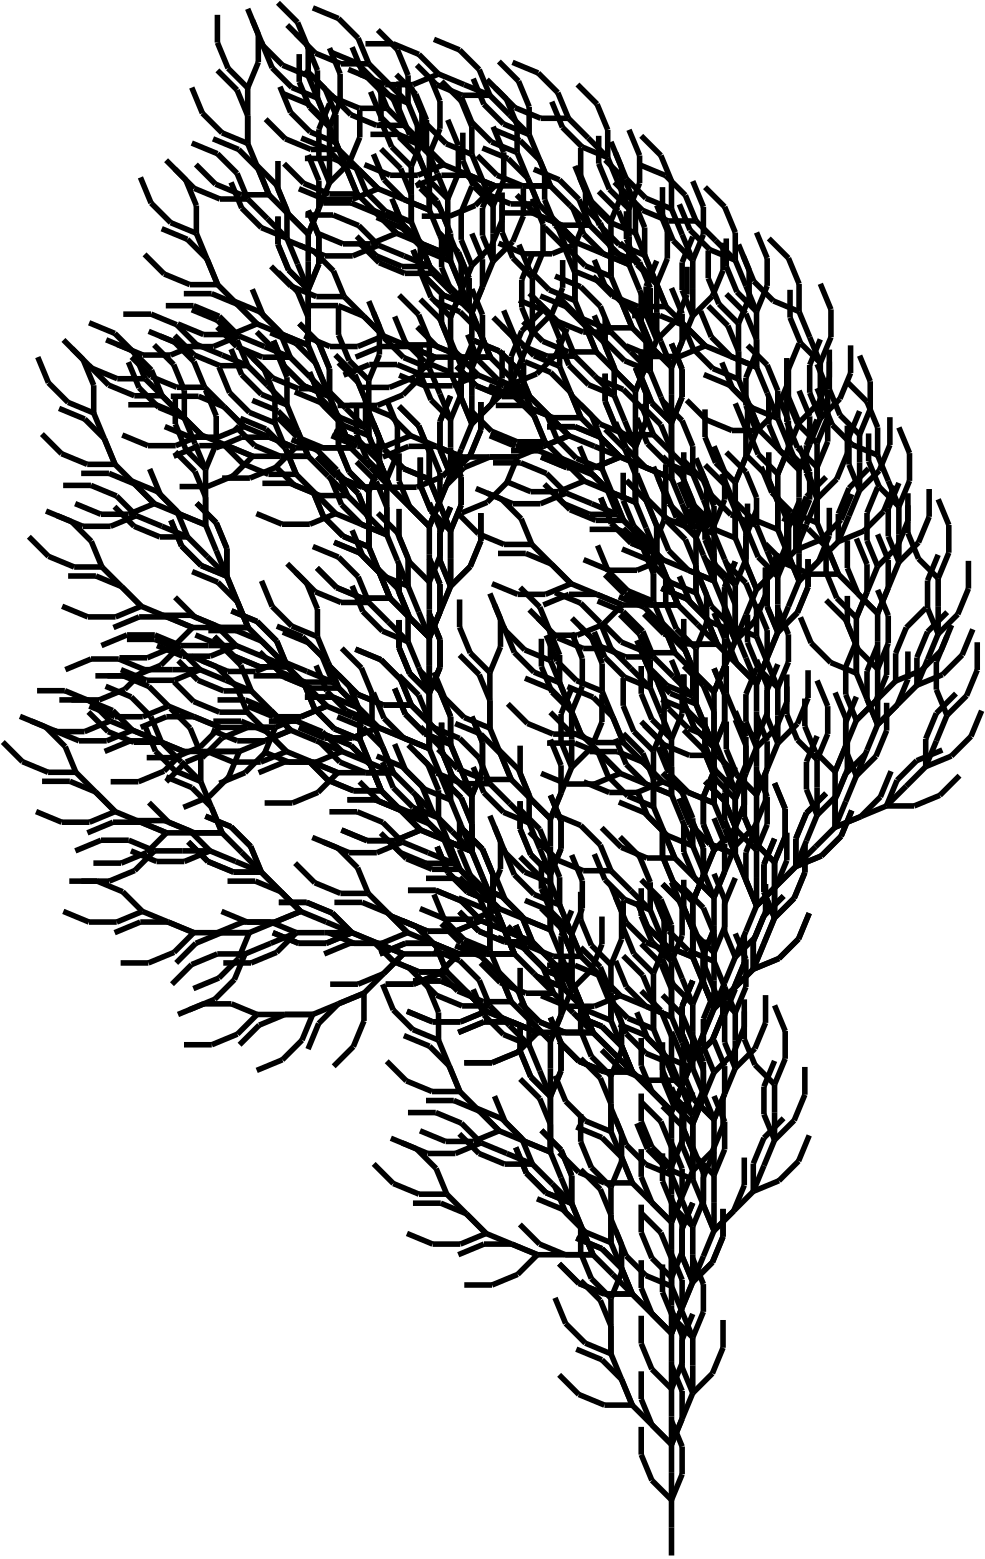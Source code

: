 <?xml version="1.0"?>
<!DOCTYPE ipe SYSTEM "ipe.dtd">
<ipe version="70212" creator="svgtoipe 20240516">
<ipestyle>
<layout paper="379 585" frame="379 585" origin="0 0" crop="no"/>
<opacity name="10%" value="0.10"/>
<opacity name="20%" value="0.20"/>
<opacity name="30%" value="0.30"/>
<opacity name="40%" value="0.40"/>
<opacity name="50%" value="0.50"/>
<opacity name="60%" value="0.60"/>
<opacity name="70%" value="0.70"/>
<opacity name="80%" value="0.80"/>
<opacity name="90%" value="0.90"/>
<pathstyle cap="0" join="0" fillrule="wind"/>
</ipestyle>
<page>
<group matrix="1 0 0 -1 -451 653">
<path stroke="0 0 0" pen="2">
705 640 m 705 630 l
</path>
<path stroke="0 0 0" pen="2">
705 630 m 705 620 l
</path>
<path stroke="0 0 0" pen="2">
705 620 m 697.929 612.929 l
</path>
<path stroke="0 0 0" pen="2">
697.929 612.929 m 694.102 603.69 l
</path>
<path stroke="0 0 0" pen="2">
694.102 603.69 m 694.102 593.69 l
</path>
<path stroke="0 0 0" pen="2">
705 620 m 708.827 610.761 l
</path>
<path stroke="0 0 0" pen="2">
708.827 610.761 m 708.827 600.761 l
</path>
<path stroke="0 0 0" pen="2">
708.827 600.761 m 705 591.522 l
</path>
<path stroke="0 0 0" pen="2">
705 620 m 705 610 l
</path>
<path stroke="0 0 0" pen="2">
705 610 m 705 600 l
</path>
<path stroke="0 0 0" pen="2">
705 600 m 697.929 592.929 l
</path>
<path stroke="0 0 0" pen="2">
697.929 592.929 m 694.102 583.69 l
</path>
<path stroke="0 0 0" pen="2">
694.102 583.69 m 694.102 573.69 l
</path>
<path stroke="0 0 0" pen="2">
705 600 m 708.827 590.761 l
</path>
<path stroke="0 0 0" pen="2">
708.827 590.761 m 708.827 580.761 l
</path>
<path stroke="0 0 0" pen="2">
708.827 580.761 m 705 571.522 l
</path>
<path stroke="0 0 0" pen="2">
705 600 m 697.929 592.929 l
</path>
<path stroke="0 0 0" pen="2">
697.929 592.929 m 690.858 585.858 l
</path>
<path stroke="0 0 0" pen="2">
690.858 585.858 m 680.858 585.858 l
</path>
<path stroke="0 0 0" pen="2">
680.858 585.858 m 671.619 582.031 l
</path>
<path stroke="0 0 0" pen="2">
671.619 582.031 m 664.548 574.96 l
</path>
<path stroke="0 0 0" pen="2">
690.858 585.858 m 687.031 576.619 l
</path>
<path stroke="0 0 0" pen="2">
687.031 576.619 m 679.96 569.548 l
</path>
<path stroke="0 0 0" pen="2">
679.96 569.548 m 670.721 565.721 l
</path>
<path stroke="0 0 0" pen="2">
690.858 585.858 m 687.031 576.619 l
</path>
<path stroke="0 0 0" pen="2">
687.031 576.619 m 683.204 567.38 l
</path>
<path stroke="0 0 0" pen="2">
683.204 567.38 m 673.965 563.553 l
</path>
<path stroke="0 0 0" pen="2">
673.965 563.553 m 666.894 556.482 l
</path>
<path stroke="0 0 0" pen="2">
666.894 556.482 m 663.067 547.244 l
</path>
<path stroke="0 0 0" pen="2">
683.204 567.38 m 683.204 557.38 l
</path>
<path stroke="0 0 0" pen="2">
683.204 557.38 m 679.377 548.141 l
</path>
<path stroke="0 0 0" pen="2">
679.377 548.141 m 672.306 541.07 l
</path>
<path stroke="0 0 0" pen="2">
683.204 567.38 m 683.204 557.38 l
</path>
<path stroke="0 0 0" pen="2">
683.204 557.38 m 683.204 547.38 l
</path>
<path stroke="0 0 0" pen="2">
683.204 547.38 m 676.133 540.309 l
</path>
<path stroke="0 0 0" pen="2">
676.133 540.309 m 672.306 531.07 l
</path>
<path stroke="0 0 0" pen="2">
672.306 531.07 m 672.306 521.07 l
</path>
<path stroke="0 0 0" pen="2">
683.204 547.38 m 687.031 538.141 l
</path>
<path stroke="0 0 0" pen="2">
687.031 538.141 m 687.031 528.141 l
</path>
<path stroke="0 0 0" pen="2">
687.031 528.141 m 683.204 518.903 l
</path>
<path stroke="0 0 0" pen="2">
705 600 m 708.827 590.761 l
</path>
<path stroke="0 0 0" pen="2">
708.827 590.761 m 712.654 581.522 l
</path>
<path stroke="0 0 0" pen="2">
712.654 581.522 m 708.827 572.284 l
</path>
<path stroke="0 0 0" pen="2">
708.827 572.284 m 708.827 562.284 l
</path>
<path stroke="0 0 0" pen="2">
708.827 562.284 m 712.654 553.045 l
</path>
<path stroke="0 0 0" pen="2">
712.654 581.522 m 719.725 574.451 l
</path>
<path stroke="0 0 0" pen="2">
719.725 574.451 m 723.552 565.213 l
</path>
<path stroke="0 0 0" pen="2">
723.552 565.213 m 723.552 555.213 l
</path>
<path stroke="0 0 0" pen="2">
712.654 581.522 m 712.654 571.522 l
</path>
<path stroke="0 0 0" pen="2">
712.654 571.522 m 712.654 561.522 l
</path>
<path stroke="0 0 0" pen="2">
712.654 561.522 m 705.583 554.451 l
</path>
<path stroke="0 0 0" pen="2">
705.583 554.451 m 701.756 545.213 l
</path>
<path stroke="0 0 0" pen="2">
701.756 545.213 m 701.756 535.213 l
</path>
<path stroke="0 0 0" pen="2">
712.654 561.522 m 716.481 552.284 l
</path>
<path stroke="0 0 0" pen="2">
716.481 552.284 m 716.481 542.284 l
</path>
<path stroke="0 0 0" pen="2">
716.481 542.284 m 712.654 533.045 l
</path>
<path stroke="0 0 0" pen="2">
712.654 561.522 m 708.827 552.284 l
</path>
<path stroke="0 0 0" pen="2">
708.827 552.284 m 705 543.045 l
</path>
<path stroke="0 0 0" pen="2">
705 543.045 m 695.761 539.218 l
</path>
<path stroke="0 0 0" pen="2">
695.761 539.218 m 688.69 532.147 l
</path>
<path stroke="0 0 0" pen="2">
688.69 532.147 m 684.863 522.908 l
</path>
<path stroke="0 0 0" pen="2">
705 543.045 m 705 533.045 l
</path>
<path stroke="0 0 0" pen="2">
705 533.045 m 701.173 523.806 l
</path>
<path stroke="0 0 0" pen="2">
701.173 523.806 m 694.102 516.735 l
</path>
<path stroke="0 0 0" pen="2">
705 600 m 705 590 l
</path>
<path stroke="0 0 0" pen="2">
705 590 m 705 580 l
</path>
<path stroke="0 0 0" pen="2">
705 580 m 697.929 572.929 l
</path>
<path stroke="0 0 0" pen="2">
697.929 572.929 m 694.102 563.69 l
</path>
<path stroke="0 0 0" pen="2">
694.102 563.69 m 694.102 553.69 l
</path>
<path stroke="0 0 0" pen="2">
705 580 m 708.827 570.761 l
</path>
<path stroke="0 0 0" pen="2">
708.827 570.761 m 708.827 560.761 l
</path>
<path stroke="0 0 0" pen="2">
708.827 560.761 m 705 551.522 l
</path>
<path stroke="0 0 0" pen="2">
705 580 m 705 570 l
</path>
<path stroke="0 0 0" pen="2">
705 570 m 705 560 l
</path>
<path stroke="0 0 0" pen="2">
705 560 m 697.929 552.929 l
</path>
<path stroke="0 0 0" pen="2">
697.929 552.929 m 694.102 543.69 l
</path>
<path stroke="0 0 0" pen="2">
694.102 543.69 m 694.102 533.69 l
</path>
<path stroke="0 0 0" pen="2">
705 560 m 708.827 550.761 l
</path>
<path stroke="0 0 0" pen="2">
708.827 550.761 m 708.827 540.761 l
</path>
<path stroke="0 0 0" pen="2">
708.827 540.761 m 705 531.522 l
</path>
<path stroke="0 0 0" pen="2">
705 560 m 697.929 552.929 l
</path>
<path stroke="0 0 0" pen="2">
697.929 552.929 m 690.858 545.858 l
</path>
<path stroke="0 0 0" pen="2">
690.858 545.858 m 680.858 545.858 l
</path>
<path stroke="0 0 0" pen="2">
680.858 545.858 m 671.619 542.031 l
</path>
<path stroke="0 0 0" pen="2">
671.619 542.031 m 664.548 534.96 l
</path>
<path stroke="0 0 0" pen="2">
690.858 545.858 m 687.031 536.619 l
</path>
<path stroke="0 0 0" pen="2">
687.031 536.619 m 679.96 529.548 l
</path>
<path stroke="0 0 0" pen="2">
679.96 529.548 m 670.721 525.721 l
</path>
<path stroke="0 0 0" pen="2">
690.858 545.858 m 687.031 536.619 l
</path>
<path stroke="0 0 0" pen="2">
687.031 536.619 m 683.204 527.38 l
</path>
<path stroke="0 0 0" pen="2">
683.204 527.38 m 673.965 523.553 l
</path>
<path stroke="0 0 0" pen="2">
673.965 523.553 m 666.894 516.482 l
</path>
<path stroke="0 0 0" pen="2">
666.894 516.482 m 663.067 507.244 l
</path>
<path stroke="0 0 0" pen="2">
683.204 527.38 m 683.204 517.38 l
</path>
<path stroke="0 0 0" pen="2">
683.204 517.38 m 679.377 508.141 l
</path>
<path stroke="0 0 0" pen="2">
679.377 508.141 m 672.306 501.07 l
</path>
<path stroke="0 0 0" pen="2">
683.204 527.38 m 683.204 517.38 l
</path>
<path stroke="0 0 0" pen="2">
683.204 517.38 m 683.204 507.38 l
</path>
<path stroke="0 0 0" pen="2">
683.204 507.38 m 676.133 500.309 l
</path>
<path stroke="0 0 0" pen="2">
676.133 500.309 m 672.306 491.07 l
</path>
<path stroke="0 0 0" pen="2">
672.306 491.07 m 672.306 481.07 l
</path>
<path stroke="0 0 0" pen="2">
683.204 507.38 m 687.031 498.141 l
</path>
<path stroke="0 0 0" pen="2">
687.031 498.141 m 687.031 488.141 l
</path>
<path stroke="0 0 0" pen="2">
687.031 488.141 m 683.204 478.903 l
</path>
<path stroke="0 0 0" pen="2">
705 560 m 708.827 550.761 l
</path>
<path stroke="0 0 0" pen="2">
708.827 550.761 m 712.654 541.522 l
</path>
<path stroke="0 0 0" pen="2">
712.654 541.522 m 708.827 532.284 l
</path>
<path stroke="0 0 0" pen="2">
708.827 532.284 m 708.827 522.284 l
</path>
<path stroke="0 0 0" pen="2">
708.827 522.284 m 712.654 513.045 l
</path>
<path stroke="0 0 0" pen="2">
712.654 541.522 m 719.725 534.451 l
</path>
<path stroke="0 0 0" pen="2">
719.725 534.451 m 723.552 525.213 l
</path>
<path stroke="0 0 0" pen="2">
723.552 525.213 m 723.552 515.213 l
</path>
<path stroke="0 0 0" pen="2">
712.654 541.522 m 712.654 531.522 l
</path>
<path stroke="0 0 0" pen="2">
712.654 531.522 m 712.654 521.522 l
</path>
<path stroke="0 0 0" pen="2">
712.654 521.522 m 705.583 514.451 l
</path>
<path stroke="0 0 0" pen="2">
705.583 514.451 m 701.756 505.213 l
</path>
<path stroke="0 0 0" pen="2">
701.756 505.213 m 701.756 495.213 l
</path>
<path stroke="0 0 0" pen="2">
712.654 521.522 m 716.481 512.284 l
</path>
<path stroke="0 0 0" pen="2">
716.481 512.284 m 716.481 502.284 l
</path>
<path stroke="0 0 0" pen="2">
716.481 502.284 m 712.654 493.045 l
</path>
<path stroke="0 0 0" pen="2">
712.654 521.522 m 708.827 512.284 l
</path>
<path stroke="0 0 0" pen="2">
708.827 512.284 m 705 503.045 l
</path>
<path stroke="0 0 0" pen="2">
705 503.045 m 695.761 499.218 l
</path>
<path stroke="0 0 0" pen="2">
695.761 499.218 m 688.69 492.147 l
</path>
<path stroke="0 0 0" pen="2">
688.69 492.147 m 684.863 482.908 l
</path>
<path stroke="0 0 0" pen="2">
705 503.045 m 705 493.045 l
</path>
<path stroke="0 0 0" pen="2">
705 493.045 m 701.173 483.806 l
</path>
<path stroke="0 0 0" pen="2">
701.173 483.806 m 694.102 476.735 l
</path>
<path stroke="0 0 0" pen="2">
705 560 m 697.929 552.929 l
</path>
<path stroke="0 0 0" pen="2">
697.929 552.929 m 690.858 545.858 l
</path>
<path stroke="0 0 0" pen="2">
690.858 545.858 m 680.858 545.858 l
</path>
<path stroke="0 0 0" pen="2">
680.858 545.858 m 671.619 542.031 l
</path>
<path stroke="0 0 0" pen="2">
671.619 542.031 m 664.548 534.96 l
</path>
<path stroke="0 0 0" pen="2">
690.858 545.858 m 687.031 536.619 l
</path>
<path stroke="0 0 0" pen="2">
687.031 536.619 m 679.96 529.548 l
</path>
<path stroke="0 0 0" pen="2">
679.96 529.548 m 670.721 525.721 l
</path>
<path stroke="0 0 0" pen="2">
690.858 545.858 m 683.787 538.787 l
</path>
<path stroke="0 0 0" pen="2">
683.787 538.787 m 676.716 531.716 l
</path>
<path stroke="0 0 0" pen="2">
676.716 531.716 m 666.716 531.716 l
</path>
<path stroke="0 0 0" pen="2">
666.716 531.716 m 657.477 527.889 l
</path>
<path stroke="0 0 0" pen="2">
657.477 527.889 m 650.406 520.818 l
</path>
<path stroke="0 0 0" pen="2">
676.716 531.716 m 672.889 522.477 l
</path>
<path stroke="0 0 0" pen="2">
672.889 522.477 m 665.818 515.406 l
</path>
<path stroke="0 0 0" pen="2">
665.818 515.406 m 656.579 511.579 l
</path>
<path stroke="0 0 0" pen="2">
676.716 531.716 m 666.716 531.716 l
</path>
<path stroke="0 0 0" pen="2">
666.716 531.716 m 656.716 531.716 l
</path>
<path stroke="0 0 0" pen="2">
656.716 531.716 m 649.645 538.787 l
</path>
<path stroke="0 0 0" pen="2">
649.645 538.787 m 640.406 542.614 l
</path>
<path stroke="0 0 0" pen="2">
640.406 542.614 m 630.406 542.614 l
</path>
<path stroke="0 0 0" pen="2">
656.716 531.716 m 647.477 527.889 l
</path>
<path stroke="0 0 0" pen="2">
647.477 527.889 m 637.477 527.889 l
</path>
<path stroke="0 0 0" pen="2">
637.477 527.889 m 628.238 531.716 l
</path>
<path stroke="0 0 0" pen="2">
656.716 531.716 m 647.477 527.889 l
</path>
<path stroke="0 0 0" pen="2">
647.477 527.889 m 638.238 524.062 l
</path>
<path stroke="0 0 0" pen="2">
638.238 524.062 m 628.999 527.889 l
</path>
<path stroke="0 0 0" pen="2">
628.999 527.889 m 618.999 527.889 l
</path>
<path stroke="0 0 0" pen="2">
618.999 527.889 m 609.761 524.062 l
</path>
<path stroke="0 0 0" pen="2">
638.238 524.062 m 631.167 516.991 l
</path>
<path stroke="0 0 0" pen="2">
631.167 516.991 m 621.928 513.164 l
</path>
<path stroke="0 0 0" pen="2">
621.928 513.164 m 611.928 513.164 l
</path>
<path stroke="0 0 0" pen="2">
638.238 524.062 m 631.167 516.991 l
</path>
<path stroke="0 0 0" pen="2">
631.167 516.991 m 624.096 509.92 l
</path>
<path stroke="0 0 0" pen="2">
624.096 509.92 m 614.096 509.92 l
</path>
<path stroke="0 0 0" pen="2">
614.096 509.92 m 604.857 506.093 l
</path>
<path stroke="0 0 0" pen="2">
604.857 506.093 m 597.786 499.022 l
</path>
<path stroke="0 0 0" pen="2">
624.096 509.92 m 620.269 500.681 l
</path>
<path stroke="0 0 0" pen="2">
620.269 500.681 m 613.198 493.61 l
</path>
<path stroke="0 0 0" pen="2">
613.198 493.61 m 603.959 489.783 l
</path>
<path stroke="0 0 0" pen="2">
676.716 531.716 m 672.889 522.477 l
</path>
<path stroke="0 0 0" pen="2">
672.889 522.477 m 669.062 513.238 l
</path>
<path stroke="0 0 0" pen="2">
669.062 513.238 m 659.823 509.411 l
</path>
<path stroke="0 0 0" pen="2">
659.823 509.411 m 652.752 502.34 l
</path>
<path stroke="0 0 0" pen="2">
652.752 502.34 m 648.925 493.101 l
</path>
<path stroke="0 0 0" pen="2">
669.062 513.238 m 669.062 503.238 l
</path>
<path stroke="0 0 0" pen="2">
669.062 503.238 m 665.235 493.999 l
</path>
<path stroke="0 0 0" pen="2">
665.235 493.999 m 658.164 486.928 l
</path>
<path stroke="0 0 0" pen="2">
669.062 513.238 m 661.991 506.167 l
</path>
<path stroke="0 0 0" pen="2">
661.991 506.167 m 654.92 499.096 l
</path>
<path stroke="0 0 0" pen="2">
654.92 499.096 m 644.92 499.096 l
</path>
<path stroke="0 0 0" pen="2">
644.92 499.096 m 635.681 495.269 l
</path>
<path stroke="0 0 0" pen="2">
635.681 495.269 m 628.61 488.198 l
</path>
<path stroke="0 0 0" pen="2">
654.92 499.096 m 651.093 489.857 l
</path>
<path stroke="0 0 0" pen="2">
651.093 489.857 m 644.022 482.786 l
</path>
<path stroke="0 0 0" pen="2">
644.022 482.786 m 634.783 478.959 l
</path>
<path stroke="0 0 0" pen="2">
654.92 499.096 m 645.681 495.269 l
</path>
<path stroke="0 0 0" pen="2">
645.681 495.269 m 636.442 491.442 l
</path>
<path stroke="0 0 0" pen="2">
636.442 491.442 m 627.204 495.269 l
</path>
<path stroke="0 0 0" pen="2">
627.204 495.269 m 617.204 495.269 l
</path>
<path stroke="0 0 0" pen="2">
617.204 495.269 m 607.965 491.442 l
</path>
<path stroke="0 0 0" pen="2">
636.442 491.442 m 629.371 484.371 l
</path>
<path stroke="0 0 0" pen="2">
629.371 484.371 m 620.132 480.544 l
</path>
<path stroke="0 0 0" pen="2">
620.132 480.544 m 610.132 480.544 l
</path>
<path stroke="0 0 0" pen="2">
676.716 531.716 m 672.889 522.477 l
</path>
<path stroke="0 0 0" pen="2">
672.889 522.477 m 669.062 513.238 l
</path>
<path stroke="0 0 0" pen="2">
669.062 513.238 m 659.823 509.411 l
</path>
<path stroke="0 0 0" pen="2">
659.823 509.411 m 652.752 502.34 l
</path>
<path stroke="0 0 0" pen="2">
652.752 502.34 m 648.925 493.101 l
</path>
<path stroke="0 0 0" pen="2">
669.062 513.238 m 669.062 503.238 l
</path>
<path stroke="0 0 0" pen="2">
669.062 503.238 m 665.235 493.999 l
</path>
<path stroke="0 0 0" pen="2">
665.235 493.999 m 658.164 486.928 l
</path>
<path stroke="0 0 0" pen="2">
669.062 513.238 m 665.235 503.999 l
</path>
<path stroke="0 0 0" pen="2">
665.235 503.999 m 661.408 494.761 l
</path>
<path stroke="0 0 0" pen="2">
661.408 494.761 m 652.17 490.934 l
</path>
<path stroke="0 0 0" pen="2">
652.17 490.934 m 645.099 483.863 l
</path>
<path stroke="0 0 0" pen="2">
645.099 483.863 m 641.272 474.624 l
</path>
<path stroke="0 0 0" pen="2">
661.408 494.761 m 661.408 484.761 l
</path>
<path stroke="0 0 0" pen="2">
661.408 484.761 m 657.582 475.522 l
</path>
<path stroke="0 0 0" pen="2">
657.582 475.522 m 650.51 468.451 l
</path>
<path stroke="0 0 0" pen="2">
661.408 494.761 m 652.17 490.934 l
</path>
<path stroke="0 0 0" pen="2">
652.17 490.934 m 642.931 487.107 l
</path>
<path stroke="0 0 0" pen="2">
642.931 487.107 m 633.692 490.934 l
</path>
<path stroke="0 0 0" pen="2">
633.692 490.934 m 623.692 490.934 l
</path>
<path stroke="0 0 0" pen="2">
623.692 490.934 m 614.453 487.107 l
</path>
<path stroke="0 0 0" pen="2">
642.931 487.107 m 635.86 480.036 l
</path>
<path stroke="0 0 0" pen="2">
635.86 480.036 m 626.621 476.209 l
</path>
<path stroke="0 0 0" pen="2">
626.621 476.209 m 616.621 476.209 l
</path>
<path stroke="0 0 0" pen="2">
642.931 487.107 m 635.86 480.036 l
</path>
<path stroke="0 0 0" pen="2">
635.86 480.036 m 628.789 472.965 l
</path>
<path stroke="0 0 0" pen="2">
628.789 472.965 m 618.789 472.965 l
</path>
<path stroke="0 0 0" pen="2">
618.789 472.965 m 609.55 469.138 l
</path>
<path stroke="0 0 0" pen="2">
609.55 469.138 m 602.479 462.067 l
</path>
<path stroke="0 0 0" pen="2">
628.789 472.965 m 624.962 463.726 l
</path>
<path stroke="0 0 0" pen="2">
624.962 463.726 m 617.891 456.655 l
</path>
<path stroke="0 0 0" pen="2">
617.891 456.655 m 608.652 452.828 l
</path>
<path stroke="0 0 0" pen="2">
628.789 472.965 m 624.962 463.726 l
</path>
<path stroke="0 0 0" pen="2">
624.962 463.726 m 621.135 454.487 l
</path>
<path stroke="0 0 0" pen="2">
621.135 454.487 m 611.896 450.66 l
</path>
<path stroke="0 0 0" pen="2">
611.896 450.66 m 604.825 443.589 l
</path>
<path stroke="0 0 0" pen="2">
604.825 443.589 m 600.998 434.35 l
</path>
<path stroke="0 0 0" pen="2">
621.135 454.487 m 621.135 444.487 l
</path>
<path stroke="0 0 0" pen="2">
621.135 444.487 m 617.308 435.248 l
</path>
<path stroke="0 0 0" pen="2">
617.308 435.248 m 610.237 428.177 l
</path>
<path stroke="0 0 0" pen="2">
661.408 494.761 m 661.408 484.761 l
</path>
<path stroke="0 0 0" pen="2">
661.408 484.761 m 661.408 474.761 l
</path>
<path stroke="0 0 0" pen="2">
661.408 474.761 m 654.337 467.689 l
</path>
<path stroke="0 0 0" pen="2">
654.337 467.689 m 650.51 458.451 l
</path>
<path stroke="0 0 0" pen="2">
650.51 458.451 m 650.51 448.451 l
</path>
<path stroke="0 0 0" pen="2">
661.408 474.761 m 665.235 465.522 l
</path>
<path stroke="0 0 0" pen="2">
665.235 465.522 m 665.235 455.522 l
</path>
<path stroke="0 0 0" pen="2">
665.235 455.522 m 661.408 446.283 l
</path>
<path stroke="0 0 0" pen="2">
661.408 474.761 m 657.582 465.522 l
</path>
<path stroke="0 0 0" pen="2">
657.582 465.522 m 653.755 456.283 l
</path>
<path stroke="0 0 0" pen="2">
653.755 456.283 m 644.516 452.456 l
</path>
<path stroke="0 0 0" pen="2">
644.516 452.456 m 637.445 445.385 l
</path>
<path stroke="0 0 0" pen="2">
637.445 445.385 m 633.618 436.146 l
</path>
<path stroke="0 0 0" pen="2">
653.755 456.283 m 653.755 446.283 l
</path>
<path stroke="0 0 0" pen="2">
653.755 446.283 m 649.928 437.044 l
</path>
<path stroke="0 0 0" pen="2">
649.928 437.044 m 642.857 429.973 l
</path>
<path stroke="0 0 0" pen="2">
653.755 456.283 m 646.684 449.212 l
</path>
<path stroke="0 0 0" pen="2">
646.684 449.212 m 639.613 442.141 l
</path>
<path stroke="0 0 0" pen="2">
639.613 442.141 m 629.613 442.141 l
</path>
<path stroke="0 0 0" pen="2">
629.613 442.141 m 620.374 438.314 l
</path>
<path stroke="0 0 0" pen="2">
620.374 438.314 m 613.303 431.243 l
</path>
<path stroke="0 0 0" pen="2">
639.613 442.141 m 635.786 432.902 l
</path>
<path stroke="0 0 0" pen="2">
635.786 432.902 m 628.715 425.831 l
</path>
<path stroke="0 0 0" pen="2">
628.715 425.831 m 619.476 422.004 l
</path>
<path stroke="0 0 0" pen="2">
661.408 494.761 m 661.408 484.761 l
</path>
<path stroke="0 0 0" pen="2">
661.408 484.761 m 661.408 474.761 l
</path>
<path stroke="0 0 0" pen="2">
661.408 474.761 m 654.337 467.689 l
</path>
<path stroke="0 0 0" pen="2">
654.337 467.689 m 650.51 458.451 l
</path>
<path stroke="0 0 0" pen="2">
650.51 458.451 m 650.51 448.451 l
</path>
<path stroke="0 0 0" pen="2">
661.408 474.761 m 665.235 465.522 l
</path>
<path stroke="0 0 0" pen="2">
665.235 465.522 m 665.235 455.522 l
</path>
<path stroke="0 0 0" pen="2">
665.235 455.522 m 661.408 446.283 l
</path>
<path stroke="0 0 0" pen="2">
661.408 474.761 m 661.408 464.761 l
</path>
<path stroke="0 0 0" pen="2">
661.408 464.761 m 661.408 454.761 l
</path>
<path stroke="0 0 0" pen="2">
661.408 454.761 m 654.337 447.689 l
</path>
<path stroke="0 0 0" pen="2">
654.337 447.689 m 650.51 438.451 l
</path>
<path stroke="0 0 0" pen="2">
650.51 438.451 m 650.51 428.451 l
</path>
<path stroke="0 0 0" pen="2">
661.408 454.761 m 665.235 445.522 l
</path>
<path stroke="0 0 0" pen="2">
665.235 445.522 m 665.235 435.522 l
</path>
<path stroke="0 0 0" pen="2">
665.235 435.522 m 661.408 426.283 l
</path>
<path stroke="0 0 0" pen="2">
661.408 454.761 m 654.337 447.689 l
</path>
<path stroke="0 0 0" pen="2">
654.337 447.689 m 647.266 440.618 l
</path>
<path stroke="0 0 0" pen="2">
647.266 440.618 m 637.266 440.618 l
</path>
<path stroke="0 0 0" pen="2">
637.266 440.618 m 628.027 436.792 l
</path>
<path stroke="0 0 0" pen="2">
628.027 436.792 m 620.956 429.721 l
</path>
<path stroke="0 0 0" pen="2">
647.266 440.618 m 643.439 431.38 l
</path>
<path stroke="0 0 0" pen="2">
643.439 431.38 m 636.368 424.309 l
</path>
<path stroke="0 0 0" pen="2">
636.368 424.309 m 627.13 420.482 l
</path>
<path stroke="0 0 0" pen="2">
647.266 440.618 m 643.439 431.38 l
</path>
<path stroke="0 0 0" pen="2">
643.439 431.38 m 639.613 422.141 l
</path>
<path stroke="0 0 0" pen="2">
639.613 422.141 m 630.374 418.314 l
</path>
<path stroke="0 0 0" pen="2">
630.374 418.314 m 623.303 411.243 l
</path>
<path stroke="0 0 0" pen="2">
623.303 411.243 m 619.476 402.004 l
</path>
<path stroke="0 0 0" pen="2">
639.613 422.141 m 639.613 412.141 l
</path>
<path stroke="0 0 0" pen="2">
639.613 412.141 m 635.786 402.902 l
</path>
<path stroke="0 0 0" pen="2">
635.786 402.902 m 628.715 395.831 l
</path>
<path stroke="0 0 0" pen="2">
639.613 422.141 m 639.613 412.141 l
</path>
<path stroke="0 0 0" pen="2">
639.613 412.141 m 639.613 402.141 l
</path>
<path stroke="0 0 0" pen="2">
639.613 402.141 m 632.542 395.07 l
</path>
<path stroke="0 0 0" pen="2">
632.542 395.07 m 628.715 385.831 l
</path>
<path stroke="0 0 0" pen="2">
628.715 385.831 m 628.715 375.831 l
</path>
<path stroke="0 0 0" pen="2">
639.613 402.141 m 643.439 392.902 l
</path>
<path stroke="0 0 0" pen="2">
643.439 392.902 m 643.439 382.902 l
</path>
<path stroke="0 0 0" pen="2">
643.439 382.902 m 639.613 373.663 l
</path>
<path stroke="0 0 0" pen="2">
661.408 454.761 m 665.235 445.522 l
</path>
<path stroke="0 0 0" pen="2">
665.235 445.522 m 669.062 436.283 l
</path>
<path stroke="0 0 0" pen="2">
669.062 436.283 m 665.235 427.044 l
</path>
<path stroke="0 0 0" pen="2">
665.235 427.044 m 665.235 417.044 l
</path>
<path stroke="0 0 0" pen="2">
665.235 417.044 m 669.062 407.805 l
</path>
<path stroke="0 0 0" pen="2">
669.062 436.283 m 676.133 429.212 l
</path>
<path stroke="0 0 0" pen="2">
676.133 429.212 m 679.96 419.973 l
</path>
<path stroke="0 0 0" pen="2">
679.96 419.973 m 679.96 409.973 l
</path>
<path stroke="0 0 0" pen="2">
669.062 436.283 m 669.062 426.283 l
</path>
<path stroke="0 0 0" pen="2">
669.062 426.283 m 669.062 416.283 l
</path>
<path stroke="0 0 0" pen="2">
669.062 416.283 m 661.991 409.212 l
</path>
<path stroke="0 0 0" pen="2">
661.991 409.212 m 658.164 399.973 l
</path>
<path stroke="0 0 0" pen="2">
658.164 399.973 m 658.164 389.973 l
</path>
<path stroke="0 0 0" pen="2">
669.062 416.283 m 672.889 407.044 l
</path>
<path stroke="0 0 0" pen="2">
672.889 407.044 m 672.889 397.044 l
</path>
<path stroke="0 0 0" pen="2">
672.889 397.044 m 669.062 387.805 l
</path>
<path stroke="0 0 0" pen="2">
669.062 416.283 m 665.235 407.044 l
</path>
<path stroke="0 0 0" pen="2">
665.235 407.044 m 661.408 397.805 l
</path>
<path stroke="0 0 0" pen="2">
661.408 397.805 m 652.17 393.979 l
</path>
<path stroke="0 0 0" pen="2">
652.17 393.979 m 645.099 386.907 l
</path>
<path stroke="0 0 0" pen="2">
645.099 386.907 m 641.272 377.669 l
</path>
<path stroke="0 0 0" pen="2">
661.408 397.805 m 661.408 387.805 l
</path>
<path stroke="0 0 0" pen="2">
661.408 387.805 m 657.582 378.567 l
</path>
<path stroke="0 0 0" pen="2">
657.582 378.567 m 650.51 371.496 l
</path>
<path stroke="0 0 0" pen="2">
705 560 m 708.827 550.761 l
</path>
<path stroke="0 0 0" pen="2">
708.827 550.761 m 712.654 541.522 l
</path>
<path stroke="0 0 0" pen="2">
712.654 541.522 m 708.827 532.284 l
</path>
<path stroke="0 0 0" pen="2">
708.827 532.284 m 708.827 522.284 l
</path>
<path stroke="0 0 0" pen="2">
708.827 522.284 m 712.654 513.045 l
</path>
<path stroke="0 0 0" pen="2">
712.654 541.522 m 719.725 534.451 l
</path>
<path stroke="0 0 0" pen="2">
719.725 534.451 m 723.552 525.213 l
</path>
<path stroke="0 0 0" pen="2">
723.552 525.213 m 723.552 515.213 l
</path>
<path stroke="0 0 0" pen="2">
712.654 541.522 m 716.481 532.284 l
</path>
<path stroke="0 0 0" pen="2">
716.481 532.284 m 720.307 523.045 l
</path>
<path stroke="0 0 0" pen="2">
720.307 523.045 m 716.481 513.806 l
</path>
<path stroke="0 0 0" pen="2">
716.481 513.806 m 716.481 503.806 l
</path>
<path stroke="0 0 0" pen="2">
716.481 503.806 m 720.307 494.567 l
</path>
<path stroke="0 0 0" pen="2">
720.307 523.045 m 727.378 515.974 l
</path>
<path stroke="0 0 0" pen="2">
727.378 515.974 m 731.205 506.735 l
</path>
<path stroke="0 0 0" pen="2">
731.205 506.735 m 731.205 496.735 l
</path>
<path stroke="0 0 0" pen="2">
720.307 523.045 m 716.481 513.806 l
</path>
<path stroke="0 0 0" pen="2">
716.481 513.806 m 712.654 504.567 l
</path>
<path stroke="0 0 0" pen="2">
712.654 504.567 m 703.415 500.74 l
</path>
<path stroke="0 0 0" pen="2">
703.415 500.74 m 696.344 493.669 l
</path>
<path stroke="0 0 0" pen="2">
696.344 493.669 m 692.517 484.431 l
</path>
<path stroke="0 0 0" pen="2">
712.654 504.567 m 712.654 494.567 l
</path>
<path stroke="0 0 0" pen="2">
712.654 494.567 m 708.827 485.328 l
</path>
<path stroke="0 0 0" pen="2">
708.827 485.328 m 701.756 478.257 l
</path>
<path stroke="0 0 0" pen="2">
712.654 504.567 m 712.654 494.567 l
</path>
<path stroke="0 0 0" pen="2">
712.654 494.567 m 712.654 484.567 l
</path>
<path stroke="0 0 0" pen="2">
712.654 484.567 m 705.583 477.496 l
</path>
<path stroke="0 0 0" pen="2">
705.583 477.496 m 701.756 468.257 l
</path>
<path stroke="0 0 0" pen="2">
701.756 468.257 m 701.756 458.257 l
</path>
<path stroke="0 0 0" pen="2">
712.654 484.567 m 716.481 475.328 l
</path>
<path stroke="0 0 0" pen="2">
716.481 475.328 m 716.481 465.328 l
</path>
<path stroke="0 0 0" pen="2">
716.481 465.328 m 712.654 456.09 l
</path>
<path stroke="0 0 0" pen="2">
712.654 484.567 m 716.481 475.328 l
</path>
<path stroke="0 0 0" pen="2">
716.481 475.328 m 720.307 466.09 l
</path>
<path stroke="0 0 0" pen="2">
720.307 466.09 m 716.481 456.851 l
</path>
<path stroke="0 0 0" pen="2">
716.481 456.851 m 716.481 446.851 l
</path>
<path stroke="0 0 0" pen="2">
716.481 446.851 m 720.307 437.612 l
</path>
<path stroke="0 0 0" pen="2">
720.307 466.09 m 727.378 459.019 l
</path>
<path stroke="0 0 0" pen="2">
727.378 459.019 m 731.205 449.78 l
</path>
<path stroke="0 0 0" pen="2">
731.205 449.78 m 731.205 439.78 l
</path>
<path stroke="0 0 0" pen="2">
720.307 523.045 m 727.378 515.974 l
</path>
<path stroke="0 0 0" pen="2">
727.378 515.974 m 734.449 508.903 l
</path>
<path stroke="0 0 0" pen="2">
734.449 508.903 m 734.449 498.903 l
</path>
<path stroke="0 0 0" pen="2">
734.449 498.903 m 738.276 489.664 l
</path>
<path stroke="0 0 0" pen="2">
738.276 489.664 m 745.347 482.593 l
</path>
<path stroke="0 0 0" pen="2">
734.449 508.903 m 743.688 505.076 l
</path>
<path stroke="0 0 0" pen="2">
743.688 505.076 m 750.759 498.005 l
</path>
<path stroke="0 0 0" pen="2">
750.759 498.005 m 754.586 488.766 l
</path>
<path stroke="0 0 0" pen="2">
734.449 508.903 m 738.276 499.664 l
</path>
<path stroke="0 0 0" pen="2">
738.276 499.664 m 742.103 490.425 l
</path>
<path stroke="0 0 0" pen="2">
742.103 490.425 m 738.276 481.186 l
</path>
<path stroke="0 0 0" pen="2">
738.276 481.186 m 738.276 471.186 l
</path>
<path stroke="0 0 0" pen="2">
738.276 471.186 m 742.103 461.948 l
</path>
<path stroke="0 0 0" pen="2">
742.103 490.425 m 749.174 483.354 l
</path>
<path stroke="0 0 0" pen="2">
749.174 483.354 m 753.001 474.115 l
</path>
<path stroke="0 0 0" pen="2">
753.001 474.115 m 753.001 464.115 l
</path>
<path stroke="0 0 0" pen="2">
742.103 490.425 m 742.103 480.425 l
</path>
<path stroke="0 0 0" pen="2">
742.103 480.425 m 742.103 470.425 l
</path>
<path stroke="0 0 0" pen="2">
742.103 470.425 m 735.032 463.354 l
</path>
<path stroke="0 0 0" pen="2">
735.032 463.354 m 731.205 454.115 l
</path>
<path stroke="0 0 0" pen="2">
731.205 454.115 m 731.205 444.115 l
</path>
<path stroke="0 0 0" pen="2">
742.103 470.425 m 745.93 461.186 l
</path>
<path stroke="0 0 0" pen="2">
745.93 461.186 m 745.93 451.186 l
</path>
<path stroke="0 0 0" pen="2">
745.93 451.186 m 742.103 441.948 l
</path>
<path stroke="0 0 0" pen="2">
720.307 523.045 m 720.307 513.045 l
</path>
<path stroke="0 0 0" pen="2">
720.307 513.045 m 720.307 503.045 l
</path>
<path stroke="0 0 0" pen="2">
720.307 503.045 m 713.236 495.974 l
</path>
<path stroke="0 0 0" pen="2">
713.236 495.974 m 709.409 486.735 l
</path>
<path stroke="0 0 0" pen="2">
709.409 486.735 m 709.409 476.735 l
</path>
<path stroke="0 0 0" pen="2">
720.307 503.045 m 724.134 493.806 l
</path>
<path stroke="0 0 0" pen="2">
724.134 493.806 m 724.134 483.806 l
</path>
<path stroke="0 0 0" pen="2">
724.134 483.806 m 720.307 474.567 l
</path>
<path stroke="0 0 0" pen="2">
720.307 503.045 m 720.307 493.045 l
</path>
<path stroke="0 0 0" pen="2">
720.307 493.045 m 720.307 483.045 l
</path>
<path stroke="0 0 0" pen="2">
720.307 483.045 m 713.236 475.974 l
</path>
<path stroke="0 0 0" pen="2">
713.236 475.974 m 709.409 466.735 l
</path>
<path stroke="0 0 0" pen="2">
709.409 466.735 m 709.409 456.735 l
</path>
<path stroke="0 0 0" pen="2">
720.307 483.045 m 724.134 473.806 l
</path>
<path stroke="0 0 0" pen="2">
724.134 473.806 m 724.134 463.806 l
</path>
<path stroke="0 0 0" pen="2">
724.134 463.806 m 720.307 454.567 l
</path>
<path stroke="0 0 0" pen="2">
720.307 483.045 m 713.236 475.974 l
</path>
<path stroke="0 0 0" pen="2">
713.236 475.974 m 706.165 468.903 l
</path>
<path stroke="0 0 0" pen="2">
706.165 468.903 m 696.165 468.903 l
</path>
<path stroke="0 0 0" pen="2">
696.165 468.903 m 686.926 465.076 l
</path>
<path stroke="0 0 0" pen="2">
686.926 465.076 m 679.855 458.005 l
</path>
<path stroke="0 0 0" pen="2">
706.165 468.903 m 702.338 459.664 l
</path>
<path stroke="0 0 0" pen="2">
702.338 459.664 m 695.267 452.593 l
</path>
<path stroke="0 0 0" pen="2">
695.267 452.593 m 686.029 448.766 l
</path>
<path stroke="0 0 0" pen="2">
706.165 468.903 m 702.338 459.664 l
</path>
<path stroke="0 0 0" pen="2">
702.338 459.664 m 698.512 450.425 l
</path>
<path stroke="0 0 0" pen="2">
698.512 450.425 m 689.273 446.598 l
</path>
<path stroke="0 0 0" pen="2">
689.273 446.598 m 682.202 439.527 l
</path>
<path stroke="0 0 0" pen="2">
682.202 439.527 m 678.375 430.288 l
</path>
<path stroke="0 0 0" pen="2">
698.512 450.425 m 698.512 440.425 l
</path>
<path stroke="0 0 0" pen="2">
698.512 440.425 m 694.685 431.186 l
</path>
<path stroke="0 0 0" pen="2">
694.685 431.186 m 687.614 424.115 l
</path>
<path stroke="0 0 0" pen="2">
698.512 450.425 m 698.512 440.425 l
</path>
<path stroke="0 0 0" pen="2">
698.512 440.425 m 698.512 430.425 l
</path>
<path stroke="0 0 0" pen="2">
698.512 430.425 m 691.44 423.354 l
</path>
<path stroke="0 0 0" pen="2">
691.44 423.354 m 687.614 414.115 l
</path>
<path stroke="0 0 0" pen="2">
687.614 414.115 m 687.614 404.115 l
</path>
<path stroke="0 0 0" pen="2">
698.512 430.425 m 702.338 421.186 l
</path>
<path stroke="0 0 0" pen="2">
702.338 421.186 m 702.338 411.186 l
</path>
<path stroke="0 0 0" pen="2">
702.338 411.186 m 698.512 401.948 l
</path>
<path stroke="0 0 0" pen="2">
720.307 483.045 m 724.134 473.806 l
</path>
<path stroke="0 0 0" pen="2">
724.134 473.806 m 727.961 464.567 l
</path>
<path stroke="0 0 0" pen="2">
727.961 464.567 m 724.134 455.328 l
</path>
<path stroke="0 0 0" pen="2">
724.134 455.328 m 724.134 445.328 l
</path>
<path stroke="0 0 0" pen="2">
724.134 445.328 m 727.961 436.09 l
</path>
<path stroke="0 0 0" pen="2">
727.961 464.567 m 735.032 457.496 l
</path>
<path stroke="0 0 0" pen="2">
735.032 457.496 m 738.859 448.257 l
</path>
<path stroke="0 0 0" pen="2">
738.859 448.257 m 738.859 438.257 l
</path>
<path stroke="0 0 0" pen="2">
727.961 464.567 m 727.961 454.567 l
</path>
<path stroke="0 0 0" pen="2">
727.961 454.567 m 727.961 444.567 l
</path>
<path stroke="0 0 0" pen="2">
727.961 444.567 m 720.89 437.496 l
</path>
<path stroke="0 0 0" pen="2">
720.89 437.496 m 717.063 428.257 l
</path>
<path stroke="0 0 0" pen="2">
717.063 428.257 m 717.063 418.257 l
</path>
<path stroke="0 0 0" pen="2">
727.961 444.567 m 731.788 435.328 l
</path>
<path stroke="0 0 0" pen="2">
731.788 435.328 m 731.788 425.328 l
</path>
<path stroke="0 0 0" pen="2">
731.788 425.328 m 727.961 416.09 l
</path>
<path stroke="0 0 0" pen="2">
727.961 444.567 m 724.134 435.328 l
</path>
<path stroke="0 0 0" pen="2">
724.134 435.328 m 720.307 426.09 l
</path>
<path stroke="0 0 0" pen="2">
720.307 426.09 m 711.069 422.263 l
</path>
<path stroke="0 0 0" pen="2">
711.069 422.263 m 703.997 415.192 l
</path>
<path stroke="0 0 0" pen="2">
703.997 415.192 m 700.171 405.953 l
</path>
<path stroke="0 0 0" pen="2">
720.307 426.09 m 720.307 416.09 l
</path>
<path stroke="0 0 0" pen="2">
720.307 416.09 m 716.481 406.851 l
</path>
<path stroke="0 0 0" pen="2">
716.481 406.851 m 709.409 399.78 l
</path>
<path stroke="0 0 0" pen="2">
720.307 483.045 m 716.481 473.806 l
</path>
<path stroke="0 0 0" pen="2">
716.481 473.806 m 712.654 464.567 l
</path>
<path stroke="0 0 0" pen="2">
712.654 464.567 m 703.415 460.74 l
</path>
<path stroke="0 0 0" pen="2">
703.415 460.74 m 696.344 453.669 l
</path>
<path stroke="0 0 0" pen="2">
696.344 453.669 m 692.517 444.431 l
</path>
<path stroke="0 0 0" pen="2">
712.654 464.567 m 712.654 454.567 l
</path>
<path stroke="0 0 0" pen="2">
712.654 454.567 m 708.827 445.328 l
</path>
<path stroke="0 0 0" pen="2">
708.827 445.328 m 701.756 438.257 l
</path>
<path stroke="0 0 0" pen="2">
712.654 464.567 m 708.827 455.328 l
</path>
<path stroke="0 0 0" pen="2">
708.827 455.328 m 705 446.09 l
</path>
<path stroke="0 0 0" pen="2">
705 446.09 m 695.761 442.263 l
</path>
<path stroke="0 0 0" pen="2">
695.761 442.263 m 688.69 435.192 l
</path>
<path stroke="0 0 0" pen="2">
688.69 435.192 m 684.863 425.953 l
</path>
<path stroke="0 0 0" pen="2">
705 446.09 m 705 436.09 l
</path>
<path stroke="0 0 0" pen="2">
705 436.09 m 701.173 426.851 l
</path>
<path stroke="0 0 0" pen="2">
701.173 426.851 m 694.102 419.78 l
</path>
<path stroke="0 0 0" pen="2">
705 446.09 m 695.761 442.263 l
</path>
<path stroke="0 0 0" pen="2">
695.761 442.263 m 686.522 438.436 l
</path>
<path stroke="0 0 0" pen="2">
686.522 438.436 m 677.284 442.263 l
</path>
<path stroke="0 0 0" pen="2">
677.284 442.263 m 667.284 442.263 l
</path>
<path stroke="0 0 0" pen="2">
667.284 442.263 m 658.045 438.436 l
</path>
<path stroke="0 0 0" pen="2">
686.522 438.436 m 679.451 431.365 l
</path>
<path stroke="0 0 0" pen="2">
679.451 431.365 m 670.213 427.538 l
</path>
<path stroke="0 0 0" pen="2">
670.213 427.538 m 660.213 427.538 l
</path>
<path stroke="0 0 0" pen="2">
686.522 438.436 m 679.451 431.365 l
</path>
<path stroke="0 0 0" pen="2">
679.451 431.365 m 672.38 424.294 l
</path>
<path stroke="0 0 0" pen="2">
672.38 424.294 m 662.38 424.294 l
</path>
<path stroke="0 0 0" pen="2">
662.38 424.294 m 653.141 420.467 l
</path>
<path stroke="0 0 0" pen="2">
653.141 420.467 m 646.07 413.396 l
</path>
<path stroke="0 0 0" pen="2">
672.38 424.294 m 668.553 415.055 l
</path>
<path stroke="0 0 0" pen="2">
668.553 415.055 m 661.482 407.984 l
</path>
<path stroke="0 0 0" pen="2">
661.482 407.984 m 652.244 404.157 l
</path>
<path stroke="0 0 0" pen="2">
672.38 424.294 m 668.553 415.055 l
</path>
<path stroke="0 0 0" pen="2">
668.553 415.055 m 664.727 405.816 l
</path>
<path stroke="0 0 0" pen="2">
664.727 405.816 m 655.488 401.989 l
</path>
<path stroke="0 0 0" pen="2">
655.488 401.989 m 648.417 394.918 l
</path>
<path stroke="0 0 0" pen="2">
648.417 394.918 m 644.59 385.68 l
</path>
<path stroke="0 0 0" pen="2">
664.727 405.816 m 664.727 395.816 l
</path>
<path stroke="0 0 0" pen="2">
664.727 395.816 m 660.9 386.577 l
</path>
<path stroke="0 0 0" pen="2">
660.9 386.577 m 653.829 379.506 l
</path>
<path stroke="0 0 0" pen="2">
705 446.09 m 705 436.09 l
</path>
<path stroke="0 0 0" pen="2">
705 436.09 m 705 426.09 l
</path>
<path stroke="0 0 0" pen="2">
705 426.09 m 697.929 419.019 l
</path>
<path stroke="0 0 0" pen="2">
697.929 419.019 m 694.102 409.78 l
</path>
<path stroke="0 0 0" pen="2">
694.102 409.78 m 694.102 399.78 l
</path>
<path stroke="0 0 0" pen="2">
705 426.09 m 708.827 416.851 l
</path>
<path stroke="0 0 0" pen="2">
708.827 416.851 m 708.827 406.851 l
</path>
<path stroke="0 0 0" pen="2">
708.827 406.851 m 705 397.612 l
</path>
<path stroke="0 0 0" pen="2">
705 426.09 m 701.173 416.851 l
</path>
<path stroke="0 0 0" pen="2">
701.173 416.851 m 697.346 407.612 l
</path>
<path stroke="0 0 0" pen="2">
697.346 407.612 m 688.108 403.785 l
</path>
<path stroke="0 0 0" pen="2">
688.108 403.785 m 681.036 396.714 l
</path>
<path stroke="0 0 0" pen="2">
681.036 396.714 m 677.21 387.475 l
</path>
<path stroke="0 0 0" pen="2">
697.346 407.612 m 697.346 397.612 l
</path>
<path stroke="0 0 0" pen="2">
697.346 397.612 m 693.519 388.373 l
</path>
<path stroke="0 0 0" pen="2">
693.519 388.373 m 686.448 381.302 l
</path>
<path stroke="0 0 0" pen="2">
697.346 407.612 m 690.275 400.541 l
</path>
<path stroke="0 0 0" pen="2">
690.275 400.541 m 683.204 393.47 l
</path>
<path stroke="0 0 0" pen="2">
683.204 393.47 m 673.204 393.47 l
</path>
<path stroke="0 0 0" pen="2">
673.204 393.47 m 663.965 389.643 l
</path>
<path stroke="0 0 0" pen="2">
663.965 389.643 m 656.894 382.572 l
</path>
<path stroke="0 0 0" pen="2">
683.204 393.47 m 679.377 384.231 l
</path>
<path stroke="0 0 0" pen="2">
679.377 384.231 m 672.306 377.16 l
</path>
<path stroke="0 0 0" pen="2">
672.306 377.16 m 663.067 373.333 l
</path>
<path stroke="0 0 0" pen="2">
705 560 m 705 550 l
</path>
<path stroke="0 0 0" pen="2">
705 550 m 705 540 l
</path>
<path stroke="0 0 0" pen="2">
705 540 m 697.929 532.929 l
</path>
<path stroke="0 0 0" pen="2">
697.929 532.929 m 694.102 523.69 l
</path>
<path stroke="0 0 0" pen="2">
694.102 523.69 m 694.102 513.69 l
</path>
<path stroke="0 0 0" pen="2">
705 540 m 708.827 530.761 l
</path>
<path stroke="0 0 0" pen="2">
708.827 530.761 m 708.827 520.761 l
</path>
<path stroke="0 0 0" pen="2">
708.827 520.761 m 705 511.522 l
</path>
<path stroke="0 0 0" pen="2">
705 540 m 705 530 l
</path>
<path stroke="0 0 0" pen="2">
705 530 m 705 520 l
</path>
<path stroke="0 0 0" pen="2">
705 520 m 697.929 512.929 l
</path>
<path stroke="0 0 0" pen="2">
697.929 512.929 m 694.102 503.69 l
</path>
<path stroke="0 0 0" pen="2">
694.102 503.69 m 694.102 493.69 l
</path>
<path stroke="0 0 0" pen="2">
705 520 m 708.827 510.761 l
</path>
<path stroke="0 0 0" pen="2">
708.827 510.761 m 708.827 500.761 l
</path>
<path stroke="0 0 0" pen="2">
708.827 500.761 m 705 491.522 l
</path>
<path stroke="0 0 0" pen="2">
705 520 m 697.929 512.929 l
</path>
<path stroke="0 0 0" pen="2">
697.929 512.929 m 690.858 505.858 l
</path>
<path stroke="0 0 0" pen="2">
690.858 505.858 m 680.858 505.858 l
</path>
<path stroke="0 0 0" pen="2">
680.858 505.858 m 671.619 502.031 l
</path>
<path stroke="0 0 0" pen="2">
671.619 502.031 m 664.548 494.96 l
</path>
<path stroke="0 0 0" pen="2">
690.858 505.858 m 687.031 496.619 l
</path>
<path stroke="0 0 0" pen="2">
687.031 496.619 m 679.96 489.548 l
</path>
<path stroke="0 0 0" pen="2">
679.96 489.548 m 670.721 485.721 l
</path>
<path stroke="0 0 0" pen="2">
690.858 505.858 m 687.031 496.619 l
</path>
<path stroke="0 0 0" pen="2">
687.031 496.619 m 683.204 487.38 l
</path>
<path stroke="0 0 0" pen="2">
683.204 487.38 m 673.965 483.553 l
</path>
<path stroke="0 0 0" pen="2">
673.965 483.553 m 666.894 476.482 l
</path>
<path stroke="0 0 0" pen="2">
666.894 476.482 m 663.067 467.244 l
</path>
<path stroke="0 0 0" pen="2">
683.204 487.38 m 683.204 477.38 l
</path>
<path stroke="0 0 0" pen="2">
683.204 477.38 m 679.377 468.141 l
</path>
<path stroke="0 0 0" pen="2">
679.377 468.141 m 672.306 461.07 l
</path>
<path stroke="0 0 0" pen="2">
683.204 487.38 m 683.204 477.38 l
</path>
<path stroke="0 0 0" pen="2">
683.204 477.38 m 683.204 467.38 l
</path>
<path stroke="0 0 0" pen="2">
683.204 467.38 m 676.133 460.309 l
</path>
<path stroke="0 0 0" pen="2">
676.133 460.309 m 672.306 451.07 l
</path>
<path stroke="0 0 0" pen="2">
672.306 451.07 m 672.306 441.07 l
</path>
<path stroke="0 0 0" pen="2">
683.204 467.38 m 687.031 458.141 l
</path>
<path stroke="0 0 0" pen="2">
687.031 458.141 m 687.031 448.141 l
</path>
<path stroke="0 0 0" pen="2">
687.031 448.141 m 683.204 438.903 l
</path>
<path stroke="0 0 0" pen="2">
705 520 m 708.827 510.761 l
</path>
<path stroke="0 0 0" pen="2">
708.827 510.761 m 712.654 501.522 l
</path>
<path stroke="0 0 0" pen="2">
712.654 501.522 m 708.827 492.284 l
</path>
<path stroke="0 0 0" pen="2">
708.827 492.284 m 708.827 482.284 l
</path>
<path stroke="0 0 0" pen="2">
708.827 482.284 m 712.654 473.045 l
</path>
<path stroke="0 0 0" pen="2">
712.654 501.522 m 719.725 494.451 l
</path>
<path stroke="0 0 0" pen="2">
719.725 494.451 m 723.552 485.213 l
</path>
<path stroke="0 0 0" pen="2">
723.552 485.213 m 723.552 475.213 l
</path>
<path stroke="0 0 0" pen="2">
712.654 501.522 m 712.654 491.522 l
</path>
<path stroke="0 0 0" pen="2">
712.654 491.522 m 712.654 481.522 l
</path>
<path stroke="0 0 0" pen="2">
712.654 481.522 m 705.583 474.451 l
</path>
<path stroke="0 0 0" pen="2">
705.583 474.451 m 701.756 465.213 l
</path>
<path stroke="0 0 0" pen="2">
701.756 465.213 m 701.756 455.213 l
</path>
<path stroke="0 0 0" pen="2">
712.654 481.522 m 716.481 472.284 l
</path>
<path stroke="0 0 0" pen="2">
716.481 472.284 m 716.481 462.284 l
</path>
<path stroke="0 0 0" pen="2">
716.481 462.284 m 712.654 453.045 l
</path>
<path stroke="0 0 0" pen="2">
712.654 481.522 m 708.827 472.284 l
</path>
<path stroke="0 0 0" pen="2">
708.827 472.284 m 705 463.045 l
</path>
<path stroke="0 0 0" pen="2">
705 463.045 m 695.761 459.218 l
</path>
<path stroke="0 0 0" pen="2">
695.761 459.218 m 688.69 452.147 l
</path>
<path stroke="0 0 0" pen="2">
688.69 452.147 m 684.863 442.908 l
</path>
<path stroke="0 0 0" pen="2">
705 463.045 m 705 453.045 l
</path>
<path stroke="0 0 0" pen="2">
705 453.045 m 701.173 443.806 l
</path>
<path stroke="0 0 0" pen="2">
701.173 443.806 m 694.102 436.735 l
</path>
<path stroke="0 0 0" pen="2">
705 520 m 705 510 l
</path>
<path stroke="0 0 0" pen="2">
705 510 m 705 500 l
</path>
<path stroke="0 0 0" pen="2">
705 500 m 697.929 492.929 l
</path>
<path stroke="0 0 0" pen="2">
697.929 492.929 m 694.102 483.69 l
</path>
<path stroke="0 0 0" pen="2">
694.102 483.69 m 694.102 473.69 l
</path>
<path stroke="0 0 0" pen="2">
705 500 m 708.827 490.761 l
</path>
<path stroke="0 0 0" pen="2">
708.827 490.761 m 708.827 480.761 l
</path>
<path stroke="0 0 0" pen="2">
708.827 480.761 m 705 471.522 l
</path>
<path stroke="0 0 0" pen="2">
705 500 m 705 490 l
</path>
<path stroke="0 0 0" pen="2">
705 490 m 705 480 l
</path>
<path stroke="0 0 0" pen="2">
705 480 m 697.929 472.929 l
</path>
<path stroke="0 0 0" pen="2">
697.929 472.929 m 694.102 463.69 l
</path>
<path stroke="0 0 0" pen="2">
694.102 463.69 m 694.102 453.69 l
</path>
<path stroke="0 0 0" pen="2">
705 480 m 708.827 470.761 l
</path>
<path stroke="0 0 0" pen="2">
708.827 470.761 m 708.827 460.761 l
</path>
<path stroke="0 0 0" pen="2">
708.827 460.761 m 705 451.522 l
</path>
<path stroke="0 0 0" pen="2">
705 480 m 697.929 472.929 l
</path>
<path stroke="0 0 0" pen="2">
697.929 472.929 m 690.858 465.858 l
</path>
<path stroke="0 0 0" pen="2">
690.858 465.858 m 680.858 465.858 l
</path>
<path stroke="0 0 0" pen="2">
680.858 465.858 m 671.619 462.031 l
</path>
<path stroke="0 0 0" pen="2">
671.619 462.031 m 664.548 454.96 l
</path>
<path stroke="0 0 0" pen="2">
690.858 465.858 m 687.031 456.619 l
</path>
<path stroke="0 0 0" pen="2">
687.031 456.619 m 679.96 449.548 l
</path>
<path stroke="0 0 0" pen="2">
679.96 449.548 m 670.721 445.721 l
</path>
<path stroke="0 0 0" pen="2">
690.858 465.858 m 687.031 456.619 l
</path>
<path stroke="0 0 0" pen="2">
687.031 456.619 m 683.204 447.38 l
</path>
<path stroke="0 0 0" pen="2">
683.204 447.38 m 673.965 443.553 l
</path>
<path stroke="0 0 0" pen="2">
673.965 443.553 m 666.894 436.482 l
</path>
<path stroke="0 0 0" pen="2">
666.894 436.482 m 663.067 427.244 l
</path>
<path stroke="0 0 0" pen="2">
683.204 447.38 m 683.204 437.38 l
</path>
<path stroke="0 0 0" pen="2">
683.204 437.38 m 679.377 428.141 l
</path>
<path stroke="0 0 0" pen="2">
679.377 428.141 m 672.306 421.07 l
</path>
<path stroke="0 0 0" pen="2">
683.204 447.38 m 683.204 437.38 l
</path>
<path stroke="0 0 0" pen="2">
683.204 437.38 m 683.204 427.38 l
</path>
<path stroke="0 0 0" pen="2">
683.204 427.38 m 676.133 420.309 l
</path>
<path stroke="0 0 0" pen="2">
676.133 420.309 m 672.306 411.07 l
</path>
<path stroke="0 0 0" pen="2">
672.306 411.07 m 672.306 401.07 l
</path>
<path stroke="0 0 0" pen="2">
683.204 427.38 m 687.031 418.141 l
</path>
<path stroke="0 0 0" pen="2">
687.031 418.141 m 687.031 408.141 l
</path>
<path stroke="0 0 0" pen="2">
687.031 408.141 m 683.204 398.903 l
</path>
<path stroke="0 0 0" pen="2">
705 480 m 708.827 470.761 l
</path>
<path stroke="0 0 0" pen="2">
708.827 470.761 m 712.654 461.522 l
</path>
<path stroke="0 0 0" pen="2">
712.654 461.522 m 708.827 452.284 l
</path>
<path stroke="0 0 0" pen="2">
708.827 452.284 m 708.827 442.284 l
</path>
<path stroke="0 0 0" pen="2">
708.827 442.284 m 712.654 433.045 l
</path>
<path stroke="0 0 0" pen="2">
712.654 461.522 m 719.725 454.451 l
</path>
<path stroke="0 0 0" pen="2">
719.725 454.451 m 723.552 445.213 l
</path>
<path stroke="0 0 0" pen="2">
723.552 445.213 m 723.552 435.213 l
</path>
<path stroke="0 0 0" pen="2">
712.654 461.522 m 712.654 451.522 l
</path>
<path stroke="0 0 0" pen="2">
712.654 451.522 m 712.654 441.522 l
</path>
<path stroke="0 0 0" pen="2">
712.654 441.522 m 705.583 434.451 l
</path>
<path stroke="0 0 0" pen="2">
705.583 434.451 m 701.756 425.213 l
</path>
<path stroke="0 0 0" pen="2">
701.756 425.213 m 701.756 415.213 l
</path>
<path stroke="0 0 0" pen="2">
712.654 441.522 m 716.481 432.284 l
</path>
<path stroke="0 0 0" pen="2">
716.481 432.284 m 716.481 422.284 l
</path>
<path stroke="0 0 0" pen="2">
716.481 422.284 m 712.654 413.045 l
</path>
<path stroke="0 0 0" pen="2">
712.654 441.522 m 708.827 432.284 l
</path>
<path stroke="0 0 0" pen="2">
708.827 432.284 m 705 423.045 l
</path>
<path stroke="0 0 0" pen="2">
705 423.045 m 695.761 419.218 l
</path>
<path stroke="0 0 0" pen="2">
695.761 419.218 m 688.69 412.147 l
</path>
<path stroke="0 0 0" pen="2">
688.69 412.147 m 684.863 402.908 l
</path>
<path stroke="0 0 0" pen="2">
705 423.045 m 705 413.045 l
</path>
<path stroke="0 0 0" pen="2">
705 413.045 m 701.173 403.806 l
</path>
<path stroke="0 0 0" pen="2">
701.173 403.806 m 694.102 396.735 l
</path>
<path stroke="0 0 0" pen="2">
705 480 m 697.929 472.929 l
</path>
<path stroke="0 0 0" pen="2">
697.929 472.929 m 690.858 465.858 l
</path>
<path stroke="0 0 0" pen="2">
690.858 465.858 m 680.858 465.858 l
</path>
<path stroke="0 0 0" pen="2">
680.858 465.858 m 671.619 462.031 l
</path>
<path stroke="0 0 0" pen="2">
671.619 462.031 m 664.548 454.96 l
</path>
<path stroke="0 0 0" pen="2">
690.858 465.858 m 687.031 456.619 l
</path>
<path stroke="0 0 0" pen="2">
687.031 456.619 m 679.96 449.548 l
</path>
<path stroke="0 0 0" pen="2">
679.96 449.548 m 670.721 445.721 l
</path>
<path stroke="0 0 0" pen="2">
690.858 465.858 m 683.787 458.787 l
</path>
<path stroke="0 0 0" pen="2">
683.787 458.787 m 676.716 451.716 l
</path>
<path stroke="0 0 0" pen="2">
676.716 451.716 m 666.716 451.716 l
</path>
<path stroke="0 0 0" pen="2">
666.716 451.716 m 657.477 447.889 l
</path>
<path stroke="0 0 0" pen="2">
657.477 447.889 m 650.406 440.818 l
</path>
<path stroke="0 0 0" pen="2">
676.716 451.716 m 672.889 442.477 l
</path>
<path stroke="0 0 0" pen="2">
672.889 442.477 m 665.818 435.406 l
</path>
<path stroke="0 0 0" pen="2">
665.818 435.406 m 656.579 431.579 l
</path>
<path stroke="0 0 0" pen="2">
676.716 451.716 m 666.716 451.716 l
</path>
<path stroke="0 0 0" pen="2">
666.716 451.716 m 656.716 451.716 l
</path>
<path stroke="0 0 0" pen="2">
656.716 451.716 m 649.645 458.787 l
</path>
<path stroke="0 0 0" pen="2">
649.645 458.787 m 640.406 462.614 l
</path>
<path stroke="0 0 0" pen="2">
640.406 462.614 m 630.406 462.614 l
</path>
<path stroke="0 0 0" pen="2">
656.716 451.716 m 647.477 447.889 l
</path>
<path stroke="0 0 0" pen="2">
647.477 447.889 m 637.477 447.889 l
</path>
<path stroke="0 0 0" pen="2">
637.477 447.889 m 628.238 451.716 l
</path>
<path stroke="0 0 0" pen="2">
656.716 451.716 m 647.477 447.889 l
</path>
<path stroke="0 0 0" pen="2">
647.477 447.889 m 638.238 444.062 l
</path>
<path stroke="0 0 0" pen="2">
638.238 444.062 m 628.999 447.889 l
</path>
<path stroke="0 0 0" pen="2">
628.999 447.889 m 618.999 447.889 l
</path>
<path stroke="0 0 0" pen="2">
618.999 447.889 m 609.761 444.062 l
</path>
<path stroke="0 0 0" pen="2">
638.238 444.062 m 631.167 436.991 l
</path>
<path stroke="0 0 0" pen="2">
631.167 436.991 m 621.928 433.164 l
</path>
<path stroke="0 0 0" pen="2">
621.928 433.164 m 611.928 433.164 l
</path>
<path stroke="0 0 0" pen="2">
638.238 444.062 m 631.167 436.991 l
</path>
<path stroke="0 0 0" pen="2">
631.167 436.991 m 624.096 429.92 l
</path>
<path stroke="0 0 0" pen="2">
624.096 429.92 m 614.096 429.92 l
</path>
<path stroke="0 0 0" pen="2">
614.096 429.92 m 604.857 426.093 l
</path>
<path stroke="0 0 0" pen="2">
604.857 426.093 m 597.786 419.022 l
</path>
<path stroke="0 0 0" pen="2">
624.096 429.92 m 620.269 420.681 l
</path>
<path stroke="0 0 0" pen="2">
620.269 420.681 m 613.198 413.61 l
</path>
<path stroke="0 0 0" pen="2">
613.198 413.61 m 603.959 409.783 l
</path>
<path stroke="0 0 0" pen="2">
676.716 451.716 m 672.889 442.477 l
</path>
<path stroke="0 0 0" pen="2">
672.889 442.477 m 669.062 433.238 l
</path>
<path stroke="0 0 0" pen="2">
669.062 433.238 m 659.823 429.411 l
</path>
<path stroke="0 0 0" pen="2">
659.823 429.411 m 652.752 422.34 l
</path>
<path stroke="0 0 0" pen="2">
652.752 422.34 m 648.925 413.101 l
</path>
<path stroke="0 0 0" pen="2">
669.062 433.238 m 669.062 423.238 l
</path>
<path stroke="0 0 0" pen="2">
669.062 423.238 m 665.235 413.999 l
</path>
<path stroke="0 0 0" pen="2">
665.235 413.999 m 658.164 406.928 l
</path>
<path stroke="0 0 0" pen="2">
669.062 433.238 m 661.991 426.167 l
</path>
<path stroke="0 0 0" pen="2">
661.991 426.167 m 654.92 419.096 l
</path>
<path stroke="0 0 0" pen="2">
654.92 419.096 m 644.92 419.096 l
</path>
<path stroke="0 0 0" pen="2">
644.92 419.096 m 635.681 415.269 l
</path>
<path stroke="0 0 0" pen="2">
635.681 415.269 m 628.61 408.198 l
</path>
<path stroke="0 0 0" pen="2">
654.92 419.096 m 651.093 409.857 l
</path>
<path stroke="0 0 0" pen="2">
651.093 409.857 m 644.022 402.786 l
</path>
<path stroke="0 0 0" pen="2">
644.022 402.786 m 634.783 398.959 l
</path>
<path stroke="0 0 0" pen="2">
654.92 419.096 m 645.681 415.269 l
</path>
<path stroke="0 0 0" pen="2">
645.681 415.269 m 636.442 411.442 l
</path>
<path stroke="0 0 0" pen="2">
636.442 411.442 m 627.204 415.269 l
</path>
<path stroke="0 0 0" pen="2">
627.204 415.269 m 617.204 415.269 l
</path>
<path stroke="0 0 0" pen="2">
617.204 415.269 m 607.965 411.442 l
</path>
<path stroke="0 0 0" pen="2">
636.442 411.442 m 629.371 404.371 l
</path>
<path stroke="0 0 0" pen="2">
629.371 404.371 m 620.132 400.544 l
</path>
<path stroke="0 0 0" pen="2">
620.132 400.544 m 610.132 400.544 l
</path>
<path stroke="0 0 0" pen="2">
676.716 451.716 m 672.889 442.477 l
</path>
<path stroke="0 0 0" pen="2">
672.889 442.477 m 669.062 433.238 l
</path>
<path stroke="0 0 0" pen="2">
669.062 433.238 m 659.823 429.411 l
</path>
<path stroke="0 0 0" pen="2">
659.823 429.411 m 652.752 422.34 l
</path>
<path stroke="0 0 0" pen="2">
652.752 422.34 m 648.925 413.101 l
</path>
<path stroke="0 0 0" pen="2">
669.062 433.238 m 669.062 423.238 l
</path>
<path stroke="0 0 0" pen="2">
669.062 423.238 m 665.235 413.999 l
</path>
<path stroke="0 0 0" pen="2">
665.235 413.999 m 658.164 406.928 l
</path>
<path stroke="0 0 0" pen="2">
669.062 433.238 m 665.235 423.999 l
</path>
<path stroke="0 0 0" pen="2">
665.235 423.999 m 661.408 414.761 l
</path>
<path stroke="0 0 0" pen="2">
661.408 414.761 m 652.17 410.934 l
</path>
<path stroke="0 0 0" pen="2">
652.17 410.934 m 645.099 403.863 l
</path>
<path stroke="0 0 0" pen="2">
645.099 403.863 m 641.272 394.624 l
</path>
<path stroke="0 0 0" pen="2">
661.408 414.761 m 661.408 404.761 l
</path>
<path stroke="0 0 0" pen="2">
661.408 404.761 m 657.582 395.522 l
</path>
<path stroke="0 0 0" pen="2">
657.582 395.522 m 650.51 388.451 l
</path>
<path stroke="0 0 0" pen="2">
661.408 414.761 m 652.17 410.934 l
</path>
<path stroke="0 0 0" pen="2">
652.17 410.934 m 642.931 407.107 l
</path>
<path stroke="0 0 0" pen="2">
642.931 407.107 m 633.692 410.934 l
</path>
<path stroke="0 0 0" pen="2">
633.692 410.934 m 623.692 410.934 l
</path>
<path stroke="0 0 0" pen="2">
623.692 410.934 m 614.453 407.107 l
</path>
<path stroke="0 0 0" pen="2">
642.931 407.107 m 635.86 400.036 l
</path>
<path stroke="0 0 0" pen="2">
635.86 400.036 m 626.621 396.209 l
</path>
<path stroke="0 0 0" pen="2">
626.621 396.209 m 616.621 396.209 l
</path>
<path stroke="0 0 0" pen="2">
642.931 407.107 m 635.86 400.036 l
</path>
<path stroke="0 0 0" pen="2">
635.86 400.036 m 628.789 392.965 l
</path>
<path stroke="0 0 0" pen="2">
628.789 392.965 m 618.789 392.965 l
</path>
<path stroke="0 0 0" pen="2">
618.789 392.965 m 609.55 389.138 l
</path>
<path stroke="0 0 0" pen="2">
609.55 389.138 m 602.479 382.067 l
</path>
<path stroke="0 0 0" pen="2">
628.789 392.965 m 624.962 383.726 l
</path>
<path stroke="0 0 0" pen="2">
624.962 383.726 m 617.891 376.655 l
</path>
<path stroke="0 0 0" pen="2">
617.891 376.655 m 608.652 372.828 l
</path>
<path stroke="0 0 0" pen="2">
628.789 392.965 m 624.962 383.726 l
</path>
<path stroke="0 0 0" pen="2">
624.962 383.726 m 621.135 374.487 l
</path>
<path stroke="0 0 0" pen="2">
621.135 374.487 m 611.896 370.66 l
</path>
<path stroke="0 0 0" pen="2">
611.896 370.66 m 604.825 363.589 l
</path>
<path stroke="0 0 0" pen="2">
604.825 363.589 m 600.998 354.35 l
</path>
<path stroke="0 0 0" pen="2">
621.135 374.487 m 621.135 364.487 l
</path>
<path stroke="0 0 0" pen="2">
621.135 364.487 m 617.308 355.248 l
</path>
<path stroke="0 0 0" pen="2">
617.308 355.248 m 610.237 348.177 l
</path>
<path stroke="0 0 0" pen="2">
661.408 414.761 m 661.408 404.761 l
</path>
<path stroke="0 0 0" pen="2">
661.408 404.761 m 661.408 394.761 l
</path>
<path stroke="0 0 0" pen="2">
661.408 394.761 m 654.337 387.689 l
</path>
<path stroke="0 0 0" pen="2">
654.337 387.689 m 650.51 378.451 l
</path>
<path stroke="0 0 0" pen="2">
650.51 378.451 m 650.51 368.451 l
</path>
<path stroke="0 0 0" pen="2">
661.408 394.761 m 665.235 385.522 l
</path>
<path stroke="0 0 0" pen="2">
665.235 385.522 m 665.235 375.522 l
</path>
<path stroke="0 0 0" pen="2">
665.235 375.522 m 661.408 366.283 l
</path>
<path stroke="0 0 0" pen="2">
661.408 394.761 m 657.582 385.522 l
</path>
<path stroke="0 0 0" pen="2">
657.582 385.522 m 653.755 376.283 l
</path>
<path stroke="0 0 0" pen="2">
653.755 376.283 m 644.516 372.456 l
</path>
<path stroke="0 0 0" pen="2">
644.516 372.456 m 637.445 365.385 l
</path>
<path stroke="0 0 0" pen="2">
637.445 365.385 m 633.618 356.146 l
</path>
<path stroke="0 0 0" pen="2">
653.755 376.283 m 653.755 366.283 l
</path>
<path stroke="0 0 0" pen="2">
653.755 366.283 m 649.928 357.044 l
</path>
<path stroke="0 0 0" pen="2">
649.928 357.044 m 642.857 349.973 l
</path>
<path stroke="0 0 0" pen="2">
653.755 376.283 m 646.684 369.212 l
</path>
<path stroke="0 0 0" pen="2">
646.684 369.212 m 639.613 362.141 l
</path>
<path stroke="0 0 0" pen="2">
639.613 362.141 m 629.613 362.141 l
</path>
<path stroke="0 0 0" pen="2">
629.613 362.141 m 620.374 358.314 l
</path>
<path stroke="0 0 0" pen="2">
620.374 358.314 m 613.303 351.243 l
</path>
<path stroke="0 0 0" pen="2">
639.613 362.141 m 635.786 352.902 l
</path>
<path stroke="0 0 0" pen="2">
635.786 352.902 m 628.715 345.831 l
</path>
<path stroke="0 0 0" pen="2">
628.715 345.831 m 619.476 342.004 l
</path>
<path stroke="0 0 0" pen="2">
661.408 414.761 m 661.408 404.761 l
</path>
<path stroke="0 0 0" pen="2">
661.408 404.761 m 661.408 394.761 l
</path>
<path stroke="0 0 0" pen="2">
661.408 394.761 m 654.337 387.689 l
</path>
<path stroke="0 0 0" pen="2">
654.337 387.689 m 650.51 378.451 l
</path>
<path stroke="0 0 0" pen="2">
650.51 378.451 m 650.51 368.451 l
</path>
<path stroke="0 0 0" pen="2">
661.408 394.761 m 665.235 385.522 l
</path>
<path stroke="0 0 0" pen="2">
665.235 385.522 m 665.235 375.522 l
</path>
<path stroke="0 0 0" pen="2">
665.235 375.522 m 661.408 366.283 l
</path>
<path stroke="0 0 0" pen="2">
661.408 394.761 m 661.408 384.761 l
</path>
<path stroke="0 0 0" pen="2">
661.408 384.761 m 661.408 374.761 l
</path>
<path stroke="0 0 0" pen="2">
661.408 374.761 m 654.337 367.689 l
</path>
<path stroke="0 0 0" pen="2">
654.337 367.689 m 650.51 358.451 l
</path>
<path stroke="0 0 0" pen="2">
650.51 358.451 m 650.51 348.451 l
</path>
<path stroke="0 0 0" pen="2">
661.408 374.761 m 665.235 365.522 l
</path>
<path stroke="0 0 0" pen="2">
665.235 365.522 m 665.235 355.522 l
</path>
<path stroke="0 0 0" pen="2">
665.235 355.522 m 661.408 346.283 l
</path>
<path stroke="0 0 0" pen="2">
661.408 374.761 m 654.337 367.689 l
</path>
<path stroke="0 0 0" pen="2">
654.337 367.689 m 647.266 360.618 l
</path>
<path stroke="0 0 0" pen="2">
647.266 360.618 m 637.266 360.618 l
</path>
<path stroke="0 0 0" pen="2">
637.266 360.618 m 628.027 356.792 l
</path>
<path stroke="0 0 0" pen="2">
628.027 356.792 m 620.956 349.721 l
</path>
<path stroke="0 0 0" pen="2">
647.266 360.618 m 643.439 351.38 l
</path>
<path stroke="0 0 0" pen="2">
643.439 351.38 m 636.368 344.309 l
</path>
<path stroke="0 0 0" pen="2">
636.368 344.309 m 627.13 340.482 l
</path>
<path stroke="0 0 0" pen="2">
647.266 360.618 m 643.439 351.38 l
</path>
<path stroke="0 0 0" pen="2">
643.439 351.38 m 639.613 342.141 l
</path>
<path stroke="0 0 0" pen="2">
639.613 342.141 m 630.374 338.314 l
</path>
<path stroke="0 0 0" pen="2">
630.374 338.314 m 623.303 331.243 l
</path>
<path stroke="0 0 0" pen="2">
623.303 331.243 m 619.476 322.004 l
</path>
<path stroke="0 0 0" pen="2">
639.613 342.141 m 639.613 332.141 l
</path>
<path stroke="0 0 0" pen="2">
639.613 332.141 m 635.786 322.902 l
</path>
<path stroke="0 0 0" pen="2">
635.786 322.902 m 628.715 315.831 l
</path>
<path stroke="0 0 0" pen="2">
639.613 342.141 m 639.613 332.141 l
</path>
<path stroke="0 0 0" pen="2">
639.613 332.141 m 639.613 322.141 l
</path>
<path stroke="0 0 0" pen="2">
639.613 322.141 m 632.542 315.07 l
</path>
<path stroke="0 0 0" pen="2">
632.542 315.07 m 628.715 305.831 l
</path>
<path stroke="0 0 0" pen="2">
628.715 305.831 m 628.715 295.831 l
</path>
<path stroke="0 0 0" pen="2">
639.613 322.141 m 643.439 312.902 l
</path>
<path stroke="0 0 0" pen="2">
643.439 312.902 m 643.439 302.902 l
</path>
<path stroke="0 0 0" pen="2">
643.439 302.902 m 639.613 293.663 l
</path>
<path stroke="0 0 0" pen="2">
661.408 374.761 m 665.235 365.522 l
</path>
<path stroke="0 0 0" pen="2">
665.235 365.522 m 669.062 356.283 l
</path>
<path stroke="0 0 0" pen="2">
669.062 356.283 m 665.235 347.044 l
</path>
<path stroke="0 0 0" pen="2">
665.235 347.044 m 665.235 337.044 l
</path>
<path stroke="0 0 0" pen="2">
665.235 337.044 m 669.062 327.805 l
</path>
<path stroke="0 0 0" pen="2">
669.062 356.283 m 676.133 349.212 l
</path>
<path stroke="0 0 0" pen="2">
676.133 349.212 m 679.96 339.973 l
</path>
<path stroke="0 0 0" pen="2">
679.96 339.973 m 679.96 329.973 l
</path>
<path stroke="0 0 0" pen="2">
669.062 356.283 m 669.062 346.283 l
</path>
<path stroke="0 0 0" pen="2">
669.062 346.283 m 669.062 336.283 l
</path>
<path stroke="0 0 0" pen="2">
669.062 336.283 m 661.991 329.212 l
</path>
<path stroke="0 0 0" pen="2">
661.991 329.212 m 658.164 319.973 l
</path>
<path stroke="0 0 0" pen="2">
658.164 319.973 m 658.164 309.973 l
</path>
<path stroke="0 0 0" pen="2">
669.062 336.283 m 672.889 327.044 l
</path>
<path stroke="0 0 0" pen="2">
672.889 327.044 m 672.889 317.044 l
</path>
<path stroke="0 0 0" pen="2">
672.889 317.044 m 669.062 307.805 l
</path>
<path stroke="0 0 0" pen="2">
669.062 336.283 m 665.235 327.044 l
</path>
<path stroke="0 0 0" pen="2">
665.235 327.044 m 661.408 317.805 l
</path>
<path stroke="0 0 0" pen="2">
661.408 317.805 m 652.17 313.979 l
</path>
<path stroke="0 0 0" pen="2">
652.17 313.979 m 645.099 306.907 l
</path>
<path stroke="0 0 0" pen="2">
645.099 306.907 m 641.272 297.669 l
</path>
<path stroke="0 0 0" pen="2">
661.408 317.805 m 661.408 307.805 l
</path>
<path stroke="0 0 0" pen="2">
661.408 307.805 m 657.582 298.567 l
</path>
<path stroke="0 0 0" pen="2">
657.582 298.567 m 650.51 291.496 l
</path>
<path stroke="0 0 0" pen="2">
705 480 m 708.827 470.761 l
</path>
<path stroke="0 0 0" pen="2">
708.827 470.761 m 712.654 461.522 l
</path>
<path stroke="0 0 0" pen="2">
712.654 461.522 m 708.827 452.284 l
</path>
<path stroke="0 0 0" pen="2">
708.827 452.284 m 708.827 442.284 l
</path>
<path stroke="0 0 0" pen="2">
708.827 442.284 m 712.654 433.045 l
</path>
<path stroke="0 0 0" pen="2">
712.654 461.522 m 719.725 454.451 l
</path>
<path stroke="0 0 0" pen="2">
719.725 454.451 m 723.552 445.213 l
</path>
<path stroke="0 0 0" pen="2">
723.552 445.213 m 723.552 435.213 l
</path>
<path stroke="0 0 0" pen="2">
712.654 461.522 m 716.481 452.284 l
</path>
<path stroke="0 0 0" pen="2">
716.481 452.284 m 720.307 443.045 l
</path>
<path stroke="0 0 0" pen="2">
720.307 443.045 m 716.481 433.806 l
</path>
<path stroke="0 0 0" pen="2">
716.481 433.806 m 716.481 423.806 l
</path>
<path stroke="0 0 0" pen="2">
716.481 423.806 m 720.307 414.567 l
</path>
<path stroke="0 0 0" pen="2">
720.307 443.045 m 727.378 435.974 l
</path>
<path stroke="0 0 0" pen="2">
727.378 435.974 m 731.205 426.735 l
</path>
<path stroke="0 0 0" pen="2">
731.205 426.735 m 731.205 416.735 l
</path>
<path stroke="0 0 0" pen="2">
720.307 443.045 m 716.481 433.806 l
</path>
<path stroke="0 0 0" pen="2">
716.481 433.806 m 712.654 424.567 l
</path>
<path stroke="0 0 0" pen="2">
712.654 424.567 m 703.415 420.74 l
</path>
<path stroke="0 0 0" pen="2">
703.415 420.74 m 696.344 413.669 l
</path>
<path stroke="0 0 0" pen="2">
696.344 413.669 m 692.517 404.431 l
</path>
<path stroke="0 0 0" pen="2">
712.654 424.567 m 712.654 414.567 l
</path>
<path stroke="0 0 0" pen="2">
712.654 414.567 m 708.827 405.328 l
</path>
<path stroke="0 0 0" pen="2">
708.827 405.328 m 701.756 398.257 l
</path>
<path stroke="0 0 0" pen="2">
712.654 424.567 m 712.654 414.567 l
</path>
<path stroke="0 0 0" pen="2">
712.654 414.567 m 712.654 404.567 l
</path>
<path stroke="0 0 0" pen="2">
712.654 404.567 m 705.583 397.496 l
</path>
<path stroke="0 0 0" pen="2">
705.583 397.496 m 701.756 388.257 l
</path>
<path stroke="0 0 0" pen="2">
701.756 388.257 m 701.756 378.257 l
</path>
<path stroke="0 0 0" pen="2">
712.654 404.567 m 716.481 395.328 l
</path>
<path stroke="0 0 0" pen="2">
716.481 395.328 m 716.481 385.328 l
</path>
<path stroke="0 0 0" pen="2">
716.481 385.328 m 712.654 376.09 l
</path>
<path stroke="0 0 0" pen="2">
712.654 404.567 m 716.481 395.328 l
</path>
<path stroke="0 0 0" pen="2">
716.481 395.328 m 720.307 386.09 l
</path>
<path stroke="0 0 0" pen="2">
720.307 386.09 m 716.481 376.851 l
</path>
<path stroke="0 0 0" pen="2">
716.481 376.851 m 716.481 366.851 l
</path>
<path stroke="0 0 0" pen="2">
716.481 366.851 m 720.307 357.612 l
</path>
<path stroke="0 0 0" pen="2">
720.307 386.09 m 727.378 379.019 l
</path>
<path stroke="0 0 0" pen="2">
727.378 379.019 m 731.205 369.78 l
</path>
<path stroke="0 0 0" pen="2">
731.205 369.78 m 731.205 359.78 l
</path>
<path stroke="0 0 0" pen="2">
720.307 443.045 m 727.378 435.974 l
</path>
<path stroke="0 0 0" pen="2">
727.378 435.974 m 734.449 428.903 l
</path>
<path stroke="0 0 0" pen="2">
734.449 428.903 m 734.449 418.903 l
</path>
<path stroke="0 0 0" pen="2">
734.449 418.903 m 738.276 409.664 l
</path>
<path stroke="0 0 0" pen="2">
738.276 409.664 m 745.347 402.593 l
</path>
<path stroke="0 0 0" pen="2">
734.449 428.903 m 743.688 425.076 l
</path>
<path stroke="0 0 0" pen="2">
743.688 425.076 m 750.759 418.005 l
</path>
<path stroke="0 0 0" pen="2">
750.759 418.005 m 754.586 408.766 l
</path>
<path stroke="0 0 0" pen="2">
734.449 428.903 m 738.276 419.664 l
</path>
<path stroke="0 0 0" pen="2">
738.276 419.664 m 742.103 410.425 l
</path>
<path stroke="0 0 0" pen="2">
742.103 410.425 m 738.276 401.186 l
</path>
<path stroke="0 0 0" pen="2">
738.276 401.186 m 738.276 391.186 l
</path>
<path stroke="0 0 0" pen="2">
738.276 391.186 m 742.103 381.948 l
</path>
<path stroke="0 0 0" pen="2">
742.103 410.425 m 749.174 403.354 l
</path>
<path stroke="0 0 0" pen="2">
749.174 403.354 m 753.001 394.115 l
</path>
<path stroke="0 0 0" pen="2">
753.001 394.115 m 753.001 384.115 l
</path>
<path stroke="0 0 0" pen="2">
742.103 410.425 m 742.103 400.425 l
</path>
<path stroke="0 0 0" pen="2">
742.103 400.425 m 742.103 390.425 l
</path>
<path stroke="0 0 0" pen="2">
742.103 390.425 m 735.032 383.354 l
</path>
<path stroke="0 0 0" pen="2">
735.032 383.354 m 731.205 374.115 l
</path>
<path stroke="0 0 0" pen="2">
731.205 374.115 m 731.205 364.115 l
</path>
<path stroke="0 0 0" pen="2">
742.103 390.425 m 745.93 381.186 l
</path>
<path stroke="0 0 0" pen="2">
745.93 381.186 m 745.93 371.186 l
</path>
<path stroke="0 0 0" pen="2">
745.93 371.186 m 742.103 361.948 l
</path>
<path stroke="0 0 0" pen="2">
720.307 443.045 m 720.307 433.045 l
</path>
<path stroke="0 0 0" pen="2">
720.307 433.045 m 720.307 423.045 l
</path>
<path stroke="0 0 0" pen="2">
720.307 423.045 m 713.236 415.974 l
</path>
<path stroke="0 0 0" pen="2">
713.236 415.974 m 709.409 406.735 l
</path>
<path stroke="0 0 0" pen="2">
709.409 406.735 m 709.409 396.735 l
</path>
<path stroke="0 0 0" pen="2">
720.307 423.045 m 724.134 413.806 l
</path>
<path stroke="0 0 0" pen="2">
724.134 413.806 m 724.134 403.806 l
</path>
<path stroke="0 0 0" pen="2">
724.134 403.806 m 720.307 394.567 l
</path>
<path stroke="0 0 0" pen="2">
720.307 423.045 m 720.307 413.045 l
</path>
<path stroke="0 0 0" pen="2">
720.307 413.045 m 720.307 403.045 l
</path>
<path stroke="0 0 0" pen="2">
720.307 403.045 m 713.236 395.974 l
</path>
<path stroke="0 0 0" pen="2">
713.236 395.974 m 709.409 386.735 l
</path>
<path stroke="0 0 0" pen="2">
709.409 386.735 m 709.409 376.735 l
</path>
<path stroke="0 0 0" pen="2">
720.307 403.045 m 724.134 393.806 l
</path>
<path stroke="0 0 0" pen="2">
724.134 393.806 m 724.134 383.806 l
</path>
<path stroke="0 0 0" pen="2">
724.134 383.806 m 720.307 374.567 l
</path>
<path stroke="0 0 0" pen="2">
720.307 403.045 m 713.236 395.974 l
</path>
<path stroke="0 0 0" pen="2">
713.236 395.974 m 706.165 388.903 l
</path>
<path stroke="0 0 0" pen="2">
706.165 388.903 m 696.165 388.903 l
</path>
<path stroke="0 0 0" pen="2">
696.165 388.903 m 686.926 385.076 l
</path>
<path stroke="0 0 0" pen="2">
686.926 385.076 m 679.855 378.005 l
</path>
<path stroke="0 0 0" pen="2">
706.165 388.903 m 702.338 379.664 l
</path>
<path stroke="0 0 0" pen="2">
702.338 379.664 m 695.267 372.593 l
</path>
<path stroke="0 0 0" pen="2">
695.267 372.593 m 686.029 368.766 l
</path>
<path stroke="0 0 0" pen="2">
706.165 388.903 m 702.338 379.664 l
</path>
<path stroke="0 0 0" pen="2">
702.338 379.664 m 698.512 370.425 l
</path>
<path stroke="0 0 0" pen="2">
698.512 370.425 m 689.273 366.598 l
</path>
<path stroke="0 0 0" pen="2">
689.273 366.598 m 682.202 359.527 l
</path>
<path stroke="0 0 0" pen="2">
682.202 359.527 m 678.375 350.288 l
</path>
<path stroke="0 0 0" pen="2">
698.512 370.425 m 698.512 360.425 l
</path>
<path stroke="0 0 0" pen="2">
698.512 360.425 m 694.685 351.186 l
</path>
<path stroke="0 0 0" pen="2">
694.685 351.186 m 687.614 344.115 l
</path>
<path stroke="0 0 0" pen="2">
698.512 370.425 m 698.512 360.425 l
</path>
<path stroke="0 0 0" pen="2">
698.512 360.425 m 698.512 350.425 l
</path>
<path stroke="0 0 0" pen="2">
698.512 350.425 m 691.44 343.354 l
</path>
<path stroke="0 0 0" pen="2">
691.44 343.354 m 687.614 334.115 l
</path>
<path stroke="0 0 0" pen="2">
687.614 334.115 m 687.614 324.115 l
</path>
<path stroke="0 0 0" pen="2">
698.512 350.425 m 702.338 341.186 l
</path>
<path stroke="0 0 0" pen="2">
702.338 341.186 m 702.338 331.186 l
</path>
<path stroke="0 0 0" pen="2">
702.338 331.186 m 698.512 321.948 l
</path>
<path stroke="0 0 0" pen="2">
720.307 403.045 m 724.134 393.806 l
</path>
<path stroke="0 0 0" pen="2">
724.134 393.806 m 727.961 384.567 l
</path>
<path stroke="0 0 0" pen="2">
727.961 384.567 m 724.134 375.328 l
</path>
<path stroke="0 0 0" pen="2">
724.134 375.328 m 724.134 365.328 l
</path>
<path stroke="0 0 0" pen="2">
724.134 365.328 m 727.961 356.09 l
</path>
<path stroke="0 0 0" pen="2">
727.961 384.567 m 735.032 377.496 l
</path>
<path stroke="0 0 0" pen="2">
735.032 377.496 m 738.859 368.257 l
</path>
<path stroke="0 0 0" pen="2">
738.859 368.257 m 738.859 358.257 l
</path>
<path stroke="0 0 0" pen="2">
727.961 384.567 m 727.961 374.567 l
</path>
<path stroke="0 0 0" pen="2">
727.961 374.567 m 727.961 364.567 l
</path>
<path stroke="0 0 0" pen="2">
727.961 364.567 m 720.89 357.496 l
</path>
<path stroke="0 0 0" pen="2">
720.89 357.496 m 717.063 348.257 l
</path>
<path stroke="0 0 0" pen="2">
717.063 348.257 m 717.063 338.257 l
</path>
<path stroke="0 0 0" pen="2">
727.961 364.567 m 731.788 355.328 l
</path>
<path stroke="0 0 0" pen="2">
731.788 355.328 m 731.788 345.328 l
</path>
<path stroke="0 0 0" pen="2">
731.788 345.328 m 727.961 336.09 l
</path>
<path stroke="0 0 0" pen="2">
727.961 364.567 m 724.134 355.328 l
</path>
<path stroke="0 0 0" pen="2">
724.134 355.328 m 720.307 346.09 l
</path>
<path stroke="0 0 0" pen="2">
720.307 346.09 m 711.069 342.263 l
</path>
<path stroke="0 0 0" pen="2">
711.069 342.263 m 703.997 335.192 l
</path>
<path stroke="0 0 0" pen="2">
703.997 335.192 m 700.171 325.953 l
</path>
<path stroke="0 0 0" pen="2">
720.307 346.09 m 720.307 336.09 l
</path>
<path stroke="0 0 0" pen="2">
720.307 336.09 m 716.481 326.851 l
</path>
<path stroke="0 0 0" pen="2">
716.481 326.851 m 709.409 319.78 l
</path>
<path stroke="0 0 0" pen="2">
720.307 403.045 m 716.481 393.806 l
</path>
<path stroke="0 0 0" pen="2">
716.481 393.806 m 712.654 384.567 l
</path>
<path stroke="0 0 0" pen="2">
712.654 384.567 m 703.415 380.74 l
</path>
<path stroke="0 0 0" pen="2">
703.415 380.74 m 696.344 373.669 l
</path>
<path stroke="0 0 0" pen="2">
696.344 373.669 m 692.517 364.431 l
</path>
<path stroke="0 0 0" pen="2">
712.654 384.567 m 712.654 374.567 l
</path>
<path stroke="0 0 0" pen="2">
712.654 374.567 m 708.827 365.328 l
</path>
<path stroke="0 0 0" pen="2">
708.827 365.328 m 701.756 358.257 l
</path>
<path stroke="0 0 0" pen="2">
712.654 384.567 m 708.827 375.328 l
</path>
<path stroke="0 0 0" pen="2">
708.827 375.328 m 705 366.09 l
</path>
<path stroke="0 0 0" pen="2">
705 366.09 m 695.761 362.263 l
</path>
<path stroke="0 0 0" pen="2">
695.761 362.263 m 688.69 355.192 l
</path>
<path stroke="0 0 0" pen="2">
688.69 355.192 m 684.863 345.953 l
</path>
<path stroke="0 0 0" pen="2">
705 366.09 m 705 356.09 l
</path>
<path stroke="0 0 0" pen="2">
705 356.09 m 701.173 346.851 l
</path>
<path stroke="0 0 0" pen="2">
701.173 346.851 m 694.102 339.78 l
</path>
<path stroke="0 0 0" pen="2">
705 366.09 m 695.761 362.263 l
</path>
<path stroke="0 0 0" pen="2">
695.761 362.263 m 686.522 358.436 l
</path>
<path stroke="0 0 0" pen="2">
686.522 358.436 m 677.284 362.263 l
</path>
<path stroke="0 0 0" pen="2">
677.284 362.263 m 667.284 362.263 l
</path>
<path stroke="0 0 0" pen="2">
667.284 362.263 m 658.045 358.436 l
</path>
<path stroke="0 0 0" pen="2">
686.522 358.436 m 679.451 351.365 l
</path>
<path stroke="0 0 0" pen="2">
679.451 351.365 m 670.213 347.538 l
</path>
<path stroke="0 0 0" pen="2">
670.213 347.538 m 660.213 347.538 l
</path>
<path stroke="0 0 0" pen="2">
686.522 358.436 m 679.451 351.365 l
</path>
<path stroke="0 0 0" pen="2">
679.451 351.365 m 672.38 344.294 l
</path>
<path stroke="0 0 0" pen="2">
672.38 344.294 m 662.38 344.294 l
</path>
<path stroke="0 0 0" pen="2">
662.38 344.294 m 653.141 340.467 l
</path>
<path stroke="0 0 0" pen="2">
653.141 340.467 m 646.07 333.396 l
</path>
<path stroke="0 0 0" pen="2">
672.38 344.294 m 668.553 335.055 l
</path>
<path stroke="0 0 0" pen="2">
668.553 335.055 m 661.482 327.984 l
</path>
<path stroke="0 0 0" pen="2">
661.482 327.984 m 652.244 324.157 l
</path>
<path stroke="0 0 0" pen="2">
672.38 344.294 m 668.553 335.055 l
</path>
<path stroke="0 0 0" pen="2">
668.553 335.055 m 664.727 325.816 l
</path>
<path stroke="0 0 0" pen="2">
664.727 325.816 m 655.488 321.989 l
</path>
<path stroke="0 0 0" pen="2">
655.488 321.989 m 648.417 314.918 l
</path>
<path stroke="0 0 0" pen="2">
648.417 314.918 m 644.59 305.68 l
</path>
<path stroke="0 0 0" pen="2">
664.727 325.816 m 664.727 315.816 l
</path>
<path stroke="0 0 0" pen="2">
664.727 315.816 m 660.9 306.577 l
</path>
<path stroke="0 0 0" pen="2">
660.9 306.577 m 653.829 299.506 l
</path>
<path stroke="0 0 0" pen="2">
705 366.09 m 705 356.09 l
</path>
<path stroke="0 0 0" pen="2">
705 356.09 m 705 346.09 l
</path>
<path stroke="0 0 0" pen="2">
705 346.09 m 697.929 339.019 l
</path>
<path stroke="0 0 0" pen="2">
697.929 339.019 m 694.102 329.78 l
</path>
<path stroke="0 0 0" pen="2">
694.102 329.78 m 694.102 319.78 l
</path>
<path stroke="0 0 0" pen="2">
705 346.09 m 708.827 336.851 l
</path>
<path stroke="0 0 0" pen="2">
708.827 336.851 m 708.827 326.851 l
</path>
<path stroke="0 0 0" pen="2">
708.827 326.851 m 705 317.612 l
</path>
<path stroke="0 0 0" pen="2">
705 346.09 m 701.173 336.851 l
</path>
<path stroke="0 0 0" pen="2">
701.173 336.851 m 697.346 327.612 l
</path>
<path stroke="0 0 0" pen="2">
697.346 327.612 m 688.108 323.785 l
</path>
<path stroke="0 0 0" pen="2">
688.108 323.785 m 681.036 316.714 l
</path>
<path stroke="0 0 0" pen="2">
681.036 316.714 m 677.21 307.475 l
</path>
<path stroke="0 0 0" pen="2">
697.346 327.612 m 697.346 317.612 l
</path>
<path stroke="0 0 0" pen="2">
697.346 317.612 m 693.519 308.373 l
</path>
<path stroke="0 0 0" pen="2">
693.519 308.373 m 686.448 301.302 l
</path>
<path stroke="0 0 0" pen="2">
697.346 327.612 m 690.275 320.541 l
</path>
<path stroke="0 0 0" pen="2">
690.275 320.541 m 683.204 313.47 l
</path>
<path stroke="0 0 0" pen="2">
683.204 313.47 m 673.204 313.47 l
</path>
<path stroke="0 0 0" pen="2">
673.204 313.47 m 663.965 309.643 l
</path>
<path stroke="0 0 0" pen="2">
663.965 309.643 m 656.894 302.572 l
</path>
<path stroke="0 0 0" pen="2">
683.204 313.47 m 679.377 304.231 l
</path>
<path stroke="0 0 0" pen="2">
679.377 304.231 m 672.306 297.16 l
</path>
<path stroke="0 0 0" pen="2">
672.306 297.16 m 663.067 293.333 l
</path>
<path stroke="0 0 0" pen="2">
705 480 m 697.929 472.929 l
</path>
<path stroke="0 0 0" pen="2">
697.929 472.929 m 690.858 465.858 l
</path>
<path stroke="0 0 0" pen="2">
690.858 465.858 m 680.858 465.858 l
</path>
<path stroke="0 0 0" pen="2">
680.858 465.858 m 671.619 462.031 l
</path>
<path stroke="0 0 0" pen="2">
671.619 462.031 m 664.548 454.96 l
</path>
<path stroke="0 0 0" pen="2">
690.858 465.858 m 687.031 456.619 l
</path>
<path stroke="0 0 0" pen="2">
687.031 456.619 m 679.96 449.548 l
</path>
<path stroke="0 0 0" pen="2">
679.96 449.548 m 670.721 445.721 l
</path>
<path stroke="0 0 0" pen="2">
690.858 465.858 m 683.787 458.787 l
</path>
<path stroke="0 0 0" pen="2">
683.787 458.787 m 676.716 451.716 l
</path>
<path stroke="0 0 0" pen="2">
676.716 451.716 m 666.716 451.716 l
</path>
<path stroke="0 0 0" pen="2">
666.716 451.716 m 657.477 447.889 l
</path>
<path stroke="0 0 0" pen="2">
657.477 447.889 m 650.406 440.818 l
</path>
<path stroke="0 0 0" pen="2">
676.716 451.716 m 672.889 442.477 l
</path>
<path stroke="0 0 0" pen="2">
672.889 442.477 m 665.818 435.406 l
</path>
<path stroke="0 0 0" pen="2">
665.818 435.406 m 656.579 431.579 l
</path>
<path stroke="0 0 0" pen="2">
676.716 451.716 m 666.716 451.716 l
</path>
<path stroke="0 0 0" pen="2">
666.716 451.716 m 656.716 451.716 l
</path>
<path stroke="0 0 0" pen="2">
656.716 451.716 m 649.645 458.787 l
</path>
<path stroke="0 0 0" pen="2">
649.645 458.787 m 640.406 462.614 l
</path>
<path stroke="0 0 0" pen="2">
640.406 462.614 m 630.406 462.614 l
</path>
<path stroke="0 0 0" pen="2">
656.716 451.716 m 647.477 447.889 l
</path>
<path stroke="0 0 0" pen="2">
647.477 447.889 m 637.477 447.889 l
</path>
<path stroke="0 0 0" pen="2">
637.477 447.889 m 628.238 451.716 l
</path>
<path stroke="0 0 0" pen="2">
656.716 451.716 m 647.477 447.889 l
</path>
<path stroke="0 0 0" pen="2">
647.477 447.889 m 638.238 444.062 l
</path>
<path stroke="0 0 0" pen="2">
638.238 444.062 m 628.999 447.889 l
</path>
<path stroke="0 0 0" pen="2">
628.999 447.889 m 618.999 447.889 l
</path>
<path stroke="0 0 0" pen="2">
618.999 447.889 m 609.761 444.062 l
</path>
<path stroke="0 0 0" pen="2">
638.238 444.062 m 631.167 436.991 l
</path>
<path stroke="0 0 0" pen="2">
631.167 436.991 m 621.928 433.164 l
</path>
<path stroke="0 0 0" pen="2">
621.928 433.164 m 611.928 433.164 l
</path>
<path stroke="0 0 0" pen="2">
638.238 444.062 m 631.167 436.991 l
</path>
<path stroke="0 0 0" pen="2">
631.167 436.991 m 624.096 429.92 l
</path>
<path stroke="0 0 0" pen="2">
624.096 429.92 m 614.096 429.92 l
</path>
<path stroke="0 0 0" pen="2">
614.096 429.92 m 604.857 426.093 l
</path>
<path stroke="0 0 0" pen="2">
604.857 426.093 m 597.786 419.022 l
</path>
<path stroke="0 0 0" pen="2">
624.096 429.92 m 620.269 420.681 l
</path>
<path stroke="0 0 0" pen="2">
620.269 420.681 m 613.198 413.61 l
</path>
<path stroke="0 0 0" pen="2">
613.198 413.61 m 603.959 409.783 l
</path>
<path stroke="0 0 0" pen="2">
676.716 451.716 m 672.889 442.477 l
</path>
<path stroke="0 0 0" pen="2">
672.889 442.477 m 669.062 433.238 l
</path>
<path stroke="0 0 0" pen="2">
669.062 433.238 m 659.823 429.411 l
</path>
<path stroke="0 0 0" pen="2">
659.823 429.411 m 652.752 422.34 l
</path>
<path stroke="0 0 0" pen="2">
652.752 422.34 m 648.925 413.101 l
</path>
<path stroke="0 0 0" pen="2">
669.062 433.238 m 669.062 423.238 l
</path>
<path stroke="0 0 0" pen="2">
669.062 423.238 m 665.235 413.999 l
</path>
<path stroke="0 0 0" pen="2">
665.235 413.999 m 658.164 406.928 l
</path>
<path stroke="0 0 0" pen="2">
669.062 433.238 m 661.991 426.167 l
</path>
<path stroke="0 0 0" pen="2">
661.991 426.167 m 654.92 419.096 l
</path>
<path stroke="0 0 0" pen="2">
654.92 419.096 m 644.92 419.096 l
</path>
<path stroke="0 0 0" pen="2">
644.92 419.096 m 635.681 415.269 l
</path>
<path stroke="0 0 0" pen="2">
635.681 415.269 m 628.61 408.198 l
</path>
<path stroke="0 0 0" pen="2">
654.92 419.096 m 651.093 409.857 l
</path>
<path stroke="0 0 0" pen="2">
651.093 409.857 m 644.022 402.786 l
</path>
<path stroke="0 0 0" pen="2">
644.022 402.786 m 634.783 398.959 l
</path>
<path stroke="0 0 0" pen="2">
654.92 419.096 m 645.681 415.269 l
</path>
<path stroke="0 0 0" pen="2">
645.681 415.269 m 636.442 411.442 l
</path>
<path stroke="0 0 0" pen="2">
636.442 411.442 m 627.204 415.269 l
</path>
<path stroke="0 0 0" pen="2">
627.204 415.269 m 617.204 415.269 l
</path>
<path stroke="0 0 0" pen="2">
617.204 415.269 m 607.965 411.442 l
</path>
<path stroke="0 0 0" pen="2">
636.442 411.442 m 629.371 404.371 l
</path>
<path stroke="0 0 0" pen="2">
629.371 404.371 m 620.132 400.544 l
</path>
<path stroke="0 0 0" pen="2">
620.132 400.544 m 610.132 400.544 l
</path>
<path stroke="0 0 0" pen="2">
676.716 451.716 m 669.645 444.645 l
</path>
<path stroke="0 0 0" pen="2">
669.645 444.645 m 662.574 437.574 l
</path>
<path stroke="0 0 0" pen="2">
662.574 437.574 m 652.574 437.574 l
</path>
<path stroke="0 0 0" pen="2">
652.574 437.574 m 643.335 433.747 l
</path>
<path stroke="0 0 0" pen="2">
643.335 433.747 m 636.264 426.676 l
</path>
<path stroke="0 0 0" pen="2">
662.574 437.574 m 658.747 428.335 l
</path>
<path stroke="0 0 0" pen="2">
658.747 428.335 m 651.676 421.264 l
</path>
<path stroke="0 0 0" pen="2">
651.676 421.264 m 642.437 417.437 l
</path>
<path stroke="0 0 0" pen="2">
662.574 437.574 m 655.503 430.503 l
</path>
<path stroke="0 0 0" pen="2">
655.503 430.503 m 648.431 423.431 l
</path>
<path stroke="0 0 0" pen="2">
648.431 423.431 m 638.431 423.431 l
</path>
<path stroke="0 0 0" pen="2">
638.431 423.431 m 629.193 419.605 l
</path>
<path stroke="0 0 0" pen="2">
629.193 419.605 m 622.122 412.534 l
</path>
<path stroke="0 0 0" pen="2">
648.431 423.431 m 644.605 414.193 l
</path>
<path stroke="0 0 0" pen="2">
644.605 414.193 m 637.534 407.122 l
</path>
<path stroke="0 0 0" pen="2">
637.534 407.122 m 628.295 403.295 l
</path>
<path stroke="0 0 0" pen="2">
648.431 423.431 m 638.431 423.431 l
</path>
<path stroke="0 0 0" pen="2">
638.431 423.431 m 628.431 423.431 l
</path>
<path stroke="0 0 0" pen="2">
628.431 423.431 m 621.36 430.503 l
</path>
<path stroke="0 0 0" pen="2">
621.36 430.503 m 612.122 434.329 l
</path>
<path stroke="0 0 0" pen="2">
612.122 434.329 m 602.122 434.329 l
</path>
<path stroke="0 0 0" pen="2">
628.431 423.431 m 619.193 419.605 l
</path>
<path stroke="0 0 0" pen="2">
619.193 419.605 m 609.193 419.605 l
</path>
<path stroke="0 0 0" pen="2">
609.193 419.605 m 599.954 423.431 l
</path>
<path stroke="0 0 0" pen="2">
628.431 423.431 m 619.193 419.605 l
</path>
<path stroke="0 0 0" pen="2">
619.193 419.605 m 609.954 415.778 l
</path>
<path stroke="0 0 0" pen="2">
609.954 415.778 m 600.715 419.605 l
</path>
<path stroke="0 0 0" pen="2">
600.715 419.605 m 590.715 419.605 l
</path>
<path stroke="0 0 0" pen="2">
590.715 419.605 m 581.476 415.778 l
</path>
<path stroke="0 0 0" pen="2">
609.954 415.778 m 602.883 408.707 l
</path>
<path stroke="0 0 0" pen="2">
602.883 408.707 m 593.644 404.88 l
</path>
<path stroke="0 0 0" pen="2">
593.644 404.88 m 583.644 404.88 l
</path>
<path stroke="0 0 0" pen="2">
609.954 415.778 m 602.883 408.707 l
</path>
<path stroke="0 0 0" pen="2">
602.883 408.707 m 595.812 401.636 l
</path>
<path stroke="0 0 0" pen="2">
595.812 401.636 m 585.812 401.636 l
</path>
<path stroke="0 0 0" pen="2">
585.812 401.636 m 576.573 397.809 l
</path>
<path stroke="0 0 0" pen="2">
576.573 397.809 m 569.502 390.738 l
</path>
<path stroke="0 0 0" pen="2">
595.812 401.636 m 591.985 392.397 l
</path>
<path stroke="0 0 0" pen="2">
591.985 392.397 m 584.914 385.326 l
</path>
<path stroke="0 0 0" pen="2">
584.914 385.326 m 575.675 381.499 l
</path>
<path stroke="0 0 0" pen="2">
648.431 423.431 m 644.605 414.193 l
</path>
<path stroke="0 0 0" pen="2">
644.605 414.193 m 640.778 404.954 l
</path>
<path stroke="0 0 0" pen="2">
640.778 404.954 m 631.539 401.127 l
</path>
<path stroke="0 0 0" pen="2">
631.539 401.127 m 624.468 394.056 l
</path>
<path stroke="0 0 0" pen="2">
624.468 394.056 m 620.641 384.817 l
</path>
<path stroke="0 0 0" pen="2">
640.778 404.954 m 640.778 394.954 l
</path>
<path stroke="0 0 0" pen="2">
640.778 394.954 m 636.951 385.715 l
</path>
<path stroke="0 0 0" pen="2">
636.951 385.715 m 629.88 378.644 l
</path>
<path stroke="0 0 0" pen="2">
640.778 404.954 m 633.707 397.883 l
</path>
<path stroke="0 0 0" pen="2">
633.707 397.883 m 626.636 390.812 l
</path>
<path stroke="0 0 0" pen="2">
626.636 390.812 m 616.636 390.812 l
</path>
<path stroke="0 0 0" pen="2">
616.636 390.812 m 607.397 386.985 l
</path>
<path stroke="0 0 0" pen="2">
607.397 386.985 m 600.326 379.914 l
</path>
<path stroke="0 0 0" pen="2">
626.636 390.812 m 622.809 381.573 l
</path>
<path stroke="0 0 0" pen="2">
622.809 381.573 m 615.738 374.502 l
</path>
<path stroke="0 0 0" pen="2">
615.738 374.502 m 606.499 370.675 l
</path>
<path stroke="0 0 0" pen="2">
626.636 390.812 m 617.397 386.985 l
</path>
<path stroke="0 0 0" pen="2">
617.397 386.985 m 608.158 383.158 l
</path>
<path stroke="0 0 0" pen="2">
608.158 383.158 m 598.919 386.985 l
</path>
<path stroke="0 0 0" pen="2">
598.919 386.985 m 588.919 386.985 l
</path>
<path stroke="0 0 0" pen="2">
588.919 386.985 m 579.68 383.158 l
</path>
<path stroke="0 0 0" pen="2">
608.158 383.158 m 601.087 376.087 l
</path>
<path stroke="0 0 0" pen="2">
601.087 376.087 m 591.848 372.26 l
</path>
<path stroke="0 0 0" pen="2">
591.848 372.26 m 581.848 372.26 l
</path>
<path stroke="0 0 0" pen="2">
648.431 423.431 m 638.431 423.431 l
</path>
<path stroke="0 0 0" pen="2">
638.431 423.431 m 628.431 423.431 l
</path>
<path stroke="0 0 0" pen="2">
628.431 423.431 m 621.36 430.503 l
</path>
<path stroke="0 0 0" pen="2">
621.36 430.503 m 612.122 434.329 l
</path>
<path stroke="0 0 0" pen="2">
612.122 434.329 m 602.122 434.329 l
</path>
<path stroke="0 0 0" pen="2">
628.431 423.431 m 619.193 419.605 l
</path>
<path stroke="0 0 0" pen="2">
619.193 419.605 m 609.193 419.605 l
</path>
<path stroke="0 0 0" pen="2">
609.193 419.605 m 599.954 423.431 l
</path>
<path stroke="0 0 0" pen="2">
628.431 423.431 m 618.431 423.431 l
</path>
<path stroke="0 0 0" pen="2">
618.431 423.431 m 608.431 423.431 l
</path>
<path stroke="0 0 0" pen="2">
608.431 423.431 m 601.36 430.503 l
</path>
<path stroke="0 0 0" pen="2">
601.36 430.503 m 592.122 434.329 l
</path>
<path stroke="0 0 0" pen="2">
592.122 434.329 m 582.122 434.329 l
</path>
<path stroke="0 0 0" pen="2">
608.431 423.431 m 599.193 419.605 l
</path>
<path stroke="0 0 0" pen="2">
599.193 419.605 m 589.193 419.605 l
</path>
<path stroke="0 0 0" pen="2">
589.193 419.605 m 579.954 423.431 l
</path>
<path stroke="0 0 0" pen="2">
608.431 423.431 m 601.36 430.503 l
</path>
<path stroke="0 0 0" pen="2">
601.36 430.503 m 594.289 437.574 l
</path>
<path stroke="0 0 0" pen="2">
594.289 437.574 m 594.289 447.574 l
</path>
<path stroke="0 0 0" pen="2">
594.289 447.574 m 590.462 456.812 l
</path>
<path stroke="0 0 0" pen="2">
590.462 456.812 m 583.391 463.883 l
</path>
<path stroke="0 0 0" pen="2">
594.289 437.574 m 585.051 441.4 l
</path>
<path stroke="0 0 0" pen="2">
585.051 441.4 m 577.979 448.471 l
</path>
<path stroke="0 0 0" pen="2">
577.979 448.471 m 574.153 457.71 l
</path>
<path stroke="0 0 0" pen="2">
594.289 437.574 m 585.051 441.4 l
</path>
<path stroke="0 0 0" pen="2">
585.051 441.4 m 575.812 445.227 l
</path>
<path stroke="0 0 0" pen="2">
575.812 445.227 m 571.985 454.466 l
</path>
<path stroke="0 0 0" pen="2">
571.985 454.466 m 564.914 461.537 l
</path>
<path stroke="0 0 0" pen="2">
564.914 461.537 m 555.675 465.364 l
</path>
<path stroke="0 0 0" pen="2">
575.812 445.227 m 565.812 445.227 l
</path>
<path stroke="0 0 0" pen="2">
565.812 445.227 m 556.573 449.054 l
</path>
<path stroke="0 0 0" pen="2">
556.573 449.054 m 549.502 456.125 l
</path>
<path stroke="0 0 0" pen="2">
575.812 445.227 m 565.812 445.227 l
</path>
<path stroke="0 0 0" pen="2">
565.812 445.227 m 555.812 445.227 l
</path>
<path stroke="0 0 0" pen="2">
555.812 445.227 m 548.741 452.298 l
</path>
<path stroke="0 0 0" pen="2">
548.741 452.298 m 539.502 456.125 l
</path>
<path stroke="0 0 0" pen="2">
539.502 456.125 m 529.502 456.125 l
</path>
<path stroke="0 0 0" pen="2">
555.812 445.227 m 546.573 441.4 l
</path>
<path stroke="0 0 0" pen="2">
546.573 441.4 m 536.573 441.4 l
</path>
<path stroke="0 0 0" pen="2">
536.573 441.4 m 527.334 445.227 l
</path>
<path stroke="0 0 0" pen="2">
608.431 423.431 m 599.193 419.605 l
</path>
<path stroke="0 0 0" pen="2">
599.193 419.605 m 589.954 415.778 l
</path>
<path stroke="0 0 0" pen="2">
589.954 415.778 m 580.715 419.605 l
</path>
<path stroke="0 0 0" pen="2">
580.715 419.605 m 570.715 419.605 l
</path>
<path stroke="0 0 0" pen="2">
570.715 419.605 m 561.476 415.778 l
</path>
<path stroke="0 0 0" pen="2">
589.954 415.778 m 582.883 408.707 l
</path>
<path stroke="0 0 0" pen="2">
582.883 408.707 m 573.644 404.88 l
</path>
<path stroke="0 0 0" pen="2">
573.644 404.88 m 563.644 404.88 l
</path>
<path stroke="0 0 0" pen="2">
589.954 415.778 m 579.954 415.778 l
</path>
<path stroke="0 0 0" pen="2">
579.954 415.778 m 569.954 415.778 l
</path>
<path stroke="0 0 0" pen="2">
569.954 415.778 m 562.883 422.849 l
</path>
<path stroke="0 0 0" pen="2">
562.883 422.849 m 553.644 426.676 l
</path>
<path stroke="0 0 0" pen="2">
553.644 426.676 m 543.644 426.676 l
</path>
<path stroke="0 0 0" pen="2">
569.954 415.778 m 560.715 411.951 l
</path>
<path stroke="0 0 0" pen="2">
560.715 411.951 m 550.715 411.951 l
</path>
<path stroke="0 0 0" pen="2">
550.715 411.951 m 541.476 415.778 l
</path>
<path stroke="0 0 0" pen="2">
569.954 415.778 m 560.715 419.605 l
</path>
<path stroke="0 0 0" pen="2">
560.715 419.605 m 551.476 423.431 l
</path>
<path stroke="0 0 0" pen="2">
551.476 423.431 m 547.649 432.67 l
</path>
<path stroke="0 0 0" pen="2">
547.649 432.67 m 540.578 439.741 l
</path>
<path stroke="0 0 0" pen="2">
540.578 439.741 m 531.34 443.568 l
</path>
<path stroke="0 0 0" pen="2">
551.476 423.431 m 541.476 423.431 l
</path>
<path stroke="0 0 0" pen="2">
541.476 423.431 m 532.237 427.258 l
</path>
<path stroke="0 0 0" pen="2">
532.237 427.258 m 525.166 434.329 l
</path>
<path stroke="0 0 0" pen="2">
608.431 423.431 m 599.193 419.605 l
</path>
<path stroke="0 0 0" pen="2">
599.193 419.605 m 589.954 415.778 l
</path>
<path stroke="0 0 0" pen="2">
589.954 415.778 m 580.715 419.605 l
</path>
<path stroke="0 0 0" pen="2">
580.715 419.605 m 570.715 419.605 l
</path>
<path stroke="0 0 0" pen="2">
570.715 419.605 m 561.476 415.778 l
</path>
<path stroke="0 0 0" pen="2">
589.954 415.778 m 582.883 408.707 l
</path>
<path stroke="0 0 0" pen="2">
582.883 408.707 m 573.644 404.88 l
</path>
<path stroke="0 0 0" pen="2">
573.644 404.88 m 563.644 404.88 l
</path>
<path stroke="0 0 0" pen="2">
589.954 415.778 m 580.715 411.951 l
</path>
<path stroke="0 0 0" pen="2">
580.715 411.951 m 571.476 408.124 l
</path>
<path stroke="0 0 0" pen="2">
571.476 408.124 m 562.237 411.951 l
</path>
<path stroke="0 0 0" pen="2">
562.237 411.951 m 552.237 411.951 l
</path>
<path stroke="0 0 0" pen="2">
552.237 411.951 m 542.999 408.124 l
</path>
<path stroke="0 0 0" pen="2">
571.476 408.124 m 564.405 401.053 l
</path>
<path stroke="0 0 0" pen="2">
564.405 401.053 m 555.166 397.226 l
</path>
<path stroke="0 0 0" pen="2">
555.166 397.226 m 545.166 397.226 l
</path>
<path stroke="0 0 0" pen="2">
571.476 408.124 m 562.237 411.951 l
</path>
<path stroke="0 0 0" pen="2">
562.237 411.951 m 552.999 415.778 l
</path>
<path stroke="0 0 0" pen="2">
552.999 415.778 m 549.172 425.017 l
</path>
<path stroke="0 0 0" pen="2">
549.172 425.017 m 542.101 432.088 l
</path>
<path stroke="0 0 0" pen="2">
542.101 432.088 m 532.862 435.914 l
</path>
<path stroke="0 0 0" pen="2">
552.999 415.778 m 542.999 415.778 l
</path>
<path stroke="0 0 0" pen="2">
542.999 415.778 m 533.76 419.605 l
</path>
<path stroke="0 0 0" pen="2">
533.76 419.605 m 526.689 426.676 l
</path>
<path stroke="0 0 0" pen="2">
552.999 415.778 m 542.999 415.778 l
</path>
<path stroke="0 0 0" pen="2">
542.999 415.778 m 532.999 415.778 l
</path>
<path stroke="0 0 0" pen="2">
532.999 415.778 m 525.928 422.849 l
</path>
<path stroke="0 0 0" pen="2">
525.928 422.849 m 516.689 426.676 l
</path>
<path stroke="0 0 0" pen="2">
516.689 426.676 m 506.689 426.676 l
</path>
<path stroke="0 0 0" pen="2">
532.999 415.778 m 523.76 411.951 l
</path>
<path stroke="0 0 0" pen="2">
523.76 411.951 m 513.76 411.951 l
</path>
<path stroke="0 0 0" pen="2">
513.76 411.951 m 504.521 415.778 l
</path>
<path stroke="0 0 0" pen="2">
532.999 415.778 m 523.76 411.951 l
</path>
<path stroke="0 0 0" pen="2">
523.76 411.951 m 514.521 408.124 l
</path>
<path stroke="0 0 0" pen="2">
514.521 408.124 m 505.282 411.951 l
</path>
<path stroke="0 0 0" pen="2">
505.282 411.951 m 495.282 411.951 l
</path>
<path stroke="0 0 0" pen="2">
495.282 411.951 m 486.044 408.124 l
</path>
<path stroke="0 0 0" pen="2">
514.521 408.124 m 507.45 401.053 l
</path>
<path stroke="0 0 0" pen="2">
507.45 401.053 m 498.211 397.226 l
</path>
<path stroke="0 0 0" pen="2">
498.211 397.226 m 488.211 397.226 l
</path>
<path stroke="0 0 0" pen="2">
571.476 408.124 m 564.405 401.053 l
</path>
<path stroke="0 0 0" pen="2">
564.405 401.053 m 557.334 393.982 l
</path>
<path stroke="0 0 0" pen="2">
557.334 393.982 m 547.334 393.982 l
</path>
<path stroke="0 0 0" pen="2">
547.334 393.982 m 538.095 390.155 l
</path>
<path stroke="0 0 0" pen="2">
538.095 390.155 m 531.024 383.084 l
</path>
<path stroke="0 0 0" pen="2">
557.334 393.982 m 553.507 384.743 l
</path>
<path stroke="0 0 0" pen="2">
553.507 384.743 m 546.436 377.672 l
</path>
<path stroke="0 0 0" pen="2">
546.436 377.672 m 537.197 373.845 l
</path>
<path stroke="0 0 0" pen="2">
557.334 393.982 m 548.095 390.155 l
</path>
<path stroke="0 0 0" pen="2">
548.095 390.155 m 538.857 386.328 l
</path>
<path stroke="0 0 0" pen="2">
538.857 386.328 m 529.618 390.155 l
</path>
<path stroke="0 0 0" pen="2">
529.618 390.155 m 519.618 390.155 l
</path>
<path stroke="0 0 0" pen="2">
519.618 390.155 m 510.379 386.328 l
</path>
<path stroke="0 0 0" pen="2">
538.857 386.328 m 531.785 379.257 l
</path>
<path stroke="0 0 0" pen="2">
531.785 379.257 m 522.547 375.43 l
</path>
<path stroke="0 0 0" pen="2">
522.547 375.43 m 512.547 375.43 l
</path>
<path stroke="0 0 0" pen="2">
538.857 386.328 m 528.857 386.328 l
</path>
<path stroke="0 0 0" pen="2">
528.857 386.328 m 518.857 386.328 l
</path>
<path stroke="0 0 0" pen="2">
518.857 386.328 m 511.785 393.399 l
</path>
<path stroke="0 0 0" pen="2">
511.785 393.399 m 502.547 397.226 l
</path>
<path stroke="0 0 0" pen="2">
502.547 397.226 m 492.547 397.226 l
</path>
<path stroke="0 0 0" pen="2">
518.857 386.328 m 509.618 382.501 l
</path>
<path stroke="0 0 0" pen="2">
509.618 382.501 m 499.618 382.501 l
</path>
<path stroke="0 0 0" pen="2">
499.618 382.501 m 490.379 386.328 l
</path>
<path stroke="0 0 0" pen="2">
571.476 408.124 m 564.405 401.053 l
</path>
<path stroke="0 0 0" pen="2">
564.405 401.053 m 557.334 393.982 l
</path>
<path stroke="0 0 0" pen="2">
557.334 393.982 m 547.334 393.982 l
</path>
<path stroke="0 0 0" pen="2">
547.334 393.982 m 538.095 390.155 l
</path>
<path stroke="0 0 0" pen="2">
538.095 390.155 m 531.024 383.084 l
</path>
<path stroke="0 0 0" pen="2">
557.334 393.982 m 553.507 384.743 l
</path>
<path stroke="0 0 0" pen="2">
553.507 384.743 m 546.436 377.672 l
</path>
<path stroke="0 0 0" pen="2">
546.436 377.672 m 537.197 373.845 l
</path>
<path stroke="0 0 0" pen="2">
557.334 393.982 m 550.263 386.911 l
</path>
<path stroke="0 0 0" pen="2">
550.263 386.911 m 543.192 379.84 l
</path>
<path stroke="0 0 0" pen="2">
543.192 379.84 m 533.192 379.84 l
</path>
<path stroke="0 0 0" pen="2">
533.192 379.84 m 523.953 376.013 l
</path>
<path stroke="0 0 0" pen="2">
523.953 376.013 m 516.882 368.942 l
</path>
<path stroke="0 0 0" pen="2">
543.192 379.84 m 539.365 370.601 l
</path>
<path stroke="0 0 0" pen="2">
539.365 370.601 m 532.294 363.53 l
</path>
<path stroke="0 0 0" pen="2">
532.294 363.53 m 523.055 359.703 l
</path>
<path stroke="0 0 0" pen="2">
543.192 379.84 m 533.192 379.84 l
</path>
<path stroke="0 0 0" pen="2">
533.192 379.84 m 523.192 379.84 l
</path>
<path stroke="0 0 0" pen="2">
523.192 379.84 m 516.121 386.911 l
</path>
<path stroke="0 0 0" pen="2">
516.121 386.911 m 506.882 390.738 l
</path>
<path stroke="0 0 0" pen="2">
506.882 390.738 m 496.882 390.738 l
</path>
<path stroke="0 0 0" pen="2">
523.192 379.84 m 513.953 376.013 l
</path>
<path stroke="0 0 0" pen="2">
513.953 376.013 m 503.953 376.013 l
</path>
<path stroke="0 0 0" pen="2">
503.953 376.013 m 494.714 379.84 l
</path>
<path stroke="0 0 0" pen="2">
523.192 379.84 m 513.953 376.013 l
</path>
<path stroke="0 0 0" pen="2">
513.953 376.013 m 504.714 372.186 l
</path>
<path stroke="0 0 0" pen="2">
504.714 372.186 m 495.476 376.013 l
</path>
<path stroke="0 0 0" pen="2">
495.476 376.013 m 485.476 376.013 l
</path>
<path stroke="0 0 0" pen="2">
485.476 376.013 m 476.237 372.186 l
</path>
<path stroke="0 0 0" pen="2">
504.714 372.186 m 497.643 365.115 l
</path>
<path stroke="0 0 0" pen="2">
497.643 365.115 m 488.405 361.288 l
</path>
<path stroke="0 0 0" pen="2">
488.405 361.288 m 478.405 361.288 l
</path>
<path stroke="0 0 0" pen="2">
504.714 372.186 m 497.643 365.115 l
</path>
<path stroke="0 0 0" pen="2">
497.643 365.115 m 490.572 358.044 l
</path>
<path stroke="0 0 0" pen="2">
490.572 358.044 m 480.572 358.044 l
</path>
<path stroke="0 0 0" pen="2">
480.572 358.044 m 471.333 354.217 l
</path>
<path stroke="0 0 0" pen="2">
471.333 354.217 m 464.262 347.146 l
</path>
<path stroke="0 0 0" pen="2">
490.572 358.044 m 486.745 348.805 l
</path>
<path stroke="0 0 0" pen="2">
486.745 348.805 m 479.674 341.734 l
</path>
<path stroke="0 0 0" pen="2">
479.674 341.734 m 470.436 337.907 l
</path>
<path stroke="0 0 0" pen="2">
543.192 379.84 m 539.365 370.601 l
</path>
<path stroke="0 0 0" pen="2">
539.365 370.601 m 535.538 361.362 l
</path>
<path stroke="0 0 0" pen="2">
535.538 361.362 m 526.3 357.535 l
</path>
<path stroke="0 0 0" pen="2">
526.3 357.535 m 519.228 350.464 l
</path>
<path stroke="0 0 0" pen="2">
519.228 350.464 m 515.402 341.226 l
</path>
<path stroke="0 0 0" pen="2">
535.538 361.362 m 535.538 351.362 l
</path>
<path stroke="0 0 0" pen="2">
535.538 351.362 m 531.712 342.123 l
</path>
<path stroke="0 0 0" pen="2">
531.712 342.123 m 524.64 335.052 l
</path>
<path stroke="0 0 0" pen="2">
535.538 361.362 m 528.467 354.291 l
</path>
<path stroke="0 0 0" pen="2">
528.467 354.291 m 521.396 347.22 l
</path>
<path stroke="0 0 0" pen="2">
521.396 347.22 m 511.396 347.22 l
</path>
<path stroke="0 0 0" pen="2">
511.396 347.22 m 502.157 343.393 l
</path>
<path stroke="0 0 0" pen="2">
502.157 343.393 m 495.086 336.322 l
</path>
<path stroke="0 0 0" pen="2">
521.396 347.22 m 517.569 337.981 l
</path>
<path stroke="0 0 0" pen="2">
517.569 337.981 m 510.498 330.91 l
</path>
<path stroke="0 0 0" pen="2">
510.498 330.91 m 501.26 327.083 l
</path>
<path stroke="0 0 0" pen="2">
521.396 347.22 m 512.157 343.393 l
</path>
<path stroke="0 0 0" pen="2">
512.157 343.393 m 502.919 339.566 l
</path>
<path stroke="0 0 0" pen="2">
502.919 339.566 m 493.68 343.393 l
</path>
<path stroke="0 0 0" pen="2">
493.68 343.393 m 483.68 343.393 l
</path>
<path stroke="0 0 0" pen="2">
483.68 343.393 m 474.441 339.566 l
</path>
<path stroke="0 0 0" pen="2">
502.919 339.566 m 495.848 332.495 l
</path>
<path stroke="0 0 0" pen="2">
495.848 332.495 m 486.609 328.669 l
</path>
<path stroke="0 0 0" pen="2">
486.609 328.669 m 476.609 328.669 l
</path>
<path stroke="0 0 0" pen="2">
648.431 423.431 m 644.605 414.193 l
</path>
<path stroke="0 0 0" pen="2">
644.605 414.193 m 640.778 404.954 l
</path>
<path stroke="0 0 0" pen="2">
640.778 404.954 m 631.539 401.127 l
</path>
<path stroke="0 0 0" pen="2">
631.539 401.127 m 624.468 394.056 l
</path>
<path stroke="0 0 0" pen="2">
624.468 394.056 m 620.641 384.817 l
</path>
<path stroke="0 0 0" pen="2">
640.778 404.954 m 640.778 394.954 l
</path>
<path stroke="0 0 0" pen="2">
640.778 394.954 m 636.951 385.715 l
</path>
<path stroke="0 0 0" pen="2">
636.951 385.715 m 629.88 378.644 l
</path>
<path stroke="0 0 0" pen="2">
640.778 404.954 m 636.951 395.715 l
</path>
<path stroke="0 0 0" pen="2">
636.951 395.715 m 633.124 386.476 l
</path>
<path stroke="0 0 0" pen="2">
633.124 386.476 m 623.885 382.649 l
</path>
<path stroke="0 0 0" pen="2">
623.885 382.649 m 616.814 375.578 l
</path>
<path stroke="0 0 0" pen="2">
616.814 375.578 m 612.987 366.34 l
</path>
<path stroke="0 0 0" pen="2">
633.124 386.476 m 633.124 376.476 l
</path>
<path stroke="0 0 0" pen="2">
633.124 376.476 m 629.297 367.237 l
</path>
<path stroke="0 0 0" pen="2">
629.297 367.237 m 622.226 360.166 l
</path>
<path stroke="0 0 0" pen="2">
633.124 386.476 m 623.885 382.649 l
</path>
<path stroke="0 0 0" pen="2">
623.885 382.649 m 614.647 378.823 l
</path>
<path stroke="0 0 0" pen="2">
614.647 378.823 m 605.408 382.649 l
</path>
<path stroke="0 0 0" pen="2">
605.408 382.649 m 595.408 382.649 l
</path>
<path stroke="0 0 0" pen="2">
595.408 382.649 m 586.169 378.823 l
</path>
<path stroke="0 0 0" pen="2">
614.647 378.823 m 607.575 371.752 l
</path>
<path stroke="0 0 0" pen="2">
607.575 371.752 m 598.337 367.925 l
</path>
<path stroke="0 0 0" pen="2">
598.337 367.925 m 588.337 367.925 l
</path>
<path stroke="0 0 0" pen="2">
614.647 378.823 m 607.575 371.752 l
</path>
<path stroke="0 0 0" pen="2">
607.575 371.752 m 600.504 364.68 l
</path>
<path stroke="0 0 0" pen="2">
600.504 364.68 m 590.504 364.68 l
</path>
<path stroke="0 0 0" pen="2">
590.504 364.68 m 581.266 360.854 l
</path>
<path stroke="0 0 0" pen="2">
581.266 360.854 m 574.195 353.783 l
</path>
<path stroke="0 0 0" pen="2">
600.504 364.68 m 596.678 355.442 l
</path>
<path stroke="0 0 0" pen="2">
596.678 355.442 m 589.606 348.371 l
</path>
<path stroke="0 0 0" pen="2">
589.606 348.371 m 580.368 344.544 l
</path>
<path stroke="0 0 0" pen="2">
600.504 364.68 m 596.678 355.442 l
</path>
<path stroke="0 0 0" pen="2">
596.678 355.442 m 592.851 346.203 l
</path>
<path stroke="0 0 0" pen="2">
592.851 346.203 m 583.612 342.376 l
</path>
<path stroke="0 0 0" pen="2">
583.612 342.376 m 576.541 335.305 l
</path>
<path stroke="0 0 0" pen="2">
576.541 335.305 m 572.714 326.066 l
</path>
<path stroke="0 0 0" pen="2">
592.851 346.203 m 592.851 336.203 l
</path>
<path stroke="0 0 0" pen="2">
592.851 336.203 m 589.024 326.964 l
</path>
<path stroke="0 0 0" pen="2">
589.024 326.964 m 581.953 319.893 l
</path>
<path stroke="0 0 0" pen="2">
633.124 386.476 m 633.124 376.476 l
</path>
<path stroke="0 0 0" pen="2">
633.124 376.476 m 633.124 366.476 l
</path>
<path stroke="0 0 0" pen="2">
633.124 366.476 m 626.053 359.405 l
</path>
<path stroke="0 0 0" pen="2">
626.053 359.405 m 622.226 350.166 l
</path>
<path stroke="0 0 0" pen="2">
622.226 350.166 m 622.226 340.166 l
</path>
<path stroke="0 0 0" pen="2">
633.124 366.476 m 636.951 357.237 l
</path>
<path stroke="0 0 0" pen="2">
636.951 357.237 m 636.951 347.237 l
</path>
<path stroke="0 0 0" pen="2">
636.951 347.237 m 633.124 337.999 l
</path>
<path stroke="0 0 0" pen="2">
633.124 366.476 m 629.297 357.237 l
</path>
<path stroke="0 0 0" pen="2">
629.297 357.237 m 625.47 347.999 l
</path>
<path stroke="0 0 0" pen="2">
625.47 347.999 m 616.232 344.172 l
</path>
<path stroke="0 0 0" pen="2">
616.232 344.172 m 609.161 337.101 l
</path>
<path stroke="0 0 0" pen="2">
609.161 337.101 m 605.334 327.862 l
</path>
<path stroke="0 0 0" pen="2">
625.47 347.999 m 625.47 337.999 l
</path>
<path stroke="0 0 0" pen="2">
625.47 337.999 m 621.644 328.76 l
</path>
<path stroke="0 0 0" pen="2">
621.644 328.76 m 614.573 321.689 l
</path>
<path stroke="0 0 0" pen="2">
625.47 347.999 m 618.399 340.928 l
</path>
<path stroke="0 0 0" pen="2">
618.399 340.928 m 611.328 333.857 l
</path>
<path stroke="0 0 0" pen="2">
611.328 333.857 m 601.328 333.857 l
</path>
<path stroke="0 0 0" pen="2">
601.328 333.857 m 592.09 330.03 l
</path>
<path stroke="0 0 0" pen="2">
592.09 330.03 m 585.018 322.959 l
</path>
<path stroke="0 0 0" pen="2">
611.328 333.857 m 607.501 324.618 l
</path>
<path stroke="0 0 0" pen="2">
607.501 324.618 m 600.43 317.547 l
</path>
<path stroke="0 0 0" pen="2">
600.43 317.547 m 591.192 313.72 l
</path>
<path stroke="0 0 0" pen="2">
633.124 386.476 m 626.053 379.405 l
</path>
<path stroke="0 0 0" pen="2">
626.053 379.405 m 618.982 372.334 l
</path>
<path stroke="0 0 0" pen="2">
618.982 372.334 m 608.982 372.334 l
</path>
<path stroke="0 0 0" pen="2">
608.982 372.334 m 599.743 368.507 l
</path>
<path stroke="0 0 0" pen="2">
599.743 368.507 m 592.672 361.436 l
</path>
<path stroke="0 0 0" pen="2">
618.982 372.334 m 615.155 363.095 l
</path>
<path stroke="0 0 0" pen="2">
615.155 363.095 m 608.084 356.024 l
</path>
<path stroke="0 0 0" pen="2">
608.084 356.024 m 598.845 352.197 l
</path>
<path stroke="0 0 0" pen="2">
618.982 372.334 m 611.911 365.263 l
</path>
<path stroke="0 0 0" pen="2">
611.911 365.263 m 604.84 358.192 l
</path>
<path stroke="0 0 0" pen="2">
604.84 358.192 m 594.84 358.192 l
</path>
<path stroke="0 0 0" pen="2">
594.84 358.192 m 585.601 354.365 l
</path>
<path stroke="0 0 0" pen="2">
585.601 354.365 m 578.53 347.294 l
</path>
<path stroke="0 0 0" pen="2">
604.84 358.192 m 601.013 348.953 l
</path>
<path stroke="0 0 0" pen="2">
601.013 348.953 m 593.942 341.882 l
</path>
<path stroke="0 0 0" pen="2">
593.942 341.882 m 584.703 338.055 l
</path>
<path stroke="0 0 0" pen="2">
604.84 358.192 m 594.84 358.192 l
</path>
<path stroke="0 0 0" pen="2">
594.84 358.192 m 584.84 358.192 l
</path>
<path stroke="0 0 0" pen="2">
584.84 358.192 m 577.769 365.263 l
</path>
<path stroke="0 0 0" pen="2">
577.769 365.263 m 568.53 369.09 l
</path>
<path stroke="0 0 0" pen="2">
568.53 369.09 m 558.53 369.09 l
</path>
<path stroke="0 0 0" pen="2">
584.84 358.192 m 575.601 354.365 l
</path>
<path stroke="0 0 0" pen="2">
575.601 354.365 m 565.601 354.365 l
</path>
<path stroke="0 0 0" pen="2">
565.601 354.365 m 556.362 358.192 l
</path>
<path stroke="0 0 0" pen="2">
584.84 358.192 m 575.601 354.365 l
</path>
<path stroke="0 0 0" pen="2">
575.601 354.365 m 566.362 350.538 l
</path>
<path stroke="0 0 0" pen="2">
566.362 350.538 m 557.123 354.365 l
</path>
<path stroke="0 0 0" pen="2">
557.123 354.365 m 547.123 354.365 l
</path>
<path stroke="0 0 0" pen="2">
547.123 354.365 m 537.885 350.538 l
</path>
<path stroke="0 0 0" pen="2">
566.362 350.538 m 559.291 343.467 l
</path>
<path stroke="0 0 0" pen="2">
559.291 343.467 m 550.052 339.64 l
</path>
<path stroke="0 0 0" pen="2">
550.052 339.64 m 540.052 339.64 l
</path>
<path stroke="0 0 0" pen="2">
566.362 350.538 m 559.291 343.467 l
</path>
<path stroke="0 0 0" pen="2">
559.291 343.467 m 552.22 336.396 l
</path>
<path stroke="0 0 0" pen="2">
552.22 336.396 m 542.22 336.396 l
</path>
<path stroke="0 0 0" pen="2">
542.22 336.396 m 532.981 332.569 l
</path>
<path stroke="0 0 0" pen="2">
532.981 332.569 m 525.91 325.498 l
</path>
<path stroke="0 0 0" pen="2">
552.22 336.396 m 548.393 327.157 l
</path>
<path stroke="0 0 0" pen="2">
548.393 327.157 m 541.322 320.086 l
</path>
<path stroke="0 0 0" pen="2">
541.322 320.086 m 532.083 316.26 l
</path>
<path stroke="0 0 0" pen="2">
604.84 358.192 m 601.013 348.953 l
</path>
<path stroke="0 0 0" pen="2">
601.013 348.953 m 597.186 339.714 l
</path>
<path stroke="0 0 0" pen="2">
597.186 339.714 m 587.947 335.888 l
</path>
<path stroke="0 0 0" pen="2">
587.947 335.888 m 580.876 328.817 l
</path>
<path stroke="0 0 0" pen="2">
580.876 328.817 m 577.049 319.578 l
</path>
<path stroke="0 0 0" pen="2">
597.186 339.714 m 597.186 329.714 l
</path>
<path stroke="0 0 0" pen="2">
597.186 329.714 m 593.359 320.476 l
</path>
<path stroke="0 0 0" pen="2">
593.359 320.476 m 586.288 313.405 l
</path>
<path stroke="0 0 0" pen="2">
597.186 339.714 m 590.115 332.643 l
</path>
<path stroke="0 0 0" pen="2">
590.115 332.643 m 583.044 325.572 l
</path>
<path stroke="0 0 0" pen="2">
583.044 325.572 m 573.044 325.572 l
</path>
<path stroke="0 0 0" pen="2">
573.044 325.572 m 563.805 321.745 l
</path>
<path stroke="0 0 0" pen="2">
563.805 321.745 m 556.734 314.674 l
</path>
<path stroke="0 0 0" pen="2">
583.044 325.572 m 579.217 316.333 l
</path>
<path stroke="0 0 0" pen="2">
579.217 316.333 m 572.146 309.262 l
</path>
<path stroke="0 0 0" pen="2">
572.146 309.262 m 562.907 305.436 l
</path>
<path stroke="0 0 0" pen="2">
583.044 325.572 m 573.805 321.745 l
</path>
<path stroke="0 0 0" pen="2">
573.805 321.745 m 564.566 317.919 l
</path>
<path stroke="0 0 0" pen="2">
564.566 317.919 m 555.328 321.745 l
</path>
<path stroke="0 0 0" pen="2">
555.328 321.745 m 545.328 321.745 l
</path>
<path stroke="0 0 0" pen="2">
545.328 321.745 m 536.089 317.919 l
</path>
<path stroke="0 0 0" pen="2">
564.566 317.919 m 557.495 310.848 l
</path>
<path stroke="0 0 0" pen="2">
557.495 310.848 m 548.257 307.021 l
</path>
<path stroke="0 0 0" pen="2">
548.257 307.021 m 538.257 307.021 l
</path>
<path stroke="0 0 0" pen="2">
604.84 358.192 m 595.601 354.365 l
</path>
<path stroke="0 0 0" pen="2">
595.601 354.365 m 586.362 350.538 l
</path>
<path stroke="0 0 0" pen="2">
586.362 350.538 m 577.123 354.365 l
</path>
<path stroke="0 0 0" pen="2">
577.123 354.365 m 567.123 354.365 l
</path>
<path stroke="0 0 0" pen="2">
567.123 354.365 m 557.885 350.538 l
</path>
<path stroke="0 0 0" pen="2">
586.362 350.538 m 579.291 343.467 l
</path>
<path stroke="0 0 0" pen="2">
579.291 343.467 m 570.052 339.64 l
</path>
<path stroke="0 0 0" pen="2">
570.052 339.64 m 560.052 339.64 l
</path>
<path stroke="0 0 0" pen="2">
586.362 350.538 m 577.123 346.712 l
</path>
<path stroke="0 0 0" pen="2">
577.123 346.712 m 567.885 342.885 l
</path>
<path stroke="0 0 0" pen="2">
567.885 342.885 m 558.646 346.712 l
</path>
<path stroke="0 0 0" pen="2">
558.646 346.712 m 548.646 346.712 l
</path>
<path stroke="0 0 0" pen="2">
548.646 346.712 m 539.407 342.885 l
</path>
<path stroke="0 0 0" pen="2">
567.885 342.885 m 560.814 335.814 l
</path>
<path stroke="0 0 0" pen="2">
560.814 335.814 m 551.575 331.987 l
</path>
<path stroke="0 0 0" pen="2">
551.575 331.987 m 541.575 331.987 l
</path>
<path stroke="0 0 0" pen="2">
567.885 342.885 m 558.646 346.712 l
</path>
<path stroke="0 0 0" pen="2">
558.646 346.712 m 549.407 350.538 l
</path>
<path stroke="0 0 0" pen="2">
549.407 350.538 m 545.58 359.777 l
</path>
<path stroke="0 0 0" pen="2">
545.58 359.777 m 538.509 366.848 l
</path>
<path stroke="0 0 0" pen="2">
538.509 366.848 m 529.27 370.675 l
</path>
<path stroke="0 0 0" pen="2">
549.407 350.538 m 539.407 350.538 l
</path>
<path stroke="0 0 0" pen="2">
539.407 350.538 m 530.168 354.365 l
</path>
<path stroke="0 0 0" pen="2">
530.168 354.365 m 523.097 361.436 l
</path>
<path stroke="0 0 0" pen="2">
549.407 350.538 m 539.407 350.538 l
</path>
<path stroke="0 0 0" pen="2">
539.407 350.538 m 529.407 350.538 l
</path>
<path stroke="0 0 0" pen="2">
529.407 350.538 m 522.336 357.609 l
</path>
<path stroke="0 0 0" pen="2">
522.336 357.609 m 513.097 361.436 l
</path>
<path stroke="0 0 0" pen="2">
513.097 361.436 m 503.097 361.436 l
</path>
<path stroke="0 0 0" pen="2">
529.407 350.538 m 520.168 346.712 l
</path>
<path stroke="0 0 0" pen="2">
520.168 346.712 m 510.168 346.712 l
</path>
<path stroke="0 0 0" pen="2">
510.168 346.712 m 500.929 350.538 l
</path>
<path stroke="0 0 0" pen="2">
529.407 350.538 m 520.168 346.712 l
</path>
<path stroke="0 0 0" pen="2">
520.168 346.712 m 510.929 342.885 l
</path>
<path stroke="0 0 0" pen="2">
510.929 342.885 m 501.691 346.712 l
</path>
<path stroke="0 0 0" pen="2">
501.691 346.712 m 491.691 346.712 l
</path>
<path stroke="0 0 0" pen="2">
491.691 346.712 m 482.452 342.885 l
</path>
<path stroke="0 0 0" pen="2">
510.929 342.885 m 503.858 335.814 l
</path>
<path stroke="0 0 0" pen="2">
503.858 335.814 m 494.62 331.987 l
</path>
<path stroke="0 0 0" pen="2">
494.62 331.987 m 484.62 331.987 l
</path>
<path stroke="0 0 0" pen="2">
567.885 342.885 m 560.814 335.814 l
</path>
<path stroke="0 0 0" pen="2">
560.814 335.814 m 553.743 328.743 l
</path>
<path stroke="0 0 0" pen="2">
553.743 328.743 m 543.743 328.743 l
</path>
<path stroke="0 0 0" pen="2">
543.743 328.743 m 534.504 324.916 l
</path>
<path stroke="0 0 0" pen="2">
534.504 324.916 m 527.433 317.845 l
</path>
<path stroke="0 0 0" pen="2">
553.743 328.743 m 549.916 319.504 l
</path>
<path stroke="0 0 0" pen="2">
549.916 319.504 m 542.845 312.433 l
</path>
<path stroke="0 0 0" pen="2">
542.845 312.433 m 533.606 308.606 l
</path>
<path stroke="0 0 0" pen="2">
553.743 328.743 m 544.504 324.916 l
</path>
<path stroke="0 0 0" pen="2">
544.504 324.916 m 535.265 321.089 l
</path>
<path stroke="0 0 0" pen="2">
535.265 321.089 m 526.026 324.916 l
</path>
<path stroke="0 0 0" pen="2">
526.026 324.916 m 516.026 324.916 l
</path>
<path stroke="0 0 0" pen="2">
516.026 324.916 m 506.787 321.089 l
</path>
<path stroke="0 0 0" pen="2">
535.265 321.089 m 528.194 314.018 l
</path>
<path stroke="0 0 0" pen="2">
528.194 314.018 m 518.955 310.191 l
</path>
<path stroke="0 0 0" pen="2">
518.955 310.191 m 508.955 310.191 l
</path>
<path stroke="0 0 0" pen="2">
535.265 321.089 m 525.265 321.089 l
</path>
<path stroke="0 0 0" pen="2">
525.265 321.089 m 515.265 321.089 l
</path>
<path stroke="0 0 0" pen="2">
515.265 321.089 m 508.194 328.16 l
</path>
<path stroke="0 0 0" pen="2">
508.194 328.16 m 498.955 331.987 l
</path>
<path stroke="0 0 0" pen="2">
498.955 331.987 m 488.955 331.987 l
</path>
<path stroke="0 0 0" pen="2">
515.265 321.089 m 506.026 317.262 l
</path>
<path stroke="0 0 0" pen="2">
506.026 317.262 m 496.026 317.262 l
</path>
<path stroke="0 0 0" pen="2">
496.026 317.262 m 486.787 321.089 l
</path>
<path stroke="0 0 0" pen="2">
648.431 423.431 m 644.605 414.193 l
</path>
<path stroke="0 0 0" pen="2">
644.605 414.193 m 640.778 404.954 l
</path>
<path stroke="0 0 0" pen="2">
640.778 404.954 m 631.539 401.127 l
</path>
<path stroke="0 0 0" pen="2">
631.539 401.127 m 624.468 394.056 l
</path>
<path stroke="0 0 0" pen="2">
624.468 394.056 m 620.641 384.817 l
</path>
<path stroke="0 0 0" pen="2">
640.778 404.954 m 640.778 394.954 l
</path>
<path stroke="0 0 0" pen="2">
640.778 394.954 m 636.951 385.715 l
</path>
<path stroke="0 0 0" pen="2">
636.951 385.715 m 629.88 378.644 l
</path>
<path stroke="0 0 0" pen="2">
640.778 404.954 m 636.951 395.715 l
</path>
<path stroke="0 0 0" pen="2">
636.951 395.715 m 633.124 386.476 l
</path>
<path stroke="0 0 0" pen="2">
633.124 386.476 m 623.885 382.649 l
</path>
<path stroke="0 0 0" pen="2">
623.885 382.649 m 616.814 375.578 l
</path>
<path stroke="0 0 0" pen="2">
616.814 375.578 m 612.987 366.34 l
</path>
<path stroke="0 0 0" pen="2">
633.124 386.476 m 633.124 376.476 l
</path>
<path stroke="0 0 0" pen="2">
633.124 376.476 m 629.297 367.237 l
</path>
<path stroke="0 0 0" pen="2">
629.297 367.237 m 622.226 360.166 l
</path>
<path stroke="0 0 0" pen="2">
633.124 386.476 m 623.885 382.649 l
</path>
<path stroke="0 0 0" pen="2">
623.885 382.649 m 614.647 378.823 l
</path>
<path stroke="0 0 0" pen="2">
614.647 378.823 m 605.408 382.649 l
</path>
<path stroke="0 0 0" pen="2">
605.408 382.649 m 595.408 382.649 l
</path>
<path stroke="0 0 0" pen="2">
595.408 382.649 m 586.169 378.823 l
</path>
<path stroke="0 0 0" pen="2">
614.647 378.823 m 607.575 371.752 l
</path>
<path stroke="0 0 0" pen="2">
607.575 371.752 m 598.337 367.925 l
</path>
<path stroke="0 0 0" pen="2">
598.337 367.925 m 588.337 367.925 l
</path>
<path stroke="0 0 0" pen="2">
614.647 378.823 m 607.575 371.752 l
</path>
<path stroke="0 0 0" pen="2">
607.575 371.752 m 600.504 364.68 l
</path>
<path stroke="0 0 0" pen="2">
600.504 364.68 m 590.504 364.68 l
</path>
<path stroke="0 0 0" pen="2">
590.504 364.68 m 581.266 360.854 l
</path>
<path stroke="0 0 0" pen="2">
581.266 360.854 m 574.195 353.783 l
</path>
<path stroke="0 0 0" pen="2">
600.504 364.68 m 596.678 355.442 l
</path>
<path stroke="0 0 0" pen="2">
596.678 355.442 m 589.606 348.371 l
</path>
<path stroke="0 0 0" pen="2">
589.606 348.371 m 580.368 344.544 l
</path>
<path stroke="0 0 0" pen="2">
600.504 364.68 m 596.678 355.442 l
</path>
<path stroke="0 0 0" pen="2">
596.678 355.442 m 592.851 346.203 l
</path>
<path stroke="0 0 0" pen="2">
592.851 346.203 m 583.612 342.376 l
</path>
<path stroke="0 0 0" pen="2">
583.612 342.376 m 576.541 335.305 l
</path>
<path stroke="0 0 0" pen="2">
576.541 335.305 m 572.714 326.066 l
</path>
<path stroke="0 0 0" pen="2">
592.851 346.203 m 592.851 336.203 l
</path>
<path stroke="0 0 0" pen="2">
592.851 336.203 m 589.024 326.964 l
</path>
<path stroke="0 0 0" pen="2">
589.024 326.964 m 581.953 319.893 l
</path>
<path stroke="0 0 0" pen="2">
633.124 386.476 m 633.124 376.476 l
</path>
<path stroke="0 0 0" pen="2">
633.124 376.476 m 633.124 366.476 l
</path>
<path stroke="0 0 0" pen="2">
633.124 366.476 m 626.053 359.405 l
</path>
<path stroke="0 0 0" pen="2">
626.053 359.405 m 622.226 350.166 l
</path>
<path stroke="0 0 0" pen="2">
622.226 350.166 m 622.226 340.166 l
</path>
<path stroke="0 0 0" pen="2">
633.124 366.476 m 636.951 357.237 l
</path>
<path stroke="0 0 0" pen="2">
636.951 357.237 m 636.951 347.237 l
</path>
<path stroke="0 0 0" pen="2">
636.951 347.237 m 633.124 337.999 l
</path>
<path stroke="0 0 0" pen="2">
633.124 366.476 m 629.297 357.237 l
</path>
<path stroke="0 0 0" pen="2">
629.297 357.237 m 625.47 347.999 l
</path>
<path stroke="0 0 0" pen="2">
625.47 347.999 m 616.232 344.172 l
</path>
<path stroke="0 0 0" pen="2">
616.232 344.172 m 609.161 337.101 l
</path>
<path stroke="0 0 0" pen="2">
609.161 337.101 m 605.334 327.862 l
</path>
<path stroke="0 0 0" pen="2">
625.47 347.999 m 625.47 337.999 l
</path>
<path stroke="0 0 0" pen="2">
625.47 337.999 m 621.644 328.76 l
</path>
<path stroke="0 0 0" pen="2">
621.644 328.76 m 614.573 321.689 l
</path>
<path stroke="0 0 0" pen="2">
625.47 347.999 m 618.399 340.928 l
</path>
<path stroke="0 0 0" pen="2">
618.399 340.928 m 611.328 333.857 l
</path>
<path stroke="0 0 0" pen="2">
611.328 333.857 m 601.328 333.857 l
</path>
<path stroke="0 0 0" pen="2">
601.328 333.857 m 592.09 330.03 l
</path>
<path stroke="0 0 0" pen="2">
592.09 330.03 m 585.018 322.959 l
</path>
<path stroke="0 0 0" pen="2">
611.328 333.857 m 607.501 324.618 l
</path>
<path stroke="0 0 0" pen="2">
607.501 324.618 m 600.43 317.547 l
</path>
<path stroke="0 0 0" pen="2">
600.43 317.547 m 591.192 313.72 l
</path>
<path stroke="0 0 0" pen="2">
633.124 386.476 m 629.297 377.237 l
</path>
<path stroke="0 0 0" pen="2">
629.297 377.237 m 625.47 367.999 l
</path>
<path stroke="0 0 0" pen="2">
625.47 367.999 m 616.232 364.172 l
</path>
<path stroke="0 0 0" pen="2">
616.232 364.172 m 609.161 357.101 l
</path>
<path stroke="0 0 0" pen="2">
609.161 357.101 m 605.334 347.862 l
</path>
<path stroke="0 0 0" pen="2">
625.47 367.999 m 625.47 357.999 l
</path>
<path stroke="0 0 0" pen="2">
625.47 357.999 m 621.644 348.76 l
</path>
<path stroke="0 0 0" pen="2">
621.644 348.76 m 614.573 341.689 l
</path>
<path stroke="0 0 0" pen="2">
625.47 367.999 m 621.644 358.76 l
</path>
<path stroke="0 0 0" pen="2">
621.644 358.76 m 617.817 349.521 l
</path>
<path stroke="0 0 0" pen="2">
617.817 349.521 m 608.578 345.694 l
</path>
<path stroke="0 0 0" pen="2">
608.578 345.694 m 601.507 338.623 l
</path>
<path stroke="0 0 0" pen="2">
601.507 338.623 m 597.68 329.384 l
</path>
<path stroke="0 0 0" pen="2">
617.817 349.521 m 617.817 339.521 l
</path>
<path stroke="0 0 0" pen="2">
617.817 339.521 m 613.99 330.282 l
</path>
<path stroke="0 0 0" pen="2">
613.99 330.282 m 606.919 323.211 l
</path>
<path stroke="0 0 0" pen="2">
617.817 349.521 m 608.578 345.694 l
</path>
<path stroke="0 0 0" pen="2">
608.578 345.694 m 599.339 341.867 l
</path>
<path stroke="0 0 0" pen="2">
599.339 341.867 m 590.1 345.694 l
</path>
<path stroke="0 0 0" pen="2">
590.1 345.694 m 580.1 345.694 l
</path>
<path stroke="0 0 0" pen="2">
580.1 345.694 m 570.862 341.867 l
</path>
<path stroke="0 0 0" pen="2">
599.339 341.867 m 592.268 334.796 l
</path>
<path stroke="0 0 0" pen="2">
592.268 334.796 m 583.029 330.97 l
</path>
<path stroke="0 0 0" pen="2">
583.029 330.97 m 573.029 330.97 l
</path>
<path stroke="0 0 0" pen="2">
599.339 341.867 m 592.268 334.796 l
</path>
<path stroke="0 0 0" pen="2">
592.268 334.796 m 585.197 327.725 l
</path>
<path stroke="0 0 0" pen="2">
585.197 327.725 m 575.197 327.725 l
</path>
<path stroke="0 0 0" pen="2">
575.197 327.725 m 565.958 323.898 l
</path>
<path stroke="0 0 0" pen="2">
565.958 323.898 m 558.887 316.827 l
</path>
<path stroke="0 0 0" pen="2">
585.197 327.725 m 581.37 318.486 l
</path>
<path stroke="0 0 0" pen="2">
581.37 318.486 m 574.299 311.415 l
</path>
<path stroke="0 0 0" pen="2">
574.299 311.415 m 565.06 307.589 l
</path>
<path stroke="0 0 0" pen="2">
585.197 327.725 m 581.37 318.486 l
</path>
<path stroke="0 0 0" pen="2">
581.37 318.486 m 577.543 309.248 l
</path>
<path stroke="0 0 0" pen="2">
577.543 309.248 m 568.305 305.421 l
</path>
<path stroke="0 0 0" pen="2">
568.305 305.421 m 561.234 298.35 l
</path>
<path stroke="0 0 0" pen="2">
561.234 298.35 m 557.407 289.111 l
</path>
<path stroke="0 0 0" pen="2">
577.543 309.248 m 577.543 299.248 l
</path>
<path stroke="0 0 0" pen="2">
577.543 299.248 m 573.717 290.009 l
</path>
<path stroke="0 0 0" pen="2">
573.717 290.009 m 566.645 282.938 l
</path>
<path stroke="0 0 0" pen="2">
617.817 349.521 m 617.817 339.521 l
</path>
<path stroke="0 0 0" pen="2">
617.817 339.521 m 617.817 329.521 l
</path>
<path stroke="0 0 0" pen="2">
617.817 329.521 m 610.746 322.45 l
</path>
<path stroke="0 0 0" pen="2">
610.746 322.45 m 606.919 313.211 l
</path>
<path stroke="0 0 0" pen="2">
606.919 313.211 m 606.919 303.211 l
</path>
<path stroke="0 0 0" pen="2">
617.817 329.521 m 621.644 320.282 l
</path>
<path stroke="0 0 0" pen="2">
621.644 320.282 m 621.644 310.282 l
</path>
<path stroke="0 0 0" pen="2">
621.644 310.282 m 617.817 301.044 l
</path>
<path stroke="0 0 0" pen="2">
617.817 329.521 m 613.99 320.282 l
</path>
<path stroke="0 0 0" pen="2">
613.99 320.282 m 610.163 311.044 l
</path>
<path stroke="0 0 0" pen="2">
610.163 311.044 m 600.924 307.217 l
</path>
<path stroke="0 0 0" pen="2">
600.924 307.217 m 593.853 300.146 l
</path>
<path stroke="0 0 0" pen="2">
593.853 300.146 m 590.026 290.907 l
</path>
<path stroke="0 0 0" pen="2">
610.163 311.044 m 610.163 301.044 l
</path>
<path stroke="0 0 0" pen="2">
610.163 301.044 m 606.336 291.805 l
</path>
<path stroke="0 0 0" pen="2">
606.336 291.805 m 599.265 284.734 l
</path>
<path stroke="0 0 0" pen="2">
610.163 311.044 m 603.092 303.972 l
</path>
<path stroke="0 0 0" pen="2">
603.092 303.972 m 596.021 296.901 l
</path>
<path stroke="0 0 0" pen="2">
596.021 296.901 m 586.021 296.901 l
</path>
<path stroke="0 0 0" pen="2">
586.021 296.901 m 576.782 293.075 l
</path>
<path stroke="0 0 0" pen="2">
576.782 293.075 m 569.711 286.003 l
</path>
<path stroke="0 0 0" pen="2">
596.021 296.901 m 592.194 287.663 l
</path>
<path stroke="0 0 0" pen="2">
592.194 287.663 m 585.123 280.592 l
</path>
<path stroke="0 0 0" pen="2">
585.123 280.592 m 575.884 276.765 l
</path>
<path stroke="0 0 0" pen="2">
617.817 349.521 m 608.578 345.694 l
</path>
<path stroke="0 0 0" pen="2">
608.578 345.694 m 599.339 341.867 l
</path>
<path stroke="0 0 0" pen="2">
599.339 341.867 m 590.1 345.694 l
</path>
<path stroke="0 0 0" pen="2">
590.1 345.694 m 580.1 345.694 l
</path>
<path stroke="0 0 0" pen="2">
580.1 345.694 m 570.862 341.867 l
</path>
<path stroke="0 0 0" pen="2">
599.339 341.867 m 592.268 334.796 l
</path>
<path stroke="0 0 0" pen="2">
592.268 334.796 m 583.029 330.97 l
</path>
<path stroke="0 0 0" pen="2">
583.029 330.97 m 573.029 330.97 l
</path>
<path stroke="0 0 0" pen="2">
599.339 341.867 m 590.1 338.041 l
</path>
<path stroke="0 0 0" pen="2">
590.1 338.041 m 580.862 334.214 l
</path>
<path stroke="0 0 0" pen="2">
580.862 334.214 m 571.623 338.041 l
</path>
<path stroke="0 0 0" pen="2">
571.623 338.041 m 561.623 338.041 l
</path>
<path stroke="0 0 0" pen="2">
561.623 338.041 m 552.384 334.214 l
</path>
<path stroke="0 0 0" pen="2">
580.862 334.214 m 573.791 327.143 l
</path>
<path stroke="0 0 0" pen="2">
573.791 327.143 m 564.552 323.316 l
</path>
<path stroke="0 0 0" pen="2">
564.552 323.316 m 554.552 323.316 l
</path>
<path stroke="0 0 0" pen="2">
580.862 334.214 m 571.623 338.041 l
</path>
<path stroke="0 0 0" pen="2">
571.623 338.041 m 562.384 341.867 l
</path>
<path stroke="0 0 0" pen="2">
562.384 341.867 m 558.557 351.106 l
</path>
<path stroke="0 0 0" pen="2">
558.557 351.106 m 551.486 358.177 l
</path>
<path stroke="0 0 0" pen="2">
551.486 358.177 m 542.247 362.004 l
</path>
<path stroke="0 0 0" pen="2">
562.384 341.867 m 552.384 341.867 l
</path>
<path stroke="0 0 0" pen="2">
552.384 341.867 m 543.145 345.694 l
</path>
<path stroke="0 0 0" pen="2">
543.145 345.694 m 536.074 352.765 l
</path>
<path stroke="0 0 0" pen="2">
562.384 341.867 m 552.384 341.867 l
</path>
<path stroke="0 0 0" pen="2">
552.384 341.867 m 542.384 341.867 l
</path>
<path stroke="0 0 0" pen="2">
542.384 341.867 m 535.313 348.938 l
</path>
<path stroke="0 0 0" pen="2">
535.313 348.938 m 526.074 352.765 l
</path>
<path stroke="0 0 0" pen="2">
526.074 352.765 m 516.074 352.765 l
</path>
<path stroke="0 0 0" pen="2">
542.384 341.867 m 533.145 338.041 l
</path>
<path stroke="0 0 0" pen="2">
533.145 338.041 m 523.145 338.041 l
</path>
<path stroke="0 0 0" pen="2">
523.145 338.041 m 513.906 341.867 l
</path>
<path stroke="0 0 0" pen="2">
542.384 341.867 m 533.145 338.041 l
</path>
<path stroke="0 0 0" pen="2">
533.145 338.041 m 523.906 334.214 l
</path>
<path stroke="0 0 0" pen="2">
523.906 334.214 m 514.668 338.041 l
</path>
<path stroke="0 0 0" pen="2">
514.668 338.041 m 504.668 338.041 l
</path>
<path stroke="0 0 0" pen="2">
504.668 338.041 m 495.429 334.214 l
</path>
<path stroke="0 0 0" pen="2">
523.906 334.214 m 516.835 327.143 l
</path>
<path stroke="0 0 0" pen="2">
516.835 327.143 m 507.597 323.316 l
</path>
<path stroke="0 0 0" pen="2">
507.597 323.316 m 497.597 323.316 l
</path>
<path stroke="0 0 0" pen="2">
580.862 334.214 m 573.791 327.143 l
</path>
<path stroke="0 0 0" pen="2">
573.791 327.143 m 566.719 320.072 l
</path>
<path stroke="0 0 0" pen="2">
566.719 320.072 m 556.719 320.072 l
</path>
<path stroke="0 0 0" pen="2">
556.719 320.072 m 547.481 316.245 l
</path>
<path stroke="0 0 0" pen="2">
547.481 316.245 m 540.41 309.174 l
</path>
<path stroke="0 0 0" pen="2">
566.719 320.072 m 562.893 310.833 l
</path>
<path stroke="0 0 0" pen="2">
562.893 310.833 m 555.822 303.762 l
</path>
<path stroke="0 0 0" pen="2">
555.822 303.762 m 546.583 299.935 l
</path>
<path stroke="0 0 0" pen="2">
566.719 320.072 m 557.481 316.245 l
</path>
<path stroke="0 0 0" pen="2">
557.481 316.245 m 548.242 312.418 l
</path>
<path stroke="0 0 0" pen="2">
548.242 312.418 m 539.003 316.245 l
</path>
<path stroke="0 0 0" pen="2">
539.003 316.245 m 529.003 316.245 l
</path>
<path stroke="0 0 0" pen="2">
529.003 316.245 m 519.764 312.418 l
</path>
<path stroke="0 0 0" pen="2">
548.242 312.418 m 541.171 305.347 l
</path>
<path stroke="0 0 0" pen="2">
541.171 305.347 m 531.932 301.52 l
</path>
<path stroke="0 0 0" pen="2">
531.932 301.52 m 521.932 301.52 l
</path>
<path stroke="0 0 0" pen="2">
548.242 312.418 m 538.242 312.418 l
</path>
<path stroke="0 0 0" pen="2">
538.242 312.418 m 528.242 312.418 l
</path>
<path stroke="0 0 0" pen="2">
528.242 312.418 m 521.171 319.489 l
</path>
<path stroke="0 0 0" pen="2">
521.171 319.489 m 511.932 323.316 l
</path>
<path stroke="0 0 0" pen="2">
511.932 323.316 m 501.932 323.316 l
</path>
<path stroke="0 0 0" pen="2">
528.242 312.418 m 519.003 308.591 l
</path>
<path stroke="0 0 0" pen="2">
519.003 308.591 m 509.003 308.591 l
</path>
<path stroke="0 0 0" pen="2">
509.003 308.591 m 499.764 312.418 l
</path>
<path stroke="0 0 0" pen="2">
580.862 334.214 m 573.791 327.143 l
</path>
<path stroke="0 0 0" pen="2">
573.791 327.143 m 566.719 320.072 l
</path>
<path stroke="0 0 0" pen="2">
566.719 320.072 m 556.719 320.072 l
</path>
<path stroke="0 0 0" pen="2">
556.719 320.072 m 547.481 316.245 l
</path>
<path stroke="0 0 0" pen="2">
547.481 316.245 m 540.41 309.174 l
</path>
<path stroke="0 0 0" pen="2">
566.719 320.072 m 562.893 310.833 l
</path>
<path stroke="0 0 0" pen="2">
562.893 310.833 m 555.822 303.762 l
</path>
<path stroke="0 0 0" pen="2">
555.822 303.762 m 546.583 299.935 l
</path>
<path stroke="0 0 0" pen="2">
566.719 320.072 m 559.648 313.001 l
</path>
<path stroke="0 0 0" pen="2">
559.648 313.001 m 552.577 305.929 l
</path>
<path stroke="0 0 0" pen="2">
552.577 305.929 m 542.577 305.929 l
</path>
<path stroke="0 0 0" pen="2">
542.577 305.929 m 533.339 302.103 l
</path>
<path stroke="0 0 0" pen="2">
533.339 302.103 m 526.267 295.032 l
</path>
<path stroke="0 0 0" pen="2">
552.577 305.929 m 548.75 296.691 l
</path>
<path stroke="0 0 0" pen="2">
548.75 296.691 m 541.679 289.62 l
</path>
<path stroke="0 0 0" pen="2">
541.679 289.62 m 532.441 285.793 l
</path>
<path stroke="0 0 0" pen="2">
552.577 305.929 m 542.577 305.929 l
</path>
<path stroke="0 0 0" pen="2">
542.577 305.929 m 532.577 305.929 l
</path>
<path stroke="0 0 0" pen="2">
532.577 305.929 m 525.506 313.001 l
</path>
<path stroke="0 0 0" pen="2">
525.506 313.001 m 516.267 316.827 l
</path>
<path stroke="0 0 0" pen="2">
516.267 316.827 m 506.267 316.827 l
</path>
<path stroke="0 0 0" pen="2">
532.577 305.929 m 523.339 302.103 l
</path>
<path stroke="0 0 0" pen="2">
523.339 302.103 m 513.339 302.103 l
</path>
<path stroke="0 0 0" pen="2">
513.339 302.103 m 504.1 305.929 l
</path>
<path stroke="0 0 0" pen="2">
532.577 305.929 m 523.339 302.103 l
</path>
<path stroke="0 0 0" pen="2">
523.339 302.103 m 514.1 298.276 l
</path>
<path stroke="0 0 0" pen="2">
514.1 298.276 m 504.861 302.103 l
</path>
<path stroke="0 0 0" pen="2">
504.861 302.103 m 494.861 302.103 l
</path>
<path stroke="0 0 0" pen="2">
494.861 302.103 m 485.622 298.276 l
</path>
<path stroke="0 0 0" pen="2">
514.1 298.276 m 507.029 291.205 l
</path>
<path stroke="0 0 0" pen="2">
507.029 291.205 m 497.79 287.378 l
</path>
<path stroke="0 0 0" pen="2">
497.79 287.378 m 487.79 287.378 l
</path>
<path stroke="0 0 0" pen="2">
514.1 298.276 m 507.029 291.205 l
</path>
<path stroke="0 0 0" pen="2">
507.029 291.205 m 499.958 284.134 l
</path>
<path stroke="0 0 0" pen="2">
499.958 284.134 m 489.958 284.134 l
</path>
<path stroke="0 0 0" pen="2">
489.958 284.134 m 480.719 280.307 l
</path>
<path stroke="0 0 0" pen="2">
480.719 280.307 m 473.648 273.236 l
</path>
<path stroke="0 0 0" pen="2">
499.958 284.134 m 496.131 274.895 l
</path>
<path stroke="0 0 0" pen="2">
496.131 274.895 m 489.06 267.824 l
</path>
<path stroke="0 0 0" pen="2">
489.06 267.824 m 479.821 263.997 l
</path>
<path stroke="0 0 0" pen="2">
552.577 305.929 m 548.75 296.691 l
</path>
<path stroke="0 0 0" pen="2">
548.75 296.691 m 544.924 287.452 l
</path>
<path stroke="0 0 0" pen="2">
544.924 287.452 m 535.685 283.625 l
</path>
<path stroke="0 0 0" pen="2">
535.685 283.625 m 528.614 276.554 l
</path>
<path stroke="0 0 0" pen="2">
528.614 276.554 m 524.787 267.315 l
</path>
<path stroke="0 0 0" pen="2">
544.924 287.452 m 544.924 277.452 l
</path>
<path stroke="0 0 0" pen="2">
544.924 277.452 m 541.097 268.213 l
</path>
<path stroke="0 0 0" pen="2">
541.097 268.213 m 534.026 261.142 l
</path>
<path stroke="0 0 0" pen="2">
544.924 287.452 m 537.853 280.381 l
</path>
<path stroke="0 0 0" pen="2">
537.853 280.381 m 530.782 273.31 l
</path>
<path stroke="0 0 0" pen="2">
530.782 273.31 m 520.782 273.31 l
</path>
<path stroke="0 0 0" pen="2">
520.782 273.31 m 511.543 269.483 l
</path>
<path stroke="0 0 0" pen="2">
511.543 269.483 m 504.472 262.412 l
</path>
<path stroke="0 0 0" pen="2">
530.782 273.31 m 526.955 264.071 l
</path>
<path stroke="0 0 0" pen="2">
526.955 264.071 m 519.884 257 l
</path>
<path stroke="0 0 0" pen="2">
519.884 257 m 510.645 253.173 l
</path>
<path stroke="0 0 0" pen="2">
530.782 273.31 m 521.543 269.483 l
</path>
<path stroke="0 0 0" pen="2">
521.543 269.483 m 512.304 265.656 l
</path>
<path stroke="0 0 0" pen="2">
512.304 265.656 m 503.065 269.483 l
</path>
<path stroke="0 0 0" pen="2">
503.065 269.483 m 493.065 269.483 l
</path>
<path stroke="0 0 0" pen="2">
493.065 269.483 m 483.826 265.656 l
</path>
<path stroke="0 0 0" pen="2">
512.304 265.656 m 505.233 258.585 l
</path>
<path stroke="0 0 0" pen="2">
505.233 258.585 m 495.994 254.758 l
</path>
<path stroke="0 0 0" pen="2">
495.994 254.758 m 485.994 254.758 l
</path>
<path stroke="0 0 0" pen="2">
552.577 305.929 m 548.75 296.691 l
</path>
<path stroke="0 0 0" pen="2">
548.75 296.691 m 544.924 287.452 l
</path>
<path stroke="0 0 0" pen="2">
544.924 287.452 m 535.685 283.625 l
</path>
<path stroke="0 0 0" pen="2">
535.685 283.625 m 528.614 276.554 l
</path>
<path stroke="0 0 0" pen="2">
528.614 276.554 m 524.787 267.315 l
</path>
<path stroke="0 0 0" pen="2">
544.924 287.452 m 544.924 277.452 l
</path>
<path stroke="0 0 0" pen="2">
544.924 277.452 m 541.097 268.213 l
</path>
<path stroke="0 0 0" pen="2">
541.097 268.213 m 534.026 261.142 l
</path>
<path stroke="0 0 0" pen="2">
544.924 287.452 m 541.097 278.213 l
</path>
<path stroke="0 0 0" pen="2">
541.097 278.213 m 537.27 268.974 l
</path>
<path stroke="0 0 0" pen="2">
537.27 268.974 m 528.031 265.147 l
</path>
<path stroke="0 0 0" pen="2">
528.031 265.147 m 520.96 258.076 l
</path>
<path stroke="0 0 0" pen="2">
520.96 258.076 m 517.133 248.838 l
</path>
<path stroke="0 0 0" pen="2">
537.27 268.974 m 537.27 258.974 l
</path>
<path stroke="0 0 0" pen="2">
537.27 258.974 m 533.443 249.736 l
</path>
<path stroke="0 0 0" pen="2">
533.443 249.736 m 526.372 242.664 l
</path>
<path stroke="0 0 0" pen="2">
537.27 268.974 m 528.031 265.147 l
</path>
<path stroke="0 0 0" pen="2">
528.031 265.147 m 518.792 261.321 l
</path>
<path stroke="0 0 0" pen="2">
518.792 261.321 m 509.554 265.147 l
</path>
<path stroke="0 0 0" pen="2">
509.554 265.147 m 499.554 265.147 l
</path>
<path stroke="0 0 0" pen="2">
499.554 265.147 m 490.315 261.321 l
</path>
<path stroke="0 0 0" pen="2">
518.792 261.321 m 511.721 254.25 l
</path>
<path stroke="0 0 0" pen="2">
511.721 254.25 m 502.483 250.423 l
</path>
<path stroke="0 0 0" pen="2">
502.483 250.423 m 492.483 250.423 l
</path>
<path stroke="0 0 0" pen="2">
518.792 261.321 m 511.721 254.25 l
</path>
<path stroke="0 0 0" pen="2">
511.721 254.25 m 504.65 247.179 l
</path>
<path stroke="0 0 0" pen="2">
504.65 247.179 m 494.65 247.179 l
</path>
<path stroke="0 0 0" pen="2">
494.65 247.179 m 485.411 243.352 l
</path>
<path stroke="0 0 0" pen="2">
485.411 243.352 m 478.34 236.281 l
</path>
<path stroke="0 0 0" pen="2">
504.65 247.179 m 500.823 237.94 l
</path>
<path stroke="0 0 0" pen="2">
500.823 237.94 m 493.752 230.869 l
</path>
<path stroke="0 0 0" pen="2">
493.752 230.869 m 484.514 227.042 l
</path>
<path stroke="0 0 0" pen="2">
504.65 247.179 m 500.823 237.94 l
</path>
<path stroke="0 0 0" pen="2">
500.823 237.94 m 496.997 228.701 l
</path>
<path stroke="0 0 0" pen="2">
496.997 228.701 m 487.758 224.874 l
</path>
<path stroke="0 0 0" pen="2">
487.758 224.874 m 480.687 217.803 l
</path>
<path stroke="0 0 0" pen="2">
480.687 217.803 m 476.86 208.564 l
</path>
<path stroke="0 0 0" pen="2">
496.997 228.701 m 496.997 218.701 l
</path>
<path stroke="0 0 0" pen="2">
496.997 218.701 m 493.17 209.462 l
</path>
<path stroke="0 0 0" pen="2">
493.17 209.462 m 486.099 202.391 l
</path>
<path stroke="0 0 0" pen="2">
537.27 268.974 m 537.27 258.974 l
</path>
<path stroke="0 0 0" pen="2">
537.27 258.974 m 537.27 248.974 l
</path>
<path stroke="0 0 0" pen="2">
537.27 248.974 m 530.199 241.903 l
</path>
<path stroke="0 0 0" pen="2">
530.199 241.903 m 526.372 232.664 l
</path>
<path stroke="0 0 0" pen="2">
526.372 232.664 m 526.372 222.664 l
</path>
<path stroke="0 0 0" pen="2">
537.27 248.974 m 541.097 239.736 l
</path>
<path stroke="0 0 0" pen="2">
541.097 239.736 m 541.097 229.736 l
</path>
<path stroke="0 0 0" pen="2">
541.097 229.736 m 537.27 220.497 l
</path>
<path stroke="0 0 0" pen="2">
537.27 248.974 m 533.443 239.736 l
</path>
<path stroke="0 0 0" pen="2">
533.443 239.736 m 529.616 230.497 l
</path>
<path stroke="0 0 0" pen="2">
529.616 230.497 m 520.378 226.67 l
</path>
<path stroke="0 0 0" pen="2">
520.378 226.67 m 513.306 219.599 l
</path>
<path stroke="0 0 0" pen="2">
513.306 219.599 m 509.48 210.36 l
</path>
<path stroke="0 0 0" pen="2">
529.616 230.497 m 529.616 220.497 l
</path>
<path stroke="0 0 0" pen="2">
529.616 220.497 m 525.789 211.258 l
</path>
<path stroke="0 0 0" pen="2">
525.789 211.258 m 518.718 204.187 l
</path>
<path stroke="0 0 0" pen="2">
529.616 230.497 m 522.545 223.426 l
</path>
<path stroke="0 0 0" pen="2">
522.545 223.426 m 515.474 216.355 l
</path>
<path stroke="0 0 0" pen="2">
515.474 216.355 m 505.474 216.355 l
</path>
<path stroke="0 0 0" pen="2">
505.474 216.355 m 496.235 212.528 l
</path>
<path stroke="0 0 0" pen="2">
496.235 212.528 m 489.164 205.457 l
</path>
<path stroke="0 0 0" pen="2">
515.474 216.355 m 511.647 207.116 l
</path>
<path stroke="0 0 0" pen="2">
511.647 207.116 m 504.576 200.045 l
</path>
<path stroke="0 0 0" pen="2">
504.576 200.045 m 495.337 196.218 l
</path>
<path stroke="0 0 0" pen="2">
617.817 349.521 m 617.817 339.521 l
</path>
<path stroke="0 0 0" pen="2">
617.817 339.521 m 617.817 329.521 l
</path>
<path stroke="0 0 0" pen="2">
617.817 329.521 m 610.746 322.45 l
</path>
<path stroke="0 0 0" pen="2">
610.746 322.45 m 606.919 313.211 l
</path>
<path stroke="0 0 0" pen="2">
606.919 313.211 m 606.919 303.211 l
</path>
<path stroke="0 0 0" pen="2">
617.817 329.521 m 621.644 320.282 l
</path>
<path stroke="0 0 0" pen="2">
621.644 320.282 m 621.644 310.282 l
</path>
<path stroke="0 0 0" pen="2">
621.644 310.282 m 617.817 301.044 l
</path>
<path stroke="0 0 0" pen="2">
617.817 329.521 m 617.817 319.521 l
</path>
<path stroke="0 0 0" pen="2">
617.817 319.521 m 617.817 309.521 l
</path>
<path stroke="0 0 0" pen="2">
617.817 309.521 m 610.746 302.45 l
</path>
<path stroke="0 0 0" pen="2">
610.746 302.45 m 606.919 293.211 l
</path>
<path stroke="0 0 0" pen="2">
606.919 293.211 m 606.919 283.211 l
</path>
<path stroke="0 0 0" pen="2">
617.817 309.521 m 621.644 300.282 l
</path>
<path stroke="0 0 0" pen="2">
621.644 300.282 m 621.644 290.282 l
</path>
<path stroke="0 0 0" pen="2">
621.644 290.282 m 617.817 281.044 l
</path>
<path stroke="0 0 0" pen="2">
617.817 309.521 m 610.746 302.45 l
</path>
<path stroke="0 0 0" pen="2">
610.746 302.45 m 603.675 295.379 l
</path>
<path stroke="0 0 0" pen="2">
603.675 295.379 m 593.675 295.379 l
</path>
<path stroke="0 0 0" pen="2">
593.675 295.379 m 584.436 291.552 l
</path>
<path stroke="0 0 0" pen="2">
584.436 291.552 m 577.365 284.481 l
</path>
<path stroke="0 0 0" pen="2">
603.675 295.379 m 599.848 286.14 l
</path>
<path stroke="0 0 0" pen="2">
599.848 286.14 m 592.777 279.069 l
</path>
<path stroke="0 0 0" pen="2">
592.777 279.069 m 583.538 275.242 l
</path>
<path stroke="0 0 0" pen="2">
603.675 295.379 m 599.848 286.14 l
</path>
<path stroke="0 0 0" pen="2">
599.848 286.14 m 596.021 276.901 l
</path>
<path stroke="0 0 0" pen="2">
596.021 276.901 m 586.782 273.075 l
</path>
<path stroke="0 0 0" pen="2">
586.782 273.075 m 579.711 266.003 l
</path>
<path stroke="0 0 0" pen="2">
579.711 266.003 m 575.884 256.765 l
</path>
<path stroke="0 0 0" pen="2">
596.021 276.901 m 596.021 266.901 l
</path>
<path stroke="0 0 0" pen="2">
596.021 266.901 m 592.194 257.663 l
</path>
<path stroke="0 0 0" pen="2">
592.194 257.663 m 585.123 250.592 l
</path>
<path stroke="0 0 0" pen="2">
596.021 276.901 m 596.021 266.901 l
</path>
<path stroke="0 0 0" pen="2">
596.021 266.901 m 596.021 256.901 l
</path>
<path stroke="0 0 0" pen="2">
596.021 256.901 m 588.95 249.83 l
</path>
<path stroke="0 0 0" pen="2">
588.95 249.83 m 585.123 240.592 l
</path>
<path stroke="0 0 0" pen="2">
585.123 240.592 m 585.123 230.592 l
</path>
<path stroke="0 0 0" pen="2">
596.021 256.901 m 599.848 247.663 l
</path>
<path stroke="0 0 0" pen="2">
599.848 247.663 m 599.848 237.663 l
</path>
<path stroke="0 0 0" pen="2">
599.848 237.663 m 596.021 228.424 l
</path>
<path stroke="0 0 0" pen="2">
617.817 309.521 m 621.644 300.282 l
</path>
<path stroke="0 0 0" pen="2">
621.644 300.282 m 625.47 291.044 l
</path>
<path stroke="0 0 0" pen="2">
625.47 291.044 m 621.644 281.805 l
</path>
<path stroke="0 0 0" pen="2">
621.644 281.805 m 621.644 271.805 l
</path>
<path stroke="0 0 0" pen="2">
621.644 271.805 m 625.47 262.566 l
</path>
<path stroke="0 0 0" pen="2">
625.47 291.044 m 632.542 283.972 l
</path>
<path stroke="0 0 0" pen="2">
632.542 283.972 m 636.368 274.734 l
</path>
<path stroke="0 0 0" pen="2">
636.368 274.734 m 636.368 264.734 l
</path>
<path stroke="0 0 0" pen="2">
625.47 291.044 m 625.47 281.044 l
</path>
<path stroke="0 0 0" pen="2">
625.47 281.044 m 625.47 271.044 l
</path>
<path stroke="0 0 0" pen="2">
625.47 271.044 m 618.399 263.972 l
</path>
<path stroke="0 0 0" pen="2">
618.399 263.972 m 614.573 254.734 l
</path>
<path stroke="0 0 0" pen="2">
614.573 254.734 m 614.573 244.734 l
</path>
<path stroke="0 0 0" pen="2">
625.47 271.044 m 629.297 261.805 l
</path>
<path stroke="0 0 0" pen="2">
629.297 261.805 m 629.297 251.805 l
</path>
<path stroke="0 0 0" pen="2">
629.297 251.805 m 625.47 242.566 l
</path>
<path stroke="0 0 0" pen="2">
625.47 271.044 m 621.644 261.805 l
</path>
<path stroke="0 0 0" pen="2">
621.644 261.805 m 617.817 252.566 l
</path>
<path stroke="0 0 0" pen="2">
617.817 252.566 m 608.578 248.739 l
</path>
<path stroke="0 0 0" pen="2">
608.578 248.739 m 601.507 241.668 l
</path>
<path stroke="0 0 0" pen="2">
601.507 241.668 m 597.68 232.429 l
</path>
<path stroke="0 0 0" pen="2">
617.817 252.566 m 617.817 242.566 l
</path>
<path stroke="0 0 0" pen="2">
617.817 242.566 m 613.99 233.327 l
</path>
<path stroke="0 0 0" pen="2">
613.99 233.327 m 606.919 226.256 l
</path>
<path stroke="0 0 0" pen="2">
617.817 309.521 m 613.99 300.282 l
</path>
<path stroke="0 0 0" pen="2">
613.99 300.282 m 610.163 291.044 l
</path>
<path stroke="0 0 0" pen="2">
610.163 291.044 m 600.924 287.217 l
</path>
<path stroke="0 0 0" pen="2">
600.924 287.217 m 593.853 280.146 l
</path>
<path stroke="0 0 0" pen="2">
593.853 280.146 m 590.026 270.907 l
</path>
<path stroke="0 0 0" pen="2">
610.163 291.044 m 610.163 281.044 l
</path>
<path stroke="0 0 0" pen="2">
610.163 281.044 m 606.336 271.805 l
</path>
<path stroke="0 0 0" pen="2">
606.336 271.805 m 599.265 264.734 l
</path>
<path stroke="0 0 0" pen="2">
610.163 291.044 m 606.336 281.805 l
</path>
<path stroke="0 0 0" pen="2">
606.336 281.805 m 602.509 272.566 l
</path>
<path stroke="0 0 0" pen="2">
602.509 272.566 m 593.271 268.739 l
</path>
<path stroke="0 0 0" pen="2">
593.271 268.739 m 586.2 261.668 l
</path>
<path stroke="0 0 0" pen="2">
586.2 261.668 m 582.373 252.429 l
</path>
<path stroke="0 0 0" pen="2">
602.509 272.566 m 602.509 262.566 l
</path>
<path stroke="0 0 0" pen="2">
602.509 262.566 m 598.683 253.327 l
</path>
<path stroke="0 0 0" pen="2">
598.683 253.327 m 591.612 246.256 l
</path>
<path stroke="0 0 0" pen="2">
602.509 272.566 m 593.271 268.739 l
</path>
<path stroke="0 0 0" pen="2">
593.271 268.739 m 584.032 264.912 l
</path>
<path stroke="0 0 0" pen="2">
584.032 264.912 m 574.793 268.739 l
</path>
<path stroke="0 0 0" pen="2">
574.793 268.739 m 564.793 268.739 l
</path>
<path stroke="0 0 0" pen="2">
564.793 268.739 m 555.554 264.912 l
</path>
<path stroke="0 0 0" pen="2">
584.032 264.912 m 576.961 257.841 l
</path>
<path stroke="0 0 0" pen="2">
576.961 257.841 m 567.722 254.014 l
</path>
<path stroke="0 0 0" pen="2">
567.722 254.014 m 557.722 254.014 l
</path>
<path stroke="0 0 0" pen="2">
584.032 264.912 m 576.961 257.841 l
</path>
<path stroke="0 0 0" pen="2">
576.961 257.841 m 569.89 250.77 l
</path>
<path stroke="0 0 0" pen="2">
569.89 250.77 m 559.89 250.77 l
</path>
<path stroke="0 0 0" pen="2">
559.89 250.77 m 550.651 246.943 l
</path>
<path stroke="0 0 0" pen="2">
550.651 246.943 m 543.58 239.872 l
</path>
<path stroke="0 0 0" pen="2">
569.89 250.77 m 566.063 241.531 l
</path>
<path stroke="0 0 0" pen="2">
566.063 241.531 m 558.992 234.46 l
</path>
<path stroke="0 0 0" pen="2">
558.992 234.46 m 549.753 230.633 l
</path>
<path stroke="0 0 0" pen="2">
569.89 250.77 m 566.063 241.531 l
</path>
<path stroke="0 0 0" pen="2">
566.063 241.531 m 562.236 232.293 l
</path>
<path stroke="0 0 0" pen="2">
562.236 232.293 m 552.997 228.466 l
</path>
<path stroke="0 0 0" pen="2">
552.997 228.466 m 545.926 221.395 l
</path>
<path stroke="0 0 0" pen="2">
545.926 221.395 m 542.099 212.156 l
</path>
<path stroke="0 0 0" pen="2">
562.236 232.293 m 562.236 222.293 l
</path>
<path stroke="0 0 0" pen="2">
562.236 222.293 m 558.409 213.054 l
</path>
<path stroke="0 0 0" pen="2">
558.409 213.054 m 551.338 205.983 l
</path>
<path stroke="0 0 0" pen="2">
602.509 272.566 m 602.509 262.566 l
</path>
<path stroke="0 0 0" pen="2">
602.509 262.566 m 602.509 252.566 l
</path>
<path stroke="0 0 0" pen="2">
602.509 252.566 m 595.438 245.495 l
</path>
<path stroke="0 0 0" pen="2">
595.438 245.495 m 591.612 236.256 l
</path>
<path stroke="0 0 0" pen="2">
591.612 236.256 m 591.612 226.256 l
</path>
<path stroke="0 0 0" pen="2">
602.509 252.566 m 606.336 243.327 l
</path>
<path stroke="0 0 0" pen="2">
606.336 243.327 m 606.336 233.327 l
</path>
<path stroke="0 0 0" pen="2">
606.336 233.327 m 602.509 224.088 l
</path>
<path stroke="0 0 0" pen="2">
602.509 252.566 m 598.683 243.327 l
</path>
<path stroke="0 0 0" pen="2">
598.683 243.327 m 594.856 234.088 l
</path>
<path stroke="0 0 0" pen="2">
594.856 234.088 m 585.617 230.261 l
</path>
<path stroke="0 0 0" pen="2">
585.617 230.261 m 578.546 223.19 l
</path>
<path stroke="0 0 0" pen="2">
578.546 223.19 m 574.719 213.952 l
</path>
<path stroke="0 0 0" pen="2">
594.856 234.088 m 594.856 224.088 l
</path>
<path stroke="0 0 0" pen="2">
594.856 224.088 m 591.029 214.85 l
</path>
<path stroke="0 0 0" pen="2">
591.029 214.85 m 583.958 207.778 l
</path>
<path stroke="0 0 0" pen="2">
594.856 234.088 m 587.785 227.017 l
</path>
<path stroke="0 0 0" pen="2">
587.785 227.017 m 580.714 219.946 l
</path>
<path stroke="0 0 0" pen="2">
580.714 219.946 m 570.714 219.946 l
</path>
<path stroke="0 0 0" pen="2">
570.714 219.946 m 561.475 216.119 l
</path>
<path stroke="0 0 0" pen="2">
561.475 216.119 m 554.404 209.048 l
</path>
<path stroke="0 0 0" pen="2">
580.714 219.946 m 576.887 210.707 l
</path>
<path stroke="0 0 0" pen="2">
576.887 210.707 m 569.816 203.636 l
</path>
<path stroke="0 0 0" pen="2">
569.816 203.636 m 560.577 199.809 l
</path>
<path stroke="0 0 0" pen="2">
602.509 272.566 m 595.438 265.495 l
</path>
<path stroke="0 0 0" pen="2">
595.438 265.495 m 588.367 258.424 l
</path>
<path stroke="0 0 0" pen="2">
588.367 258.424 m 578.367 258.424 l
</path>
<path stroke="0 0 0" pen="2">
578.367 258.424 m 569.129 254.597 l
</path>
<path stroke="0 0 0" pen="2">
569.129 254.597 m 562.057 247.526 l
</path>
<path stroke="0 0 0" pen="2">
588.367 258.424 m 584.54 249.185 l
</path>
<path stroke="0 0 0" pen="2">
584.54 249.185 m 577.469 242.114 l
</path>
<path stroke="0 0 0" pen="2">
577.469 242.114 m 568.231 238.287 l
</path>
<path stroke="0 0 0" pen="2">
588.367 258.424 m 581.296 251.353 l
</path>
<path stroke="0 0 0" pen="2">
581.296 251.353 m 574.225 244.282 l
</path>
<path stroke="0 0 0" pen="2">
574.225 244.282 m 564.225 244.282 l
</path>
<path stroke="0 0 0" pen="2">
564.225 244.282 m 554.986 240.455 l
</path>
<path stroke="0 0 0" pen="2">
554.986 240.455 m 547.915 233.384 l
</path>
<path stroke="0 0 0" pen="2">
574.225 244.282 m 570.398 235.043 l
</path>
<path stroke="0 0 0" pen="2">
570.398 235.043 m 563.327 227.972 l
</path>
<path stroke="0 0 0" pen="2">
563.327 227.972 m 554.088 224.145 l
</path>
<path stroke="0 0 0" pen="2">
574.225 244.282 m 564.225 244.282 l
</path>
<path stroke="0 0 0" pen="2">
564.225 244.282 m 554.225 244.282 l
</path>
<path stroke="0 0 0" pen="2">
554.225 244.282 m 547.154 251.353 l
</path>
<path stroke="0 0 0" pen="2">
547.154 251.353 m 537.915 255.18 l
</path>
<path stroke="0 0 0" pen="2">
537.915 255.18 m 527.915 255.18 l
</path>
<path stroke="0 0 0" pen="2">
554.225 244.282 m 544.986 240.455 l
</path>
<path stroke="0 0 0" pen="2">
544.986 240.455 m 534.986 240.455 l
</path>
<path stroke="0 0 0" pen="2">
534.986 240.455 m 525.748 244.282 l
</path>
<path stroke="0 0 0" pen="2">
554.225 244.282 m 544.986 240.455 l
</path>
<path stroke="0 0 0" pen="2">
544.986 240.455 m 535.748 236.628 l
</path>
<path stroke="0 0 0" pen="2">
535.748 236.628 m 526.509 240.455 l
</path>
<path stroke="0 0 0" pen="2">
526.509 240.455 m 516.509 240.455 l
</path>
<path stroke="0 0 0" pen="2">
516.509 240.455 m 507.27 236.628 l
</path>
<path stroke="0 0 0" pen="2">
535.748 236.628 m 528.677 229.557 l
</path>
<path stroke="0 0 0" pen="2">
528.677 229.557 m 519.438 225.73 l
</path>
<path stroke="0 0 0" pen="2">
519.438 225.73 m 509.438 225.73 l
</path>
<path stroke="0 0 0" pen="2">
535.748 236.628 m 528.677 229.557 l
</path>
<path stroke="0 0 0" pen="2">
528.677 229.557 m 521.605 222.486 l
</path>
<path stroke="0 0 0" pen="2">
521.605 222.486 m 511.605 222.486 l
</path>
<path stroke="0 0 0" pen="2">
511.605 222.486 m 502.367 218.659 l
</path>
<path stroke="0 0 0" pen="2">
502.367 218.659 m 495.296 211.588 l
</path>
<path stroke="0 0 0" pen="2">
521.605 222.486 m 517.779 213.247 l
</path>
<path stroke="0 0 0" pen="2">
517.779 213.247 m 510.708 206.176 l
</path>
<path stroke="0 0 0" pen="2">
510.708 206.176 m 501.469 202.349 l
</path>
<path stroke="0 0 0" pen="2">
574.225 244.282 m 570.398 235.043 l
</path>
<path stroke="0 0 0" pen="2">
570.398 235.043 m 566.572 225.804 l
</path>
<path stroke="0 0 0" pen="2">
566.572 225.804 m 557.333 221.977 l
</path>
<path stroke="0 0 0" pen="2">
557.333 221.977 m 550.262 214.906 l
</path>
<path stroke="0 0 0" pen="2">
550.262 214.906 m 546.435 205.667 l
</path>
<path stroke="0 0 0" pen="2">
566.572 225.804 m 566.572 215.804 l
</path>
<path stroke="0 0 0" pen="2">
566.572 215.804 m 562.745 206.565 l
</path>
<path stroke="0 0 0" pen="2">
562.745 206.565 m 555.674 199.494 l
</path>
<path stroke="0 0 0" pen="2">
566.572 225.804 m 559.5 218.733 l
</path>
<path stroke="0 0 0" pen="2">
559.5 218.733 m 552.429 211.662 l
</path>
<path stroke="0 0 0" pen="2">
552.429 211.662 m 542.429 211.662 l
</path>
<path stroke="0 0 0" pen="2">
542.429 211.662 m 533.191 207.835 l
</path>
<path stroke="0 0 0" pen="2">
533.191 207.835 m 526.12 200.764 l
</path>
<path stroke="0 0 0" pen="2">
552.429 211.662 m 548.603 202.423 l
</path>
<path stroke="0 0 0" pen="2">
548.603 202.423 m 541.531 195.352 l
</path>
<path stroke="0 0 0" pen="2">
541.531 195.352 m 532.293 191.525 l
</path>
<path stroke="0 0 0" pen="2">
552.429 211.662 m 543.191 207.835 l
</path>
<path stroke="0 0 0" pen="2">
543.191 207.835 m 533.952 204.008 l
</path>
<path stroke="0 0 0" pen="2">
533.952 204.008 m 524.713 207.835 l
</path>
<path stroke="0 0 0" pen="2">
524.713 207.835 m 514.713 207.835 l
</path>
<path stroke="0 0 0" pen="2">
514.713 207.835 m 505.474 204.008 l
</path>
<path stroke="0 0 0" pen="2">
533.952 204.008 m 526.881 196.937 l
</path>
<path stroke="0 0 0" pen="2">
526.881 196.937 m 517.642 193.11 l
</path>
<path stroke="0 0 0" pen="2">
517.642 193.11 m 507.642 193.11 l
</path>
<path stroke="0 0 0" pen="2">
617.817 349.521 m 617.817 339.521 l
</path>
<path stroke="0 0 0" pen="2">
617.817 339.521 m 617.817 329.521 l
</path>
<path stroke="0 0 0" pen="2">
617.817 329.521 m 610.746 322.45 l
</path>
<path stroke="0 0 0" pen="2">
610.746 322.45 m 606.919 313.211 l
</path>
<path stroke="0 0 0" pen="2">
606.919 313.211 m 606.919 303.211 l
</path>
<path stroke="0 0 0" pen="2">
617.817 329.521 m 621.644 320.282 l
</path>
<path stroke="0 0 0" pen="2">
621.644 320.282 m 621.644 310.282 l
</path>
<path stroke="0 0 0" pen="2">
621.644 310.282 m 617.817 301.044 l
</path>
<path stroke="0 0 0" pen="2">
617.817 329.521 m 617.817 319.521 l
</path>
<path stroke="0 0 0" pen="2">
617.817 319.521 m 617.817 309.521 l
</path>
<path stroke="0 0 0" pen="2">
617.817 309.521 m 610.746 302.45 l
</path>
<path stroke="0 0 0" pen="2">
610.746 302.45 m 606.919 293.211 l
</path>
<path stroke="0 0 0" pen="2">
606.919 293.211 m 606.919 283.211 l
</path>
<path stroke="0 0 0" pen="2">
617.817 309.521 m 621.644 300.282 l
</path>
<path stroke="0 0 0" pen="2">
621.644 300.282 m 621.644 290.282 l
</path>
<path stroke="0 0 0" pen="2">
621.644 290.282 m 617.817 281.044 l
</path>
<path stroke="0 0 0" pen="2">
617.817 309.521 m 610.746 302.45 l
</path>
<path stroke="0 0 0" pen="2">
610.746 302.45 m 603.675 295.379 l
</path>
<path stroke="0 0 0" pen="2">
603.675 295.379 m 593.675 295.379 l
</path>
<path stroke="0 0 0" pen="2">
593.675 295.379 m 584.436 291.552 l
</path>
<path stroke="0 0 0" pen="2">
584.436 291.552 m 577.365 284.481 l
</path>
<path stroke="0 0 0" pen="2">
603.675 295.379 m 599.848 286.14 l
</path>
<path stroke="0 0 0" pen="2">
599.848 286.14 m 592.777 279.069 l
</path>
<path stroke="0 0 0" pen="2">
592.777 279.069 m 583.538 275.242 l
</path>
<path stroke="0 0 0" pen="2">
603.675 295.379 m 599.848 286.14 l
</path>
<path stroke="0 0 0" pen="2">
599.848 286.14 m 596.021 276.901 l
</path>
<path stroke="0 0 0" pen="2">
596.021 276.901 m 586.782 273.075 l
</path>
<path stroke="0 0 0" pen="2">
586.782 273.075 m 579.711 266.003 l
</path>
<path stroke="0 0 0" pen="2">
579.711 266.003 m 575.884 256.765 l
</path>
<path stroke="0 0 0" pen="2">
596.021 276.901 m 596.021 266.901 l
</path>
<path stroke="0 0 0" pen="2">
596.021 266.901 m 592.194 257.663 l
</path>
<path stroke="0 0 0" pen="2">
592.194 257.663 m 585.123 250.592 l
</path>
<path stroke="0 0 0" pen="2">
596.021 276.901 m 596.021 266.901 l
</path>
<path stroke="0 0 0" pen="2">
596.021 266.901 m 596.021 256.901 l
</path>
<path stroke="0 0 0" pen="2">
596.021 256.901 m 588.95 249.83 l
</path>
<path stroke="0 0 0" pen="2">
588.95 249.83 m 585.123 240.592 l
</path>
<path stroke="0 0 0" pen="2">
585.123 240.592 m 585.123 230.592 l
</path>
<path stroke="0 0 0" pen="2">
596.021 256.901 m 599.848 247.663 l
</path>
<path stroke="0 0 0" pen="2">
599.848 247.663 m 599.848 237.663 l
</path>
<path stroke="0 0 0" pen="2">
599.848 237.663 m 596.021 228.424 l
</path>
<path stroke="0 0 0" pen="2">
617.817 309.521 m 621.644 300.282 l
</path>
<path stroke="0 0 0" pen="2">
621.644 300.282 m 625.47 291.044 l
</path>
<path stroke="0 0 0" pen="2">
625.47 291.044 m 621.644 281.805 l
</path>
<path stroke="0 0 0" pen="2">
621.644 281.805 m 621.644 271.805 l
</path>
<path stroke="0 0 0" pen="2">
621.644 271.805 m 625.47 262.566 l
</path>
<path stroke="0 0 0" pen="2">
625.47 291.044 m 632.542 283.972 l
</path>
<path stroke="0 0 0" pen="2">
632.542 283.972 m 636.368 274.734 l
</path>
<path stroke="0 0 0" pen="2">
636.368 274.734 m 636.368 264.734 l
</path>
<path stroke="0 0 0" pen="2">
625.47 291.044 m 625.47 281.044 l
</path>
<path stroke="0 0 0" pen="2">
625.47 281.044 m 625.47 271.044 l
</path>
<path stroke="0 0 0" pen="2">
625.47 271.044 m 618.399 263.972 l
</path>
<path stroke="0 0 0" pen="2">
618.399 263.972 m 614.573 254.734 l
</path>
<path stroke="0 0 0" pen="2">
614.573 254.734 m 614.573 244.734 l
</path>
<path stroke="0 0 0" pen="2">
625.47 271.044 m 629.297 261.805 l
</path>
<path stroke="0 0 0" pen="2">
629.297 261.805 m 629.297 251.805 l
</path>
<path stroke="0 0 0" pen="2">
629.297 251.805 m 625.47 242.566 l
</path>
<path stroke="0 0 0" pen="2">
625.47 271.044 m 621.644 261.805 l
</path>
<path stroke="0 0 0" pen="2">
621.644 261.805 m 617.817 252.566 l
</path>
<path stroke="0 0 0" pen="2">
617.817 252.566 m 608.578 248.739 l
</path>
<path stroke="0 0 0" pen="2">
608.578 248.739 m 601.507 241.668 l
</path>
<path stroke="0 0 0" pen="2">
601.507 241.668 m 597.68 232.429 l
</path>
<path stroke="0 0 0" pen="2">
617.817 252.566 m 617.817 242.566 l
</path>
<path stroke="0 0 0" pen="2">
617.817 242.566 m 613.99 233.327 l
</path>
<path stroke="0 0 0" pen="2">
613.99 233.327 m 606.919 226.256 l
</path>
<path stroke="0 0 0" pen="2">
617.817 309.521 m 617.817 299.521 l
</path>
<path stroke="0 0 0" pen="2">
617.817 299.521 m 617.817 289.521 l
</path>
<path stroke="0 0 0" pen="2">
617.817 289.521 m 610.746 282.45 l
</path>
<path stroke="0 0 0" pen="2">
610.746 282.45 m 606.919 273.211 l
</path>
<path stroke="0 0 0" pen="2">
606.919 273.211 m 606.919 263.211 l
</path>
<path stroke="0 0 0" pen="2">
617.817 289.521 m 621.644 280.282 l
</path>
<path stroke="0 0 0" pen="2">
621.644 280.282 m 621.644 270.282 l
</path>
<path stroke="0 0 0" pen="2">
621.644 270.282 m 617.817 261.044 l
</path>
<path stroke="0 0 0" pen="2">
617.817 289.521 m 617.817 279.521 l
</path>
<path stroke="0 0 0" pen="2">
617.817 279.521 m 617.817 269.521 l
</path>
<path stroke="0 0 0" pen="2">
617.817 269.521 m 610.746 262.45 l
</path>
<path stroke="0 0 0" pen="2">
610.746 262.45 m 606.919 253.211 l
</path>
<path stroke="0 0 0" pen="2">
606.919 253.211 m 606.919 243.211 l
</path>
<path stroke="0 0 0" pen="2">
617.817 269.521 m 621.644 260.282 l
</path>
<path stroke="0 0 0" pen="2">
621.644 260.282 m 621.644 250.282 l
</path>
<path stroke="0 0 0" pen="2">
621.644 250.282 m 617.817 241.044 l
</path>
<path stroke="0 0 0" pen="2">
617.817 269.521 m 610.746 262.45 l
</path>
<path stroke="0 0 0" pen="2">
610.746 262.45 m 603.675 255.379 l
</path>
<path stroke="0 0 0" pen="2">
603.675 255.379 m 593.675 255.379 l
</path>
<path stroke="0 0 0" pen="2">
593.675 255.379 m 584.436 251.552 l
</path>
<path stroke="0 0 0" pen="2">
584.436 251.552 m 577.365 244.481 l
</path>
<path stroke="0 0 0" pen="2">
603.675 255.379 m 599.848 246.14 l
</path>
<path stroke="0 0 0" pen="2">
599.848 246.14 m 592.777 239.069 l
</path>
<path stroke="0 0 0" pen="2">
592.777 239.069 m 583.538 235.242 l
</path>
<path stroke="0 0 0" pen="2">
603.675 255.379 m 599.848 246.14 l
</path>
<path stroke="0 0 0" pen="2">
599.848 246.14 m 596.021 236.901 l
</path>
<path stroke="0 0 0" pen="2">
596.021 236.901 m 586.782 233.075 l
</path>
<path stroke="0 0 0" pen="2">
586.782 233.075 m 579.711 226.003 l
</path>
<path stroke="0 0 0" pen="2">
579.711 226.003 m 575.884 216.765 l
</path>
<path stroke="0 0 0" pen="2">
596.021 236.901 m 596.021 226.901 l
</path>
<path stroke="0 0 0" pen="2">
596.021 226.901 m 592.194 217.663 l
</path>
<path stroke="0 0 0" pen="2">
592.194 217.663 m 585.123 210.592 l
</path>
<path stroke="0 0 0" pen="2">
596.021 236.901 m 596.021 226.901 l
</path>
<path stroke="0 0 0" pen="2">
596.021 226.901 m 596.021 216.901 l
</path>
<path stroke="0 0 0" pen="2">
596.021 216.901 m 588.95 209.83 l
</path>
<path stroke="0 0 0" pen="2">
588.95 209.83 m 585.123 200.592 l
</path>
<path stroke="0 0 0" pen="2">
585.123 200.592 m 585.123 190.592 l
</path>
<path stroke="0 0 0" pen="2">
596.021 216.901 m 599.848 207.663 l
</path>
<path stroke="0 0 0" pen="2">
599.848 207.663 m 599.848 197.663 l
</path>
<path stroke="0 0 0" pen="2">
599.848 197.663 m 596.021 188.424 l
</path>
<path stroke="0 0 0" pen="2">
617.817 269.521 m 621.644 260.282 l
</path>
<path stroke="0 0 0" pen="2">
621.644 260.282 m 625.47 251.044 l
</path>
<path stroke="0 0 0" pen="2">
625.47 251.044 m 621.644 241.805 l
</path>
<path stroke="0 0 0" pen="2">
621.644 241.805 m 621.644 231.805 l
</path>
<path stroke="0 0 0" pen="2">
621.644 231.805 m 625.47 222.566 l
</path>
<path stroke="0 0 0" pen="2">
625.47 251.044 m 632.542 243.972 l
</path>
<path stroke="0 0 0" pen="2">
632.542 243.972 m 636.368 234.734 l
</path>
<path stroke="0 0 0" pen="2">
636.368 234.734 m 636.368 224.734 l
</path>
<path stroke="0 0 0" pen="2">
625.47 251.044 m 625.47 241.044 l
</path>
<path stroke="0 0 0" pen="2">
625.47 241.044 m 625.47 231.044 l
</path>
<path stroke="0 0 0" pen="2">
625.47 231.044 m 618.399 223.972 l
</path>
<path stroke="0 0 0" pen="2">
618.399 223.972 m 614.573 214.734 l
</path>
<path stroke="0 0 0" pen="2">
614.573 214.734 m 614.573 204.734 l
</path>
<path stroke="0 0 0" pen="2">
625.47 231.044 m 629.297 221.805 l
</path>
<path stroke="0 0 0" pen="2">
629.297 221.805 m 629.297 211.805 l
</path>
<path stroke="0 0 0" pen="2">
629.297 211.805 m 625.47 202.566 l
</path>
<path stroke="0 0 0" pen="2">
625.47 231.044 m 621.644 221.805 l
</path>
<path stroke="0 0 0" pen="2">
621.644 221.805 m 617.817 212.566 l
</path>
<path stroke="0 0 0" pen="2">
617.817 212.566 m 608.578 208.739 l
</path>
<path stroke="0 0 0" pen="2">
608.578 208.739 m 601.507 201.668 l
</path>
<path stroke="0 0 0" pen="2">
601.507 201.668 m 597.68 192.429 l
</path>
<path stroke="0 0 0" pen="2">
617.817 212.566 m 617.817 202.566 l
</path>
<path stroke="0 0 0" pen="2">
617.817 202.566 m 613.99 193.327 l
</path>
<path stroke="0 0 0" pen="2">
613.99 193.327 m 606.919 186.256 l
</path>
<path stroke="0 0 0" pen="2">
617.817 269.521 m 610.746 262.45 l
</path>
<path stroke="0 0 0" pen="2">
610.746 262.45 m 603.675 255.379 l
</path>
<path stroke="0 0 0" pen="2">
603.675 255.379 m 593.675 255.379 l
</path>
<path stroke="0 0 0" pen="2">
593.675 255.379 m 584.436 251.552 l
</path>
<path stroke="0 0 0" pen="2">
584.436 251.552 m 577.365 244.481 l
</path>
<path stroke="0 0 0" pen="2">
603.675 255.379 m 599.848 246.14 l
</path>
<path stroke="0 0 0" pen="2">
599.848 246.14 m 592.777 239.069 l
</path>
<path stroke="0 0 0" pen="2">
592.777 239.069 m 583.538 235.242 l
</path>
<path stroke="0 0 0" pen="2">
603.675 255.379 m 596.604 248.308 l
</path>
<path stroke="0 0 0" pen="2">
596.604 248.308 m 589.533 241.237 l
</path>
<path stroke="0 0 0" pen="2">
589.533 241.237 m 579.533 241.237 l
</path>
<path stroke="0 0 0" pen="2">
579.533 241.237 m 570.294 237.41 l
</path>
<path stroke="0 0 0" pen="2">
570.294 237.41 m 563.223 230.339 l
</path>
<path stroke="0 0 0" pen="2">
589.533 241.237 m 585.706 231.998 l
</path>
<path stroke="0 0 0" pen="2">
585.706 231.998 m 578.635 224.927 l
</path>
<path stroke="0 0 0" pen="2">
578.635 224.927 m 569.396 221.1 l
</path>
<path stroke="0 0 0" pen="2">
589.533 241.237 m 579.533 241.237 l
</path>
<path stroke="0 0 0" pen="2">
579.533 241.237 m 569.533 241.237 l
</path>
<path stroke="0 0 0" pen="2">
569.533 241.237 m 562.461 248.308 l
</path>
<path stroke="0 0 0" pen="2">
562.461 248.308 m 553.223 252.135 l
</path>
<path stroke="0 0 0" pen="2">
553.223 252.135 m 543.223 252.135 l
</path>
<path stroke="0 0 0" pen="2">
569.533 241.237 m 560.294 237.41 l
</path>
<path stroke="0 0 0" pen="2">
560.294 237.41 m 550.294 237.41 l
</path>
<path stroke="0 0 0" pen="2">
550.294 237.41 m 541.055 241.237 l
</path>
<path stroke="0 0 0" pen="2">
569.533 241.237 m 560.294 237.41 l
</path>
<path stroke="0 0 0" pen="2">
560.294 237.41 m 551.055 233.583 l
</path>
<path stroke="0 0 0" pen="2">
551.055 233.583 m 541.816 237.41 l
</path>
<path stroke="0 0 0" pen="2">
541.816 237.41 m 531.816 237.41 l
</path>
<path stroke="0 0 0" pen="2">
531.816 237.41 m 522.577 233.583 l
</path>
<path stroke="0 0 0" pen="2">
551.055 233.583 m 543.984 226.512 l
</path>
<path stroke="0 0 0" pen="2">
543.984 226.512 m 534.745 222.685 l
</path>
<path stroke="0 0 0" pen="2">
534.745 222.685 m 524.745 222.685 l
</path>
<path stroke="0 0 0" pen="2">
551.055 233.583 m 543.984 226.512 l
</path>
<path stroke="0 0 0" pen="2">
543.984 226.512 m 536.913 219.441 l
</path>
<path stroke="0 0 0" pen="2">
536.913 219.441 m 526.913 219.441 l
</path>
<path stroke="0 0 0" pen="2">
526.913 219.441 m 517.674 215.614 l
</path>
<path stroke="0 0 0" pen="2">
517.674 215.614 m 510.603 208.543 l
</path>
<path stroke="0 0 0" pen="2">
536.913 219.441 m 533.086 210.202 l
</path>
<path stroke="0 0 0" pen="2">
533.086 210.202 m 526.015 203.131 l
</path>
<path stroke="0 0 0" pen="2">
526.015 203.131 m 516.776 199.304 l
</path>
<path stroke="0 0 0" pen="2">
589.533 241.237 m 585.706 231.998 l
</path>
<path stroke="0 0 0" pen="2">
585.706 231.998 m 581.879 222.759 l
</path>
<path stroke="0 0 0" pen="2">
581.879 222.759 m 572.64 218.932 l
</path>
<path stroke="0 0 0" pen="2">
572.64 218.932 m 565.569 211.861 l
</path>
<path stroke="0 0 0" pen="2">
565.569 211.861 m 561.742 202.623 l
</path>
<path stroke="0 0 0" pen="2">
581.879 222.759 m 581.879 212.759 l
</path>
<path stroke="0 0 0" pen="2">
581.879 212.759 m 578.052 203.52 l
</path>
<path stroke="0 0 0" pen="2">
578.052 203.52 m 570.981 196.449 l
</path>
<path stroke="0 0 0" pen="2">
581.879 222.759 m 574.808 215.688 l
</path>
<path stroke="0 0 0" pen="2">
574.808 215.688 m 567.737 208.617 l
</path>
<path stroke="0 0 0" pen="2">
567.737 208.617 m 557.737 208.617 l
</path>
<path stroke="0 0 0" pen="2">
557.737 208.617 m 548.498 204.79 l
</path>
<path stroke="0 0 0" pen="2">
548.498 204.79 m 541.427 197.719 l
</path>
<path stroke="0 0 0" pen="2">
567.737 208.617 m 563.91 199.378 l
</path>
<path stroke="0 0 0" pen="2">
563.91 199.378 m 556.839 192.307 l
</path>
<path stroke="0 0 0" pen="2">
556.839 192.307 m 547.6 188.48 l
</path>
<path stroke="0 0 0" pen="2">
567.737 208.617 m 558.498 204.79 l
</path>
<path stroke="0 0 0" pen="2">
558.498 204.79 m 549.259 200.963 l
</path>
<path stroke="0 0 0" pen="2">
549.259 200.963 m 540.02 204.79 l
</path>
<path stroke="0 0 0" pen="2">
540.02 204.79 m 530.02 204.79 l
</path>
<path stroke="0 0 0" pen="2">
530.02 204.79 m 520.782 200.963 l
</path>
<path stroke="0 0 0" pen="2">
549.259 200.963 m 542.188 193.892 l
</path>
<path stroke="0 0 0" pen="2">
542.188 193.892 m 532.949 190.066 l
</path>
<path stroke="0 0 0" pen="2">
532.949 190.066 m 522.949 190.066 l
</path>
<path stroke="0 0 0" pen="2">
589.533 241.237 m 585.706 231.998 l
</path>
<path stroke="0 0 0" pen="2">
585.706 231.998 m 581.879 222.759 l
</path>
<path stroke="0 0 0" pen="2">
581.879 222.759 m 572.64 218.932 l
</path>
<path stroke="0 0 0" pen="2">
572.64 218.932 m 565.569 211.861 l
</path>
<path stroke="0 0 0" pen="2">
565.569 211.861 m 561.742 202.623 l
</path>
<path stroke="0 0 0" pen="2">
581.879 222.759 m 581.879 212.759 l
</path>
<path stroke="0 0 0" pen="2">
581.879 212.759 m 578.052 203.52 l
</path>
<path stroke="0 0 0" pen="2">
578.052 203.52 m 570.981 196.449 l
</path>
<path stroke="0 0 0" pen="2">
581.879 222.759 m 578.052 213.52 l
</path>
<path stroke="0 0 0" pen="2">
578.052 213.52 m 574.225 204.282 l
</path>
<path stroke="0 0 0" pen="2">
574.225 204.282 m 564.986 200.455 l
</path>
<path stroke="0 0 0" pen="2">
564.986 200.455 m 557.915 193.384 l
</path>
<path stroke="0 0 0" pen="2">
557.915 193.384 m 554.088 184.145 l
</path>
<path stroke="0 0 0" pen="2">
574.225 204.282 m 574.225 194.282 l
</path>
<path stroke="0 0 0" pen="2">
574.225 194.282 m 570.398 185.043 l
</path>
<path stroke="0 0 0" pen="2">
570.398 185.043 m 563.327 177.972 l
</path>
<path stroke="0 0 0" pen="2">
574.225 204.282 m 564.986 200.455 l
</path>
<path stroke="0 0 0" pen="2">
564.986 200.455 m 555.748 196.628 l
</path>
<path stroke="0 0 0" pen="2">
555.748 196.628 m 546.509 200.455 l
</path>
<path stroke="0 0 0" pen="2">
546.509 200.455 m 536.509 200.455 l
</path>
<path stroke="0 0 0" pen="2">
536.509 200.455 m 527.27 196.628 l
</path>
<path stroke="0 0 0" pen="2">
555.748 196.628 m 548.677 189.557 l
</path>
<path stroke="0 0 0" pen="2">
548.677 189.557 m 539.438 185.73 l
</path>
<path stroke="0 0 0" pen="2">
539.438 185.73 m 529.438 185.73 l
</path>
<path stroke="0 0 0" pen="2">
555.748 196.628 m 548.677 189.557 l
</path>
<path stroke="0 0 0" pen="2">
548.677 189.557 m 541.605 182.486 l
</path>
<path stroke="0 0 0" pen="2">
541.605 182.486 m 531.605 182.486 l
</path>
<path stroke="0 0 0" pen="2">
531.605 182.486 m 522.367 178.659 l
</path>
<path stroke="0 0 0" pen="2">
522.367 178.659 m 515.296 171.588 l
</path>
<path stroke="0 0 0" pen="2">
541.605 182.486 m 537.779 173.247 l
</path>
<path stroke="0 0 0" pen="2">
537.779 173.247 m 530.708 166.176 l
</path>
<path stroke="0 0 0" pen="2">
530.708 166.176 m 521.469 162.349 l
</path>
<path stroke="0 0 0" pen="2">
541.605 182.486 m 537.779 173.247 l
</path>
<path stroke="0 0 0" pen="2">
537.779 173.247 m 533.952 164.008 l
</path>
<path stroke="0 0 0" pen="2">
533.952 164.008 m 524.713 160.181 l
</path>
<path stroke="0 0 0" pen="2">
524.713 160.181 m 517.642 153.11 l
</path>
<path stroke="0 0 0" pen="2">
517.642 153.11 m 513.815 143.872 l
</path>
<path stroke="0 0 0" pen="2">
533.952 164.008 m 533.952 154.008 l
</path>
<path stroke="0 0 0" pen="2">
533.952 154.008 m 530.125 144.769 l
</path>
<path stroke="0 0 0" pen="2">
530.125 144.769 m 523.054 137.698 l
</path>
<path stroke="0 0 0" pen="2">
574.225 204.282 m 574.225 194.282 l
</path>
<path stroke="0 0 0" pen="2">
574.225 194.282 m 574.225 184.282 l
</path>
<path stroke="0 0 0" pen="2">
574.225 184.282 m 567.154 177.211 l
</path>
<path stroke="0 0 0" pen="2">
567.154 177.211 m 563.327 167.972 l
</path>
<path stroke="0 0 0" pen="2">
563.327 167.972 m 563.327 157.972 l
</path>
<path stroke="0 0 0" pen="2">
574.225 184.282 m 578.052 175.043 l
</path>
<path stroke="0 0 0" pen="2">
578.052 175.043 m 578.052 165.043 l
</path>
<path stroke="0 0 0" pen="2">
578.052 165.043 m 574.225 155.804 l
</path>
<path stroke="0 0 0" pen="2">
574.225 184.282 m 570.398 175.043 l
</path>
<path stroke="0 0 0" pen="2">
570.398 175.043 m 566.572 165.804 l
</path>
<path stroke="0 0 0" pen="2">
566.572 165.804 m 557.333 161.977 l
</path>
<path stroke="0 0 0" pen="2">
557.333 161.977 m 550.262 154.906 l
</path>
<path stroke="0 0 0" pen="2">
550.262 154.906 m 546.435 145.667 l
</path>
<path stroke="0 0 0" pen="2">
566.572 165.804 m 566.572 155.804 l
</path>
<path stroke="0 0 0" pen="2">
566.572 155.804 m 562.745 146.565 l
</path>
<path stroke="0 0 0" pen="2">
562.745 146.565 m 555.674 139.494 l
</path>
<path stroke="0 0 0" pen="2">
566.572 165.804 m 559.5 158.733 l
</path>
<path stroke="0 0 0" pen="2">
559.5 158.733 m 552.429 151.662 l
</path>
<path stroke="0 0 0" pen="2">
552.429 151.662 m 542.429 151.662 l
</path>
<path stroke="0 0 0" pen="2">
542.429 151.662 m 533.191 147.835 l
</path>
<path stroke="0 0 0" pen="2">
533.191 147.835 m 526.12 140.764 l
</path>
<path stroke="0 0 0" pen="2">
552.429 151.662 m 548.603 142.423 l
</path>
<path stroke="0 0 0" pen="2">
548.603 142.423 m 541.531 135.352 l
</path>
<path stroke="0 0 0" pen="2">
541.531 135.352 m 532.293 131.525 l
</path>
<path stroke="0 0 0" pen="2">
574.225 204.282 m 574.225 194.282 l
</path>
<path stroke="0 0 0" pen="2">
574.225 194.282 m 574.225 184.282 l
</path>
<path stroke="0 0 0" pen="2">
574.225 184.282 m 567.154 177.211 l
</path>
<path stroke="0 0 0" pen="2">
567.154 177.211 m 563.327 167.972 l
</path>
<path stroke="0 0 0" pen="2">
563.327 167.972 m 563.327 157.972 l
</path>
<path stroke="0 0 0" pen="2">
574.225 184.282 m 578.052 175.043 l
</path>
<path stroke="0 0 0" pen="2">
578.052 175.043 m 578.052 165.043 l
</path>
<path stroke="0 0 0" pen="2">
578.052 165.043 m 574.225 155.804 l
</path>
<path stroke="0 0 0" pen="2">
574.225 184.282 m 574.225 174.282 l
</path>
<path stroke="0 0 0" pen="2">
574.225 174.282 m 574.225 164.282 l
</path>
<path stroke="0 0 0" pen="2">
574.225 164.282 m 567.154 157.211 l
</path>
<path stroke="0 0 0" pen="2">
567.154 157.211 m 563.327 147.972 l
</path>
<path stroke="0 0 0" pen="2">
563.327 147.972 m 563.327 137.972 l
</path>
<path stroke="0 0 0" pen="2">
574.225 164.282 m 578.052 155.043 l
</path>
<path stroke="0 0 0" pen="2">
578.052 155.043 m 578.052 145.043 l
</path>
<path stroke="0 0 0" pen="2">
578.052 145.043 m 574.225 135.804 l
</path>
<path stroke="0 0 0" pen="2">
574.225 164.282 m 567.154 157.211 l
</path>
<path stroke="0 0 0" pen="2">
567.154 157.211 m 560.083 150.14 l
</path>
<path stroke="0 0 0" pen="2">
560.083 150.14 m 550.083 150.14 l
</path>
<path stroke="0 0 0" pen="2">
550.083 150.14 m 540.844 146.313 l
</path>
<path stroke="0 0 0" pen="2">
540.844 146.313 m 533.773 139.242 l
</path>
<path stroke="0 0 0" pen="2">
560.083 150.14 m 556.256 140.901 l
</path>
<path stroke="0 0 0" pen="2">
556.256 140.901 m 549.185 133.83 l
</path>
<path stroke="0 0 0" pen="2">
549.185 133.83 m 539.946 130.003 l
</path>
<path stroke="0 0 0" pen="2">
560.083 150.14 m 556.256 140.901 l
</path>
<path stroke="0 0 0" pen="2">
556.256 140.901 m 552.429 131.662 l
</path>
<path stroke="0 0 0" pen="2">
552.429 131.662 m 543.191 127.835 l
</path>
<path stroke="0 0 0" pen="2">
543.191 127.835 m 536.12 120.764 l
</path>
<path stroke="0 0 0" pen="2">
536.12 120.764 m 532.293 111.525 l
</path>
<path stroke="0 0 0" pen="2">
552.429 131.662 m 552.429 121.662 l
</path>
<path stroke="0 0 0" pen="2">
552.429 121.662 m 548.603 112.423 l
</path>
<path stroke="0 0 0" pen="2">
548.603 112.423 m 541.531 105.352 l
</path>
<path stroke="0 0 0" pen="2">
552.429 131.662 m 552.429 121.662 l
</path>
<path stroke="0 0 0" pen="2">
552.429 121.662 m 552.429 111.662 l
</path>
<path stroke="0 0 0" pen="2">
552.429 111.662 m 545.358 104.591 l
</path>
<path stroke="0 0 0" pen="2">
545.358 104.591 m 541.531 95.3521 l
</path>
<path stroke="0 0 0" pen="2">
541.531 95.3521 m 541.531 85.3521 l
</path>
<path stroke="0 0 0" pen="2">
552.429 111.662 m 556.256 102.423 l
</path>
<path stroke="0 0 0" pen="2">
556.256 102.423 m 556.256 92.4231 l
</path>
<path stroke="0 0 0" pen="2">
556.256 92.4231 m 552.429 83.1843 l
</path>
<path stroke="0 0 0" pen="2">
574.225 164.282 m 578.052 155.043 l
</path>
<path stroke="0 0 0" pen="2">
578.052 155.043 m 581.879 145.804 l
</path>
<path stroke="0 0 0" pen="2">
581.879 145.804 m 578.052 136.565 l
</path>
<path stroke="0 0 0" pen="2">
578.052 136.565 m 578.052 126.565 l
</path>
<path stroke="0 0 0" pen="2">
578.052 126.565 m 581.879 117.326 l
</path>
<path stroke="0 0 0" pen="2">
581.879 145.804 m 588.95 138.733 l
</path>
<path stroke="0 0 0" pen="2">
588.95 138.733 m 592.777 129.494 l
</path>
<path stroke="0 0 0" pen="2">
592.777 129.494 m 592.777 119.494 l
</path>
<path stroke="0 0 0" pen="2">
581.879 145.804 m 581.879 135.804 l
</path>
<path stroke="0 0 0" pen="2">
581.879 135.804 m 581.879 125.804 l
</path>
<path stroke="0 0 0" pen="2">
581.879 125.804 m 574.808 118.733 l
</path>
<path stroke="0 0 0" pen="2">
574.808 118.733 m 570.981 109.494 l
</path>
<path stroke="0 0 0" pen="2">
570.981 109.494 m 570.981 99.4942 l
</path>
<path stroke="0 0 0" pen="2">
581.879 125.804 m 585.706 116.565 l
</path>
<path stroke="0 0 0" pen="2">
585.706 116.565 m 585.706 106.565 l
</path>
<path stroke="0 0 0" pen="2">
585.706 106.565 m 581.879 97.3265 l
</path>
<path stroke="0 0 0" pen="2">
581.879 125.804 m 578.052 116.565 l
</path>
<path stroke="0 0 0" pen="2">
578.052 116.565 m 574.225 107.326 l
</path>
<path stroke="0 0 0" pen="2">
574.225 107.326 m 564.986 103.5 l
</path>
<path stroke="0 0 0" pen="2">
564.986 103.5 m 557.915 96.4286 l
</path>
<path stroke="0 0 0" pen="2">
557.915 96.4286 m 554.088 87.1898 l
</path>
<path stroke="0 0 0" pen="2">
574.225 107.326 m 574.225 97.3265 l
</path>
<path stroke="0 0 0" pen="2">
574.225 97.3265 m 570.398 88.0877 l
</path>
<path stroke="0 0 0" pen="2">
570.398 88.0877 m 563.327 81.0166 l
</path>
<path stroke="0 0 0" pen="2">
617.817 269.521 m 621.644 260.282 l
</path>
<path stroke="0 0 0" pen="2">
621.644 260.282 m 625.47 251.044 l
</path>
<path stroke="0 0 0" pen="2">
625.47 251.044 m 621.644 241.805 l
</path>
<path stroke="0 0 0" pen="2">
621.644 241.805 m 621.644 231.805 l
</path>
<path stroke="0 0 0" pen="2">
621.644 231.805 m 625.47 222.566 l
</path>
<path stroke="0 0 0" pen="2">
625.47 251.044 m 632.542 243.972 l
</path>
<path stroke="0 0 0" pen="2">
632.542 243.972 m 636.368 234.734 l
</path>
<path stroke="0 0 0" pen="2">
636.368 234.734 m 636.368 224.734 l
</path>
<path stroke="0 0 0" pen="2">
625.47 251.044 m 629.297 241.805 l
</path>
<path stroke="0 0 0" pen="2">
629.297 241.805 m 633.124 232.566 l
</path>
<path stroke="0 0 0" pen="2">
633.124 232.566 m 629.297 223.327 l
</path>
<path stroke="0 0 0" pen="2">
629.297 223.327 m 629.297 213.327 l
</path>
<path stroke="0 0 0" pen="2">
629.297 213.327 m 633.124 204.088 l
</path>
<path stroke="0 0 0" pen="2">
633.124 232.566 m 640.195 225.495 l
</path>
<path stroke="0 0 0" pen="2">
640.195 225.495 m 644.022 216.256 l
</path>
<path stroke="0 0 0" pen="2">
644.022 216.256 m 644.022 206.256 l
</path>
<path stroke="0 0 0" pen="2">
633.124 232.566 m 629.297 223.327 l
</path>
<path stroke="0 0 0" pen="2">
629.297 223.327 m 625.47 214.088 l
</path>
<path stroke="0 0 0" pen="2">
625.47 214.088 m 616.232 210.261 l
</path>
<path stroke="0 0 0" pen="2">
616.232 210.261 m 609.161 203.19 l
</path>
<path stroke="0 0 0" pen="2">
609.161 203.19 m 605.334 193.952 l
</path>
<path stroke="0 0 0" pen="2">
625.47 214.088 m 625.47 204.088 l
</path>
<path stroke="0 0 0" pen="2">
625.47 204.088 m 621.644 194.85 l
</path>
<path stroke="0 0 0" pen="2">
621.644 194.85 m 614.573 187.778 l
</path>
<path stroke="0 0 0" pen="2">
625.47 214.088 m 625.47 204.088 l
</path>
<path stroke="0 0 0" pen="2">
625.47 204.088 m 625.47 194.088 l
</path>
<path stroke="0 0 0" pen="2">
625.47 194.088 m 618.399 187.017 l
</path>
<path stroke="0 0 0" pen="2">
618.399 187.017 m 614.573 177.778 l
</path>
<path stroke="0 0 0" pen="2">
614.573 177.778 m 614.573 167.778 l
</path>
<path stroke="0 0 0" pen="2">
625.47 194.088 m 629.297 184.85 l
</path>
<path stroke="0 0 0" pen="2">
629.297 184.85 m 629.297 174.85 l
</path>
<path stroke="0 0 0" pen="2">
629.297 174.85 m 625.47 165.611 l
</path>
<path stroke="0 0 0" pen="2">
625.47 194.088 m 629.297 184.85 l
</path>
<path stroke="0 0 0" pen="2">
629.297 184.85 m 633.124 175.611 l
</path>
<path stroke="0 0 0" pen="2">
633.124 175.611 m 629.297 166.372 l
</path>
<path stroke="0 0 0" pen="2">
629.297 166.372 m 629.297 156.372 l
</path>
<path stroke="0 0 0" pen="2">
629.297 156.372 m 633.124 147.133 l
</path>
<path stroke="0 0 0" pen="2">
633.124 175.611 m 640.195 168.54 l
</path>
<path stroke="0 0 0" pen="2">
640.195 168.54 m 644.022 159.301 l
</path>
<path stroke="0 0 0" pen="2">
644.022 159.301 m 644.022 149.301 l
</path>
<path stroke="0 0 0" pen="2">
633.124 232.566 m 640.195 225.495 l
</path>
<path stroke="0 0 0" pen="2">
640.195 225.495 m 647.266 218.424 l
</path>
<path stroke="0 0 0" pen="2">
647.266 218.424 m 647.266 208.424 l
</path>
<path stroke="0 0 0" pen="2">
647.266 208.424 m 651.093 199.185 l
</path>
<path stroke="0 0 0" pen="2">
651.093 199.185 m 658.164 192.114 l
</path>
<path stroke="0 0 0" pen="2">
647.266 218.424 m 656.505 214.597 l
</path>
<path stroke="0 0 0" pen="2">
656.505 214.597 m 663.576 207.526 l
</path>
<path stroke="0 0 0" pen="2">
663.576 207.526 m 667.403 198.287 l
</path>
<path stroke="0 0 0" pen="2">
647.266 218.424 m 651.093 209.185 l
</path>
<path stroke="0 0 0" pen="2">
651.093 209.185 m 654.92 199.946 l
</path>
<path stroke="0 0 0" pen="2">
654.92 199.946 m 651.093 190.707 l
</path>
<path stroke="0 0 0" pen="2">
651.093 190.707 m 651.093 180.707 l
</path>
<path stroke="0 0 0" pen="2">
651.093 180.707 m 654.92 171.469 l
</path>
<path stroke="0 0 0" pen="2">
654.92 199.946 m 661.991 192.875 l
</path>
<path stroke="0 0 0" pen="2">
661.991 192.875 m 665.818 183.636 l
</path>
<path stroke="0 0 0" pen="2">
665.818 183.636 m 665.818 173.636 l
</path>
<path stroke="0 0 0" pen="2">
654.92 199.946 m 654.92 189.946 l
</path>
<path stroke="0 0 0" pen="2">
654.92 189.946 m 654.92 179.946 l
</path>
<path stroke="0 0 0" pen="2">
654.92 179.946 m 647.849 172.875 l
</path>
<path stroke="0 0 0" pen="2">
647.849 172.875 m 644.022 163.636 l
</path>
<path stroke="0 0 0" pen="2">
644.022 163.636 m 644.022 153.636 l
</path>
<path stroke="0 0 0" pen="2">
654.92 179.946 m 658.747 170.707 l
</path>
<path stroke="0 0 0" pen="2">
658.747 170.707 m 658.747 160.707 l
</path>
<path stroke="0 0 0" pen="2">
658.747 160.707 m 654.92 151.469 l
</path>
<path stroke="0 0 0" pen="2">
633.124 232.566 m 633.124 222.566 l
</path>
<path stroke="0 0 0" pen="2">
633.124 222.566 m 633.124 212.566 l
</path>
<path stroke="0 0 0" pen="2">
633.124 212.566 m 626.053 205.495 l
</path>
<path stroke="0 0 0" pen="2">
626.053 205.495 m 622.226 196.256 l
</path>
<path stroke="0 0 0" pen="2">
622.226 196.256 m 622.226 186.256 l
</path>
<path stroke="0 0 0" pen="2">
633.124 212.566 m 636.951 203.327 l
</path>
<path stroke="0 0 0" pen="2">
636.951 203.327 m 636.951 193.327 l
</path>
<path stroke="0 0 0" pen="2">
636.951 193.327 m 633.124 184.088 l
</path>
<path stroke="0 0 0" pen="2">
633.124 212.566 m 633.124 202.566 l
</path>
<path stroke="0 0 0" pen="2">
633.124 202.566 m 633.124 192.566 l
</path>
<path stroke="0 0 0" pen="2">
633.124 192.566 m 626.053 185.495 l
</path>
<path stroke="0 0 0" pen="2">
626.053 185.495 m 622.226 176.256 l
</path>
<path stroke="0 0 0" pen="2">
622.226 176.256 m 622.226 166.256 l
</path>
<path stroke="0 0 0" pen="2">
633.124 192.566 m 636.951 183.327 l
</path>
<path stroke="0 0 0" pen="2">
636.951 183.327 m 636.951 173.327 l
</path>
<path stroke="0 0 0" pen="2">
636.951 173.327 m 633.124 164.088 l
</path>
<path stroke="0 0 0" pen="2">
633.124 192.566 m 626.053 185.495 l
</path>
<path stroke="0 0 0" pen="2">
626.053 185.495 m 618.982 178.424 l
</path>
<path stroke="0 0 0" pen="2">
618.982 178.424 m 608.982 178.424 l
</path>
<path stroke="0 0 0" pen="2">
608.982 178.424 m 599.743 174.597 l
</path>
<path stroke="0 0 0" pen="2">
599.743 174.597 m 592.672 167.526 l
</path>
<path stroke="0 0 0" pen="2">
618.982 178.424 m 615.155 169.185 l
</path>
<path stroke="0 0 0" pen="2">
615.155 169.185 m 608.084 162.114 l
</path>
<path stroke="0 0 0" pen="2">
608.084 162.114 m 598.845 158.287 l
</path>
<path stroke="0 0 0" pen="2">
618.982 178.424 m 615.155 169.185 l
</path>
<path stroke="0 0 0" pen="2">
615.155 169.185 m 611.328 159.946 l
</path>
<path stroke="0 0 0" pen="2">
611.328 159.946 m 602.09 156.119 l
</path>
<path stroke="0 0 0" pen="2">
602.09 156.119 m 595.018 149.048 l
</path>
<path stroke="0 0 0" pen="2">
595.018 149.048 m 591.192 139.809 l
</path>
<path stroke="0 0 0" pen="2">
611.328 159.946 m 611.328 149.946 l
</path>
<path stroke="0 0 0" pen="2">
611.328 149.946 m 607.501 140.707 l
</path>
<path stroke="0 0 0" pen="2">
607.501 140.707 m 600.43 133.636 l
</path>
<path stroke="0 0 0" pen="2">
611.328 159.946 m 611.328 149.946 l
</path>
<path stroke="0 0 0" pen="2">
611.328 149.946 m 611.328 139.946 l
</path>
<path stroke="0 0 0" pen="2">
611.328 139.946 m 604.257 132.875 l
</path>
<path stroke="0 0 0" pen="2">
604.257 132.875 m 600.43 123.636 l
</path>
<path stroke="0 0 0" pen="2">
600.43 123.636 m 600.43 113.636 l
</path>
<path stroke="0 0 0" pen="2">
611.328 139.946 m 615.155 130.707 l
</path>
<path stroke="0 0 0" pen="2">
615.155 130.707 m 615.155 120.707 l
</path>
<path stroke="0 0 0" pen="2">
615.155 120.707 m 611.328 111.469 l
</path>
<path stroke="0 0 0" pen="2">
633.124 192.566 m 636.951 183.327 l
</path>
<path stroke="0 0 0" pen="2">
636.951 183.327 m 640.778 174.088 l
</path>
<path stroke="0 0 0" pen="2">
640.778 174.088 m 636.951 164.85 l
</path>
<path stroke="0 0 0" pen="2">
636.951 164.85 m 636.951 154.85 l
</path>
<path stroke="0 0 0" pen="2">
636.951 154.85 m 640.778 145.611 l
</path>
<path stroke="0 0 0" pen="2">
640.778 174.088 m 647.849 167.017 l
</path>
<path stroke="0 0 0" pen="2">
647.849 167.017 m 651.676 157.778 l
</path>
<path stroke="0 0 0" pen="2">
651.676 157.778 m 651.676 147.778 l
</path>
<path stroke="0 0 0" pen="2">
640.778 174.088 m 640.778 164.088 l
</path>
<path stroke="0 0 0" pen="2">
640.778 164.088 m 640.778 154.088 l
</path>
<path stroke="0 0 0" pen="2">
640.778 154.088 m 633.707 147.017 l
</path>
<path stroke="0 0 0" pen="2">
633.707 147.017 m 629.88 137.778 l
</path>
<path stroke="0 0 0" pen="2">
629.88 137.778 m 629.88 127.778 l
</path>
<path stroke="0 0 0" pen="2">
640.778 154.088 m 644.605 144.85 l
</path>
<path stroke="0 0 0" pen="2">
644.605 144.85 m 644.605 134.85 l
</path>
<path stroke="0 0 0" pen="2">
644.605 134.85 m 640.778 125.611 l
</path>
<path stroke="0 0 0" pen="2">
640.778 154.088 m 636.951 144.85 l
</path>
<path stroke="0 0 0" pen="2">
636.951 144.85 m 633.124 135.611 l
</path>
<path stroke="0 0 0" pen="2">
633.124 135.611 m 623.885 131.784 l
</path>
<path stroke="0 0 0" pen="2">
623.885 131.784 m 616.814 124.713 l
</path>
<path stroke="0 0 0" pen="2">
616.814 124.713 m 612.987 115.474 l
</path>
<path stroke="0 0 0" pen="2">
633.124 135.611 m 633.124 125.611 l
</path>
<path stroke="0 0 0" pen="2">
633.124 125.611 m 629.297 116.372 l
</path>
<path stroke="0 0 0" pen="2">
629.297 116.372 m 622.226 109.301 l
</path>
<path stroke="0 0 0" pen="2">
633.124 192.566 m 629.297 183.327 l
</path>
<path stroke="0 0 0" pen="2">
629.297 183.327 m 625.47 174.088 l
</path>
<path stroke="0 0 0" pen="2">
625.47 174.088 m 616.232 170.261 l
</path>
<path stroke="0 0 0" pen="2">
616.232 170.261 m 609.161 163.19 l
</path>
<path stroke="0 0 0" pen="2">
609.161 163.19 m 605.334 153.952 l
</path>
<path stroke="0 0 0" pen="2">
625.47 174.088 m 625.47 164.088 l
</path>
<path stroke="0 0 0" pen="2">
625.47 164.088 m 621.644 154.85 l
</path>
<path stroke="0 0 0" pen="2">
621.644 154.85 m 614.573 147.778 l
</path>
<path stroke="0 0 0" pen="2">
625.47 174.088 m 621.644 164.85 l
</path>
<path stroke="0 0 0" pen="2">
621.644 164.85 m 617.817 155.611 l
</path>
<path stroke="0 0 0" pen="2">
617.817 155.611 m 608.578 151.784 l
</path>
<path stroke="0 0 0" pen="2">
608.578 151.784 m 601.507 144.713 l
</path>
<path stroke="0 0 0" pen="2">
601.507 144.713 m 597.68 135.474 l
</path>
<path stroke="0 0 0" pen="2">
617.817 155.611 m 617.817 145.611 l
</path>
<path stroke="0 0 0" pen="2">
617.817 145.611 m 613.99 136.372 l
</path>
<path stroke="0 0 0" pen="2">
613.99 136.372 m 606.919 129.301 l
</path>
<path stroke="0 0 0" pen="2">
617.817 155.611 m 608.578 151.784 l
</path>
<path stroke="0 0 0" pen="2">
608.578 151.784 m 599.339 147.957 l
</path>
<path stroke="0 0 0" pen="2">
599.339 147.957 m 590.1 151.784 l
</path>
<path stroke="0 0 0" pen="2">
590.1 151.784 m 580.1 151.784 l
</path>
<path stroke="0 0 0" pen="2">
580.1 151.784 m 570.862 147.957 l
</path>
<path stroke="0 0 0" pen="2">
599.339 147.957 m 592.268 140.886 l
</path>
<path stroke="0 0 0" pen="2">
592.268 140.886 m 583.029 137.059 l
</path>
<path stroke="0 0 0" pen="2">
583.029 137.059 m 573.029 137.059 l
</path>
<path stroke="0 0 0" pen="2">
599.339 147.957 m 592.268 140.886 l
</path>
<path stroke="0 0 0" pen="2">
592.268 140.886 m 585.197 133.815 l
</path>
<path stroke="0 0 0" pen="2">
585.197 133.815 m 575.197 133.815 l
</path>
<path stroke="0 0 0" pen="2">
575.197 133.815 m 565.958 129.988 l
</path>
<path stroke="0 0 0" pen="2">
565.958 129.988 m 558.887 122.917 l
</path>
<path stroke="0 0 0" pen="2">
585.197 133.815 m 581.37 124.576 l
</path>
<path stroke="0 0 0" pen="2">
581.37 124.576 m 574.299 117.505 l
</path>
<path stroke="0 0 0" pen="2">
574.299 117.505 m 565.06 113.678 l
</path>
<path stroke="0 0 0" pen="2">
585.197 133.815 m 581.37 124.576 l
</path>
<path stroke="0 0 0" pen="2">
581.37 124.576 m 577.543 115.337 l
</path>
<path stroke="0 0 0" pen="2">
577.543 115.337 m 568.305 111.511 l
</path>
<path stroke="0 0 0" pen="2">
568.305 111.511 m 561.234 104.439 l
</path>
<path stroke="0 0 0" pen="2">
561.234 104.439 m 557.407 95.2006 l
</path>
<path stroke="0 0 0" pen="2">
577.543 115.337 m 577.543 105.337 l
</path>
<path stroke="0 0 0" pen="2">
577.543 105.337 m 573.717 96.0985 l
</path>
<path stroke="0 0 0" pen="2">
573.717 96.0985 m 566.645 89.0275 l
</path>
<path stroke="0 0 0" pen="2">
617.817 155.611 m 617.817 145.611 l
</path>
<path stroke="0 0 0" pen="2">
617.817 145.611 m 617.817 135.611 l
</path>
<path stroke="0 0 0" pen="2">
617.817 135.611 m 610.746 128.54 l
</path>
<path stroke="0 0 0" pen="2">
610.746 128.54 m 606.919 119.301 l
</path>
<path stroke="0 0 0" pen="2">
606.919 119.301 m 606.919 109.301 l
</path>
<path stroke="0 0 0" pen="2">
617.817 135.611 m 621.644 126.372 l
</path>
<path stroke="0 0 0" pen="2">
621.644 126.372 m 621.644 116.372 l
</path>
<path stroke="0 0 0" pen="2">
621.644 116.372 m 617.817 107.133 l
</path>
<path stroke="0 0 0" pen="2">
617.817 135.611 m 613.99 126.372 l
</path>
<path stroke="0 0 0" pen="2">
613.99 126.372 m 610.163 117.133 l
</path>
<path stroke="0 0 0" pen="2">
610.163 117.133 m 600.924 113.306 l
</path>
<path stroke="0 0 0" pen="2">
600.924 113.306 m 593.853 106.235 l
</path>
<path stroke="0 0 0" pen="2">
593.853 106.235 m 590.026 96.9964 l
</path>
<path stroke="0 0 0" pen="2">
610.163 117.133 m 610.163 107.133 l
</path>
<path stroke="0 0 0" pen="2">
610.163 107.133 m 606.336 97.8943 l
</path>
<path stroke="0 0 0" pen="2">
606.336 97.8943 m 599.265 90.8233 l
</path>
<path stroke="0 0 0" pen="2">
610.163 117.133 m 603.092 110.062 l
</path>
<path stroke="0 0 0" pen="2">
603.092 110.062 m 596.021 102.991 l
</path>
<path stroke="0 0 0" pen="2">
596.021 102.991 m 586.021 102.991 l
</path>
<path stroke="0 0 0" pen="2">
586.021 102.991 m 576.782 99.1642 l
</path>
<path stroke="0 0 0" pen="2">
576.782 99.1642 m 569.711 92.0931 l
</path>
<path stroke="0 0 0" pen="2">
596.021 102.991 m 592.194 93.7522 l
</path>
<path stroke="0 0 0" pen="2">
592.194 93.7522 m 585.123 86.6811 l
</path>
<path stroke="0 0 0" pen="2">
585.123 86.6811 m 575.884 82.8543 l
</path>
<path stroke="0 0 0" pen="2">
705 480 m 708.827 470.761 l
</path>
<path stroke="0 0 0" pen="2">
708.827 470.761 m 712.654 461.522 l
</path>
<path stroke="0 0 0" pen="2">
712.654 461.522 m 708.827 452.284 l
</path>
<path stroke="0 0 0" pen="2">
708.827 452.284 m 708.827 442.284 l
</path>
<path stroke="0 0 0" pen="2">
708.827 442.284 m 712.654 433.045 l
</path>
<path stroke="0 0 0" pen="2">
712.654 461.522 m 719.725 454.451 l
</path>
<path stroke="0 0 0" pen="2">
719.725 454.451 m 723.552 445.213 l
</path>
<path stroke="0 0 0" pen="2">
723.552 445.213 m 723.552 435.213 l
</path>
<path stroke="0 0 0" pen="2">
712.654 461.522 m 716.481 452.284 l
</path>
<path stroke="0 0 0" pen="2">
716.481 452.284 m 720.307 443.045 l
</path>
<path stroke="0 0 0" pen="2">
720.307 443.045 m 716.481 433.806 l
</path>
<path stroke="0 0 0" pen="2">
716.481 433.806 m 716.481 423.806 l
</path>
<path stroke="0 0 0" pen="2">
716.481 423.806 m 720.307 414.567 l
</path>
<path stroke="0 0 0" pen="2">
720.307 443.045 m 727.378 435.974 l
</path>
<path stroke="0 0 0" pen="2">
727.378 435.974 m 731.205 426.735 l
</path>
<path stroke="0 0 0" pen="2">
731.205 426.735 m 731.205 416.735 l
</path>
<path stroke="0 0 0" pen="2">
720.307 443.045 m 716.481 433.806 l
</path>
<path stroke="0 0 0" pen="2">
716.481 433.806 m 712.654 424.567 l
</path>
<path stroke="0 0 0" pen="2">
712.654 424.567 m 703.415 420.74 l
</path>
<path stroke="0 0 0" pen="2">
703.415 420.74 m 696.344 413.669 l
</path>
<path stroke="0 0 0" pen="2">
696.344 413.669 m 692.517 404.431 l
</path>
<path stroke="0 0 0" pen="2">
712.654 424.567 m 712.654 414.567 l
</path>
<path stroke="0 0 0" pen="2">
712.654 414.567 m 708.827 405.328 l
</path>
<path stroke="0 0 0" pen="2">
708.827 405.328 m 701.756 398.257 l
</path>
<path stroke="0 0 0" pen="2">
712.654 424.567 m 712.654 414.567 l
</path>
<path stroke="0 0 0" pen="2">
712.654 414.567 m 712.654 404.567 l
</path>
<path stroke="0 0 0" pen="2">
712.654 404.567 m 705.583 397.496 l
</path>
<path stroke="0 0 0" pen="2">
705.583 397.496 m 701.756 388.257 l
</path>
<path stroke="0 0 0" pen="2">
701.756 388.257 m 701.756 378.257 l
</path>
<path stroke="0 0 0" pen="2">
712.654 404.567 m 716.481 395.328 l
</path>
<path stroke="0 0 0" pen="2">
716.481 395.328 m 716.481 385.328 l
</path>
<path stroke="0 0 0" pen="2">
716.481 385.328 m 712.654 376.09 l
</path>
<path stroke="0 0 0" pen="2">
712.654 404.567 m 716.481 395.328 l
</path>
<path stroke="0 0 0" pen="2">
716.481 395.328 m 720.307 386.09 l
</path>
<path stroke="0 0 0" pen="2">
720.307 386.09 m 716.481 376.851 l
</path>
<path stroke="0 0 0" pen="2">
716.481 376.851 m 716.481 366.851 l
</path>
<path stroke="0 0 0" pen="2">
716.481 366.851 m 720.307 357.612 l
</path>
<path stroke="0 0 0" pen="2">
720.307 386.09 m 727.378 379.019 l
</path>
<path stroke="0 0 0" pen="2">
727.378 379.019 m 731.205 369.78 l
</path>
<path stroke="0 0 0" pen="2">
731.205 369.78 m 731.205 359.78 l
</path>
<path stroke="0 0 0" pen="2">
720.307 443.045 m 727.378 435.974 l
</path>
<path stroke="0 0 0" pen="2">
727.378 435.974 m 734.449 428.903 l
</path>
<path stroke="0 0 0" pen="2">
734.449 428.903 m 734.449 418.903 l
</path>
<path stroke="0 0 0" pen="2">
734.449 418.903 m 738.276 409.664 l
</path>
<path stroke="0 0 0" pen="2">
738.276 409.664 m 745.347 402.593 l
</path>
<path stroke="0 0 0" pen="2">
734.449 428.903 m 743.688 425.076 l
</path>
<path stroke="0 0 0" pen="2">
743.688 425.076 m 750.759 418.005 l
</path>
<path stroke="0 0 0" pen="2">
750.759 418.005 m 754.586 408.766 l
</path>
<path stroke="0 0 0" pen="2">
734.449 428.903 m 738.276 419.664 l
</path>
<path stroke="0 0 0" pen="2">
738.276 419.664 m 742.103 410.425 l
</path>
<path stroke="0 0 0" pen="2">
742.103 410.425 m 738.276 401.186 l
</path>
<path stroke="0 0 0" pen="2">
738.276 401.186 m 738.276 391.186 l
</path>
<path stroke="0 0 0" pen="2">
738.276 391.186 m 742.103 381.948 l
</path>
<path stroke="0 0 0" pen="2">
742.103 410.425 m 749.174 403.354 l
</path>
<path stroke="0 0 0" pen="2">
749.174 403.354 m 753.001 394.115 l
</path>
<path stroke="0 0 0" pen="2">
753.001 394.115 m 753.001 384.115 l
</path>
<path stroke="0 0 0" pen="2">
742.103 410.425 m 742.103 400.425 l
</path>
<path stroke="0 0 0" pen="2">
742.103 400.425 m 742.103 390.425 l
</path>
<path stroke="0 0 0" pen="2">
742.103 390.425 m 735.032 383.354 l
</path>
<path stroke="0 0 0" pen="2">
735.032 383.354 m 731.205 374.115 l
</path>
<path stroke="0 0 0" pen="2">
731.205 374.115 m 731.205 364.115 l
</path>
<path stroke="0 0 0" pen="2">
742.103 390.425 m 745.93 381.186 l
</path>
<path stroke="0 0 0" pen="2">
745.93 381.186 m 745.93 371.186 l
</path>
<path stroke="0 0 0" pen="2">
745.93 371.186 m 742.103 361.948 l
</path>
<path stroke="0 0 0" pen="2">
720.307 443.045 m 724.134 433.806 l
</path>
<path stroke="0 0 0" pen="2">
724.134 433.806 m 727.961 424.567 l
</path>
<path stroke="0 0 0" pen="2">
727.961 424.567 m 724.134 415.328 l
</path>
<path stroke="0 0 0" pen="2">
724.134 415.328 m 724.134 405.328 l
</path>
<path stroke="0 0 0" pen="2">
724.134 405.328 m 727.961 396.09 l
</path>
<path stroke="0 0 0" pen="2">
727.961 424.567 m 735.032 417.496 l
</path>
<path stroke="0 0 0" pen="2">
735.032 417.496 m 738.859 408.257 l
</path>
<path stroke="0 0 0" pen="2">
738.859 408.257 m 738.859 398.257 l
</path>
<path stroke="0 0 0" pen="2">
727.961 424.567 m 731.788 415.328 l
</path>
<path stroke="0 0 0" pen="2">
731.788 415.328 m 735.615 406.09 l
</path>
<path stroke="0 0 0" pen="2">
735.615 406.09 m 731.788 396.851 l
</path>
<path stroke="0 0 0" pen="2">
731.788 396.851 m 731.788 386.851 l
</path>
<path stroke="0 0 0" pen="2">
731.788 386.851 m 735.615 377.612 l
</path>
<path stroke="0 0 0" pen="2">
735.615 406.09 m 742.686 399.019 l
</path>
<path stroke="0 0 0" pen="2">
742.686 399.019 m 746.513 389.78 l
</path>
<path stroke="0 0 0" pen="2">
746.513 389.78 m 746.513 379.78 l
</path>
<path stroke="0 0 0" pen="2">
735.615 406.09 m 731.788 396.851 l
</path>
<path stroke="0 0 0" pen="2">
731.788 396.851 m 727.961 387.612 l
</path>
<path stroke="0 0 0" pen="2">
727.961 387.612 m 718.722 383.785 l
</path>
<path stroke="0 0 0" pen="2">
718.722 383.785 m 711.651 376.714 l
</path>
<path stroke="0 0 0" pen="2">
711.651 376.714 m 707.824 367.475 l
</path>
<path stroke="0 0 0" pen="2">
727.961 387.612 m 727.961 377.612 l
</path>
<path stroke="0 0 0" pen="2">
727.961 377.612 m 724.134 368.373 l
</path>
<path stroke="0 0 0" pen="2">
724.134 368.373 m 717.063 361.302 l
</path>
<path stroke="0 0 0" pen="2">
727.961 387.612 m 727.961 377.612 l
</path>
<path stroke="0 0 0" pen="2">
727.961 377.612 m 727.961 367.612 l
</path>
<path stroke="0 0 0" pen="2">
727.961 367.612 m 720.89 360.541 l
</path>
<path stroke="0 0 0" pen="2">
720.89 360.541 m 717.063 351.302 l
</path>
<path stroke="0 0 0" pen="2">
717.063 351.302 m 717.063 341.302 l
</path>
<path stroke="0 0 0" pen="2">
727.961 367.612 m 731.788 358.373 l
</path>
<path stroke="0 0 0" pen="2">
731.788 358.373 m 731.788 348.373 l
</path>
<path stroke="0 0 0" pen="2">
731.788 348.373 m 727.961 339.134 l
</path>
<path stroke="0 0 0" pen="2">
727.961 367.612 m 731.788 358.373 l
</path>
<path stroke="0 0 0" pen="2">
731.788 358.373 m 735.615 349.134 l
</path>
<path stroke="0 0 0" pen="2">
735.615 349.134 m 731.788 339.896 l
</path>
<path stroke="0 0 0" pen="2">
731.788 339.896 m 731.788 329.896 l
</path>
<path stroke="0 0 0" pen="2">
731.788 329.896 m 735.615 320.657 l
</path>
<path stroke="0 0 0" pen="2">
735.615 349.134 m 742.686 342.063 l
</path>
<path stroke="0 0 0" pen="2">
742.686 342.063 m 746.513 332.825 l
</path>
<path stroke="0 0 0" pen="2">
746.513 332.825 m 746.513 322.825 l
</path>
<path stroke="0 0 0" pen="2">
735.615 406.09 m 742.686 399.019 l
</path>
<path stroke="0 0 0" pen="2">
742.686 399.019 m 749.757 391.948 l
</path>
<path stroke="0 0 0" pen="2">
749.757 391.948 m 749.757 381.948 l
</path>
<path stroke="0 0 0" pen="2">
749.757 381.948 m 753.584 372.709 l
</path>
<path stroke="0 0 0" pen="2">
753.584 372.709 m 760.655 365.638 l
</path>
<path stroke="0 0 0" pen="2">
749.757 391.948 m 758.996 388.121 l
</path>
<path stroke="0 0 0" pen="2">
758.996 388.121 m 766.067 381.05 l
</path>
<path stroke="0 0 0" pen="2">
766.067 381.05 m 769.894 371.811 l
</path>
<path stroke="0 0 0" pen="2">
749.757 391.948 m 753.584 382.709 l
</path>
<path stroke="0 0 0" pen="2">
753.584 382.709 m 757.41 373.47 l
</path>
<path stroke="0 0 0" pen="2">
757.41 373.47 m 753.584 364.231 l
</path>
<path stroke="0 0 0" pen="2">
753.584 364.231 m 753.584 354.231 l
</path>
<path stroke="0 0 0" pen="2">
753.584 354.231 m 757.41 344.992 l
</path>
<path stroke="0 0 0" pen="2">
757.41 373.47 m 764.482 366.399 l
</path>
<path stroke="0 0 0" pen="2">
764.482 366.399 m 768.308 357.16 l
</path>
<path stroke="0 0 0" pen="2">
768.308 357.16 m 768.308 347.16 l
</path>
<path stroke="0 0 0" pen="2">
757.41 373.47 m 757.41 363.47 l
</path>
<path stroke="0 0 0" pen="2">
757.41 363.47 m 757.41 353.47 l
</path>
<path stroke="0 0 0" pen="2">
757.41 353.47 m 750.339 346.399 l
</path>
<path stroke="0 0 0" pen="2">
750.339 346.399 m 746.513 337.16 l
</path>
<path stroke="0 0 0" pen="2">
746.513 337.16 m 746.513 327.16 l
</path>
<path stroke="0 0 0" pen="2">
757.41 353.47 m 761.237 344.231 l
</path>
<path stroke="0 0 0" pen="2">
761.237 344.231 m 761.237 334.231 l
</path>
<path stroke="0 0 0" pen="2">
761.237 334.231 m 757.41 324.992 l
</path>
<path stroke="0 0 0" pen="2">
735.615 406.09 m 731.788 396.851 l
</path>
<path stroke="0 0 0" pen="2">
731.788 396.851 m 727.961 387.612 l
</path>
<path stroke="0 0 0" pen="2">
727.961 387.612 m 718.722 383.785 l
</path>
<path stroke="0 0 0" pen="2">
718.722 383.785 m 711.651 376.714 l
</path>
<path stroke="0 0 0" pen="2">
711.651 376.714 m 707.824 367.475 l
</path>
<path stroke="0 0 0" pen="2">
727.961 387.612 m 727.961 377.612 l
</path>
<path stroke="0 0 0" pen="2">
727.961 377.612 m 724.134 368.373 l
</path>
<path stroke="0 0 0" pen="2">
724.134 368.373 m 717.063 361.302 l
</path>
<path stroke="0 0 0" pen="2">
727.961 387.612 m 724.134 378.373 l
</path>
<path stroke="0 0 0" pen="2">
724.134 378.373 m 720.307 369.134 l
</path>
<path stroke="0 0 0" pen="2">
720.307 369.134 m 711.069 365.308 l
</path>
<path stroke="0 0 0" pen="2">
711.069 365.308 m 703.997 358.237 l
</path>
<path stroke="0 0 0" pen="2">
703.997 358.237 m 700.171 348.998 l
</path>
<path stroke="0 0 0" pen="2">
720.307 369.134 m 720.307 359.134 l
</path>
<path stroke="0 0 0" pen="2">
720.307 359.134 m 716.481 349.896 l
</path>
<path stroke="0 0 0" pen="2">
716.481 349.896 m 709.409 342.825 l
</path>
<path stroke="0 0 0" pen="2">
720.307 369.134 m 711.069 365.308 l
</path>
<path stroke="0 0 0" pen="2">
711.069 365.308 m 701.83 361.481 l
</path>
<path stroke="0 0 0" pen="2">
701.83 361.481 m 692.591 365.308 l
</path>
<path stroke="0 0 0" pen="2">
692.591 365.308 m 682.591 365.308 l
</path>
<path stroke="0 0 0" pen="2">
682.591 365.308 m 673.352 361.481 l
</path>
<path stroke="0 0 0" pen="2">
701.83 361.481 m 694.759 354.41 l
</path>
<path stroke="0 0 0" pen="2">
694.759 354.41 m 685.52 350.583 l
</path>
<path stroke="0 0 0" pen="2">
685.52 350.583 m 675.52 350.583 l
</path>
<path stroke="0 0 0" pen="2">
701.83 361.481 m 694.759 354.41 l
</path>
<path stroke="0 0 0" pen="2">
694.759 354.41 m 687.688 347.339 l
</path>
<path stroke="0 0 0" pen="2">
687.688 347.339 m 677.688 347.339 l
</path>
<path stroke="0 0 0" pen="2">
677.688 347.339 m 668.449 343.512 l
</path>
<path stroke="0 0 0" pen="2">
668.449 343.512 m 661.378 336.441 l
</path>
<path stroke="0 0 0" pen="2">
687.688 347.339 m 683.861 338.1 l
</path>
<path stroke="0 0 0" pen="2">
683.861 338.1 m 676.79 331.029 l
</path>
<path stroke="0 0 0" pen="2">
676.79 331.029 m 667.551 327.202 l
</path>
<path stroke="0 0 0" pen="2">
687.688 347.339 m 683.861 338.1 l
</path>
<path stroke="0 0 0" pen="2">
683.861 338.1 m 680.034 328.861 l
</path>
<path stroke="0 0 0" pen="2">
680.034 328.861 m 670.795 325.034 l
</path>
<path stroke="0 0 0" pen="2">
670.795 325.034 m 663.724 317.963 l
</path>
<path stroke="0 0 0" pen="2">
663.724 317.963 m 659.897 308.724 l
</path>
<path stroke="0 0 0" pen="2">
680.034 328.861 m 680.034 318.861 l
</path>
<path stroke="0 0 0" pen="2">
680.034 318.861 m 676.207 309.622 l
</path>
<path stroke="0 0 0" pen="2">
676.207 309.622 m 669.136 302.551 l
</path>
<path stroke="0 0 0" pen="2">
720.307 369.134 m 720.307 359.134 l
</path>
<path stroke="0 0 0" pen="2">
720.307 359.134 m 720.307 349.134 l
</path>
<path stroke="0 0 0" pen="2">
720.307 349.134 m 713.236 342.063 l
</path>
<path stroke="0 0 0" pen="2">
713.236 342.063 m 709.409 332.825 l
</path>
<path stroke="0 0 0" pen="2">
709.409 332.825 m 709.409 322.825 l
</path>
<path stroke="0 0 0" pen="2">
720.307 349.134 m 724.134 339.896 l
</path>
<path stroke="0 0 0" pen="2">
724.134 339.896 m 724.134 329.896 l
</path>
<path stroke="0 0 0" pen="2">
724.134 329.896 m 720.307 320.657 l
</path>
<path stroke="0 0 0" pen="2">
720.307 349.134 m 716.481 339.896 l
</path>
<path stroke="0 0 0" pen="2">
716.481 339.896 m 712.654 330.657 l
</path>
<path stroke="0 0 0" pen="2">
712.654 330.657 m 703.415 326.83 l
</path>
<path stroke="0 0 0" pen="2">
703.415 326.83 m 696.344 319.759 l
</path>
<path stroke="0 0 0" pen="2">
696.344 319.759 m 692.517 310.52 l
</path>
<path stroke="0 0 0" pen="2">
712.654 330.657 m 712.654 320.657 l
</path>
<path stroke="0 0 0" pen="2">
712.654 320.657 m 708.827 311.418 l
</path>
<path stroke="0 0 0" pen="2">
708.827 311.418 m 701.756 304.347 l
</path>
<path stroke="0 0 0" pen="2">
712.654 330.657 m 705.583 323.586 l
</path>
<path stroke="0 0 0" pen="2">
705.583 323.586 m 698.512 316.515 l
</path>
<path stroke="0 0 0" pen="2">
698.512 316.515 m 688.512 316.515 l
</path>
<path stroke="0 0 0" pen="2">
688.512 316.515 m 679.273 312.688 l
</path>
<path stroke="0 0 0" pen="2">
679.273 312.688 m 672.202 305.617 l
</path>
<path stroke="0 0 0" pen="2">
698.512 316.515 m 694.685 307.276 l
</path>
<path stroke="0 0 0" pen="2">
694.685 307.276 m 687.614 300.205 l
</path>
<path stroke="0 0 0" pen="2">
687.614 300.205 m 678.375 296.378 l
</path>
<path stroke="0 0 0" pen="2">
720.307 369.134 m 720.307 359.134 l
</path>
<path stroke="0 0 0" pen="2">
720.307 359.134 m 720.307 349.134 l
</path>
<path stroke="0 0 0" pen="2">
720.307 349.134 m 713.236 342.063 l
</path>
<path stroke="0 0 0" pen="2">
713.236 342.063 m 709.409 332.825 l
</path>
<path stroke="0 0 0" pen="2">
709.409 332.825 m 709.409 322.825 l
</path>
<path stroke="0 0 0" pen="2">
720.307 349.134 m 724.134 339.896 l
</path>
<path stroke="0 0 0" pen="2">
724.134 339.896 m 724.134 329.896 l
</path>
<path stroke="0 0 0" pen="2">
724.134 329.896 m 720.307 320.657 l
</path>
<path stroke="0 0 0" pen="2">
720.307 349.134 m 720.307 339.134 l
</path>
<path stroke="0 0 0" pen="2">
720.307 339.134 m 720.307 329.134 l
</path>
<path stroke="0 0 0" pen="2">
720.307 329.134 m 713.236 322.063 l
</path>
<path stroke="0 0 0" pen="2">
713.236 322.063 m 709.409 312.825 l
</path>
<path stroke="0 0 0" pen="2">
709.409 312.825 m 709.409 302.825 l
</path>
<path stroke="0 0 0" pen="2">
720.307 329.134 m 724.134 319.896 l
</path>
<path stroke="0 0 0" pen="2">
724.134 319.896 m 724.134 309.896 l
</path>
<path stroke="0 0 0" pen="2">
724.134 309.896 m 720.307 300.657 l
</path>
<path stroke="0 0 0" pen="2">
720.307 329.134 m 713.236 322.063 l
</path>
<path stroke="0 0 0" pen="2">
713.236 322.063 m 706.165 314.992 l
</path>
<path stroke="0 0 0" pen="2">
706.165 314.992 m 696.165 314.992 l
</path>
<path stroke="0 0 0" pen="2">
696.165 314.992 m 686.926 311.165 l
</path>
<path stroke="0 0 0" pen="2">
686.926 311.165 m 679.855 304.094 l
</path>
<path stroke="0 0 0" pen="2">
706.165 314.992 m 702.338 305.754 l
</path>
<path stroke="0 0 0" pen="2">
702.338 305.754 m 695.267 298.682 l
</path>
<path stroke="0 0 0" pen="2">
695.267 298.682 m 686.029 294.856 l
</path>
<path stroke="0 0 0" pen="2">
706.165 314.992 m 702.338 305.754 l
</path>
<path stroke="0 0 0" pen="2">
702.338 305.754 m 698.512 296.515 l
</path>
<path stroke="0 0 0" pen="2">
698.512 296.515 m 689.273 292.688 l
</path>
<path stroke="0 0 0" pen="2">
689.273 292.688 m 682.202 285.617 l
</path>
<path stroke="0 0 0" pen="2">
682.202 285.617 m 678.375 276.378 l
</path>
<path stroke="0 0 0" pen="2">
698.512 296.515 m 698.512 286.515 l
</path>
<path stroke="0 0 0" pen="2">
698.512 286.515 m 694.685 277.276 l
</path>
<path stroke="0 0 0" pen="2">
694.685 277.276 m 687.614 270.205 l
</path>
<path stroke="0 0 0" pen="2">
698.512 296.515 m 698.512 286.515 l
</path>
<path stroke="0 0 0" pen="2">
698.512 286.515 m 698.512 276.515 l
</path>
<path stroke="0 0 0" pen="2">
698.512 276.515 m 691.44 269.444 l
</path>
<path stroke="0 0 0" pen="2">
691.44 269.444 m 687.614 260.205 l
</path>
<path stroke="0 0 0" pen="2">
687.614 260.205 m 687.614 250.205 l
</path>
<path stroke="0 0 0" pen="2">
698.512 276.515 m 702.338 267.276 l
</path>
<path stroke="0 0 0" pen="2">
702.338 267.276 m 702.338 257.276 l
</path>
<path stroke="0 0 0" pen="2">
702.338 257.276 m 698.512 248.037 l
</path>
<path stroke="0 0 0" pen="2">
720.307 329.134 m 724.134 319.896 l
</path>
<path stroke="0 0 0" pen="2">
724.134 319.896 m 727.961 310.657 l
</path>
<path stroke="0 0 0" pen="2">
727.961 310.657 m 724.134 301.418 l
</path>
<path stroke="0 0 0" pen="2">
724.134 301.418 m 724.134 291.418 l
</path>
<path stroke="0 0 0" pen="2">
724.134 291.418 m 727.961 282.179 l
</path>
<path stroke="0 0 0" pen="2">
727.961 310.657 m 735.032 303.586 l
</path>
<path stroke="0 0 0" pen="2">
735.032 303.586 m 738.859 294.347 l
</path>
<path stroke="0 0 0" pen="2">
738.859 294.347 m 738.859 284.347 l
</path>
<path stroke="0 0 0" pen="2">
727.961 310.657 m 727.961 300.657 l
</path>
<path stroke="0 0 0" pen="2">
727.961 300.657 m 727.961 290.657 l
</path>
<path stroke="0 0 0" pen="2">
727.961 290.657 m 720.89 283.586 l
</path>
<path stroke="0 0 0" pen="2">
720.89 283.586 m 717.063 274.347 l
</path>
<path stroke="0 0 0" pen="2">
717.063 274.347 m 717.063 264.347 l
</path>
<path stroke="0 0 0" pen="2">
727.961 290.657 m 731.788 281.418 l
</path>
<path stroke="0 0 0" pen="2">
731.788 281.418 m 731.788 271.418 l
</path>
<path stroke="0 0 0" pen="2">
731.788 271.418 m 727.961 262.179 l
</path>
<path stroke="0 0 0" pen="2">
727.961 290.657 m 724.134 281.418 l
</path>
<path stroke="0 0 0" pen="2">
724.134 281.418 m 720.307 272.179 l
</path>
<path stroke="0 0 0" pen="2">
720.307 272.179 m 711.069 268.352 l
</path>
<path stroke="0 0 0" pen="2">
711.069 268.352 m 703.997 261.281 l
</path>
<path stroke="0 0 0" pen="2">
703.997 261.281 m 700.171 252.043 l
</path>
<path stroke="0 0 0" pen="2">
720.307 272.179 m 720.307 262.179 l
</path>
<path stroke="0 0 0" pen="2">
720.307 262.179 m 716.481 252.94 l
</path>
<path stroke="0 0 0" pen="2">
716.481 252.94 m 709.409 245.869 l
</path>
<path stroke="0 0 0" pen="2">
720.307 329.134 m 724.134 319.896 l
</path>
<path stroke="0 0 0" pen="2">
724.134 319.896 m 727.961 310.657 l
</path>
<path stroke="0 0 0" pen="2">
727.961 310.657 m 724.134 301.418 l
</path>
<path stroke="0 0 0" pen="2">
724.134 301.418 m 724.134 291.418 l
</path>
<path stroke="0 0 0" pen="2">
724.134 291.418 m 727.961 282.179 l
</path>
<path stroke="0 0 0" pen="2">
727.961 310.657 m 735.032 303.586 l
</path>
<path stroke="0 0 0" pen="2">
735.032 303.586 m 738.859 294.347 l
</path>
<path stroke="0 0 0" pen="2">
738.859 294.347 m 738.859 284.347 l
</path>
<path stroke="0 0 0" pen="2">
727.961 310.657 m 731.788 301.418 l
</path>
<path stroke="0 0 0" pen="2">
731.788 301.418 m 735.615 292.179 l
</path>
<path stroke="0 0 0" pen="2">
735.615 292.179 m 731.788 282.94 l
</path>
<path stroke="0 0 0" pen="2">
731.788 282.94 m 731.788 272.94 l
</path>
<path stroke="0 0 0" pen="2">
731.788 272.94 m 735.615 263.702 l
</path>
<path stroke="0 0 0" pen="2">
735.615 292.179 m 742.686 285.108 l
</path>
<path stroke="0 0 0" pen="2">
742.686 285.108 m 746.513 275.869 l
</path>
<path stroke="0 0 0" pen="2">
746.513 275.869 m 746.513 265.869 l
</path>
<path stroke="0 0 0" pen="2">
735.615 292.179 m 731.788 282.94 l
</path>
<path stroke="0 0 0" pen="2">
731.788 282.94 m 727.961 273.702 l
</path>
<path stroke="0 0 0" pen="2">
727.961 273.702 m 718.722 269.875 l
</path>
<path stroke="0 0 0" pen="2">
718.722 269.875 m 711.651 262.804 l
</path>
<path stroke="0 0 0" pen="2">
711.651 262.804 m 707.824 253.565 l
</path>
<path stroke="0 0 0" pen="2">
727.961 273.702 m 727.961 263.702 l
</path>
<path stroke="0 0 0" pen="2">
727.961 263.702 m 724.134 254.463 l
</path>
<path stroke="0 0 0" pen="2">
724.134 254.463 m 717.063 247.392 l
</path>
<path stroke="0 0 0" pen="2">
727.961 273.702 m 727.961 263.702 l
</path>
<path stroke="0 0 0" pen="2">
727.961 263.702 m 727.961 253.702 l
</path>
<path stroke="0 0 0" pen="2">
727.961 253.702 m 720.89 246.631 l
</path>
<path stroke="0 0 0" pen="2">
720.89 246.631 m 717.063 237.392 l
</path>
<path stroke="0 0 0" pen="2">
717.063 237.392 m 717.063 227.392 l
</path>
<path stroke="0 0 0" pen="2">
727.961 253.702 m 731.788 244.463 l
</path>
<path stroke="0 0 0" pen="2">
731.788 244.463 m 731.788 234.463 l
</path>
<path stroke="0 0 0" pen="2">
731.788 234.463 m 727.961 225.224 l
</path>
<path stroke="0 0 0" pen="2">
727.961 253.702 m 731.788 244.463 l
</path>
<path stroke="0 0 0" pen="2">
731.788 244.463 m 735.615 235.224 l
</path>
<path stroke="0 0 0" pen="2">
735.615 235.224 m 731.788 225.985 l
</path>
<path stroke="0 0 0" pen="2">
731.788 225.985 m 731.788 215.985 l
</path>
<path stroke="0 0 0" pen="2">
731.788 215.985 m 735.615 206.747 l
</path>
<path stroke="0 0 0" pen="2">
735.615 235.224 m 742.686 228.153 l
</path>
<path stroke="0 0 0" pen="2">
742.686 228.153 m 746.513 218.914 l
</path>
<path stroke="0 0 0" pen="2">
746.513 218.914 m 746.513 208.914 l
</path>
<path stroke="0 0 0" pen="2">
735.615 292.179 m 742.686 285.108 l
</path>
<path stroke="0 0 0" pen="2">
742.686 285.108 m 749.757 278.037 l
</path>
<path stroke="0 0 0" pen="2">
749.757 278.037 m 749.757 268.037 l
</path>
<path stroke="0 0 0" pen="2">
749.757 268.037 m 753.584 258.798 l
</path>
<path stroke="0 0 0" pen="2">
753.584 258.798 m 760.655 251.727 l
</path>
<path stroke="0 0 0" pen="2">
749.757 278.037 m 758.996 274.21 l
</path>
<path stroke="0 0 0" pen="2">
758.996 274.21 m 766.067 267.139 l
</path>
<path stroke="0 0 0" pen="2">
766.067 267.139 m 769.894 257.9 l
</path>
<path stroke="0 0 0" pen="2">
749.757 278.037 m 753.584 268.798 l
</path>
<path stroke="0 0 0" pen="2">
753.584 268.798 m 757.41 259.56 l
</path>
<path stroke="0 0 0" pen="2">
757.41 259.56 m 753.584 250.321 l
</path>
<path stroke="0 0 0" pen="2">
753.584 250.321 m 753.584 240.321 l
</path>
<path stroke="0 0 0" pen="2">
753.584 240.321 m 757.41 231.082 l
</path>
<path stroke="0 0 0" pen="2">
757.41 259.56 m 764.482 252.488 l
</path>
<path stroke="0 0 0" pen="2">
764.482 252.488 m 768.308 243.25 l
</path>
<path stroke="0 0 0" pen="2">
768.308 243.25 m 768.308 233.25 l
</path>
<path stroke="0 0 0" pen="2">
757.41 259.56 m 757.41 249.56 l
</path>
<path stroke="0 0 0" pen="2">
757.41 249.56 m 757.41 239.56 l
</path>
<path stroke="0 0 0" pen="2">
757.41 239.56 m 750.339 232.488 l
</path>
<path stroke="0 0 0" pen="2">
750.339 232.488 m 746.513 223.25 l
</path>
<path stroke="0 0 0" pen="2">
746.513 223.25 m 746.513 213.25 l
</path>
<path stroke="0 0 0" pen="2">
757.41 239.56 m 761.237 230.321 l
</path>
<path stroke="0 0 0" pen="2">
761.237 230.321 m 761.237 220.321 l
</path>
<path stroke="0 0 0" pen="2">
761.237 220.321 m 757.41 211.082 l
</path>
<path stroke="0 0 0" pen="2">
735.615 406.09 m 742.686 399.019 l
</path>
<path stroke="0 0 0" pen="2">
742.686 399.019 m 749.757 391.948 l
</path>
<path stroke="0 0 0" pen="2">
749.757 391.948 m 749.757 381.948 l
</path>
<path stroke="0 0 0" pen="2">
749.757 381.948 m 753.584 372.709 l
</path>
<path stroke="0 0 0" pen="2">
753.584 372.709 m 760.655 365.638 l
</path>
<path stroke="0 0 0" pen="2">
749.757 391.948 m 758.996 388.121 l
</path>
<path stroke="0 0 0" pen="2">
758.996 388.121 m 766.067 381.05 l
</path>
<path stroke="0 0 0" pen="2">
766.067 381.05 m 769.894 371.811 l
</path>
<path stroke="0 0 0" pen="2">
749.757 391.948 m 756.828 384.876 l
</path>
<path stroke="0 0 0" pen="2">
756.828 384.876 m 763.899 377.805 l
</path>
<path stroke="0 0 0" pen="2">
763.899 377.805 m 763.899 367.805 l
</path>
<path stroke="0 0 0" pen="2">
763.899 367.805 m 767.726 358.567 l
</path>
<path stroke="0 0 0" pen="2">
767.726 358.567 m 774.797 351.496 l
</path>
<path stroke="0 0 0" pen="2">
763.899 377.805 m 773.138 373.979 l
</path>
<path stroke="0 0 0" pen="2">
773.138 373.979 m 780.209 366.907 l
</path>
<path stroke="0 0 0" pen="2">
780.209 366.907 m 784.036 357.669 l
</path>
<path stroke="0 0 0" pen="2">
763.899 377.805 m 763.899 367.805 l
</path>
<path stroke="0 0 0" pen="2">
763.899 367.805 m 763.899 357.805 l
</path>
<path stroke="0 0 0" pen="2">
763.899 357.805 m 756.828 350.734 l
</path>
<path stroke="0 0 0" pen="2">
756.828 350.734 m 753.001 341.496 l
</path>
<path stroke="0 0 0" pen="2">
753.001 341.496 m 753.001 331.496 l
</path>
<path stroke="0 0 0" pen="2">
763.899 357.805 m 767.726 348.567 l
</path>
<path stroke="0 0 0" pen="2">
767.726 348.567 m 767.726 338.567 l
</path>
<path stroke="0 0 0" pen="2">
767.726 338.567 m 763.899 329.328 l
</path>
<path stroke="0 0 0" pen="2">
763.899 357.805 m 767.726 348.567 l
</path>
<path stroke="0 0 0" pen="2">
767.726 348.567 m 771.553 339.328 l
</path>
<path stroke="0 0 0" pen="2">
771.553 339.328 m 767.726 330.089 l
</path>
<path stroke="0 0 0" pen="2">
767.726 330.089 m 767.726 320.089 l
</path>
<path stroke="0 0 0" pen="2">
767.726 320.089 m 771.553 310.85 l
</path>
<path stroke="0 0 0" pen="2">
771.553 339.328 m 778.624 332.257 l
</path>
<path stroke="0 0 0" pen="2">
778.624 332.257 m 782.451 323.018 l
</path>
<path stroke="0 0 0" pen="2">
782.451 323.018 m 782.451 313.018 l
</path>
<path stroke="0 0 0" pen="2">
771.553 339.328 m 778.624 332.257 l
</path>
<path stroke="0 0 0" pen="2">
778.624 332.257 m 785.695 325.186 l
</path>
<path stroke="0 0 0" pen="2">
785.695 325.186 m 785.695 315.186 l
</path>
<path stroke="0 0 0" pen="2">
785.695 315.186 m 789.522 305.947 l
</path>
<path stroke="0 0 0" pen="2">
789.522 305.947 m 796.593 298.876 l
</path>
<path stroke="0 0 0" pen="2">
785.695 325.186 m 794.934 321.359 l
</path>
<path stroke="0 0 0" pen="2">
794.934 321.359 m 802.005 314.288 l
</path>
<path stroke="0 0 0" pen="2">
802.005 314.288 m 805.831 305.049 l
</path>
<path stroke="0 0 0" pen="2">
763.899 377.805 m 773.138 373.979 l
</path>
<path stroke="0 0 0" pen="2">
773.138 373.979 m 782.377 370.152 l
</path>
<path stroke="0 0 0" pen="2">
782.377 370.152 m 786.203 360.913 l
</path>
<path stroke="0 0 0" pen="2">
786.203 360.913 m 793.274 353.842 l
</path>
<path stroke="0 0 0" pen="2">
793.274 353.842 m 802.513 350.015 l
</path>
<path stroke="0 0 0" pen="2">
782.377 370.152 m 792.377 370.152 l
</path>
<path stroke="0 0 0" pen="2">
792.377 370.152 m 801.615 366.325 l
</path>
<path stroke="0 0 0" pen="2">
801.615 366.325 m 808.686 359.254 l
</path>
<path stroke="0 0 0" pen="2">
782.377 370.152 m 789.448 363.081 l
</path>
<path stroke="0 0 0" pen="2">
789.448 363.081 m 796.519 356.01 l
</path>
<path stroke="0 0 0" pen="2">
796.519 356.01 m 796.519 346.01 l
</path>
<path stroke="0 0 0" pen="2">
796.519 346.01 m 800.346 336.771 l
</path>
<path stroke="0 0 0" pen="2">
800.346 336.771 m 807.417 329.7 l
</path>
<path stroke="0 0 0" pen="2">
796.519 356.01 m 805.757 352.183 l
</path>
<path stroke="0 0 0" pen="2">
805.757 352.183 m 812.829 345.112 l
</path>
<path stroke="0 0 0" pen="2">
812.829 345.112 m 816.655 335.873 l
</path>
<path stroke="0 0 0" pen="2">
796.519 356.01 m 800.346 346.771 l
</path>
<path stroke="0 0 0" pen="2">
800.346 346.771 m 804.172 337.532 l
</path>
<path stroke="0 0 0" pen="2">
804.172 337.532 m 800.346 328.293 l
</path>
<path stroke="0 0 0" pen="2">
800.346 328.293 m 800.346 318.293 l
</path>
<path stroke="0 0 0" pen="2">
800.346 318.293 m 804.172 309.054 l
</path>
<path stroke="0 0 0" pen="2">
804.172 337.532 m 811.243 330.461 l
</path>
<path stroke="0 0 0" pen="2">
811.243 330.461 m 815.07 321.222 l
</path>
<path stroke="0 0 0" pen="2">
815.07 321.222 m 815.07 311.222 l
</path>
<path stroke="0 0 0" pen="2">
763.899 377.805 m 767.726 368.567 l
</path>
<path stroke="0 0 0" pen="2">
767.726 368.567 m 771.553 359.328 l
</path>
<path stroke="0 0 0" pen="2">
771.553 359.328 m 767.726 350.089 l
</path>
<path stroke="0 0 0" pen="2">
767.726 350.089 m 767.726 340.089 l
</path>
<path stroke="0 0 0" pen="2">
767.726 340.089 m 771.553 330.85 l
</path>
<path stroke="0 0 0" pen="2">
771.553 359.328 m 778.624 352.257 l
</path>
<path stroke="0 0 0" pen="2">
778.624 352.257 m 782.451 343.018 l
</path>
<path stroke="0 0 0" pen="2">
782.451 343.018 m 782.451 333.018 l
</path>
<path stroke="0 0 0" pen="2">
771.553 359.328 m 775.379 350.089 l
</path>
<path stroke="0 0 0" pen="2">
775.379 350.089 m 779.206 340.85 l
</path>
<path stroke="0 0 0" pen="2">
779.206 340.85 m 775.379 331.611 l
</path>
<path stroke="0 0 0" pen="2">
775.379 331.611 m 775.379 321.611 l
</path>
<path stroke="0 0 0" pen="2">
775.379 321.611 m 779.206 312.373 l
</path>
<path stroke="0 0 0" pen="2">
779.206 340.85 m 786.277 333.779 l
</path>
<path stroke="0 0 0" pen="2">
786.277 333.779 m 790.104 324.54 l
</path>
<path stroke="0 0 0" pen="2">
790.104 324.54 m 790.104 314.54 l
</path>
<path stroke="0 0 0" pen="2">
779.206 340.85 m 775.379 331.611 l
</path>
<path stroke="0 0 0" pen="2">
775.379 331.611 m 771.553 322.373 l
</path>
<path stroke="0 0 0" pen="2">
771.553 322.373 m 762.314 318.546 l
</path>
<path stroke="0 0 0" pen="2">
762.314 318.546 m 755.243 311.475 l
</path>
<path stroke="0 0 0" pen="2">
755.243 311.475 m 751.416 302.236 l
</path>
<path stroke="0 0 0" pen="2">
771.553 322.373 m 771.553 312.373 l
</path>
<path stroke="0 0 0" pen="2">
771.553 312.373 m 767.726 303.134 l
</path>
<path stroke="0 0 0" pen="2">
767.726 303.134 m 760.655 296.063 l
</path>
<path stroke="0 0 0" pen="2">
771.553 322.373 m 771.553 312.373 l
</path>
<path stroke="0 0 0" pen="2">
771.553 312.373 m 771.553 302.373 l
</path>
<path stroke="0 0 0" pen="2">
771.553 302.373 m 764.482 295.302 l
</path>
<path stroke="0 0 0" pen="2">
764.482 295.302 m 760.655 286.063 l
</path>
<path stroke="0 0 0" pen="2">
760.655 286.063 m 760.655 276.063 l
</path>
<path stroke="0 0 0" pen="2">
771.553 302.373 m 775.379 293.134 l
</path>
<path stroke="0 0 0" pen="2">
775.379 293.134 m 775.379 283.134 l
</path>
<path stroke="0 0 0" pen="2">
775.379 283.134 m 771.553 273.895 l
</path>
<path stroke="0 0 0" pen="2">
771.553 302.373 m 775.379 293.134 l
</path>
<path stroke="0 0 0" pen="2">
775.379 293.134 m 779.206 283.895 l
</path>
<path stroke="0 0 0" pen="2">
779.206 283.895 m 775.379 274.656 l
</path>
<path stroke="0 0 0" pen="2">
775.379 274.656 m 775.379 264.656 l
</path>
<path stroke="0 0 0" pen="2">
775.379 264.656 m 779.206 255.417 l
</path>
<path stroke="0 0 0" pen="2">
779.206 283.895 m 786.277 276.824 l
</path>
<path stroke="0 0 0" pen="2">
786.277 276.824 m 790.104 267.585 l
</path>
<path stroke="0 0 0" pen="2">
790.104 267.585 m 790.104 257.585 l
</path>
<path stroke="0 0 0" pen="2">
779.206 340.85 m 786.277 333.779 l
</path>
<path stroke="0 0 0" pen="2">
786.277 333.779 m 793.348 326.708 l
</path>
<path stroke="0 0 0" pen="2">
793.348 326.708 m 793.348 316.708 l
</path>
<path stroke="0 0 0" pen="2">
793.348 316.708 m 797.175 307.469 l
</path>
<path stroke="0 0 0" pen="2">
797.175 307.469 m 804.246 300.398 l
</path>
<path stroke="0 0 0" pen="2">
793.348 326.708 m 802.587 322.881 l
</path>
<path stroke="0 0 0" pen="2">
802.587 322.881 m 809.658 315.81 l
</path>
<path stroke="0 0 0" pen="2">
809.658 315.81 m 813.485 306.571 l
</path>
<path stroke="0 0 0" pen="2">
793.348 326.708 m 797.175 317.469 l
</path>
<path stroke="0 0 0" pen="2">
797.175 317.469 m 801.002 308.23 l
</path>
<path stroke="0 0 0" pen="2">
801.002 308.23 m 797.175 298.992 l
</path>
<path stroke="0 0 0" pen="2">
797.175 298.992 m 797.175 288.992 l
</path>
<path stroke="0 0 0" pen="2">
797.175 288.992 m 801.002 279.753 l
</path>
<path stroke="0 0 0" pen="2">
801.002 308.23 m 808.073 301.159 l
</path>
<path stroke="0 0 0" pen="2">
808.073 301.159 m 811.9 291.921 l
</path>
<path stroke="0 0 0" pen="2">
811.9 291.921 m 811.9 281.921 l
</path>
<path stroke="0 0 0" pen="2">
801.002 308.23 m 801.002 298.23 l
</path>
<path stroke="0 0 0" pen="2">
801.002 298.23 m 801.002 288.23 l
</path>
<path stroke="0 0 0" pen="2">
801.002 288.23 m 793.931 281.159 l
</path>
<path stroke="0 0 0" pen="2">
793.931 281.159 m 790.104 271.921 l
</path>
<path stroke="0 0 0" pen="2">
790.104 271.921 m 790.104 261.921 l
</path>
<path stroke="0 0 0" pen="2">
801.002 288.23 m 804.829 278.992 l
</path>
<path stroke="0 0 0" pen="2">
804.829 278.992 m 804.829 268.992 l
</path>
<path stroke="0 0 0" pen="2">
804.829 268.992 m 801.002 259.753 l
</path>
<path stroke="0 0 0" pen="2">
779.206 340.85 m 779.206 330.85 l
</path>
<path stroke="0 0 0" pen="2">
779.206 330.85 m 779.206 320.85 l
</path>
<path stroke="0 0 0" pen="2">
779.206 320.85 m 772.135 313.779 l
</path>
<path stroke="0 0 0" pen="2">
772.135 313.779 m 768.308 304.54 l
</path>
<path stroke="0 0 0" pen="2">
768.308 304.54 m 768.308 294.54 l
</path>
<path stroke="0 0 0" pen="2">
779.206 320.85 m 783.033 311.611 l
</path>
<path stroke="0 0 0" pen="2">
783.033 311.611 m 783.033 301.611 l
</path>
<path stroke="0 0 0" pen="2">
783.033 301.611 m 779.206 292.373 l
</path>
<path stroke="0 0 0" pen="2">
779.206 320.85 m 779.206 310.85 l
</path>
<path stroke="0 0 0" pen="2">
779.206 310.85 m 779.206 300.85 l
</path>
<path stroke="0 0 0" pen="2">
779.206 300.85 m 772.135 293.779 l
</path>
<path stroke="0 0 0" pen="2">
772.135 293.779 m 768.308 284.54 l
</path>
<path stroke="0 0 0" pen="2">
768.308 284.54 m 768.308 274.54 l
</path>
<path stroke="0 0 0" pen="2">
779.206 300.85 m 783.033 291.611 l
</path>
<path stroke="0 0 0" pen="2">
783.033 291.611 m 783.033 281.611 l
</path>
<path stroke="0 0 0" pen="2">
783.033 281.611 m 779.206 272.373 l
</path>
<path stroke="0 0 0" pen="2">
779.206 300.85 m 772.135 293.779 l
</path>
<path stroke="0 0 0" pen="2">
772.135 293.779 m 765.064 286.708 l
</path>
<path stroke="0 0 0" pen="2">
765.064 286.708 m 755.064 286.708 l
</path>
<path stroke="0 0 0" pen="2">
755.064 286.708 m 745.825 282.881 l
</path>
<path stroke="0 0 0" pen="2">
745.825 282.881 m 738.754 275.81 l
</path>
<path stroke="0 0 0" pen="2">
765.064 286.708 m 761.237 277.469 l
</path>
<path stroke="0 0 0" pen="2">
761.237 277.469 m 754.166 270.398 l
</path>
<path stroke="0 0 0" pen="2">
754.166 270.398 m 744.927 266.571 l
</path>
<path stroke="0 0 0" pen="2">
765.064 286.708 m 761.237 277.469 l
</path>
<path stroke="0 0 0" pen="2">
761.237 277.469 m 757.41 268.23 l
</path>
<path stroke="0 0 0" pen="2">
757.41 268.23 m 748.172 264.404 l
</path>
<path stroke="0 0 0" pen="2">
748.172 264.404 m 741.101 257.333 l
</path>
<path stroke="0 0 0" pen="2">
741.101 257.333 m 737.274 248.094 l
</path>
<path stroke="0 0 0" pen="2">
757.41 268.23 m 757.41 258.23 l
</path>
<path stroke="0 0 0" pen="2">
757.41 258.23 m 753.584 248.992 l
</path>
<path stroke="0 0 0" pen="2">
753.584 248.992 m 746.513 241.921 l
</path>
<path stroke="0 0 0" pen="2">
757.41 268.23 m 757.41 258.23 l
</path>
<path stroke="0 0 0" pen="2">
757.41 258.23 m 757.41 248.23 l
</path>
<path stroke="0 0 0" pen="2">
757.41 248.23 m 750.339 241.159 l
</path>
<path stroke="0 0 0" pen="2">
750.339 241.159 m 746.513 231.921 l
</path>
<path stroke="0 0 0" pen="2">
746.513 231.921 m 746.513 221.921 l
</path>
<path stroke="0 0 0" pen="2">
757.41 248.23 m 761.237 238.992 l
</path>
<path stroke="0 0 0" pen="2">
761.237 238.992 m 761.237 228.992 l
</path>
<path stroke="0 0 0" pen="2">
761.237 228.992 m 757.41 219.753 l
</path>
<path stroke="0 0 0" pen="2">
779.206 300.85 m 783.033 291.611 l
</path>
<path stroke="0 0 0" pen="2">
783.033 291.611 m 786.86 282.373 l
</path>
<path stroke="0 0 0" pen="2">
786.86 282.373 m 783.033 273.134 l
</path>
<path stroke="0 0 0" pen="2">
783.033 273.134 m 783.033 263.134 l
</path>
<path stroke="0 0 0" pen="2">
783.033 263.134 m 786.86 253.895 l
</path>
<path stroke="0 0 0" pen="2">
786.86 282.373 m 793.931 275.302 l
</path>
<path stroke="0 0 0" pen="2">
793.931 275.302 m 797.758 266.063 l
</path>
<path stroke="0 0 0" pen="2">
797.758 266.063 m 797.758 256.063 l
</path>
<path stroke="0 0 0" pen="2">
786.86 282.373 m 786.86 272.373 l
</path>
<path stroke="0 0 0" pen="2">
786.86 272.373 m 786.86 262.373 l
</path>
<path stroke="0 0 0" pen="2">
786.86 262.373 m 779.789 255.302 l
</path>
<path stroke="0 0 0" pen="2">
779.789 255.302 m 775.962 246.063 l
</path>
<path stroke="0 0 0" pen="2">
775.962 246.063 m 775.962 236.063 l
</path>
<path stroke="0 0 0" pen="2">
786.86 262.373 m 790.687 253.134 l
</path>
<path stroke="0 0 0" pen="2">
790.687 253.134 m 790.687 243.134 l
</path>
<path stroke="0 0 0" pen="2">
790.687 243.134 m 786.86 233.895 l
</path>
<path stroke="0 0 0" pen="2">
786.86 262.373 m 783.033 253.134 l
</path>
<path stroke="0 0 0" pen="2">
783.033 253.134 m 779.206 243.895 l
</path>
<path stroke="0 0 0" pen="2">
779.206 243.895 m 769.967 240.068 l
</path>
<path stroke="0 0 0" pen="2">
769.967 240.068 m 762.896 232.997 l
</path>
<path stroke="0 0 0" pen="2">
762.896 232.997 m 759.07 223.758 l
</path>
<path stroke="0 0 0" pen="2">
779.206 243.895 m 779.206 233.895 l
</path>
<path stroke="0 0 0" pen="2">
779.206 233.895 m 775.379 224.656 l
</path>
<path stroke="0 0 0" pen="2">
775.379 224.656 m 768.308 217.585 l
</path>
<path stroke="0 0 0" pen="2">
735.615 406.09 m 735.615 396.09 l
</path>
<path stroke="0 0 0" pen="2">
735.615 396.09 m 735.615 386.09 l
</path>
<path stroke="0 0 0" pen="2">
735.615 386.09 m 728.544 379.019 l
</path>
<path stroke="0 0 0" pen="2">
728.544 379.019 m 724.717 369.78 l
</path>
<path stroke="0 0 0" pen="2">
724.717 369.78 m 724.717 359.78 l
</path>
<path stroke="0 0 0" pen="2">
735.615 386.09 m 739.442 376.851 l
</path>
<path stroke="0 0 0" pen="2">
739.442 376.851 m 739.442 366.851 l
</path>
<path stroke="0 0 0" pen="2">
739.442 366.851 m 735.615 357.612 l
</path>
<path stroke="0 0 0" pen="2">
735.615 386.09 m 735.615 376.09 l
</path>
<path stroke="0 0 0" pen="2">
735.615 376.09 m 735.615 366.09 l
</path>
<path stroke="0 0 0" pen="2">
735.615 366.09 m 728.544 359.019 l
</path>
<path stroke="0 0 0" pen="2">
728.544 359.019 m 724.717 349.78 l
</path>
<path stroke="0 0 0" pen="2">
724.717 349.78 m 724.717 339.78 l
</path>
<path stroke="0 0 0" pen="2">
735.615 366.09 m 739.442 356.851 l
</path>
<path stroke="0 0 0" pen="2">
739.442 356.851 m 739.442 346.851 l
</path>
<path stroke="0 0 0" pen="2">
739.442 346.851 m 735.615 337.612 l
</path>
<path stroke="0 0 0" pen="2">
735.615 366.09 m 728.544 359.019 l
</path>
<path stroke="0 0 0" pen="2">
728.544 359.019 m 721.473 351.948 l
</path>
<path stroke="0 0 0" pen="2">
721.473 351.948 m 711.473 351.948 l
</path>
<path stroke="0 0 0" pen="2">
711.473 351.948 m 702.234 348.121 l
</path>
<path stroke="0 0 0" pen="2">
702.234 348.121 m 695.163 341.05 l
</path>
<path stroke="0 0 0" pen="2">
721.473 351.948 m 717.646 342.709 l
</path>
<path stroke="0 0 0" pen="2">
717.646 342.709 m 710.575 335.638 l
</path>
<path stroke="0 0 0" pen="2">
710.575 335.638 m 701.336 331.811 l
</path>
<path stroke="0 0 0" pen="2">
721.473 351.948 m 717.646 342.709 l
</path>
<path stroke="0 0 0" pen="2">
717.646 342.709 m 713.819 333.47 l
</path>
<path stroke="0 0 0" pen="2">
713.819 333.47 m 704.58 329.643 l
</path>
<path stroke="0 0 0" pen="2">
704.58 329.643 m 697.509 322.572 l
</path>
<path stroke="0 0 0" pen="2">
697.509 322.572 m 693.682 313.333 l
</path>
<path stroke="0 0 0" pen="2">
713.819 333.47 m 713.819 323.47 l
</path>
<path stroke="0 0 0" pen="2">
713.819 323.47 m 709.992 314.231 l
</path>
<path stroke="0 0 0" pen="2">
709.992 314.231 m 702.921 307.16 l
</path>
<path stroke="0 0 0" pen="2">
713.819 333.47 m 713.819 323.47 l
</path>
<path stroke="0 0 0" pen="2">
713.819 323.47 m 713.819 313.47 l
</path>
<path stroke="0 0 0" pen="2">
713.819 313.47 m 706.748 306.399 l
</path>
<path stroke="0 0 0" pen="2">
706.748 306.399 m 702.921 297.16 l
</path>
<path stroke="0 0 0" pen="2">
702.921 297.16 m 702.921 287.16 l
</path>
<path stroke="0 0 0" pen="2">
713.819 313.47 m 717.646 304.231 l
</path>
<path stroke="0 0 0" pen="2">
717.646 304.231 m 717.646 294.231 l
</path>
<path stroke="0 0 0" pen="2">
717.646 294.231 m 713.819 284.992 l
</path>
<path stroke="0 0 0" pen="2">
735.615 366.09 m 739.442 356.851 l
</path>
<path stroke="0 0 0" pen="2">
739.442 356.851 m 743.268 347.612 l
</path>
<path stroke="0 0 0" pen="2">
743.268 347.612 m 739.442 338.373 l
</path>
<path stroke="0 0 0" pen="2">
739.442 338.373 m 739.442 328.373 l
</path>
<path stroke="0 0 0" pen="2">
739.442 328.373 m 743.268 319.134 l
</path>
<path stroke="0 0 0" pen="2">
743.268 347.612 m 750.339 340.541 l
</path>
<path stroke="0 0 0" pen="2">
750.339 340.541 m 754.166 331.302 l
</path>
<path stroke="0 0 0" pen="2">
754.166 331.302 m 754.166 321.302 l
</path>
<path stroke="0 0 0" pen="2">
743.268 347.612 m 743.268 337.612 l
</path>
<path stroke="0 0 0" pen="2">
743.268 337.612 m 743.268 327.612 l
</path>
<path stroke="0 0 0" pen="2">
743.268 327.612 m 736.197 320.541 l
</path>
<path stroke="0 0 0" pen="2">
736.197 320.541 m 732.37 311.302 l
</path>
<path stroke="0 0 0" pen="2">
732.37 311.302 m 732.37 301.302 l
</path>
<path stroke="0 0 0" pen="2">
743.268 327.612 m 747.095 318.373 l
</path>
<path stroke="0 0 0" pen="2">
747.095 318.373 m 747.095 308.373 l
</path>
<path stroke="0 0 0" pen="2">
747.095 308.373 m 743.268 299.134 l
</path>
<path stroke="0 0 0" pen="2">
743.268 327.612 m 739.442 318.373 l
</path>
<path stroke="0 0 0" pen="2">
739.442 318.373 m 735.615 309.134 l
</path>
<path stroke="0 0 0" pen="2">
735.615 309.134 m 726.376 305.308 l
</path>
<path stroke="0 0 0" pen="2">
726.376 305.308 m 719.305 298.237 l
</path>
<path stroke="0 0 0" pen="2">
719.305 298.237 m 715.478 288.998 l
</path>
<path stroke="0 0 0" pen="2">
735.615 309.134 m 735.615 299.134 l
</path>
<path stroke="0 0 0" pen="2">
735.615 299.134 m 731.788 289.896 l
</path>
<path stroke="0 0 0" pen="2">
731.788 289.896 m 724.717 282.825 l
</path>
<path stroke="0 0 0" pen="2">
735.615 366.09 m 735.615 356.09 l
</path>
<path stroke="0 0 0" pen="2">
735.615 356.09 m 735.615 346.09 l
</path>
<path stroke="0 0 0" pen="2">
735.615 346.09 m 728.544 339.019 l
</path>
<path stroke="0 0 0" pen="2">
728.544 339.019 m 724.717 329.78 l
</path>
<path stroke="0 0 0" pen="2">
724.717 329.78 m 724.717 319.78 l
</path>
<path stroke="0 0 0" pen="2">
735.615 346.09 m 739.442 336.851 l
</path>
<path stroke="0 0 0" pen="2">
739.442 336.851 m 739.442 326.851 l
</path>
<path stroke="0 0 0" pen="2">
739.442 326.851 m 735.615 317.612 l
</path>
<path stroke="0 0 0" pen="2">
735.615 346.09 m 735.615 336.09 l
</path>
<path stroke="0 0 0" pen="2">
735.615 336.09 m 735.615 326.09 l
</path>
<path stroke="0 0 0" pen="2">
735.615 326.09 m 728.544 319.019 l
</path>
<path stroke="0 0 0" pen="2">
728.544 319.019 m 724.717 309.78 l
</path>
<path stroke="0 0 0" pen="2">
724.717 309.78 m 724.717 299.78 l
</path>
<path stroke="0 0 0" pen="2">
735.615 326.09 m 739.442 316.851 l
</path>
<path stroke="0 0 0" pen="2">
739.442 316.851 m 739.442 306.851 l
</path>
<path stroke="0 0 0" pen="2">
739.442 306.851 m 735.615 297.612 l
</path>
<path stroke="0 0 0" pen="2">
735.615 326.09 m 728.544 319.019 l
</path>
<path stroke="0 0 0" pen="2">
728.544 319.019 m 721.473 311.948 l
</path>
<path stroke="0 0 0" pen="2">
721.473 311.948 m 711.473 311.948 l
</path>
<path stroke="0 0 0" pen="2">
711.473 311.948 m 702.234 308.121 l
</path>
<path stroke="0 0 0" pen="2">
702.234 308.121 m 695.163 301.05 l
</path>
<path stroke="0 0 0" pen="2">
721.473 311.948 m 717.646 302.709 l
</path>
<path stroke="0 0 0" pen="2">
717.646 302.709 m 710.575 295.638 l
</path>
<path stroke="0 0 0" pen="2">
710.575 295.638 m 701.336 291.811 l
</path>
<path stroke="0 0 0" pen="2">
721.473 311.948 m 717.646 302.709 l
</path>
<path stroke="0 0 0" pen="2">
717.646 302.709 m 713.819 293.47 l
</path>
<path stroke="0 0 0" pen="2">
713.819 293.47 m 704.58 289.643 l
</path>
<path stroke="0 0 0" pen="2">
704.58 289.643 m 697.509 282.572 l
</path>
<path stroke="0 0 0" pen="2">
697.509 282.572 m 693.682 273.333 l
</path>
<path stroke="0 0 0" pen="2">
713.819 293.47 m 713.819 283.47 l
</path>
<path stroke="0 0 0" pen="2">
713.819 283.47 m 709.992 274.231 l
</path>
<path stroke="0 0 0" pen="2">
709.992 274.231 m 702.921 267.16 l
</path>
<path stroke="0 0 0" pen="2">
713.819 293.47 m 713.819 283.47 l
</path>
<path stroke="0 0 0" pen="2">
713.819 283.47 m 713.819 273.47 l
</path>
<path stroke="0 0 0" pen="2">
713.819 273.47 m 706.748 266.399 l
</path>
<path stroke="0 0 0" pen="2">
706.748 266.399 m 702.921 257.16 l
</path>
<path stroke="0 0 0" pen="2">
702.921 257.16 m 702.921 247.16 l
</path>
<path stroke="0 0 0" pen="2">
713.819 273.47 m 717.646 264.231 l
</path>
<path stroke="0 0 0" pen="2">
717.646 264.231 m 717.646 254.231 l
</path>
<path stroke="0 0 0" pen="2">
717.646 254.231 m 713.819 244.992 l
</path>
<path stroke="0 0 0" pen="2">
735.615 326.09 m 739.442 316.851 l
</path>
<path stroke="0 0 0" pen="2">
739.442 316.851 m 743.268 307.612 l
</path>
<path stroke="0 0 0" pen="2">
743.268 307.612 m 739.442 298.373 l
</path>
<path stroke="0 0 0" pen="2">
739.442 298.373 m 739.442 288.373 l
</path>
<path stroke="0 0 0" pen="2">
739.442 288.373 m 743.268 279.134 l
</path>
<path stroke="0 0 0" pen="2">
743.268 307.612 m 750.339 300.541 l
</path>
<path stroke="0 0 0" pen="2">
750.339 300.541 m 754.166 291.302 l
</path>
<path stroke="0 0 0" pen="2">
754.166 291.302 m 754.166 281.302 l
</path>
<path stroke="0 0 0" pen="2">
743.268 307.612 m 743.268 297.612 l
</path>
<path stroke="0 0 0" pen="2">
743.268 297.612 m 743.268 287.612 l
</path>
<path stroke="0 0 0" pen="2">
743.268 287.612 m 736.197 280.541 l
</path>
<path stroke="0 0 0" pen="2">
736.197 280.541 m 732.37 271.302 l
</path>
<path stroke="0 0 0" pen="2">
732.37 271.302 m 732.37 261.302 l
</path>
<path stroke="0 0 0" pen="2">
743.268 287.612 m 747.095 278.373 l
</path>
<path stroke="0 0 0" pen="2">
747.095 278.373 m 747.095 268.373 l
</path>
<path stroke="0 0 0" pen="2">
747.095 268.373 m 743.268 259.134 l
</path>
<path stroke="0 0 0" pen="2">
743.268 287.612 m 739.442 278.373 l
</path>
<path stroke="0 0 0" pen="2">
739.442 278.373 m 735.615 269.134 l
</path>
<path stroke="0 0 0" pen="2">
735.615 269.134 m 726.376 265.308 l
</path>
<path stroke="0 0 0" pen="2">
726.376 265.308 m 719.305 258.237 l
</path>
<path stroke="0 0 0" pen="2">
719.305 258.237 m 715.478 248.998 l
</path>
<path stroke="0 0 0" pen="2">
735.615 269.134 m 735.615 259.134 l
</path>
<path stroke="0 0 0" pen="2">
735.615 259.134 m 731.788 249.896 l
</path>
<path stroke="0 0 0" pen="2">
731.788 249.896 m 724.717 242.825 l
</path>
<path stroke="0 0 0" pen="2">
735.615 326.09 m 728.544 319.019 l
</path>
<path stroke="0 0 0" pen="2">
728.544 319.019 m 721.473 311.948 l
</path>
<path stroke="0 0 0" pen="2">
721.473 311.948 m 711.473 311.948 l
</path>
<path stroke="0 0 0" pen="2">
711.473 311.948 m 702.234 308.121 l
</path>
<path stroke="0 0 0" pen="2">
702.234 308.121 m 695.163 301.05 l
</path>
<path stroke="0 0 0" pen="2">
721.473 311.948 m 717.646 302.709 l
</path>
<path stroke="0 0 0" pen="2">
717.646 302.709 m 710.575 295.638 l
</path>
<path stroke="0 0 0" pen="2">
710.575 295.638 m 701.336 291.811 l
</path>
<path stroke="0 0 0" pen="2">
721.473 311.948 m 714.401 304.876 l
</path>
<path stroke="0 0 0" pen="2">
714.401 304.876 m 707.33 297.805 l
</path>
<path stroke="0 0 0" pen="2">
707.33 297.805 m 697.33 297.805 l
</path>
<path stroke="0 0 0" pen="2">
697.33 297.805 m 688.092 293.979 l
</path>
<path stroke="0 0 0" pen="2">
688.092 293.979 m 681.021 286.907 l
</path>
<path stroke="0 0 0" pen="2">
707.33 297.805 m 703.504 288.567 l
</path>
<path stroke="0 0 0" pen="2">
703.504 288.567 m 696.433 281.496 l
</path>
<path stroke="0 0 0" pen="2">
696.433 281.496 m 687.194 277.669 l
</path>
<path stroke="0 0 0" pen="2">
707.33 297.805 m 697.33 297.805 l
</path>
<path stroke="0 0 0" pen="2">
697.33 297.805 m 687.33 297.805 l
</path>
<path stroke="0 0 0" pen="2">
687.33 297.805 m 680.259 304.876 l
</path>
<path stroke="0 0 0" pen="2">
680.259 304.876 m 671.021 308.703 l
</path>
<path stroke="0 0 0" pen="2">
671.021 308.703 m 661.021 308.703 l
</path>
<path stroke="0 0 0" pen="2">
687.33 297.805 m 678.092 293.979 l
</path>
<path stroke="0 0 0" pen="2">
678.092 293.979 m 668.092 293.979 l
</path>
<path stroke="0 0 0" pen="2">
668.092 293.979 m 658.853 297.805 l
</path>
<path stroke="0 0 0" pen="2">
687.33 297.805 m 678.092 293.979 l
</path>
<path stroke="0 0 0" pen="2">
678.092 293.979 m 668.853 290.152 l
</path>
<path stroke="0 0 0" pen="2">
668.853 290.152 m 659.614 293.979 l
</path>
<path stroke="0 0 0" pen="2">
659.614 293.979 m 649.614 293.979 l
</path>
<path stroke="0 0 0" pen="2">
649.614 293.979 m 640.375 290.152 l
</path>
<path stroke="0 0 0" pen="2">
668.853 290.152 m 661.782 283.081 l
</path>
<path stroke="0 0 0" pen="2">
661.782 283.081 m 652.543 279.254 l
</path>
<path stroke="0 0 0" pen="2">
652.543 279.254 m 642.543 279.254 l
</path>
<path stroke="0 0 0" pen="2">
668.853 290.152 m 661.782 283.081 l
</path>
<path stroke="0 0 0" pen="2">
661.782 283.081 m 654.711 276.01 l
</path>
<path stroke="0 0 0" pen="2">
654.711 276.01 m 644.711 276.01 l
</path>
<path stroke="0 0 0" pen="2">
644.711 276.01 m 635.472 272.183 l
</path>
<path stroke="0 0 0" pen="2">
635.472 272.183 m 628.401 265.112 l
</path>
<path stroke="0 0 0" pen="2">
654.711 276.01 m 650.884 266.771 l
</path>
<path stroke="0 0 0" pen="2">
650.884 266.771 m 643.813 259.7 l
</path>
<path stroke="0 0 0" pen="2">
643.813 259.7 m 634.574 255.873 l
</path>
<path stroke="0 0 0" pen="2">
707.33 297.805 m 703.504 288.567 l
</path>
<path stroke="0 0 0" pen="2">
703.504 288.567 m 699.677 279.328 l
</path>
<path stroke="0 0 0" pen="2">
699.677 279.328 m 690.438 275.501 l
</path>
<path stroke="0 0 0" pen="2">
690.438 275.501 m 683.367 268.43 l
</path>
<path stroke="0 0 0" pen="2">
683.367 268.43 m 679.54 259.191 l
</path>
<path stroke="0 0 0" pen="2">
699.677 279.328 m 699.677 269.328 l
</path>
<path stroke="0 0 0" pen="2">
699.677 269.328 m 695.85 260.089 l
</path>
<path stroke="0 0 0" pen="2">
695.85 260.089 m 688.779 253.018 l
</path>
<path stroke="0 0 0" pen="2">
699.677 279.328 m 692.606 272.257 l
</path>
<path stroke="0 0 0" pen="2">
692.606 272.257 m 685.535 265.186 l
</path>
<path stroke="0 0 0" pen="2">
685.535 265.186 m 675.535 265.186 l
</path>
<path stroke="0 0 0" pen="2">
675.535 265.186 m 666.296 261.359 l
</path>
<path stroke="0 0 0" pen="2">
666.296 261.359 m 659.225 254.288 l
</path>
<path stroke="0 0 0" pen="2">
685.535 265.186 m 681.708 255.947 l
</path>
<path stroke="0 0 0" pen="2">
681.708 255.947 m 674.637 248.876 l
</path>
<path stroke="0 0 0" pen="2">
674.637 248.876 m 665.398 245.049 l
</path>
<path stroke="0 0 0" pen="2">
685.535 265.186 m 676.296 261.359 l
</path>
<path stroke="0 0 0" pen="2">
676.296 261.359 m 667.057 257.532 l
</path>
<path stroke="0 0 0" pen="2">
667.057 257.532 m 657.818 261.359 l
</path>
<path stroke="0 0 0" pen="2">
657.818 261.359 m 647.818 261.359 l
</path>
<path stroke="0 0 0" pen="2">
647.818 261.359 m 638.579 257.532 l
</path>
<path stroke="0 0 0" pen="2">
667.057 257.532 m 659.986 250.461 l
</path>
<path stroke="0 0 0" pen="2">
659.986 250.461 m 650.747 246.634 l
</path>
<path stroke="0 0 0" pen="2">
650.747 246.634 m 640.747 246.634 l
</path>
<path stroke="0 0 0" pen="2">
707.33 297.805 m 703.504 288.567 l
</path>
<path stroke="0 0 0" pen="2">
703.504 288.567 m 699.677 279.328 l
</path>
<path stroke="0 0 0" pen="2">
699.677 279.328 m 690.438 275.501 l
</path>
<path stroke="0 0 0" pen="2">
690.438 275.501 m 683.367 268.43 l
</path>
<path stroke="0 0 0" pen="2">
683.367 268.43 m 679.54 259.191 l
</path>
<path stroke="0 0 0" pen="2">
699.677 279.328 m 699.677 269.328 l
</path>
<path stroke="0 0 0" pen="2">
699.677 269.328 m 695.85 260.089 l
</path>
<path stroke="0 0 0" pen="2">
695.85 260.089 m 688.779 253.018 l
</path>
<path stroke="0 0 0" pen="2">
699.677 279.328 m 695.85 270.089 l
</path>
<path stroke="0 0 0" pen="2">
695.85 270.089 m 692.023 260.85 l
</path>
<path stroke="0 0 0" pen="2">
692.023 260.85 m 682.784 257.023 l
</path>
<path stroke="0 0 0" pen="2">
682.784 257.023 m 675.713 249.952 l
</path>
<path stroke="0 0 0" pen="2">
675.713 249.952 m 671.886 240.713 l
</path>
<path stroke="0 0 0" pen="2">
692.023 260.85 m 692.023 250.85 l
</path>
<path stroke="0 0 0" pen="2">
692.023 250.85 m 688.196 241.611 l
</path>
<path stroke="0 0 0" pen="2">
688.196 241.611 m 681.125 234.54 l
</path>
<path stroke="0 0 0" pen="2">
692.023 260.85 m 682.784 257.023 l
</path>
<path stroke="0 0 0" pen="2">
682.784 257.023 m 673.545 253.197 l
</path>
<path stroke="0 0 0" pen="2">
673.545 253.197 m 664.307 257.023 l
</path>
<path stroke="0 0 0" pen="2">
664.307 257.023 m 654.307 257.023 l
</path>
<path stroke="0 0 0" pen="2">
654.307 257.023 m 645.068 253.197 l
</path>
<path stroke="0 0 0" pen="2">
673.545 253.197 m 666.474 246.125 l
</path>
<path stroke="0 0 0" pen="2">
666.474 246.125 m 657.236 242.299 l
</path>
<path stroke="0 0 0" pen="2">
657.236 242.299 m 647.236 242.299 l
</path>
<path stroke="0 0 0" pen="2">
673.545 253.197 m 666.474 246.125 l
</path>
<path stroke="0 0 0" pen="2">
666.474 246.125 m 659.403 239.054 l
</path>
<path stroke="0 0 0" pen="2">
659.403 239.054 m 649.403 239.054 l
</path>
<path stroke="0 0 0" pen="2">
649.403 239.054 m 640.165 235.228 l
</path>
<path stroke="0 0 0" pen="2">
640.165 235.228 m 633.093 228.156 l
</path>
<path stroke="0 0 0" pen="2">
659.403 239.054 m 655.577 229.816 l
</path>
<path stroke="0 0 0" pen="2">
655.577 229.816 m 648.505 222.745 l
</path>
<path stroke="0 0 0" pen="2">
648.505 222.745 m 639.267 218.918 l
</path>
<path stroke="0 0 0" pen="2">
659.403 239.054 m 655.577 229.816 l
</path>
<path stroke="0 0 0" pen="2">
655.577 229.816 m 651.75 220.577 l
</path>
<path stroke="0 0 0" pen="2">
651.75 220.577 m 642.511 216.75 l
</path>
<path stroke="0 0 0" pen="2">
642.511 216.75 m 635.44 209.679 l
</path>
<path stroke="0 0 0" pen="2">
635.44 209.679 m 631.613 200.44 l
</path>
<path stroke="0 0 0" pen="2">
651.75 220.577 m 651.75 210.577 l
</path>
<path stroke="0 0 0" pen="2">
651.75 210.577 m 647.923 201.338 l
</path>
<path stroke="0 0 0" pen="2">
647.923 201.338 m 640.852 194.267 l
</path>
<path stroke="0 0 0" pen="2">
692.023 260.85 m 692.023 250.85 l
</path>
<path stroke="0 0 0" pen="2">
692.023 250.85 m 692.023 240.85 l
</path>
<path stroke="0 0 0" pen="2">
692.023 240.85 m 684.952 233.779 l
</path>
<path stroke="0 0 0" pen="2">
684.952 233.779 m 681.125 224.54 l
</path>
<path stroke="0 0 0" pen="2">
681.125 224.54 m 681.125 214.54 l
</path>
<path stroke="0 0 0" pen="2">
692.023 240.85 m 695.85 231.611 l
</path>
<path stroke="0 0 0" pen="2">
695.85 231.611 m 695.85 221.611 l
</path>
<path stroke="0 0 0" pen="2">
695.85 221.611 m 692.023 212.373 l
</path>
<path stroke="0 0 0" pen="2">
692.023 240.85 m 688.196 231.611 l
</path>
<path stroke="0 0 0" pen="2">
688.196 231.611 m 684.369 222.373 l
</path>
<path stroke="0 0 0" pen="2">
684.369 222.373 m 675.131 218.546 l
</path>
<path stroke="0 0 0" pen="2">
675.131 218.546 m 668.06 211.475 l
</path>
<path stroke="0 0 0" pen="2">
668.06 211.475 m 664.233 202.236 l
</path>
<path stroke="0 0 0" pen="2">
684.369 222.373 m 684.369 212.373 l
</path>
<path stroke="0 0 0" pen="2">
684.369 212.373 m 680.543 203.134 l
</path>
<path stroke="0 0 0" pen="2">
680.543 203.134 m 673.471 196.063 l
</path>
<path stroke="0 0 0" pen="2">
684.369 222.373 m 677.298 215.302 l
</path>
<path stroke="0 0 0" pen="2">
677.298 215.302 m 670.227 208.23 l
</path>
<path stroke="0 0 0" pen="2">
670.227 208.23 m 660.227 208.23 l
</path>
<path stroke="0 0 0" pen="2">
660.227 208.23 m 650.988 204.404 l
</path>
<path stroke="0 0 0" pen="2">
650.988 204.404 m 643.917 197.333 l
</path>
<path stroke="0 0 0" pen="2">
670.227 208.23 m 666.4 198.992 l
</path>
<path stroke="0 0 0" pen="2">
666.4 198.992 m 659.329 191.921 l
</path>
<path stroke="0 0 0" pen="2">
659.329 191.921 m 650.091 188.094 l
</path>
<path stroke="0 0 0" pen="2">
692.023 260.85 m 692.023 250.85 l
</path>
<path stroke="0 0 0" pen="2">
692.023 250.85 m 692.023 240.85 l
</path>
<path stroke="0 0 0" pen="2">
692.023 240.85 m 684.952 233.779 l
</path>
<path stroke="0 0 0" pen="2">
684.952 233.779 m 681.125 224.54 l
</path>
<path stroke="0 0 0" pen="2">
681.125 224.54 m 681.125 214.54 l
</path>
<path stroke="0 0 0" pen="2">
692.023 240.85 m 695.85 231.611 l
</path>
<path stroke="0 0 0" pen="2">
695.85 231.611 m 695.85 221.611 l
</path>
<path stroke="0 0 0" pen="2">
695.85 221.611 m 692.023 212.373 l
</path>
<path stroke="0 0 0" pen="2">
692.023 240.85 m 692.023 230.85 l
</path>
<path stroke="0 0 0" pen="2">
692.023 230.85 m 692.023 220.85 l
</path>
<path stroke="0 0 0" pen="2">
692.023 220.85 m 684.952 213.779 l
</path>
<path stroke="0 0 0" pen="2">
684.952 213.779 m 681.125 204.54 l
</path>
<path stroke="0 0 0" pen="2">
681.125 204.54 m 681.125 194.54 l
</path>
<path stroke="0 0 0" pen="2">
692.023 220.85 m 695.85 211.611 l
</path>
<path stroke="0 0 0" pen="2">
695.85 211.611 m 695.85 201.611 l
</path>
<path stroke="0 0 0" pen="2">
695.85 201.611 m 692.023 192.373 l
</path>
<path stroke="0 0 0" pen="2">
692.023 220.85 m 684.952 213.779 l
</path>
<path stroke="0 0 0" pen="2">
684.952 213.779 m 677.881 206.708 l
</path>
<path stroke="0 0 0" pen="2">
677.881 206.708 m 667.881 206.708 l
</path>
<path stroke="0 0 0" pen="2">
667.881 206.708 m 658.642 202.881 l
</path>
<path stroke="0 0 0" pen="2">
658.642 202.881 m 651.571 195.81 l
</path>
<path stroke="0 0 0" pen="2">
677.881 206.708 m 674.054 197.469 l
</path>
<path stroke="0 0 0" pen="2">
674.054 197.469 m 666.983 190.398 l
</path>
<path stroke="0 0 0" pen="2">
666.983 190.398 m 657.744 186.571 l
</path>
<path stroke="0 0 0" pen="2">
677.881 206.708 m 674.054 197.469 l
</path>
<path stroke="0 0 0" pen="2">
674.054 197.469 m 670.227 188.23 l
</path>
<path stroke="0 0 0" pen="2">
670.227 188.23 m 660.988 184.404 l
</path>
<path stroke="0 0 0" pen="2">
660.988 184.404 m 653.917 177.333 l
</path>
<path stroke="0 0 0" pen="2">
653.917 177.333 m 650.091 168.094 l
</path>
<path stroke="0 0 0" pen="2">
670.227 188.23 m 670.227 178.23 l
</path>
<path stroke="0 0 0" pen="2">
670.227 178.23 m 666.4 168.992 l
</path>
<path stroke="0 0 0" pen="2">
666.4 168.992 m 659.329 161.921 l
</path>
<path stroke="0 0 0" pen="2">
670.227 188.23 m 670.227 178.23 l
</path>
<path stroke="0 0 0" pen="2">
670.227 178.23 m 670.227 168.23 l
</path>
<path stroke="0 0 0" pen="2">
670.227 168.23 m 663.156 161.159 l
</path>
<path stroke="0 0 0" pen="2">
663.156 161.159 m 659.329 151.921 l
</path>
<path stroke="0 0 0" pen="2">
659.329 151.921 m 659.329 141.921 l
</path>
<path stroke="0 0 0" pen="2">
670.227 168.23 m 674.054 158.992 l
</path>
<path stroke="0 0 0" pen="2">
674.054 158.992 m 674.054 148.992 l
</path>
<path stroke="0 0 0" pen="2">
674.054 148.992 m 670.227 139.753 l
</path>
<path stroke="0 0 0" pen="2">
692.023 220.85 m 695.85 211.611 l
</path>
<path stroke="0 0 0" pen="2">
695.85 211.611 m 699.677 202.373 l
</path>
<path stroke="0 0 0" pen="2">
699.677 202.373 m 695.85 193.134 l
</path>
<path stroke="0 0 0" pen="2">
695.85 193.134 m 695.85 183.134 l
</path>
<path stroke="0 0 0" pen="2">
695.85 183.134 m 699.677 173.895 l
</path>
<path stroke="0 0 0" pen="2">
699.677 202.373 m 706.748 195.302 l
</path>
<path stroke="0 0 0" pen="2">
706.748 195.302 m 710.575 186.063 l
</path>
<path stroke="0 0 0" pen="2">
710.575 186.063 m 710.575 176.063 l
</path>
<path stroke="0 0 0" pen="2">
699.677 202.373 m 699.677 192.373 l
</path>
<path stroke="0 0 0" pen="2">
699.677 192.373 m 699.677 182.373 l
</path>
<path stroke="0 0 0" pen="2">
699.677 182.373 m 692.606 175.302 l
</path>
<path stroke="0 0 0" pen="2">
692.606 175.302 m 688.779 166.063 l
</path>
<path stroke="0 0 0" pen="2">
688.779 166.063 m 688.779 156.063 l
</path>
<path stroke="0 0 0" pen="2">
699.677 182.373 m 703.504 173.134 l
</path>
<path stroke="0 0 0" pen="2">
703.504 173.134 m 703.504 163.134 l
</path>
<path stroke="0 0 0" pen="2">
703.504 163.134 m 699.677 153.895 l
</path>
<path stroke="0 0 0" pen="2">
699.677 182.373 m 695.85 173.134 l
</path>
<path stroke="0 0 0" pen="2">
695.85 173.134 m 692.023 163.895 l
</path>
<path stroke="0 0 0" pen="2">
692.023 163.895 m 682.784 160.068 l
</path>
<path stroke="0 0 0" pen="2">
682.784 160.068 m 675.713 152.997 l
</path>
<path stroke="0 0 0" pen="2">
675.713 152.997 m 671.886 143.758 l
</path>
<path stroke="0 0 0" pen="2">
692.023 163.895 m 692.023 153.895 l
</path>
<path stroke="0 0 0" pen="2">
692.023 153.895 m 688.196 144.656 l
</path>
<path stroke="0 0 0" pen="2">
688.196 144.656 m 681.125 137.585 l
</path>
<path stroke="0 0 0" pen="2">
735.615 326.09 m 739.442 316.851 l
</path>
<path stroke="0 0 0" pen="2">
739.442 316.851 m 743.268 307.612 l
</path>
<path stroke="0 0 0" pen="2">
743.268 307.612 m 739.442 298.373 l
</path>
<path stroke="0 0 0" pen="2">
739.442 298.373 m 739.442 288.373 l
</path>
<path stroke="0 0 0" pen="2">
739.442 288.373 m 743.268 279.134 l
</path>
<path stroke="0 0 0" pen="2">
743.268 307.612 m 750.339 300.541 l
</path>
<path stroke="0 0 0" pen="2">
750.339 300.541 m 754.166 291.302 l
</path>
<path stroke="0 0 0" pen="2">
754.166 291.302 m 754.166 281.302 l
</path>
<path stroke="0 0 0" pen="2">
743.268 307.612 m 747.095 298.373 l
</path>
<path stroke="0 0 0" pen="2">
747.095 298.373 m 750.922 289.134 l
</path>
<path stroke="0 0 0" pen="2">
750.922 289.134 m 747.095 279.896 l
</path>
<path stroke="0 0 0" pen="2">
747.095 279.896 m 747.095 269.896 l
</path>
<path stroke="0 0 0" pen="2">
747.095 269.896 m 750.922 260.657 l
</path>
<path stroke="0 0 0" pen="2">
750.922 289.134 m 757.993 282.063 l
</path>
<path stroke="0 0 0" pen="2">
757.993 282.063 m 761.82 272.825 l
</path>
<path stroke="0 0 0" pen="2">
761.82 272.825 m 761.82 262.825 l
</path>
<path stroke="0 0 0" pen="2">
750.922 289.134 m 747.095 279.896 l
</path>
<path stroke="0 0 0" pen="2">
747.095 279.896 m 743.268 270.657 l
</path>
<path stroke="0 0 0" pen="2">
743.268 270.657 m 734.03 266.83 l
</path>
<path stroke="0 0 0" pen="2">
734.03 266.83 m 726.958 259.759 l
</path>
<path stroke="0 0 0" pen="2">
726.958 259.759 m 723.132 250.52 l
</path>
<path stroke="0 0 0" pen="2">
743.268 270.657 m 743.268 260.657 l
</path>
<path stroke="0 0 0" pen="2">
743.268 260.657 m 739.442 251.418 l
</path>
<path stroke="0 0 0" pen="2">
739.442 251.418 m 732.37 244.347 l
</path>
<path stroke="0 0 0" pen="2">
743.268 270.657 m 743.268 260.657 l
</path>
<path stroke="0 0 0" pen="2">
743.268 260.657 m 743.268 250.657 l
</path>
<path stroke="0 0 0" pen="2">
743.268 250.657 m 736.197 243.586 l
</path>
<path stroke="0 0 0" pen="2">
736.197 243.586 m 732.37 234.347 l
</path>
<path stroke="0 0 0" pen="2">
732.37 234.347 m 732.37 224.347 l
</path>
<path stroke="0 0 0" pen="2">
743.268 250.657 m 747.095 241.418 l
</path>
<path stroke="0 0 0" pen="2">
747.095 241.418 m 747.095 231.418 l
</path>
<path stroke="0 0 0" pen="2">
747.095 231.418 m 743.268 222.179 l
</path>
<path stroke="0 0 0" pen="2">
743.268 250.657 m 747.095 241.418 l
</path>
<path stroke="0 0 0" pen="2">
747.095 241.418 m 750.922 232.179 l
</path>
<path stroke="0 0 0" pen="2">
750.922 232.179 m 747.095 222.94 l
</path>
<path stroke="0 0 0" pen="2">
747.095 222.94 m 747.095 212.94 l
</path>
<path stroke="0 0 0" pen="2">
747.095 212.94 m 750.922 203.702 l
</path>
<path stroke="0 0 0" pen="2">
750.922 232.179 m 757.993 225.108 l
</path>
<path stroke="0 0 0" pen="2">
757.993 225.108 m 761.82 215.869 l
</path>
<path stroke="0 0 0" pen="2">
761.82 215.869 m 761.82 205.869 l
</path>
<path stroke="0 0 0" pen="2">
750.922 289.134 m 757.993 282.063 l
</path>
<path stroke="0 0 0" pen="2">
757.993 282.063 m 765.064 274.992 l
</path>
<path stroke="0 0 0" pen="2">
765.064 274.992 m 765.064 264.992 l
</path>
<path stroke="0 0 0" pen="2">
765.064 264.992 m 768.891 255.754 l
</path>
<path stroke="0 0 0" pen="2">
768.891 255.754 m 775.962 248.682 l
</path>
<path stroke="0 0 0" pen="2">
765.064 274.992 m 774.303 271.165 l
</path>
<path stroke="0 0 0" pen="2">
774.303 271.165 m 781.374 264.094 l
</path>
<path stroke="0 0 0" pen="2">
781.374 264.094 m 785.201 254.856 l
</path>
<path stroke="0 0 0" pen="2">
765.064 274.992 m 768.891 265.754 l
</path>
<path stroke="0 0 0" pen="2">
768.891 265.754 m 772.718 256.515 l
</path>
<path stroke="0 0 0" pen="2">
772.718 256.515 m 768.891 247.276 l
</path>
<path stroke="0 0 0" pen="2">
768.891 247.276 m 768.891 237.276 l
</path>
<path stroke="0 0 0" pen="2">
768.891 237.276 m 772.718 228.037 l
</path>
<path stroke="0 0 0" pen="2">
772.718 256.515 m 779.789 249.444 l
</path>
<path stroke="0 0 0" pen="2">
779.789 249.444 m 783.616 240.205 l
</path>
<path stroke="0 0 0" pen="2">
783.616 240.205 m 783.616 230.205 l
</path>
<path stroke="0 0 0" pen="2">
772.718 256.515 m 772.718 246.515 l
</path>
<path stroke="0 0 0" pen="2">
772.718 246.515 m 772.718 236.515 l
</path>
<path stroke="0 0 0" pen="2">
772.718 236.515 m 765.647 229.444 l
</path>
<path stroke="0 0 0" pen="2">
765.647 229.444 m 761.82 220.205 l
</path>
<path stroke="0 0 0" pen="2">
761.82 220.205 m 761.82 210.205 l
</path>
<path stroke="0 0 0" pen="2">
772.718 236.515 m 776.545 227.276 l
</path>
<path stroke="0 0 0" pen="2">
776.545 227.276 m 776.545 217.276 l
</path>
<path stroke="0 0 0" pen="2">
776.545 217.276 m 772.718 208.037 l
</path>
<path stroke="0 0 0" pen="2">
750.922 289.134 m 750.922 279.134 l
</path>
<path stroke="0 0 0" pen="2">
750.922 279.134 m 750.922 269.134 l
</path>
<path stroke="0 0 0" pen="2">
750.922 269.134 m 743.851 262.063 l
</path>
<path stroke="0 0 0" pen="2">
743.851 262.063 m 740.024 252.825 l
</path>
<path stroke="0 0 0" pen="2">
740.024 252.825 m 740.024 242.825 l
</path>
<path stroke="0 0 0" pen="2">
750.922 269.134 m 754.749 259.896 l
</path>
<path stroke="0 0 0" pen="2">
754.749 259.896 m 754.749 249.896 l
</path>
<path stroke="0 0 0" pen="2">
754.749 249.896 m 750.922 240.657 l
</path>
<path stroke="0 0 0" pen="2">
750.922 269.134 m 750.922 259.134 l
</path>
<path stroke="0 0 0" pen="2">
750.922 259.134 m 750.922 249.134 l
</path>
<path stroke="0 0 0" pen="2">
750.922 249.134 m 743.851 242.063 l
</path>
<path stroke="0 0 0" pen="2">
743.851 242.063 m 740.024 232.825 l
</path>
<path stroke="0 0 0" pen="2">
740.024 232.825 m 740.024 222.825 l
</path>
<path stroke="0 0 0" pen="2">
750.922 249.134 m 754.749 239.896 l
</path>
<path stroke="0 0 0" pen="2">
754.749 239.896 m 754.749 229.896 l
</path>
<path stroke="0 0 0" pen="2">
754.749 229.896 m 750.922 220.657 l
</path>
<path stroke="0 0 0" pen="2">
750.922 249.134 m 743.851 242.063 l
</path>
<path stroke="0 0 0" pen="2">
743.851 242.063 m 736.78 234.992 l
</path>
<path stroke="0 0 0" pen="2">
736.78 234.992 m 726.78 234.992 l
</path>
<path stroke="0 0 0" pen="2">
726.78 234.992 m 717.541 231.165 l
</path>
<path stroke="0 0 0" pen="2">
717.541 231.165 m 710.47 224.094 l
</path>
<path stroke="0 0 0" pen="2">
736.78 234.992 m 732.953 225.754 l
</path>
<path stroke="0 0 0" pen="2">
732.953 225.754 m 725.882 218.682 l
</path>
<path stroke="0 0 0" pen="2">
725.882 218.682 m 716.643 214.856 l
</path>
<path stroke="0 0 0" pen="2">
736.78 234.992 m 732.953 225.754 l
</path>
<path stroke="0 0 0" pen="2">
732.953 225.754 m 729.126 216.515 l
</path>
<path stroke="0 0 0" pen="2">
729.126 216.515 m 719.887 212.688 l
</path>
<path stroke="0 0 0" pen="2">
719.887 212.688 m 712.816 205.617 l
</path>
<path stroke="0 0 0" pen="2">
712.816 205.617 m 708.99 196.378 l
</path>
<path stroke="0 0 0" pen="2">
729.126 216.515 m 729.126 206.515 l
</path>
<path stroke="0 0 0" pen="2">
729.126 206.515 m 725.299 197.276 l
</path>
<path stroke="0 0 0" pen="2">
725.299 197.276 m 718.228 190.205 l
</path>
<path stroke="0 0 0" pen="2">
729.126 216.515 m 729.126 206.515 l
</path>
<path stroke="0 0 0" pen="2">
729.126 206.515 m 729.126 196.515 l
</path>
<path stroke="0 0 0" pen="2">
729.126 196.515 m 722.055 189.444 l
</path>
<path stroke="0 0 0" pen="2">
722.055 189.444 m 718.228 180.205 l
</path>
<path stroke="0 0 0" pen="2">
718.228 180.205 m 718.228 170.205 l
</path>
<path stroke="0 0 0" pen="2">
729.126 196.515 m 732.953 187.276 l
</path>
<path stroke="0 0 0" pen="2">
732.953 187.276 m 732.953 177.276 l
</path>
<path stroke="0 0 0" pen="2">
732.953 177.276 m 729.126 168.037 l
</path>
<path stroke="0 0 0" pen="2">
750.922 249.134 m 754.749 239.896 l
</path>
<path stroke="0 0 0" pen="2">
754.749 239.896 m 758.576 230.657 l
</path>
<path stroke="0 0 0" pen="2">
758.576 230.657 m 754.749 221.418 l
</path>
<path stroke="0 0 0" pen="2">
754.749 221.418 m 754.749 211.418 l
</path>
<path stroke="0 0 0" pen="2">
754.749 211.418 m 758.576 202.179 l
</path>
<path stroke="0 0 0" pen="2">
758.576 230.657 m 765.647 223.586 l
</path>
<path stroke="0 0 0" pen="2">
765.647 223.586 m 769.474 214.347 l
</path>
<path stroke="0 0 0" pen="2">
769.474 214.347 m 769.474 204.347 l
</path>
<path stroke="0 0 0" pen="2">
758.576 230.657 m 758.576 220.657 l
</path>
<path stroke="0 0 0" pen="2">
758.576 220.657 m 758.576 210.657 l
</path>
<path stroke="0 0 0" pen="2">
758.576 210.657 m 751.505 203.586 l
</path>
<path stroke="0 0 0" pen="2">
751.505 203.586 m 747.678 194.347 l
</path>
<path stroke="0 0 0" pen="2">
747.678 194.347 m 747.678 184.347 l
</path>
<path stroke="0 0 0" pen="2">
758.576 210.657 m 762.403 201.418 l
</path>
<path stroke="0 0 0" pen="2">
762.403 201.418 m 762.403 191.418 l
</path>
<path stroke="0 0 0" pen="2">
762.403 191.418 m 758.576 182.179 l
</path>
<path stroke="0 0 0" pen="2">
758.576 210.657 m 754.749 201.418 l
</path>
<path stroke="0 0 0" pen="2">
754.749 201.418 m 750.922 192.179 l
</path>
<path stroke="0 0 0" pen="2">
750.922 192.179 m 741.683 188.352 l
</path>
<path stroke="0 0 0" pen="2">
741.683 188.352 m 734.612 181.281 l
</path>
<path stroke="0 0 0" pen="2">
734.612 181.281 m 730.785 172.043 l
</path>
<path stroke="0 0 0" pen="2">
750.922 192.179 m 750.922 182.179 l
</path>
<path stroke="0 0 0" pen="2">
750.922 182.179 m 747.095 172.94 l
</path>
<path stroke="0 0 0" pen="2">
747.095 172.94 m 740.024 165.869 l
</path>
<path stroke="0 0 0" pen="2">
750.922 249.134 m 747.095 239.896 l
</path>
<path stroke="0 0 0" pen="2">
747.095 239.896 m 743.268 230.657 l
</path>
<path stroke="0 0 0" pen="2">
743.268 230.657 m 734.03 226.83 l
</path>
<path stroke="0 0 0" pen="2">
734.03 226.83 m 726.958 219.759 l
</path>
<path stroke="0 0 0" pen="2">
726.958 219.759 m 723.132 210.52 l
</path>
<path stroke="0 0 0" pen="2">
743.268 230.657 m 743.268 220.657 l
</path>
<path stroke="0 0 0" pen="2">
743.268 220.657 m 739.442 211.418 l
</path>
<path stroke="0 0 0" pen="2">
739.442 211.418 m 732.37 204.347 l
</path>
<path stroke="0 0 0" pen="2">
743.268 230.657 m 739.442 221.418 l
</path>
<path stroke="0 0 0" pen="2">
739.442 221.418 m 735.615 212.179 l
</path>
<path stroke="0 0 0" pen="2">
735.615 212.179 m 726.376 208.352 l
</path>
<path stroke="0 0 0" pen="2">
726.376 208.352 m 719.305 201.281 l
</path>
<path stroke="0 0 0" pen="2">
719.305 201.281 m 715.478 192.043 l
</path>
<path stroke="0 0 0" pen="2">
735.615 212.179 m 735.615 202.179 l
</path>
<path stroke="0 0 0" pen="2">
735.615 202.179 m 731.788 192.94 l
</path>
<path stroke="0 0 0" pen="2">
731.788 192.94 m 724.717 185.869 l
</path>
<path stroke="0 0 0" pen="2">
735.615 212.179 m 726.376 208.352 l
</path>
<path stroke="0 0 0" pen="2">
726.376 208.352 m 717.137 204.526 l
</path>
<path stroke="0 0 0" pen="2">
717.137 204.526 m 707.898 208.352 l
</path>
<path stroke="0 0 0" pen="2">
707.898 208.352 m 697.898 208.352 l
</path>
<path stroke="0 0 0" pen="2">
697.898 208.352 m 688.659 204.526 l
</path>
<path stroke="0 0 0" pen="2">
717.137 204.526 m 710.066 197.455 l
</path>
<path stroke="0 0 0" pen="2">
710.066 197.455 m 700.827 193.628 l
</path>
<path stroke="0 0 0" pen="2">
700.827 193.628 m 690.827 193.628 l
</path>
<path stroke="0 0 0" pen="2">
717.137 204.526 m 710.066 197.455 l
</path>
<path stroke="0 0 0" pen="2">
710.066 197.455 m 702.995 190.383 l
</path>
<path stroke="0 0 0" pen="2">
702.995 190.383 m 692.995 190.383 l
</path>
<path stroke="0 0 0" pen="2">
692.995 190.383 m 683.756 186.557 l
</path>
<path stroke="0 0 0" pen="2">
683.756 186.557 m 676.685 179.486 l
</path>
<path stroke="0 0 0" pen="2">
702.995 190.383 m 699.168 181.145 l
</path>
<path stroke="0 0 0" pen="2">
699.168 181.145 m 692.097 174.074 l
</path>
<path stroke="0 0 0" pen="2">
692.097 174.074 m 682.858 170.247 l
</path>
<path stroke="0 0 0" pen="2">
702.995 190.383 m 699.168 181.145 l
</path>
<path stroke="0 0 0" pen="2">
699.168 181.145 m 695.341 171.906 l
</path>
<path stroke="0 0 0" pen="2">
695.341 171.906 m 686.102 168.079 l
</path>
<path stroke="0 0 0" pen="2">
686.102 168.079 m 679.031 161.008 l
</path>
<path stroke="0 0 0" pen="2">
679.031 161.008 m 675.205 151.769 l
</path>
<path stroke="0 0 0" pen="2">
695.341 171.906 m 695.341 161.906 l
</path>
<path stroke="0 0 0" pen="2">
695.341 161.906 m 691.514 152.667 l
</path>
<path stroke="0 0 0" pen="2">
691.514 152.667 m 684.443 145.596 l
</path>
<path stroke="0 0 0" pen="2">
735.615 212.179 m 735.615 202.179 l
</path>
<path stroke="0 0 0" pen="2">
735.615 202.179 m 735.615 192.179 l
</path>
<path stroke="0 0 0" pen="2">
735.615 192.179 m 728.544 185.108 l
</path>
<path stroke="0 0 0" pen="2">
728.544 185.108 m 724.717 175.869 l
</path>
<path stroke="0 0 0" pen="2">
724.717 175.869 m 724.717 165.869 l
</path>
<path stroke="0 0 0" pen="2">
735.615 192.179 m 739.442 182.94 l
</path>
<path stroke="0 0 0" pen="2">
739.442 182.94 m 739.442 172.94 l
</path>
<path stroke="0 0 0" pen="2">
739.442 172.94 m 735.615 163.702 l
</path>
<path stroke="0 0 0" pen="2">
735.615 192.179 m 731.788 182.94 l
</path>
<path stroke="0 0 0" pen="2">
731.788 182.94 m 727.961 173.702 l
</path>
<path stroke="0 0 0" pen="2">
727.961 173.702 m 718.722 169.875 l
</path>
<path stroke="0 0 0" pen="2">
718.722 169.875 m 711.651 162.804 l
</path>
<path stroke="0 0 0" pen="2">
711.651 162.804 m 707.824 153.565 l
</path>
<path stroke="0 0 0" pen="2">
727.961 173.702 m 727.961 163.702 l
</path>
<path stroke="0 0 0" pen="2">
727.961 163.702 m 724.134 154.463 l
</path>
<path stroke="0 0 0" pen="2">
724.134 154.463 m 717.063 147.392 l
</path>
<path stroke="0 0 0" pen="2">
727.961 173.702 m 720.89 166.631 l
</path>
<path stroke="0 0 0" pen="2">
720.89 166.631 m 713.819 159.56 l
</path>
<path stroke="0 0 0" pen="2">
713.819 159.56 m 703.819 159.56 l
</path>
<path stroke="0 0 0" pen="2">
703.819 159.56 m 694.58 155.733 l
</path>
<path stroke="0 0 0" pen="2">
694.58 155.733 m 687.509 148.662 l
</path>
<path stroke="0 0 0" pen="2">
713.819 159.56 m 709.992 150.321 l
</path>
<path stroke="0 0 0" pen="2">
709.992 150.321 m 702.921 143.25 l
</path>
<path stroke="0 0 0" pen="2">
702.921 143.25 m 693.682 139.423 l
</path>
<path stroke="0 0 0" pen="2">
735.615 326.09 m 731.788 316.851 l
</path>
<path stroke="0 0 0" pen="2">
731.788 316.851 m 727.961 307.612 l
</path>
<path stroke="0 0 0" pen="2">
727.961 307.612 m 718.722 303.785 l
</path>
<path stroke="0 0 0" pen="2">
718.722 303.785 m 711.651 296.714 l
</path>
<path stroke="0 0 0" pen="2">
711.651 296.714 m 707.824 287.475 l
</path>
<path stroke="0 0 0" pen="2">
727.961 307.612 m 727.961 297.612 l
</path>
<path stroke="0 0 0" pen="2">
727.961 297.612 m 724.134 288.373 l
</path>
<path stroke="0 0 0" pen="2">
724.134 288.373 m 717.063 281.302 l
</path>
<path stroke="0 0 0" pen="2">
727.961 307.612 m 724.134 298.373 l
</path>
<path stroke="0 0 0" pen="2">
724.134 298.373 m 720.307 289.134 l
</path>
<path stroke="0 0 0" pen="2">
720.307 289.134 m 711.069 285.308 l
</path>
<path stroke="0 0 0" pen="2">
711.069 285.308 m 703.997 278.237 l
</path>
<path stroke="0 0 0" pen="2">
703.997 278.237 m 700.171 268.998 l
</path>
<path stroke="0 0 0" pen="2">
720.307 289.134 m 720.307 279.134 l
</path>
<path stroke="0 0 0" pen="2">
720.307 279.134 m 716.481 269.896 l
</path>
<path stroke="0 0 0" pen="2">
716.481 269.896 m 709.409 262.825 l
</path>
<path stroke="0 0 0" pen="2">
720.307 289.134 m 711.069 285.308 l
</path>
<path stroke="0 0 0" pen="2">
711.069 285.308 m 701.83 281.481 l
</path>
<path stroke="0 0 0" pen="2">
701.83 281.481 m 692.591 285.308 l
</path>
<path stroke="0 0 0" pen="2">
692.591 285.308 m 682.591 285.308 l
</path>
<path stroke="0 0 0" pen="2">
682.591 285.308 m 673.352 281.481 l
</path>
<path stroke="0 0 0" pen="2">
701.83 281.481 m 694.759 274.41 l
</path>
<path stroke="0 0 0" pen="2">
694.759 274.41 m 685.52 270.583 l
</path>
<path stroke="0 0 0" pen="2">
685.52 270.583 m 675.52 270.583 l
</path>
<path stroke="0 0 0" pen="2">
701.83 281.481 m 694.759 274.41 l
</path>
<path stroke="0 0 0" pen="2">
694.759 274.41 m 687.688 267.339 l
</path>
<path stroke="0 0 0" pen="2">
687.688 267.339 m 677.688 267.339 l
</path>
<path stroke="0 0 0" pen="2">
677.688 267.339 m 668.449 263.512 l
</path>
<path stroke="0 0 0" pen="2">
668.449 263.512 m 661.378 256.441 l
</path>
<path stroke="0 0 0" pen="2">
687.688 267.339 m 683.861 258.1 l
</path>
<path stroke="0 0 0" pen="2">
683.861 258.1 m 676.79 251.029 l
</path>
<path stroke="0 0 0" pen="2">
676.79 251.029 m 667.551 247.202 l
</path>
<path stroke="0 0 0" pen="2">
687.688 267.339 m 683.861 258.1 l
</path>
<path stroke="0 0 0" pen="2">
683.861 258.1 m 680.034 248.861 l
</path>
<path stroke="0 0 0" pen="2">
680.034 248.861 m 670.795 245.034 l
</path>
<path stroke="0 0 0" pen="2">
670.795 245.034 m 663.724 237.963 l
</path>
<path stroke="0 0 0" pen="2">
663.724 237.963 m 659.897 228.724 l
</path>
<path stroke="0 0 0" pen="2">
680.034 248.861 m 680.034 238.861 l
</path>
<path stroke="0 0 0" pen="2">
680.034 238.861 m 676.207 229.622 l
</path>
<path stroke="0 0 0" pen="2">
676.207 229.622 m 669.136 222.551 l
</path>
<path stroke="0 0 0" pen="2">
720.307 289.134 m 720.307 279.134 l
</path>
<path stroke="0 0 0" pen="2">
720.307 279.134 m 720.307 269.134 l
</path>
<path stroke="0 0 0" pen="2">
720.307 269.134 m 713.236 262.063 l
</path>
<path stroke="0 0 0" pen="2">
713.236 262.063 m 709.409 252.825 l
</path>
<path stroke="0 0 0" pen="2">
709.409 252.825 m 709.409 242.825 l
</path>
<path stroke="0 0 0" pen="2">
720.307 269.134 m 724.134 259.896 l
</path>
<path stroke="0 0 0" pen="2">
724.134 259.896 m 724.134 249.896 l
</path>
<path stroke="0 0 0" pen="2">
724.134 249.896 m 720.307 240.657 l
</path>
<path stroke="0 0 0" pen="2">
720.307 269.134 m 716.481 259.896 l
</path>
<path stroke="0 0 0" pen="2">
716.481 259.896 m 712.654 250.657 l
</path>
<path stroke="0 0 0" pen="2">
712.654 250.657 m 703.415 246.83 l
</path>
<path stroke="0 0 0" pen="2">
703.415 246.83 m 696.344 239.759 l
</path>
<path stroke="0 0 0" pen="2">
696.344 239.759 m 692.517 230.52 l
</path>
<path stroke="0 0 0" pen="2">
712.654 250.657 m 712.654 240.657 l
</path>
<path stroke="0 0 0" pen="2">
712.654 240.657 m 708.827 231.418 l
</path>
<path stroke="0 0 0" pen="2">
708.827 231.418 m 701.756 224.347 l
</path>
<path stroke="0 0 0" pen="2">
712.654 250.657 m 705.583 243.586 l
</path>
<path stroke="0 0 0" pen="2">
705.583 243.586 m 698.512 236.515 l
</path>
<path stroke="0 0 0" pen="2">
698.512 236.515 m 688.512 236.515 l
</path>
<path stroke="0 0 0" pen="2">
688.512 236.515 m 679.273 232.688 l
</path>
<path stroke="0 0 0" pen="2">
679.273 232.688 m 672.202 225.617 l
</path>
<path stroke="0 0 0" pen="2">
698.512 236.515 m 694.685 227.276 l
</path>
<path stroke="0 0 0" pen="2">
694.685 227.276 m 687.614 220.205 l
</path>
<path stroke="0 0 0" pen="2">
687.614 220.205 m 678.375 216.378 l
</path>
<path stroke="0 0 0" pen="2">
720.307 289.134 m 716.481 279.896 l
</path>
<path stroke="0 0 0" pen="2">
716.481 279.896 m 712.654 270.657 l
</path>
<path stroke="0 0 0" pen="2">
712.654 270.657 m 703.415 266.83 l
</path>
<path stroke="0 0 0" pen="2">
703.415 266.83 m 696.344 259.759 l
</path>
<path stroke="0 0 0" pen="2">
696.344 259.759 m 692.517 250.52 l
</path>
<path stroke="0 0 0" pen="2">
712.654 270.657 m 712.654 260.657 l
</path>
<path stroke="0 0 0" pen="2">
712.654 260.657 m 708.827 251.418 l
</path>
<path stroke="0 0 0" pen="2">
708.827 251.418 m 701.756 244.347 l
</path>
<path stroke="0 0 0" pen="2">
712.654 270.657 m 708.827 261.418 l
</path>
<path stroke="0 0 0" pen="2">
708.827 261.418 m 705 252.179 l
</path>
<path stroke="0 0 0" pen="2">
705 252.179 m 695.761 248.352 l
</path>
<path stroke="0 0 0" pen="2">
695.761 248.352 m 688.69 241.281 l
</path>
<path stroke="0 0 0" pen="2">
688.69 241.281 m 684.863 232.043 l
</path>
<path stroke="0 0 0" pen="2">
705 252.179 m 705 242.179 l
</path>
<path stroke="0 0 0" pen="2">
705 242.179 m 701.173 232.94 l
</path>
<path stroke="0 0 0" pen="2">
701.173 232.94 m 694.102 225.869 l
</path>
<path stroke="0 0 0" pen="2">
705 252.179 m 695.761 248.352 l
</path>
<path stroke="0 0 0" pen="2">
695.761 248.352 m 686.522 244.526 l
</path>
<path stroke="0 0 0" pen="2">
686.522 244.526 m 677.284 248.352 l
</path>
<path stroke="0 0 0" pen="2">
677.284 248.352 m 667.284 248.352 l
</path>
<path stroke="0 0 0" pen="2">
667.284 248.352 m 658.045 244.526 l
</path>
<path stroke="0 0 0" pen="2">
686.522 244.526 m 679.451 237.455 l
</path>
<path stroke="0 0 0" pen="2">
679.451 237.455 m 670.213 233.628 l
</path>
<path stroke="0 0 0" pen="2">
670.213 233.628 m 660.213 233.628 l
</path>
<path stroke="0 0 0" pen="2">
686.522 244.526 m 679.451 237.455 l
</path>
<path stroke="0 0 0" pen="2">
679.451 237.455 m 672.38 230.383 l
</path>
<path stroke="0 0 0" pen="2">
672.38 230.383 m 662.38 230.383 l
</path>
<path stroke="0 0 0" pen="2">
662.38 230.383 m 653.141 226.557 l
</path>
<path stroke="0 0 0" pen="2">
653.141 226.557 m 646.07 219.486 l
</path>
<path stroke="0 0 0" pen="2">
672.38 230.383 m 668.553 221.145 l
</path>
<path stroke="0 0 0" pen="2">
668.553 221.145 m 661.482 214.074 l
</path>
<path stroke="0 0 0" pen="2">
661.482 214.074 m 652.244 210.247 l
</path>
<path stroke="0 0 0" pen="2">
672.38 230.383 m 668.553 221.145 l
</path>
<path stroke="0 0 0" pen="2">
668.553 221.145 m 664.727 211.906 l
</path>
<path stroke="0 0 0" pen="2">
664.727 211.906 m 655.488 208.079 l
</path>
<path stroke="0 0 0" pen="2">
655.488 208.079 m 648.417 201.008 l
</path>
<path stroke="0 0 0" pen="2">
648.417 201.008 m 644.59 191.769 l
</path>
<path stroke="0 0 0" pen="2">
664.727 211.906 m 664.727 201.906 l
</path>
<path stroke="0 0 0" pen="2">
664.727 201.906 m 660.9 192.667 l
</path>
<path stroke="0 0 0" pen="2">
660.9 192.667 m 653.829 185.596 l
</path>
<path stroke="0 0 0" pen="2">
705 252.179 m 705 242.179 l
</path>
<path stroke="0 0 0" pen="2">
705 242.179 m 705 232.179 l
</path>
<path stroke="0 0 0" pen="2">
705 232.179 m 697.929 225.108 l
</path>
<path stroke="0 0 0" pen="2">
697.929 225.108 m 694.102 215.869 l
</path>
<path stroke="0 0 0" pen="2">
694.102 215.869 m 694.102 205.869 l
</path>
<path stroke="0 0 0" pen="2">
705 232.179 m 708.827 222.94 l
</path>
<path stroke="0 0 0" pen="2">
708.827 222.94 m 708.827 212.94 l
</path>
<path stroke="0 0 0" pen="2">
708.827 212.94 m 705 203.702 l
</path>
<path stroke="0 0 0" pen="2">
705 232.179 m 701.173 222.94 l
</path>
<path stroke="0 0 0" pen="2">
701.173 222.94 m 697.346 213.702 l
</path>
<path stroke="0 0 0" pen="2">
697.346 213.702 m 688.108 209.875 l
</path>
<path stroke="0 0 0" pen="2">
688.108 209.875 m 681.036 202.804 l
</path>
<path stroke="0 0 0" pen="2">
681.036 202.804 m 677.21 193.565 l
</path>
<path stroke="0 0 0" pen="2">
697.346 213.702 m 697.346 203.702 l
</path>
<path stroke="0 0 0" pen="2">
697.346 203.702 m 693.519 194.463 l
</path>
<path stroke="0 0 0" pen="2">
693.519 194.463 m 686.448 187.392 l
</path>
<path stroke="0 0 0" pen="2">
697.346 213.702 m 690.275 206.631 l
</path>
<path stroke="0 0 0" pen="2">
690.275 206.631 m 683.204 199.56 l
</path>
<path stroke="0 0 0" pen="2">
683.204 199.56 m 673.204 199.56 l
</path>
<path stroke="0 0 0" pen="2">
673.204 199.56 m 663.965 195.733 l
</path>
<path stroke="0 0 0" pen="2">
663.965 195.733 m 656.894 188.662 l
</path>
<path stroke="0 0 0" pen="2">
683.204 199.56 m 679.377 190.321 l
</path>
<path stroke="0 0 0" pen="2">
679.377 190.321 m 672.306 183.25 l
</path>
<path stroke="0 0 0" pen="2">
672.306 183.25 m 663.067 179.423 l
</path>
<path stroke="0 0 0" pen="2">
705 252.179 m 695.761 248.352 l
</path>
<path stroke="0 0 0" pen="2">
695.761 248.352 m 686.522 244.526 l
</path>
<path stroke="0 0 0" pen="2">
686.522 244.526 m 677.284 248.352 l
</path>
<path stroke="0 0 0" pen="2">
677.284 248.352 m 667.284 248.352 l
</path>
<path stroke="0 0 0" pen="2">
667.284 248.352 m 658.045 244.526 l
</path>
<path stroke="0 0 0" pen="2">
686.522 244.526 m 679.451 237.455 l
</path>
<path stroke="0 0 0" pen="2">
679.451 237.455 m 670.213 233.628 l
</path>
<path stroke="0 0 0" pen="2">
670.213 233.628 m 660.213 233.628 l
</path>
<path stroke="0 0 0" pen="2">
686.522 244.526 m 677.284 240.699 l
</path>
<path stroke="0 0 0" pen="2">
677.284 240.699 m 668.045 236.872 l
</path>
<path stroke="0 0 0" pen="2">
668.045 236.872 m 658.806 240.699 l
</path>
<path stroke="0 0 0" pen="2">
658.806 240.699 m 648.806 240.699 l
</path>
<path stroke="0 0 0" pen="2">
648.806 240.699 m 639.567 236.872 l
</path>
<path stroke="0 0 0" pen="2">
668.045 236.872 m 660.974 229.801 l
</path>
<path stroke="0 0 0" pen="2">
660.974 229.801 m 651.735 225.974 l
</path>
<path stroke="0 0 0" pen="2">
651.735 225.974 m 641.735 225.974 l
</path>
<path stroke="0 0 0" pen="2">
668.045 236.872 m 658.806 240.699 l
</path>
<path stroke="0 0 0" pen="2">
658.806 240.699 m 649.567 244.526 l
</path>
<path stroke="0 0 0" pen="2">
649.567 244.526 m 645.74 253.764 l
</path>
<path stroke="0 0 0" pen="2">
645.74 253.764 m 638.669 260.835 l
</path>
<path stroke="0 0 0" pen="2">
638.669 260.835 m 629.431 264.662 l
</path>
<path stroke="0 0 0" pen="2">
649.567 244.526 m 639.567 244.526 l
</path>
<path stroke="0 0 0" pen="2">
639.567 244.526 m 630.328 248.352 l
</path>
<path stroke="0 0 0" pen="2">
630.328 248.352 m 623.257 255.424 l
</path>
<path stroke="0 0 0" pen="2">
649.567 244.526 m 639.567 244.526 l
</path>
<path stroke="0 0 0" pen="2">
639.567 244.526 m 629.567 244.526 l
</path>
<path stroke="0 0 0" pen="2">
629.567 244.526 m 622.496 251.597 l
</path>
<path stroke="0 0 0" pen="2">
622.496 251.597 m 613.257 255.424 l
</path>
<path stroke="0 0 0" pen="2">
613.257 255.424 m 603.257 255.424 l
</path>
<path stroke="0 0 0" pen="2">
629.567 244.526 m 620.328 240.699 l
</path>
<path stroke="0 0 0" pen="2">
620.328 240.699 m 610.328 240.699 l
</path>
<path stroke="0 0 0" pen="2">
610.328 240.699 m 601.09 244.526 l
</path>
<path stroke="0 0 0" pen="2">
629.567 244.526 m 620.328 240.699 l
</path>
<path stroke="0 0 0" pen="2">
620.328 240.699 m 611.09 236.872 l
</path>
<path stroke="0 0 0" pen="2">
611.09 236.872 m 601.851 240.699 l
</path>
<path stroke="0 0 0" pen="2">
601.851 240.699 m 591.851 240.699 l
</path>
<path stroke="0 0 0" pen="2">
591.851 240.699 m 582.612 236.872 l
</path>
<path stroke="0 0 0" pen="2">
611.09 236.872 m 604.019 229.801 l
</path>
<path stroke="0 0 0" pen="2">
604.019 229.801 m 594.78 225.974 l
</path>
<path stroke="0 0 0" pen="2">
594.78 225.974 m 584.78 225.974 l
</path>
<path stroke="0 0 0" pen="2">
668.045 236.872 m 660.974 229.801 l
</path>
<path stroke="0 0 0" pen="2">
660.974 229.801 m 653.903 222.73 l
</path>
<path stroke="0 0 0" pen="2">
653.903 222.73 m 643.903 222.73 l
</path>
<path stroke="0 0 0" pen="2">
643.903 222.73 m 634.664 218.903 l
</path>
<path stroke="0 0 0" pen="2">
634.664 218.903 m 627.593 211.832 l
</path>
<path stroke="0 0 0" pen="2">
653.903 222.73 m 650.076 213.491 l
</path>
<path stroke="0 0 0" pen="2">
650.076 213.491 m 643.005 206.42 l
</path>
<path stroke="0 0 0" pen="2">
643.005 206.42 m 633.766 202.593 l
</path>
<path stroke="0 0 0" pen="2">
653.903 222.73 m 644.664 218.903 l
</path>
<path stroke="0 0 0" pen="2">
644.664 218.903 m 635.425 215.076 l
</path>
<path stroke="0 0 0" pen="2">
635.425 215.076 m 626.186 218.903 l
</path>
<path stroke="0 0 0" pen="2">
626.186 218.903 m 616.186 218.903 l
</path>
<path stroke="0 0 0" pen="2">
616.186 218.903 m 606.948 215.076 l
</path>
<path stroke="0 0 0" pen="2">
635.425 215.076 m 628.354 208.005 l
</path>
<path stroke="0 0 0" pen="2">
628.354 208.005 m 619.115 204.178 l
</path>
<path stroke="0 0 0" pen="2">
619.115 204.178 m 609.115 204.178 l
</path>
<path stroke="0 0 0" pen="2">
635.425 215.076 m 625.425 215.076 l
</path>
<path stroke="0 0 0" pen="2">
625.425 215.076 m 615.425 215.076 l
</path>
<path stroke="0 0 0" pen="2">
615.425 215.076 m 608.354 222.147 l
</path>
<path stroke="0 0 0" pen="2">
608.354 222.147 m 599.115 225.974 l
</path>
<path stroke="0 0 0" pen="2">
599.115 225.974 m 589.115 225.974 l
</path>
<path stroke="0 0 0" pen="2">
615.425 215.076 m 606.186 211.249 l
</path>
<path stroke="0 0 0" pen="2">
606.186 211.249 m 596.186 211.249 l
</path>
<path stroke="0 0 0" pen="2">
596.186 211.249 m 586.948 215.076 l
</path>
<path stroke="0 0 0" pen="2">
668.045 236.872 m 660.974 229.801 l
</path>
<path stroke="0 0 0" pen="2">
660.974 229.801 m 653.903 222.73 l
</path>
<path stroke="0 0 0" pen="2">
653.903 222.73 m 643.903 222.73 l
</path>
<path stroke="0 0 0" pen="2">
643.903 222.73 m 634.664 218.903 l
</path>
<path stroke="0 0 0" pen="2">
634.664 218.903 m 627.593 211.832 l
</path>
<path stroke="0 0 0" pen="2">
653.903 222.73 m 650.076 213.491 l
</path>
<path stroke="0 0 0" pen="2">
650.076 213.491 m 643.005 206.42 l
</path>
<path stroke="0 0 0" pen="2">
643.005 206.42 m 633.766 202.593 l
</path>
<path stroke="0 0 0" pen="2">
653.903 222.73 m 646.832 215.659 l
</path>
<path stroke="0 0 0" pen="2">
646.832 215.659 m 639.761 208.588 l
</path>
<path stroke="0 0 0" pen="2">
639.761 208.588 m 629.761 208.588 l
</path>
<path stroke="0 0 0" pen="2">
629.761 208.588 m 620.522 204.761 l
</path>
<path stroke="0 0 0" pen="2">
620.522 204.761 m 613.451 197.69 l
</path>
<path stroke="0 0 0" pen="2">
639.761 208.588 m 635.934 199.349 l
</path>
<path stroke="0 0 0" pen="2">
635.934 199.349 m 628.863 192.278 l
</path>
<path stroke="0 0 0" pen="2">
628.863 192.278 m 619.624 188.451 l
</path>
<path stroke="0 0 0" pen="2">
639.761 208.588 m 629.761 208.588 l
</path>
<path stroke="0 0 0" pen="2">
629.761 208.588 m 619.761 208.588 l
</path>
<path stroke="0 0 0" pen="2">
619.761 208.588 m 612.689 215.659 l
</path>
<path stroke="0 0 0" pen="2">
612.689 215.659 m 603.451 219.486 l
</path>
<path stroke="0 0 0" pen="2">
603.451 219.486 m 593.451 219.486 l
</path>
<path stroke="0 0 0" pen="2">
619.761 208.588 m 610.522 204.761 l
</path>
<path stroke="0 0 0" pen="2">
610.522 204.761 m 600.522 204.761 l
</path>
<path stroke="0 0 0" pen="2">
600.522 204.761 m 591.283 208.588 l
</path>
<path stroke="0 0 0" pen="2">
619.761 208.588 m 610.522 204.761 l
</path>
<path stroke="0 0 0" pen="2">
610.522 204.761 m 601.283 200.934 l
</path>
<path stroke="0 0 0" pen="2">
601.283 200.934 m 592.044 204.761 l
</path>
<path stroke="0 0 0" pen="2">
592.044 204.761 m 582.044 204.761 l
</path>
<path stroke="0 0 0" pen="2">
582.044 204.761 m 572.805 200.934 l
</path>
<path stroke="0 0 0" pen="2">
601.283 200.934 m 594.212 193.863 l
</path>
<path stroke="0 0 0" pen="2">
594.212 193.863 m 584.973 190.036 l
</path>
<path stroke="0 0 0" pen="2">
584.973 190.036 m 574.973 190.036 l
</path>
<path stroke="0 0 0" pen="2">
601.283 200.934 m 594.212 193.863 l
</path>
<path stroke="0 0 0" pen="2">
594.212 193.863 m 587.141 186.792 l
</path>
<path stroke="0 0 0" pen="2">
587.141 186.792 m 577.141 186.792 l
</path>
<path stroke="0 0 0" pen="2">
577.141 186.792 m 567.902 182.965 l
</path>
<path stroke="0 0 0" pen="2">
567.902 182.965 m 560.831 175.894 l
</path>
<path stroke="0 0 0" pen="2">
587.141 186.792 m 583.314 177.553 l
</path>
<path stroke="0 0 0" pen="2">
583.314 177.553 m 576.243 170.482 l
</path>
<path stroke="0 0 0" pen="2">
576.243 170.482 m 567.004 166.655 l
</path>
<path stroke="0 0 0" pen="2">
639.761 208.588 m 635.934 199.349 l
</path>
<path stroke="0 0 0" pen="2">
635.934 199.349 m 632.107 190.11 l
</path>
<path stroke="0 0 0" pen="2">
632.107 190.11 m 622.868 186.283 l
</path>
<path stroke="0 0 0" pen="2">
622.868 186.283 m 615.797 179.212 l
</path>
<path stroke="0 0 0" pen="2">
615.797 179.212 m 611.97 169.973 l
</path>
<path stroke="0 0 0" pen="2">
632.107 190.11 m 632.107 180.11 l
</path>
<path stroke="0 0 0" pen="2">
632.107 180.11 m 628.28 170.871 l
</path>
<path stroke="0 0 0" pen="2">
628.28 170.871 m 621.209 163.8 l
</path>
<path stroke="0 0 0" pen="2">
632.107 190.11 m 625.036 183.039 l
</path>
<path stroke="0 0 0" pen="2">
625.036 183.039 m 617.965 175.968 l
</path>
<path stroke="0 0 0" pen="2">
617.965 175.968 m 607.965 175.968 l
</path>
<path stroke="0 0 0" pen="2">
607.965 175.968 m 598.726 172.141 l
</path>
<path stroke="0 0 0" pen="2">
598.726 172.141 m 591.655 165.07 l
</path>
<path stroke="0 0 0" pen="2">
617.965 175.968 m 614.138 166.729 l
</path>
<path stroke="0 0 0" pen="2">
614.138 166.729 m 607.067 159.658 l
</path>
<path stroke="0 0 0" pen="2">
607.067 159.658 m 597.828 155.831 l
</path>
<path stroke="0 0 0" pen="2">
617.965 175.968 m 608.726 172.141 l
</path>
<path stroke="0 0 0" pen="2">
608.726 172.141 m 599.487 168.314 l
</path>
<path stroke="0 0 0" pen="2">
599.487 168.314 m 590.248 172.141 l
</path>
<path stroke="0 0 0" pen="2">
590.248 172.141 m 580.248 172.141 l
</path>
<path stroke="0 0 0" pen="2">
580.248 172.141 m 571.01 168.314 l
</path>
<path stroke="0 0 0" pen="2">
599.487 168.314 m 592.416 161.243 l
</path>
<path stroke="0 0 0" pen="2">
592.416 161.243 m 583.177 157.416 l
</path>
<path stroke="0 0 0" pen="2">
583.177 157.416 m 573.177 157.416 l
</path>
<path stroke="0 0 0" pen="2">
639.761 208.588 m 635.934 199.349 l
</path>
<path stroke="0 0 0" pen="2">
635.934 199.349 m 632.107 190.11 l
</path>
<path stroke="0 0 0" pen="2">
632.107 190.11 m 622.868 186.283 l
</path>
<path stroke="0 0 0" pen="2">
622.868 186.283 m 615.797 179.212 l
</path>
<path stroke="0 0 0" pen="2">
615.797 179.212 m 611.97 169.973 l
</path>
<path stroke="0 0 0" pen="2">
632.107 190.11 m 632.107 180.11 l
</path>
<path stroke="0 0 0" pen="2">
632.107 180.11 m 628.28 170.871 l
</path>
<path stroke="0 0 0" pen="2">
628.28 170.871 m 621.209 163.8 l
</path>
<path stroke="0 0 0" pen="2">
632.107 190.11 m 628.28 180.871 l
</path>
<path stroke="0 0 0" pen="2">
628.28 180.871 m 624.453 171.632 l
</path>
<path stroke="0 0 0" pen="2">
624.453 171.632 m 615.214 167.806 l
</path>
<path stroke="0 0 0" pen="2">
615.214 167.806 m 608.143 160.735 l
</path>
<path stroke="0 0 0" pen="2">
608.143 160.735 m 604.317 151.496 l
</path>
<path stroke="0 0 0" pen="2">
624.453 171.632 m 624.453 161.632 l
</path>
<path stroke="0 0 0" pen="2">
624.453 161.632 m 620.626 152.394 l
</path>
<path stroke="0 0 0" pen="2">
620.626 152.394 m 613.555 145.323 l
</path>
<path stroke="0 0 0" pen="2">
624.453 171.632 m 615.214 167.806 l
</path>
<path stroke="0 0 0" pen="2">
615.214 167.806 m 605.976 163.979 l
</path>
<path stroke="0 0 0" pen="2">
605.976 163.979 m 596.737 167.806 l
</path>
<path stroke="0 0 0" pen="2">
596.737 167.806 m 586.737 167.806 l
</path>
<path stroke="0 0 0" pen="2">
586.737 167.806 m 577.498 163.979 l
</path>
<path stroke="0 0 0" pen="2">
605.976 163.979 m 598.905 156.908 l
</path>
<path stroke="0 0 0" pen="2">
598.905 156.908 m 589.666 153.081 l
</path>
<path stroke="0 0 0" pen="2">
589.666 153.081 m 579.666 153.081 l
</path>
<path stroke="0 0 0" pen="2">
605.976 163.979 m 598.905 156.908 l
</path>
<path stroke="0 0 0" pen="2">
598.905 156.908 m 591.833 149.837 l
</path>
<path stroke="0 0 0" pen="2">
591.833 149.837 m 581.833 149.837 l
</path>
<path stroke="0 0 0" pen="2">
581.833 149.837 m 572.595 146.01 l
</path>
<path stroke="0 0 0" pen="2">
572.595 146.01 m 565.524 138.939 l
</path>
<path stroke="0 0 0" pen="2">
591.833 149.837 m 588.007 140.598 l
</path>
<path stroke="0 0 0" pen="2">
588.007 140.598 m 580.936 133.527 l
</path>
<path stroke="0 0 0" pen="2">
580.936 133.527 m 571.697 129.7 l
</path>
<path stroke="0 0 0" pen="2">
591.833 149.837 m 588.007 140.598 l
</path>
<path stroke="0 0 0" pen="2">
588.007 140.598 m 584.18 131.359 l
</path>
<path stroke="0 0 0" pen="2">
584.18 131.359 m 574.941 127.532 l
</path>
<path stroke="0 0 0" pen="2">
574.941 127.532 m 567.87 120.461 l
</path>
<path stroke="0 0 0" pen="2">
567.87 120.461 m 564.043 111.222 l
</path>
<path stroke="0 0 0" pen="2">
584.18 131.359 m 584.18 121.359 l
</path>
<path stroke="0 0 0" pen="2">
584.18 121.359 m 580.353 112.12 l
</path>
<path stroke="0 0 0" pen="2">
580.353 112.12 m 573.282 105.049 l
</path>
<path stroke="0 0 0" pen="2">
624.453 171.632 m 624.453 161.632 l
</path>
<path stroke="0 0 0" pen="2">
624.453 161.632 m 624.453 151.632 l
</path>
<path stroke="0 0 0" pen="2">
624.453 151.632 m 617.382 144.561 l
</path>
<path stroke="0 0 0" pen="2">
617.382 144.561 m 613.555 135.323 l
</path>
<path stroke="0 0 0" pen="2">
613.555 135.323 m 613.555 125.323 l
</path>
<path stroke="0 0 0" pen="2">
624.453 151.632 m 628.28 142.394 l
</path>
<path stroke="0 0 0" pen="2">
628.28 142.394 m 628.28 132.394 l
</path>
<path stroke="0 0 0" pen="2">
628.28 132.394 m 624.453 123.155 l
</path>
<path stroke="0 0 0" pen="2">
624.453 151.632 m 620.626 142.394 l
</path>
<path stroke="0 0 0" pen="2">
620.626 142.394 m 616.8 133.155 l
</path>
<path stroke="0 0 0" pen="2">
616.8 133.155 m 607.561 129.328 l
</path>
<path stroke="0 0 0" pen="2">
607.561 129.328 m 600.49 122.257 l
</path>
<path stroke="0 0 0" pen="2">
600.49 122.257 m 596.663 113.018 l
</path>
<path stroke="0 0 0" pen="2">
616.8 133.155 m 616.8 123.155 l
</path>
<path stroke="0 0 0" pen="2">
616.8 123.155 m 612.973 113.916 l
</path>
<path stroke="0 0 0" pen="2">
612.973 113.916 m 605.902 106.845 l
</path>
<path stroke="0 0 0" pen="2">
616.8 133.155 m 609.728 126.084 l
</path>
<path stroke="0 0 0" pen="2">
609.728 126.084 m 602.657 119.013 l
</path>
<path stroke="0 0 0" pen="2">
602.657 119.013 m 592.657 119.013 l
</path>
<path stroke="0 0 0" pen="2">
592.657 119.013 m 583.419 115.186 l
</path>
<path stroke="0 0 0" pen="2">
583.419 115.186 m 576.348 108.115 l
</path>
<path stroke="0 0 0" pen="2">
602.657 119.013 m 598.831 109.774 l
</path>
<path stroke="0 0 0" pen="2">
598.831 109.774 m 591.76 102.703 l
</path>
<path stroke="0 0 0" pen="2">
591.76 102.703 m 582.521 98.8761 l
</path>
<path stroke="0 0 0" pen="2">
705 252.179 m 705 242.179 l
</path>
<path stroke="0 0 0" pen="2">
705 242.179 m 705 232.179 l
</path>
<path stroke="0 0 0" pen="2">
705 232.179 m 697.929 225.108 l
</path>
<path stroke="0 0 0" pen="2">
697.929 225.108 m 694.102 215.869 l
</path>
<path stroke="0 0 0" pen="2">
694.102 215.869 m 694.102 205.869 l
</path>
<path stroke="0 0 0" pen="2">
705 232.179 m 708.827 222.94 l
</path>
<path stroke="0 0 0" pen="2">
708.827 222.94 m 708.827 212.94 l
</path>
<path stroke="0 0 0" pen="2">
708.827 212.94 m 705 203.702 l
</path>
<path stroke="0 0 0" pen="2">
705 232.179 m 705 222.179 l
</path>
<path stroke="0 0 0" pen="2">
705 222.179 m 705 212.179 l
</path>
<path stroke="0 0 0" pen="2">
705 212.179 m 697.929 205.108 l
</path>
<path stroke="0 0 0" pen="2">
697.929 205.108 m 694.102 195.869 l
</path>
<path stroke="0 0 0" pen="2">
694.102 195.869 m 694.102 185.869 l
</path>
<path stroke="0 0 0" pen="2">
705 212.179 m 708.827 202.94 l
</path>
<path stroke="0 0 0" pen="2">
708.827 202.94 m 708.827 192.94 l
</path>
<path stroke="0 0 0" pen="2">
708.827 192.94 m 705 183.702 l
</path>
<path stroke="0 0 0" pen="2">
705 212.179 m 697.929 205.108 l
</path>
<path stroke="0 0 0" pen="2">
697.929 205.108 m 690.858 198.037 l
</path>
<path stroke="0 0 0" pen="2">
690.858 198.037 m 680.858 198.037 l
</path>
<path stroke="0 0 0" pen="2">
680.858 198.037 m 671.619 194.21 l
</path>
<path stroke="0 0 0" pen="2">
671.619 194.21 m 664.548 187.139 l
</path>
<path stroke="0 0 0" pen="2">
690.858 198.037 m 687.031 188.798 l
</path>
<path stroke="0 0 0" pen="2">
687.031 188.798 m 679.96 181.727 l
</path>
<path stroke="0 0 0" pen="2">
679.96 181.727 m 670.721 177.9 l
</path>
<path stroke="0 0 0" pen="2">
690.858 198.037 m 687.031 188.798 l
</path>
<path stroke="0 0 0" pen="2">
687.031 188.798 m 683.204 179.56 l
</path>
<path stroke="0 0 0" pen="2">
683.204 179.56 m 673.965 175.733 l
</path>
<path stroke="0 0 0" pen="2">
673.965 175.733 m 666.894 168.662 l
</path>
<path stroke="0 0 0" pen="2">
666.894 168.662 m 663.067 159.423 l
</path>
<path stroke="0 0 0" pen="2">
683.204 179.56 m 683.204 169.56 l
</path>
<path stroke="0 0 0" pen="2">
683.204 169.56 m 679.377 160.321 l
</path>
<path stroke="0 0 0" pen="2">
679.377 160.321 m 672.306 153.25 l
</path>
<path stroke="0 0 0" pen="2">
683.204 179.56 m 683.204 169.56 l
</path>
<path stroke="0 0 0" pen="2">
683.204 169.56 m 683.204 159.56 l
</path>
<path stroke="0 0 0" pen="2">
683.204 159.56 m 676.133 152.488 l
</path>
<path stroke="0 0 0" pen="2">
676.133 152.488 m 672.306 143.25 l
</path>
<path stroke="0 0 0" pen="2">
672.306 143.25 m 672.306 133.25 l
</path>
<path stroke="0 0 0" pen="2">
683.204 159.56 m 687.031 150.321 l
</path>
<path stroke="0 0 0" pen="2">
687.031 150.321 m 687.031 140.321 l
</path>
<path stroke="0 0 0" pen="2">
687.031 140.321 m 683.204 131.082 l
</path>
<path stroke="0 0 0" pen="2">
705 212.179 m 708.827 202.94 l
</path>
<path stroke="0 0 0" pen="2">
708.827 202.94 m 712.654 193.702 l
</path>
<path stroke="0 0 0" pen="2">
712.654 193.702 m 708.827 184.463 l
</path>
<path stroke="0 0 0" pen="2">
708.827 184.463 m 708.827 174.463 l
</path>
<path stroke="0 0 0" pen="2">
708.827 174.463 m 712.654 165.224 l
</path>
<path stroke="0 0 0" pen="2">
712.654 193.702 m 719.725 186.631 l
</path>
<path stroke="0 0 0" pen="2">
719.725 186.631 m 723.552 177.392 l
</path>
<path stroke="0 0 0" pen="2">
723.552 177.392 m 723.552 167.392 l
</path>
<path stroke="0 0 0" pen="2">
712.654 193.702 m 712.654 183.702 l
</path>
<path stroke="0 0 0" pen="2">
712.654 183.702 m 712.654 173.702 l
</path>
<path stroke="0 0 0" pen="2">
712.654 173.702 m 705.583 166.631 l
</path>
<path stroke="0 0 0" pen="2">
705.583 166.631 m 701.756 157.392 l
</path>
<path stroke="0 0 0" pen="2">
701.756 157.392 m 701.756 147.392 l
</path>
<path stroke="0 0 0" pen="2">
712.654 173.702 m 716.481 164.463 l
</path>
<path stroke="0 0 0" pen="2">
716.481 164.463 m 716.481 154.463 l
</path>
<path stroke="0 0 0" pen="2">
716.481 154.463 m 712.654 145.224 l
</path>
<path stroke="0 0 0" pen="2">
712.654 173.702 m 708.827 164.463 l
</path>
<path stroke="0 0 0" pen="2">
708.827 164.463 m 705 155.224 l
</path>
<path stroke="0 0 0" pen="2">
705 155.224 m 695.761 151.397 l
</path>
<path stroke="0 0 0" pen="2">
695.761 151.397 m 688.69 144.326 l
</path>
<path stroke="0 0 0" pen="2">
688.69 144.326 m 684.863 135.087 l
</path>
<path stroke="0 0 0" pen="2">
705 155.224 m 705 145.224 l
</path>
<path stroke="0 0 0" pen="2">
705 145.224 m 701.173 135.985 l
</path>
<path stroke="0 0 0" pen="2">
701.173 135.985 m 694.102 128.914 l
</path>
<path stroke="0 0 0" pen="2">
705 212.179 m 701.173 202.94 l
</path>
<path stroke="0 0 0" pen="2">
701.173 202.94 m 697.346 193.702 l
</path>
<path stroke="0 0 0" pen="2">
697.346 193.702 m 688.108 189.875 l
</path>
<path stroke="0 0 0" pen="2">
688.108 189.875 m 681.036 182.804 l
</path>
<path stroke="0 0 0" pen="2">
681.036 182.804 m 677.21 173.565 l
</path>
<path stroke="0 0 0" pen="2">
697.346 193.702 m 697.346 183.702 l
</path>
<path stroke="0 0 0" pen="2">
697.346 183.702 m 693.519 174.463 l
</path>
<path stroke="0 0 0" pen="2">
693.519 174.463 m 686.448 167.392 l
</path>
<path stroke="0 0 0" pen="2">
697.346 193.702 m 693.519 184.463 l
</path>
<path stroke="0 0 0" pen="2">
693.519 184.463 m 689.693 175.224 l
</path>
<path stroke="0 0 0" pen="2">
689.693 175.224 m 680.454 171.397 l
</path>
<path stroke="0 0 0" pen="2">
680.454 171.397 m 673.383 164.326 l
</path>
<path stroke="0 0 0" pen="2">
673.383 164.326 m 669.556 155.087 l
</path>
<path stroke="0 0 0" pen="2">
689.693 175.224 m 689.693 165.224 l
</path>
<path stroke="0 0 0" pen="2">
689.693 165.224 m 685.866 155.985 l
</path>
<path stroke="0 0 0" pen="2">
685.866 155.985 m 678.795 148.914 l
</path>
<path stroke="0 0 0" pen="2">
689.693 175.224 m 680.454 171.397 l
</path>
<path stroke="0 0 0" pen="2">
680.454 171.397 m 671.215 167.57 l
</path>
<path stroke="0 0 0" pen="2">
671.215 167.57 m 661.976 171.397 l
</path>
<path stroke="0 0 0" pen="2">
661.976 171.397 m 651.976 171.397 l
</path>
<path stroke="0 0 0" pen="2">
651.976 171.397 m 642.737 167.57 l
</path>
<path stroke="0 0 0" pen="2">
671.215 167.57 m 664.144 160.499 l
</path>
<path stroke="0 0 0" pen="2">
664.144 160.499 m 654.905 156.673 l
</path>
<path stroke="0 0 0" pen="2">
654.905 156.673 m 644.905 156.673 l
</path>
<path stroke="0 0 0" pen="2">
671.215 167.57 m 664.144 160.499 l
</path>
<path stroke="0 0 0" pen="2">
664.144 160.499 m 657.073 153.428 l
</path>
<path stroke="0 0 0" pen="2">
657.073 153.428 m 647.073 153.428 l
</path>
<path stroke="0 0 0" pen="2">
647.073 153.428 m 637.834 149.601 l
</path>
<path stroke="0 0 0" pen="2">
637.834 149.601 m 630.763 142.53 l
</path>
<path stroke="0 0 0" pen="2">
657.073 153.428 m 653.246 144.189 l
</path>
<path stroke="0 0 0" pen="2">
653.246 144.189 m 646.175 137.118 l
</path>
<path stroke="0 0 0" pen="2">
646.175 137.118 m 636.936 133.292 l
</path>
<path stroke="0 0 0" pen="2">
657.073 153.428 m 653.246 144.189 l
</path>
<path stroke="0 0 0" pen="2">
653.246 144.189 m 649.419 134.951 l
</path>
<path stroke="0 0 0" pen="2">
649.419 134.951 m 640.18 131.124 l
</path>
<path stroke="0 0 0" pen="2">
640.18 131.124 m 633.109 124.053 l
</path>
<path stroke="0 0 0" pen="2">
633.109 124.053 m 629.283 114.814 l
</path>
<path stroke="0 0 0" pen="2">
649.419 134.951 m 649.419 124.951 l
</path>
<path stroke="0 0 0" pen="2">
649.419 124.951 m 645.592 115.712 l
</path>
<path stroke="0 0 0" pen="2">
645.592 115.712 m 638.521 108.641 l
</path>
<path stroke="0 0 0" pen="2">
689.693 175.224 m 689.693 165.224 l
</path>
<path stroke="0 0 0" pen="2">
689.693 165.224 m 689.693 155.224 l
</path>
<path stroke="0 0 0" pen="2">
689.693 155.224 m 682.622 148.153 l
</path>
<path stroke="0 0 0" pen="2">
682.622 148.153 m 678.795 138.914 l
</path>
<path stroke="0 0 0" pen="2">
678.795 138.914 m 678.795 128.914 l
</path>
<path stroke="0 0 0" pen="2">
689.693 155.224 m 693.519 145.985 l
</path>
<path stroke="0 0 0" pen="2">
693.519 145.985 m 693.519 135.985 l
</path>
<path stroke="0 0 0" pen="2">
693.519 135.985 m 689.693 126.747 l
</path>
<path stroke="0 0 0" pen="2">
689.693 155.224 m 685.866 145.985 l
</path>
<path stroke="0 0 0" pen="2">
685.866 145.985 m 682.039 136.747 l
</path>
<path stroke="0 0 0" pen="2">
682.039 136.747 m 672.8 132.92 l
</path>
<path stroke="0 0 0" pen="2">
672.8 132.92 m 665.729 125.849 l
</path>
<path stroke="0 0 0" pen="2">
665.729 125.849 m 661.902 116.61 l
</path>
<path stroke="0 0 0" pen="2">
682.039 136.747 m 682.039 126.747 l
</path>
<path stroke="0 0 0" pen="2">
682.039 126.747 m 678.212 117.508 l
</path>
<path stroke="0 0 0" pen="2">
678.212 117.508 m 671.141 110.437 l
</path>
<path stroke="0 0 0" pen="2">
682.039 136.747 m 674.968 129.675 l
</path>
<path stroke="0 0 0" pen="2">
674.968 129.675 m 667.897 122.604 l
</path>
<path stroke="0 0 0" pen="2">
667.897 122.604 m 657.897 122.604 l
</path>
<path stroke="0 0 0" pen="2">
657.897 122.604 m 648.658 118.778 l
</path>
<path stroke="0 0 0" pen="2">
648.658 118.778 m 641.587 111.706 l
</path>
<path stroke="0 0 0" pen="2">
667.897 122.604 m 664.07 113.366 l
</path>
<path stroke="0 0 0" pen="2">
664.07 113.366 m 656.999 106.295 l
</path>
<path stroke="0 0 0" pen="2">
656.999 106.295 m 647.76 102.468 l
</path>
<path stroke="0 0 0" pen="2">
689.693 175.224 m 682.622 168.153 l
</path>
<path stroke="0 0 0" pen="2">
682.622 168.153 m 675.551 161.082 l
</path>
<path stroke="0 0 0" pen="2">
675.551 161.082 m 665.551 161.082 l
</path>
<path stroke="0 0 0" pen="2">
665.551 161.082 m 656.312 157.255 l
</path>
<path stroke="0 0 0" pen="2">
656.312 157.255 m 649.241 150.184 l
</path>
<path stroke="0 0 0" pen="2">
675.551 161.082 m 671.724 151.843 l
</path>
<path stroke="0 0 0" pen="2">
671.724 151.843 m 664.653 144.772 l
</path>
<path stroke="0 0 0" pen="2">
664.653 144.772 m 655.414 140.945 l
</path>
<path stroke="0 0 0" pen="2">
675.551 161.082 m 668.479 154.011 l
</path>
<path stroke="0 0 0" pen="2">
668.479 154.011 m 661.408 146.94 l
</path>
<path stroke="0 0 0" pen="2">
661.408 146.94 m 651.408 146.94 l
</path>
<path stroke="0 0 0" pen="2">
651.408 146.94 m 642.17 143.113 l
</path>
<path stroke="0 0 0" pen="2">
642.17 143.113 m 635.099 136.042 l
</path>
<path stroke="0 0 0" pen="2">
661.408 146.94 m 657.582 137.701 l
</path>
<path stroke="0 0 0" pen="2">
657.582 137.701 m 650.51 130.63 l
</path>
<path stroke="0 0 0" pen="2">
650.51 130.63 m 641.272 126.803 l
</path>
<path stroke="0 0 0" pen="2">
661.408 146.94 m 651.408 146.94 l
</path>
<path stroke="0 0 0" pen="2">
651.408 146.94 m 641.408 146.94 l
</path>
<path stroke="0 0 0" pen="2">
641.408 146.94 m 634.337 154.011 l
</path>
<path stroke="0 0 0" pen="2">
634.337 154.011 m 625.099 157.838 l
</path>
<path stroke="0 0 0" pen="2">
625.099 157.838 m 615.099 157.838 l
</path>
<path stroke="0 0 0" pen="2">
641.408 146.94 m 632.17 143.113 l
</path>
<path stroke="0 0 0" pen="2">
632.17 143.113 m 622.17 143.113 l
</path>
<path stroke="0 0 0" pen="2">
622.17 143.113 m 612.931 146.94 l
</path>
<path stroke="0 0 0" pen="2">
641.408 146.94 m 632.17 143.113 l
</path>
<path stroke="0 0 0" pen="2">
632.17 143.113 m 622.931 139.286 l
</path>
<path stroke="0 0 0" pen="2">
622.931 139.286 m 613.692 143.113 l
</path>
<path stroke="0 0 0" pen="2">
613.692 143.113 m 603.692 143.113 l
</path>
<path stroke="0 0 0" pen="2">
603.692 143.113 m 594.453 139.286 l
</path>
<path stroke="0 0 0" pen="2">
622.931 139.286 m 615.86 132.215 l
</path>
<path stroke="0 0 0" pen="2">
615.86 132.215 m 606.621 128.388 l
</path>
<path stroke="0 0 0" pen="2">
606.621 128.388 m 596.621 128.388 l
</path>
<path stroke="0 0 0" pen="2">
622.931 139.286 m 615.86 132.215 l
</path>
<path stroke="0 0 0" pen="2">
615.86 132.215 m 608.789 125.144 l
</path>
<path stroke="0 0 0" pen="2">
608.789 125.144 m 598.789 125.144 l
</path>
<path stroke="0 0 0" pen="2">
598.789 125.144 m 589.55 121.317 l
</path>
<path stroke="0 0 0" pen="2">
589.55 121.317 m 582.479 114.246 l
</path>
<path stroke="0 0 0" pen="2">
608.789 125.144 m 604.962 115.905 l
</path>
<path stroke="0 0 0" pen="2">
604.962 115.905 m 597.891 108.834 l
</path>
<path stroke="0 0 0" pen="2">
597.891 108.834 m 588.652 105.007 l
</path>
<path stroke="0 0 0" pen="2">
661.408 146.94 m 657.582 137.701 l
</path>
<path stroke="0 0 0" pen="2">
657.582 137.701 m 653.755 128.462 l
</path>
<path stroke="0 0 0" pen="2">
653.755 128.462 m 644.516 124.635 l
</path>
<path stroke="0 0 0" pen="2">
644.516 124.635 m 637.445 117.564 l
</path>
<path stroke="0 0 0" pen="2">
637.445 117.564 m 633.618 108.326 l
</path>
<path stroke="0 0 0" pen="2">
653.755 128.462 m 653.755 118.462 l
</path>
<path stroke="0 0 0" pen="2">
653.755 118.462 m 649.928 109.223 l
</path>
<path stroke="0 0 0" pen="2">
649.928 109.223 m 642.857 102.152 l
</path>
<path stroke="0 0 0" pen="2">
653.755 128.462 m 646.684 121.391 l
</path>
<path stroke="0 0 0" pen="2">
646.684 121.391 m 639.613 114.32 l
</path>
<path stroke="0 0 0" pen="2">
639.613 114.32 m 629.613 114.32 l
</path>
<path stroke="0 0 0" pen="2">
629.613 114.32 m 620.374 110.493 l
</path>
<path stroke="0 0 0" pen="2">
620.374 110.493 m 613.303 103.422 l
</path>
<path stroke="0 0 0" pen="2">
639.613 114.32 m 635.786 105.081 l
</path>
<path stroke="0 0 0" pen="2">
635.786 105.081 m 628.715 98.0102 l
</path>
<path stroke="0 0 0" pen="2">
628.715 98.0102 m 619.476 94.1834 l
</path>
<path stroke="0 0 0" pen="2">
639.613 114.32 m 630.374 110.493 l
</path>
<path stroke="0 0 0" pen="2">
630.374 110.493 m 621.135 106.666 l
</path>
<path stroke="0 0 0" pen="2">
621.135 106.666 m 611.896 110.493 l
</path>
<path stroke="0 0 0" pen="2">
611.896 110.493 m 601.896 110.493 l
</path>
<path stroke="0 0 0" pen="2">
601.896 110.493 m 592.657 106.666 l
</path>
<path stroke="0 0 0" pen="2">
621.135 106.666 m 614.064 99.5954 l
</path>
<path stroke="0 0 0" pen="2">
614.064 99.5954 m 604.825 95.7685 l
</path>
<path stroke="0 0 0" pen="2">
604.825 95.7685 m 594.825 95.7685 l
</path>
</group>
</page>
</ipe>
